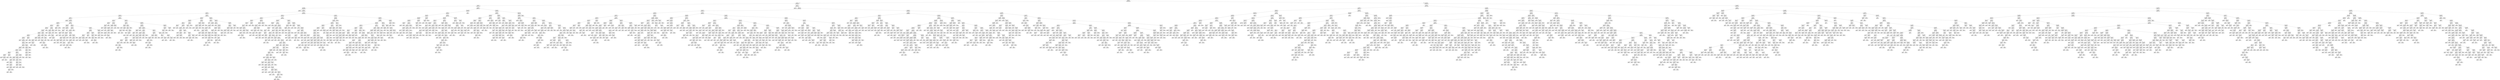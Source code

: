 digraph Tree {
node [shape=box] ;
0 [label="X[0] <= 262.5\ngini = 0.499\nsamples = 31916\nvalue = [15380, 16536]"] ;
1 [label="X[6] <= 78.5\ngini = 0.328\nsamples = 15676\nvalue = [12429, 3247]"] ;
0 -> 1 [labeldistance=2.5, labelangle=45, headlabel="True"] ;
2 [label="X[0] <= 66.5\ngini = 0.5\nsamples = 4243\nvalue = [2070, 2173]"] ;
1 -> 2 ;
3 [label="X[5] <= 455.5\ngini = 0.396\nsamples = 2526\nvalue = [1840, 686]"] ;
2 -> 3 ;
4 [label="gini = 0.0\nsamples = 112\nvalue = [0, 112]"] ;
3 -> 4 ;
5 [label="X[6] <= 12.5\ngini = 0.362\nsamples = 2414\nvalue = [1840, 574]"] ;
3 -> 5 ;
6 [label="X[0] <= 25.5\ngini = 0.471\nsamples = 931\nvalue = [577, 354]"] ;
5 -> 6 ;
7 [label="X[1] <= 1.5\ngini = 0.419\nsamples = 695\nvalue = [487, 208]"] ;
6 -> 7 ;
8 [label="X[0] <= 0.5\ngini = 0.477\nsamples = 407\nvalue = [247, 160]"] ;
7 -> 8 ;
9 [label="gini = 0.0\nsamples = 56\nvalue = [56, 0]"] ;
8 -> 9 ;
10 [label="X[5] <= 688.5\ngini = 0.496\nsamples = 351\nvalue = [191, 160]"] ;
8 -> 10 ;
11 [label="X[5] <= 463.5\ngini = 0.491\nsamples = 184\nvalue = [80, 104]"] ;
10 -> 11 ;
12 [label="X[2] <= 4.5\ngini = 0.491\nsamples = 136\nvalue = [77, 59]"] ;
11 -> 12 ;
13 [label="X[0] <= 11.0\ngini = 0.499\nsamples = 103\nvalue = [49, 54]"] ;
12 -> 13 ;
14 [label="X[3] <= 12.5\ngini = 0.496\nsamples = 99\nvalue = [45, 54]"] ;
13 -> 14 ;
15 [label="X[1] <= 0.5\ngini = 0.484\nsamples = 85\nvalue = [35, 50]"] ;
14 -> 15 ;
16 [label="X[0] <= 5.5\ngini = 0.455\nsamples = 63\nvalue = [22, 41]"] ;
15 -> 16 ;
17 [label="X[3] <= 5.0\ngini = 0.437\nsamples = 59\nvalue = [19, 40]"] ;
16 -> 17 ;
18 [label="gini = 0.0\nsamples = 1\nvalue = [1, 0]"] ;
17 -> 18 ;
19 [label="X[2] <= 3.5\ngini = 0.428\nsamples = 58\nvalue = [18, 40]"] ;
17 -> 19 ;
20 [label="X[3] <= 11.5\ngini = 0.444\nsamples = 54\nvalue = [18, 36]"] ;
19 -> 20 ;
21 [label="X[4] <= 73.0\ngini = 0.467\nsamples = 43\nvalue = [16, 27]"] ;
20 -> 21 ;
22 [label="X[4] <= 5.5\ngini = 0.459\nsamples = 42\nvalue = [15, 27]"] ;
21 -> 22 ;
23 [label="X[0] <= 1.5\ngini = 0.478\nsamples = 38\nvalue = [15, 23]"] ;
22 -> 23 ;
24 [label="X[6] <= 1.5\ngini = 0.375\nsamples = 12\nvalue = [3, 9]"] ;
23 -> 24 ;
25 [label="X[3] <= 9.5\ngini = 0.198\nsamples = 9\nvalue = [1, 8]"] ;
24 -> 25 ;
26 [label="gini = 0.0\nsamples = 5\nvalue = [0, 5]"] ;
25 -> 26 ;
27 [label="X[3] <= 10.5\ngini = 0.375\nsamples = 4\nvalue = [1, 3]"] ;
25 -> 27 ;
28 [label="gini = 0.444\nsamples = 3\nvalue = [1, 2]"] ;
27 -> 28 ;
29 [label="gini = 0.0\nsamples = 1\nvalue = [0, 1]"] ;
27 -> 29 ;
30 [label="X[3] <= 10.0\ngini = 0.444\nsamples = 3\nvalue = [2, 1]"] ;
24 -> 30 ;
31 [label="gini = 0.0\nsamples = 2\nvalue = [2, 0]"] ;
30 -> 31 ;
32 [label="gini = 0.0\nsamples = 1\nvalue = [0, 1]"] ;
30 -> 32 ;
33 [label="X[3] <= 10.5\ngini = 0.497\nsamples = 26\nvalue = [12, 14]"] ;
23 -> 33 ;
34 [label="X[0] <= 3.5\ngini = 0.472\nsamples = 21\nvalue = [8, 13]"] ;
33 -> 34 ;
35 [label="X[0] <= 2.5\ngini = 0.355\nsamples = 13\nvalue = [3, 10]"] ;
34 -> 35 ;
36 [label="X[3] <= 6.5\ngini = 0.397\nsamples = 11\nvalue = [3, 8]"] ;
35 -> 36 ;
37 [label="gini = 0.0\nsamples = 2\nvalue = [0, 2]"] ;
36 -> 37 ;
38 [label="X[3] <= 7.5\ngini = 0.444\nsamples = 9\nvalue = [3, 6]"] ;
36 -> 38 ;
39 [label="gini = 0.0\nsamples = 1\nvalue = [1, 0]"] ;
38 -> 39 ;
40 [label="X[3] <= 9.5\ngini = 0.375\nsamples = 8\nvalue = [2, 6]"] ;
38 -> 40 ;
41 [label="gini = 0.0\nsamples = 2\nvalue = [0, 2]"] ;
40 -> 41 ;
42 [label="X[6] <= 2.5\ngini = 0.444\nsamples = 6\nvalue = [2, 4]"] ;
40 -> 42 ;
43 [label="X[2] <= 1.5\ngini = 0.375\nsamples = 4\nvalue = [1, 3]"] ;
42 -> 43 ;
44 [label="gini = 0.5\nsamples = 2\nvalue = [1, 1]"] ;
43 -> 44 ;
45 [label="gini = 0.0\nsamples = 2\nvalue = [0, 2]"] ;
43 -> 45 ;
46 [label="gini = 0.5\nsamples = 2\nvalue = [1, 1]"] ;
42 -> 46 ;
47 [label="gini = 0.0\nsamples = 2\nvalue = [0, 2]"] ;
35 -> 47 ;
48 [label="X[6] <= 2.5\ngini = 0.469\nsamples = 8\nvalue = [5, 3]"] ;
34 -> 48 ;
49 [label="X[0] <= 4.5\ngini = 0.49\nsamples = 7\nvalue = [4, 3]"] ;
48 -> 49 ;
50 [label="X[6] <= 1.5\ngini = 0.444\nsamples = 6\nvalue = [4, 2]"] ;
49 -> 50 ;
51 [label="X[3] <= 8.0\ngini = 0.375\nsamples = 4\nvalue = [3, 1]"] ;
50 -> 51 ;
52 [label="gini = 0.5\nsamples = 2\nvalue = [1, 1]"] ;
51 -> 52 ;
53 [label="gini = 0.0\nsamples = 2\nvalue = [2, 0]"] ;
51 -> 53 ;
54 [label="X[3] <= 8.5\ngini = 0.5\nsamples = 2\nvalue = [1, 1]"] ;
50 -> 54 ;
55 [label="gini = 0.0\nsamples = 1\nvalue = [1, 0]"] ;
54 -> 55 ;
56 [label="gini = 0.0\nsamples = 1\nvalue = [0, 1]"] ;
54 -> 56 ;
57 [label="gini = 0.0\nsamples = 1\nvalue = [0, 1]"] ;
49 -> 57 ;
58 [label="gini = 0.0\nsamples = 1\nvalue = [1, 0]"] ;
48 -> 58 ;
59 [label="X[0] <= 3.5\ngini = 0.32\nsamples = 5\nvalue = [4, 1]"] ;
33 -> 59 ;
60 [label="gini = 0.0\nsamples = 4\nvalue = [4, 0]"] ;
59 -> 60 ;
61 [label="gini = 0.0\nsamples = 1\nvalue = [0, 1]"] ;
59 -> 61 ;
62 [label="gini = 0.0\nsamples = 4\nvalue = [0, 4]"] ;
22 -> 62 ;
63 [label="gini = 0.0\nsamples = 1\nvalue = [1, 0]"] ;
21 -> 63 ;
64 [label="X[0] <= 1.5\ngini = 0.298\nsamples = 11\nvalue = [2, 9]"] ;
20 -> 64 ;
65 [label="X[6] <= 2.5\ngini = 0.444\nsamples = 6\nvalue = [2, 4]"] ;
64 -> 65 ;
66 [label="X[6] <= 1.5\ngini = 0.48\nsamples = 5\nvalue = [2, 3]"] ;
65 -> 66 ;
67 [label="X[2] <= 1.5\ngini = 0.375\nsamples = 4\nvalue = [1, 3]"] ;
66 -> 67 ;
68 [label="X[4] <= 63.5\ngini = 0.444\nsamples = 3\nvalue = [1, 2]"] ;
67 -> 68 ;
69 [label="gini = 0.5\nsamples = 2\nvalue = [1, 1]"] ;
68 -> 69 ;
70 [label="gini = 0.0\nsamples = 1\nvalue = [0, 1]"] ;
68 -> 70 ;
71 [label="gini = 0.0\nsamples = 1\nvalue = [0, 1]"] ;
67 -> 71 ;
72 [label="gini = 0.0\nsamples = 1\nvalue = [1, 0]"] ;
66 -> 72 ;
73 [label="gini = 0.0\nsamples = 1\nvalue = [0, 1]"] ;
65 -> 73 ;
74 [label="gini = 0.0\nsamples = 5\nvalue = [0, 5]"] ;
64 -> 74 ;
75 [label="gini = 0.0\nsamples = 4\nvalue = [0, 4]"] ;
19 -> 75 ;
76 [label="X[3] <= 7.5\ngini = 0.375\nsamples = 4\nvalue = [3, 1]"] ;
16 -> 76 ;
77 [label="gini = 0.0\nsamples = 1\nvalue = [0, 1]"] ;
76 -> 77 ;
78 [label="gini = 0.0\nsamples = 3\nvalue = [3, 0]"] ;
76 -> 78 ;
79 [label="X[6] <= 1.5\ngini = 0.483\nsamples = 22\nvalue = [13, 9]"] ;
15 -> 79 ;
80 [label="X[0] <= 3.0\ngini = 0.496\nsamples = 11\nvalue = [5, 6]"] ;
79 -> 80 ;
81 [label="X[3] <= 9.0\ngini = 0.408\nsamples = 7\nvalue = [5, 2]"] ;
80 -> 81 ;
82 [label="gini = 0.0\nsamples = 1\nvalue = [0, 1]"] ;
81 -> 82 ;
83 [label="X[3] <= 10.5\ngini = 0.278\nsamples = 6\nvalue = [5, 1]"] ;
81 -> 83 ;
84 [label="gini = 0.444\nsamples = 3\nvalue = [2, 1]"] ;
83 -> 84 ;
85 [label="gini = 0.0\nsamples = 3\nvalue = [3, 0]"] ;
83 -> 85 ;
86 [label="gini = 0.0\nsamples = 4\nvalue = [0, 4]"] ;
80 -> 86 ;
87 [label="X[3] <= 6.5\ngini = 0.397\nsamples = 11\nvalue = [8, 3]"] ;
79 -> 87 ;
88 [label="gini = 0.0\nsamples = 1\nvalue = [0, 1]"] ;
87 -> 88 ;
89 [label="X[2] <= 2.5\ngini = 0.32\nsamples = 10\nvalue = [8, 2]"] ;
87 -> 89 ;
90 [label="gini = 0.0\nsamples = 5\nvalue = [5, 0]"] ;
89 -> 90 ;
91 [label="X[3] <= 9.5\ngini = 0.48\nsamples = 5\nvalue = [3, 2]"] ;
89 -> 91 ;
92 [label="gini = 0.0\nsamples = 2\nvalue = [2, 0]"] ;
91 -> 92 ;
93 [label="X[6] <= 3.5\ngini = 0.444\nsamples = 3\nvalue = [1, 2]"] ;
91 -> 93 ;
94 [label="gini = 0.0\nsamples = 2\nvalue = [0, 2]"] ;
93 -> 94 ;
95 [label="gini = 0.0\nsamples = 1\nvalue = [1, 0]"] ;
93 -> 95 ;
96 [label="X[0] <= 4.0\ngini = 0.408\nsamples = 14\nvalue = [10, 4]"] ;
14 -> 96 ;
97 [label="X[2] <= 3.5\ngini = 0.165\nsamples = 11\nvalue = [10, 1]"] ;
96 -> 97 ;
98 [label="gini = 0.0\nsamples = 9\nvalue = [9, 0]"] ;
97 -> 98 ;
99 [label="X[0] <= 1.5\ngini = 0.5\nsamples = 2\nvalue = [1, 1]"] ;
97 -> 99 ;
100 [label="gini = 0.0\nsamples = 1\nvalue = [1, 0]"] ;
99 -> 100 ;
101 [label="gini = 0.0\nsamples = 1\nvalue = [0, 1]"] ;
99 -> 101 ;
102 [label="gini = 0.0\nsamples = 3\nvalue = [0, 3]"] ;
96 -> 102 ;
103 [label="gini = 0.0\nsamples = 4\nvalue = [4, 0]"] ;
13 -> 103 ;
104 [label="X[4] <= 47.0\ngini = 0.257\nsamples = 33\nvalue = [28, 5]"] ;
12 -> 104 ;
105 [label="X[3] <= 6.0\ngini = 0.18\nsamples = 30\nvalue = [27, 3]"] ;
104 -> 105 ;
106 [label="gini = 0.0\nsamples = 1\nvalue = [0, 1]"] ;
105 -> 106 ;
107 [label="X[0] <= 5.5\ngini = 0.128\nsamples = 29\nvalue = [27, 2]"] ;
105 -> 107 ;
108 [label="gini = 0.0\nsamples = 24\nvalue = [24, 0]"] ;
107 -> 108 ;
109 [label="X[2] <= 9.0\ngini = 0.48\nsamples = 5\nvalue = [3, 2]"] ;
107 -> 109 ;
110 [label="gini = 0.0\nsamples = 2\nvalue = [2, 0]"] ;
109 -> 110 ;
111 [label="X[0] <= 8.0\ngini = 0.444\nsamples = 3\nvalue = [1, 2]"] ;
109 -> 111 ;
112 [label="gini = 0.0\nsamples = 2\nvalue = [0, 2]"] ;
111 -> 112 ;
113 [label="gini = 0.0\nsamples = 1\nvalue = [1, 0]"] ;
111 -> 113 ;
114 [label="X[6] <= 7.0\ngini = 0.444\nsamples = 3\nvalue = [1, 2]"] ;
104 -> 114 ;
115 [label="gini = 0.0\nsamples = 1\nvalue = [1, 0]"] ;
114 -> 115 ;
116 [label="gini = 0.0\nsamples = 2\nvalue = [0, 2]"] ;
114 -> 116 ;
117 [label="X[0] <= 2.0\ngini = 0.117\nsamples = 48\nvalue = [3, 45]"] ;
11 -> 117 ;
118 [label="X[2] <= 3.5\ngini = 0.375\nsamples = 4\nvalue = [3, 1]"] ;
117 -> 118 ;
119 [label="gini = 0.0\nsamples = 1\nvalue = [0, 1]"] ;
118 -> 119 ;
120 [label="gini = 0.0\nsamples = 3\nvalue = [3, 0]"] ;
118 -> 120 ;
121 [label="gini = 0.0\nsamples = 44\nvalue = [0, 44]"] ;
117 -> 121 ;
122 [label="X[0] <= 8.5\ngini = 0.446\nsamples = 167\nvalue = [111, 56]"] ;
10 -> 122 ;
123 [label="X[5] <= 691.0\ngini = 0.101\nsamples = 56\nvalue = [53, 3]"] ;
122 -> 123 ;
124 [label="gini = 0.0\nsamples = 43\nvalue = [43, 0]"] ;
123 -> 124 ;
125 [label="X[5] <= 912.5\ngini = 0.355\nsamples = 13\nvalue = [10, 3]"] ;
123 -> 125 ;
126 [label="X[5] <= 852.0\ngini = 0.5\nsamples = 6\nvalue = [3, 3]"] ;
125 -> 126 ;
127 [label="X[5] <= 739.0\ngini = 0.375\nsamples = 4\nvalue = [3, 1]"] ;
126 -> 127 ;
128 [label="gini = 0.0\nsamples = 1\nvalue = [0, 1]"] ;
127 -> 128 ;
129 [label="gini = 0.0\nsamples = 3\nvalue = [3, 0]"] ;
127 -> 129 ;
130 [label="gini = 0.0\nsamples = 2\nvalue = [0, 2]"] ;
126 -> 130 ;
131 [label="gini = 0.0\nsamples = 7\nvalue = [7, 0]"] ;
125 -> 131 ;
132 [label="X[0] <= 19.5\ngini = 0.499\nsamples = 111\nvalue = [58, 53]"] ;
122 -> 132 ;
133 [label="X[2] <= 10.5\ngini = 0.428\nsamples = 58\nvalue = [18, 40]"] ;
132 -> 133 ;
134 [label="X[2] <= 2.5\ngini = 0.408\nsamples = 56\nvalue = [16, 40]"] ;
133 -> 134 ;
135 [label="X[0] <= 10.5\ngini = 0.498\nsamples = 17\nvalue = [8, 9]"] ;
134 -> 135 ;
136 [label="gini = 0.0\nsamples = 4\nvalue = [0, 4]"] ;
135 -> 136 ;
137 [label="X[3] <= 10.5\ngini = 0.473\nsamples = 13\nvalue = [8, 5]"] ;
135 -> 137 ;
138 [label="X[0] <= 16.5\ngini = 0.49\nsamples = 7\nvalue = [3, 4]"] ;
137 -> 138 ;
139 [label="X[0] <= 12.5\ngini = 0.444\nsamples = 3\nvalue = [2, 1]"] ;
138 -> 139 ;
140 [label="gini = 0.0\nsamples = 1\nvalue = [0, 1]"] ;
139 -> 140 ;
141 [label="gini = 0.0\nsamples = 2\nvalue = [2, 0]"] ;
139 -> 141 ;
142 [label="X[3] <= 8.5\ngini = 0.375\nsamples = 4\nvalue = [1, 3]"] ;
138 -> 142 ;
143 [label="gini = 0.0\nsamples = 2\nvalue = [0, 2]"] ;
142 -> 143 ;
144 [label="X[2] <= 1.5\ngini = 0.5\nsamples = 2\nvalue = [1, 1]"] ;
142 -> 144 ;
145 [label="gini = 0.0\nsamples = 1\nvalue = [1, 0]"] ;
144 -> 145 ;
146 [label="gini = 0.0\nsamples = 1\nvalue = [0, 1]"] ;
144 -> 146 ;
147 [label="X[4] <= 64.0\ngini = 0.278\nsamples = 6\nvalue = [5, 1]"] ;
137 -> 147 ;
148 [label="gini = 0.0\nsamples = 5\nvalue = [5, 0]"] ;
147 -> 148 ;
149 [label="gini = 0.0\nsamples = 1\nvalue = [0, 1]"] ;
147 -> 149 ;
150 [label="X[0] <= 11.5\ngini = 0.326\nsamples = 39\nvalue = [8, 31]"] ;
134 -> 150 ;
151 [label="X[3] <= 9.0\ngini = 0.5\nsamples = 8\nvalue = [4, 4]"] ;
150 -> 151 ;
152 [label="gini = 0.0\nsamples = 4\nvalue = [4, 0]"] ;
151 -> 152 ;
153 [label="gini = 0.0\nsamples = 4\nvalue = [0, 4]"] ;
151 -> 153 ;
154 [label="X[6] <= 9.5\ngini = 0.225\nsamples = 31\nvalue = [4, 27]"] ;
150 -> 154 ;
155 [label="X[2] <= 4.5\ngini = 0.18\nsamples = 30\nvalue = [3, 27]"] ;
154 -> 155 ;
156 [label="X[6] <= 3.5\ngini = 0.355\nsamples = 13\nvalue = [3, 10]"] ;
155 -> 156 ;
157 [label="X[0] <= 13.5\ngini = 0.165\nsamples = 11\nvalue = [1, 10]"] ;
156 -> 157 ;
158 [label="X[3] <= 10.0\ngini = 0.5\nsamples = 2\nvalue = [1, 1]"] ;
157 -> 158 ;
159 [label="gini = 0.0\nsamples = 1\nvalue = [0, 1]"] ;
158 -> 159 ;
160 [label="gini = 0.0\nsamples = 1\nvalue = [1, 0]"] ;
158 -> 160 ;
161 [label="gini = 0.0\nsamples = 9\nvalue = [0, 9]"] ;
157 -> 161 ;
162 [label="gini = 0.0\nsamples = 2\nvalue = [2, 0]"] ;
156 -> 162 ;
163 [label="gini = 0.0\nsamples = 17\nvalue = [0, 17]"] ;
155 -> 163 ;
164 [label="gini = 0.0\nsamples = 1\nvalue = [1, 0]"] ;
154 -> 164 ;
165 [label="gini = 0.0\nsamples = 2\nvalue = [2, 0]"] ;
133 -> 165 ;
166 [label="X[4] <= 18.0\ngini = 0.37\nsamples = 53\nvalue = [40, 13]"] ;
132 -> 166 ;
167 [label="X[3] <= 12.5\ngini = 0.263\nsamples = 45\nvalue = [38, 7]"] ;
166 -> 167 ;
168 [label="X[0] <= 24.5\ngini = 0.161\nsamples = 34\nvalue = [31, 3]"] ;
167 -> 168 ;
169 [label="X[3] <= 5.5\ngini = 0.117\nsamples = 32\nvalue = [30, 2]"] ;
168 -> 169 ;
170 [label="X[2] <= 2.0\ngini = 0.444\nsamples = 3\nvalue = [2, 1]"] ;
169 -> 170 ;
171 [label="gini = 0.0\nsamples = 1\nvalue = [0, 1]"] ;
170 -> 171 ;
172 [label="gini = 0.0\nsamples = 2\nvalue = [2, 0]"] ;
170 -> 172 ;
173 [label="X[2] <= 3.5\ngini = 0.067\nsamples = 29\nvalue = [28, 1]"] ;
169 -> 173 ;
174 [label="gini = 0.0\nsamples = 22\nvalue = [22, 0]"] ;
173 -> 174 ;
175 [label="X[6] <= 3.5\ngini = 0.245\nsamples = 7\nvalue = [6, 1]"] ;
173 -> 175 ;
176 [label="gini = 0.0\nsamples = 1\nvalue = [0, 1]"] ;
175 -> 176 ;
177 [label="gini = 0.0\nsamples = 6\nvalue = [6, 0]"] ;
175 -> 177 ;
178 [label="X[6] <= 3.5\ngini = 0.5\nsamples = 2\nvalue = [1, 1]"] ;
168 -> 178 ;
179 [label="gini = 0.0\nsamples = 1\nvalue = [1, 0]"] ;
178 -> 179 ;
180 [label="gini = 0.0\nsamples = 1\nvalue = [0, 1]"] ;
178 -> 180 ;
181 [label="X[1] <= 0.5\ngini = 0.463\nsamples = 11\nvalue = [7, 4]"] ;
167 -> 181 ;
182 [label="X[5] <= 792.0\ngini = 0.49\nsamples = 7\nvalue = [3, 4]"] ;
181 -> 182 ;
183 [label="X[6] <= 2.5\ngini = 0.48\nsamples = 5\nvalue = [3, 2]"] ;
182 -> 183 ;
184 [label="gini = 0.0\nsamples = 2\nvalue = [2, 0]"] ;
183 -> 184 ;
185 [label="X[6] <= 5.5\ngini = 0.444\nsamples = 3\nvalue = [1, 2]"] ;
183 -> 185 ;
186 [label="gini = 0.0\nsamples = 2\nvalue = [0, 2]"] ;
185 -> 186 ;
187 [label="gini = 0.0\nsamples = 1\nvalue = [1, 0]"] ;
185 -> 187 ;
188 [label="gini = 0.0\nsamples = 2\nvalue = [0, 2]"] ;
182 -> 188 ;
189 [label="gini = 0.0\nsamples = 4\nvalue = [4, 0]"] ;
181 -> 189 ;
190 [label="X[4] <= 140.0\ngini = 0.375\nsamples = 8\nvalue = [2, 6]"] ;
166 -> 190 ;
191 [label="X[0] <= 20.5\ngini = 0.245\nsamples = 7\nvalue = [1, 6]"] ;
190 -> 191 ;
192 [label="X[1] <= 0.5\ngini = 0.5\nsamples = 2\nvalue = [1, 1]"] ;
191 -> 192 ;
193 [label="gini = 0.0\nsamples = 1\nvalue = [0, 1]"] ;
192 -> 193 ;
194 [label="gini = 0.0\nsamples = 1\nvalue = [1, 0]"] ;
192 -> 194 ;
195 [label="gini = 0.0\nsamples = 5\nvalue = [0, 5]"] ;
191 -> 195 ;
196 [label="gini = 0.0\nsamples = 1\nvalue = [1, 0]"] ;
190 -> 196 ;
197 [label="X[0] <= 8.5\ngini = 0.278\nsamples = 288\nvalue = [240, 48]"] ;
7 -> 197 ;
198 [label="X[2] <= 2.5\ngini = 0.126\nsamples = 118\nvalue = [110, 8]"] ;
197 -> 198 ;
199 [label="X[1] <= 4.5\ngini = 0.375\nsamples = 16\nvalue = [12, 4]"] ;
198 -> 199 ;
200 [label="X[0] <= 3.5\ngini = 0.494\nsamples = 9\nvalue = [5, 4]"] ;
199 -> 200 ;
201 [label="gini = 0.0\nsamples = 4\nvalue = [4, 0]"] ;
200 -> 201 ;
202 [label="X[5] <= 651.0\ngini = 0.32\nsamples = 5\nvalue = [1, 4]"] ;
200 -> 202 ;
203 [label="gini = 0.0\nsamples = 4\nvalue = [0, 4]"] ;
202 -> 203 ;
204 [label="gini = 0.0\nsamples = 1\nvalue = [1, 0]"] ;
202 -> 204 ;
205 [label="gini = 0.0\nsamples = 7\nvalue = [7, 0]"] ;
199 -> 205 ;
206 [label="X[3] <= 14.5\ngini = 0.075\nsamples = 102\nvalue = [98, 4]"] ;
198 -> 206 ;
207 [label="X[5] <= 647.0\ngini = 0.059\nsamples = 98\nvalue = [95, 3]"] ;
206 -> 207 ;
208 [label="X[5] <= 491.5\ngini = 0.113\nsamples = 50\nvalue = [47, 3]"] ;
207 -> 208 ;
209 [label="X[1] <= 2.5\ngini = 0.042\nsamples = 47\nvalue = [46, 1]"] ;
208 -> 209 ;
210 [label="X[3] <= 9.5\ngini = 0.165\nsamples = 11\nvalue = [10, 1]"] ;
209 -> 210 ;
211 [label="gini = 0.0\nsamples = 7\nvalue = [7, 0]"] ;
210 -> 211 ;
212 [label="X[3] <= 11.0\ngini = 0.375\nsamples = 4\nvalue = [3, 1]"] ;
210 -> 212 ;
213 [label="gini = 0.0\nsamples = 1\nvalue = [0, 1]"] ;
212 -> 213 ;
214 [label="gini = 0.0\nsamples = 3\nvalue = [3, 0]"] ;
212 -> 214 ;
215 [label="gini = 0.0\nsamples = 36\nvalue = [36, 0]"] ;
209 -> 215 ;
216 [label="X[6] <= 8.5\ngini = 0.444\nsamples = 3\nvalue = [1, 2]"] ;
208 -> 216 ;
217 [label="gini = 0.0\nsamples = 2\nvalue = [0, 2]"] ;
216 -> 217 ;
218 [label="gini = 0.0\nsamples = 1\nvalue = [1, 0]"] ;
216 -> 218 ;
219 [label="gini = 0.0\nsamples = 48\nvalue = [48, 0]"] ;
207 -> 219 ;
220 [label="X[0] <= 5.5\ngini = 0.375\nsamples = 4\nvalue = [3, 1]"] ;
206 -> 220 ;
221 [label="gini = 0.0\nsamples = 3\nvalue = [3, 0]"] ;
220 -> 221 ;
222 [label="gini = 0.0\nsamples = 1\nvalue = [0, 1]"] ;
220 -> 222 ;
223 [label="X[6] <= 2.5\ngini = 0.36\nsamples = 170\nvalue = [130, 40]"] ;
197 -> 223 ;
224 [label="X[1] <= 3.5\ngini = 0.495\nsamples = 20\nvalue = [11, 9]"] ;
223 -> 224 ;
225 [label="X[5] <= 681.0\ngini = 0.32\nsamples = 10\nvalue = [8, 2]"] ;
224 -> 225 ;
226 [label="gini = 0.0\nsamples = 1\nvalue = [0, 1]"] ;
225 -> 226 ;
227 [label="X[3] <= 8.5\ngini = 0.198\nsamples = 9\nvalue = [8, 1]"] ;
225 -> 227 ;
228 [label="X[3] <= 7.5\ngini = 0.444\nsamples = 3\nvalue = [2, 1]"] ;
227 -> 228 ;
229 [label="gini = 0.0\nsamples = 2\nvalue = [2, 0]"] ;
228 -> 229 ;
230 [label="gini = 0.0\nsamples = 1\nvalue = [0, 1]"] ;
228 -> 230 ;
231 [label="gini = 0.0\nsamples = 6\nvalue = [6, 0]"] ;
227 -> 231 ;
232 [label="X[2] <= 1.5\ngini = 0.42\nsamples = 10\nvalue = [3, 7]"] ;
224 -> 232 ;
233 [label="X[0] <= 9.5\ngini = 0.5\nsamples = 6\nvalue = [3, 3]"] ;
232 -> 233 ;
234 [label="gini = 0.0\nsamples = 1\nvalue = [1, 0]"] ;
233 -> 234 ;
235 [label="X[3] <= 7.5\ngini = 0.48\nsamples = 5\nvalue = [2, 3]"] ;
233 -> 235 ;
236 [label="gini = 0.0\nsamples = 1\nvalue = [1, 0]"] ;
235 -> 236 ;
237 [label="X[4] <= 13.0\ngini = 0.375\nsamples = 4\nvalue = [1, 3]"] ;
235 -> 237 ;
238 [label="gini = 0.0\nsamples = 3\nvalue = [0, 3]"] ;
237 -> 238 ;
239 [label="gini = 0.0\nsamples = 1\nvalue = [1, 0]"] ;
237 -> 239 ;
240 [label="gini = 0.0\nsamples = 4\nvalue = [0, 4]"] ;
232 -> 240 ;
241 [label="X[5] <= 692.0\ngini = 0.328\nsamples = 150\nvalue = [119, 31]"] ;
223 -> 241 ;
242 [label="X[5] <= 660.0\ngini = 0.288\nsamples = 132\nvalue = [109, 23]"] ;
241 -> 242 ;
243 [label="X[5] <= 481.5\ngini = 0.5\nsamples = 10\nvalue = [5, 5]"] ;
242 -> 243 ;
244 [label="X[6] <= 6.0\ngini = 0.278\nsamples = 6\nvalue = [5, 1]"] ;
243 -> 244 ;
245 [label="X[4] <= 5.0\ngini = 0.5\nsamples = 2\nvalue = [1, 1]"] ;
244 -> 245 ;
246 [label="gini = 0.0\nsamples = 1\nvalue = [1, 0]"] ;
245 -> 246 ;
247 [label="gini = 0.0\nsamples = 1\nvalue = [0, 1]"] ;
245 -> 247 ;
248 [label="gini = 0.0\nsamples = 4\nvalue = [4, 0]"] ;
244 -> 248 ;
249 [label="gini = 0.0\nsamples = 4\nvalue = [0, 4]"] ;
243 -> 249 ;
250 [label="X[3] <= 12.5\ngini = 0.252\nsamples = 122\nvalue = [104, 18]"] ;
242 -> 250 ;
251 [label="X[1] <= 7.5\ngini = 0.16\nsamples = 91\nvalue = [83, 8]"] ;
250 -> 251 ;
252 [label="X[1] <= 6.5\ngini = 0.233\nsamples = 52\nvalue = [45, 7]"] ;
251 -> 252 ;
253 [label="X[3] <= 10.5\ngini = 0.19\nsamples = 47\nvalue = [42, 5]"] ;
252 -> 253 ;
254 [label="X[0] <= 23.5\ngini = 0.114\nsamples = 33\nvalue = [31, 2]"] ;
253 -> 254 ;
255 [label="X[2] <= 7.5\ngini = 0.067\nsamples = 29\nvalue = [28, 1]"] ;
254 -> 255 ;
256 [label="X[6] <= 6.5\ngini = 0.142\nsamples = 13\nvalue = [12, 1]"] ;
255 -> 256 ;
257 [label="gini = 0.0\nsamples = 8\nvalue = [8, 0]"] ;
256 -> 257 ;
258 [label="X[0] <= 17.0\ngini = 0.32\nsamples = 5\nvalue = [4, 1]"] ;
256 -> 258 ;
259 [label="X[1] <= 5.0\ngini = 0.5\nsamples = 2\nvalue = [1, 1]"] ;
258 -> 259 ;
260 [label="gini = 0.0\nsamples = 1\nvalue = [0, 1]"] ;
259 -> 260 ;
261 [label="gini = 0.0\nsamples = 1\nvalue = [1, 0]"] ;
259 -> 261 ;
262 [label="gini = 0.0\nsamples = 3\nvalue = [3, 0]"] ;
258 -> 262 ;
263 [label="gini = 0.0\nsamples = 16\nvalue = [16, 0]"] ;
255 -> 263 ;
264 [label="X[4] <= 28.5\ngini = 0.375\nsamples = 4\nvalue = [3, 1]"] ;
254 -> 264 ;
265 [label="gini = 0.0\nsamples = 3\nvalue = [3, 0]"] ;
264 -> 265 ;
266 [label="gini = 0.0\nsamples = 1\nvalue = [0, 1]"] ;
264 -> 266 ;
267 [label="X[0] <= 17.0\ngini = 0.337\nsamples = 14\nvalue = [11, 3]"] ;
253 -> 267 ;
268 [label="X[2] <= 5.5\ngini = 0.469\nsamples = 8\nvalue = [5, 3]"] ;
267 -> 268 ;
269 [label="gini = 0.0\nsamples = 2\nvalue = [0, 2]"] ;
268 -> 269 ;
270 [label="X[6] <= 10.0\ngini = 0.278\nsamples = 6\nvalue = [5, 1]"] ;
268 -> 270 ;
271 [label="gini = 0.0\nsamples = 5\nvalue = [5, 0]"] ;
270 -> 271 ;
272 [label="gini = 0.0\nsamples = 1\nvalue = [0, 1]"] ;
270 -> 272 ;
273 [label="gini = 0.0\nsamples = 6\nvalue = [6, 0]"] ;
267 -> 273 ;
274 [label="X[0] <= 18.0\ngini = 0.48\nsamples = 5\nvalue = [3, 2]"] ;
252 -> 274 ;
275 [label="X[0] <= 12.5\ngini = 0.444\nsamples = 3\nvalue = [1, 2]"] ;
274 -> 275 ;
276 [label="gini = 0.0\nsamples = 1\nvalue = [1, 0]"] ;
275 -> 276 ;
277 [label="gini = 0.0\nsamples = 2\nvalue = [0, 2]"] ;
275 -> 277 ;
278 [label="gini = 0.0\nsamples = 2\nvalue = [2, 0]"] ;
274 -> 278 ;
279 [label="X[3] <= 5.5\ngini = 0.05\nsamples = 39\nvalue = [38, 1]"] ;
251 -> 279 ;
280 [label="X[6] <= 9.5\ngini = 0.5\nsamples = 2\nvalue = [1, 1]"] ;
279 -> 280 ;
281 [label="gini = 0.0\nsamples = 1\nvalue = [1, 0]"] ;
280 -> 281 ;
282 [label="gini = 0.0\nsamples = 1\nvalue = [0, 1]"] ;
280 -> 282 ;
283 [label="gini = 0.0\nsamples = 37\nvalue = [37, 0]"] ;
279 -> 283 ;
284 [label="X[6] <= 7.5\ngini = 0.437\nsamples = 31\nvalue = [21, 10]"] ;
250 -> 284 ;
285 [label="X[4] <= 50.5\ngini = 0.308\nsamples = 21\nvalue = [17, 4]"] ;
284 -> 285 ;
286 [label="X[0] <= 17.5\ngini = 0.198\nsamples = 18\nvalue = [16, 2]"] ;
285 -> 286 ;
287 [label="X[0] <= 16.5\ngini = 0.298\nsamples = 11\nvalue = [9, 2]"] ;
286 -> 287 ;
288 [label="X[1] <= 5.5\ngini = 0.18\nsamples = 10\nvalue = [9, 1]"] ;
287 -> 288 ;
289 [label="gini = 0.0\nsamples = 5\nvalue = [5, 0]"] ;
288 -> 289 ;
290 [label="X[1] <= 8.5\ngini = 0.32\nsamples = 5\nvalue = [4, 1]"] ;
288 -> 290 ;
291 [label="X[4] <= 5.5\ngini = 0.5\nsamples = 2\nvalue = [1, 1]"] ;
290 -> 291 ;
292 [label="gini = 0.0\nsamples = 1\nvalue = [0, 1]"] ;
291 -> 292 ;
293 [label="gini = 0.0\nsamples = 1\nvalue = [1, 0]"] ;
291 -> 293 ;
294 [label="gini = 0.0\nsamples = 3\nvalue = [3, 0]"] ;
290 -> 294 ;
295 [label="gini = 0.0\nsamples = 1\nvalue = [0, 1]"] ;
287 -> 295 ;
296 [label="gini = 0.0\nsamples = 7\nvalue = [7, 0]"] ;
286 -> 296 ;
297 [label="X[1] <= 8.5\ngini = 0.444\nsamples = 3\nvalue = [1, 2]"] ;
285 -> 297 ;
298 [label="gini = 0.0\nsamples = 2\nvalue = [0, 2]"] ;
297 -> 298 ;
299 [label="gini = 0.0\nsamples = 1\nvalue = [1, 0]"] ;
297 -> 299 ;
300 [label="X[1] <= 7.5\ngini = 0.48\nsamples = 10\nvalue = [4, 6]"] ;
284 -> 300 ;
301 [label="X[2] <= 11.5\ngini = 0.278\nsamples = 6\nvalue = [1, 5]"] ;
300 -> 301 ;
302 [label="gini = 0.0\nsamples = 4\nvalue = [0, 4]"] ;
301 -> 302 ;
303 [label="X[0] <= 12.5\ngini = 0.5\nsamples = 2\nvalue = [1, 1]"] ;
301 -> 303 ;
304 [label="gini = 0.0\nsamples = 1\nvalue = [0, 1]"] ;
303 -> 304 ;
305 [label="gini = 0.0\nsamples = 1\nvalue = [1, 0]"] ;
303 -> 305 ;
306 [label="X[3] <= 14.5\ngini = 0.375\nsamples = 4\nvalue = [3, 1]"] ;
300 -> 306 ;
307 [label="gini = 0.0\nsamples = 2\nvalue = [2, 0]"] ;
306 -> 307 ;
308 [label="X[0] <= 23.5\ngini = 0.5\nsamples = 2\nvalue = [1, 1]"] ;
306 -> 308 ;
309 [label="gini = 0.0\nsamples = 1\nvalue = [0, 1]"] ;
308 -> 309 ;
310 [label="gini = 0.0\nsamples = 1\nvalue = [1, 0]"] ;
308 -> 310 ;
311 [label="X[5] <= 917.5\ngini = 0.494\nsamples = 18\nvalue = [10, 8]"] ;
241 -> 311 ;
312 [label="X[5] <= 845.5\ngini = 0.42\nsamples = 10\nvalue = [3, 7]"] ;
311 -> 312 ;
313 [label="X[5] <= 737.5\ngini = 0.5\nsamples = 6\nvalue = [3, 3]"] ;
312 -> 313 ;
314 [label="gini = 0.0\nsamples = 3\nvalue = [0, 3]"] ;
313 -> 314 ;
315 [label="gini = 0.0\nsamples = 3\nvalue = [3, 0]"] ;
313 -> 315 ;
316 [label="gini = 0.0\nsamples = 4\nvalue = [0, 4]"] ;
312 -> 316 ;
317 [label="X[5] <= 970.5\ngini = 0.219\nsamples = 8\nvalue = [7, 1]"] ;
311 -> 317 ;
318 [label="gini = 0.0\nsamples = 7\nvalue = [7, 0]"] ;
317 -> 318 ;
319 [label="gini = 0.0\nsamples = 1\nvalue = [0, 1]"] ;
317 -> 319 ;
320 [label="X[1] <= 4.5\ngini = 0.472\nsamples = 236\nvalue = [90, 146]"] ;
6 -> 320 ;
321 [label="X[0] <= 42.5\ngini = 0.328\nsamples = 116\nvalue = [24, 92]"] ;
320 -> 321 ;
322 [label="X[5] <= 697.5\ngini = 0.433\nsamples = 63\nvalue = [20, 43]"] ;
321 -> 322 ;
323 [label="X[3] <= 7.5\ngini = 0.487\nsamples = 43\nvalue = [18, 25]"] ;
322 -> 323 ;
324 [label="X[2] <= 8.0\ngini = 0.278\nsamples = 6\nvalue = [5, 1]"] ;
323 -> 324 ;
325 [label="gini = 0.0\nsamples = 5\nvalue = [5, 0]"] ;
324 -> 325 ;
326 [label="gini = 0.0\nsamples = 1\nvalue = [0, 1]"] ;
324 -> 326 ;
327 [label="X[0] <= 39.5\ngini = 0.456\nsamples = 37\nvalue = [13, 24]"] ;
323 -> 327 ;
328 [label="X[2] <= 5.5\ngini = 0.482\nsamples = 32\nvalue = [13, 19]"] ;
327 -> 328 ;
329 [label="X[3] <= 9.5\ngini = 0.492\nsamples = 16\nvalue = [9, 7]"] ;
328 -> 329 ;
330 [label="gini = 0.0\nsamples = 3\nvalue = [0, 3]"] ;
329 -> 330 ;
331 [label="X[6] <= 1.5\ngini = 0.426\nsamples = 13\nvalue = [9, 4]"] ;
329 -> 331 ;
332 [label="X[0] <= 37.0\ngini = 0.375\nsamples = 4\nvalue = [1, 3]"] ;
331 -> 332 ;
333 [label="gini = 0.0\nsamples = 3\nvalue = [0, 3]"] ;
332 -> 333 ;
334 [label="gini = 0.0\nsamples = 1\nvalue = [1, 0]"] ;
332 -> 334 ;
335 [label="X[4] <= 69.0\ngini = 0.198\nsamples = 9\nvalue = [8, 1]"] ;
331 -> 335 ;
336 [label="gini = 0.0\nsamples = 8\nvalue = [8, 0]"] ;
335 -> 336 ;
337 [label="gini = 0.0\nsamples = 1\nvalue = [0, 1]"] ;
335 -> 337 ;
338 [label="X[0] <= 28.5\ngini = 0.375\nsamples = 16\nvalue = [4, 12]"] ;
328 -> 338 ;
339 [label="gini = 0.0\nsamples = 7\nvalue = [0, 7]"] ;
338 -> 339 ;
340 [label="X[2] <= 7.5\ngini = 0.494\nsamples = 9\nvalue = [4, 5]"] ;
338 -> 340 ;
341 [label="X[0] <= 34.5\ngini = 0.32\nsamples = 5\nvalue = [1, 4]"] ;
340 -> 341 ;
342 [label="gini = 0.0\nsamples = 3\nvalue = [0, 3]"] ;
341 -> 342 ;
343 [label="X[2] <= 6.5\ngini = 0.5\nsamples = 2\nvalue = [1, 1]"] ;
341 -> 343 ;
344 [label="gini = 0.0\nsamples = 1\nvalue = [0, 1]"] ;
343 -> 344 ;
345 [label="gini = 0.0\nsamples = 1\nvalue = [1, 0]"] ;
343 -> 345 ;
346 [label="X[1] <= 0.5\ngini = 0.375\nsamples = 4\nvalue = [3, 1]"] ;
340 -> 346 ;
347 [label="gini = 0.0\nsamples = 1\nvalue = [0, 1]"] ;
346 -> 347 ;
348 [label="gini = 0.0\nsamples = 3\nvalue = [3, 0]"] ;
346 -> 348 ;
349 [label="gini = 0.0\nsamples = 5\nvalue = [0, 5]"] ;
327 -> 349 ;
350 [label="X[0] <= 41.5\ngini = 0.18\nsamples = 20\nvalue = [2, 18]"] ;
322 -> 350 ;
351 [label="X[5] <= 1107.0\ngini = 0.1\nsamples = 19\nvalue = [1, 18]"] ;
350 -> 351 ;
352 [label="gini = 0.0\nsamples = 18\nvalue = [0, 18]"] ;
351 -> 352 ;
353 [label="gini = 0.0\nsamples = 1\nvalue = [1, 0]"] ;
351 -> 353 ;
354 [label="gini = 0.0\nsamples = 1\nvalue = [1, 0]"] ;
350 -> 354 ;
355 [label="X[0] <= 65.5\ngini = 0.14\nsamples = 53\nvalue = [4, 49]"] ;
321 -> 355 ;
356 [label="X[5] <= 918.5\ngini = 0.111\nsamples = 51\nvalue = [3, 48]"] ;
355 -> 356 ;
357 [label="X[1] <= 3.5\ngini = 0.044\nsamples = 44\nvalue = [1, 43]"] ;
356 -> 357 ;
358 [label="gini = 0.0\nsamples = 41\nvalue = [0, 41]"] ;
357 -> 358 ;
359 [label="X[2] <= 3.5\ngini = 0.444\nsamples = 3\nvalue = [1, 2]"] ;
357 -> 359 ;
360 [label="gini = 0.0\nsamples = 1\nvalue = [1, 0]"] ;
359 -> 360 ;
361 [label="gini = 0.0\nsamples = 2\nvalue = [0, 2]"] ;
359 -> 361 ;
362 [label="X[5] <= 953.5\ngini = 0.408\nsamples = 7\nvalue = [2, 5]"] ;
356 -> 362 ;
363 [label="gini = 0.0\nsamples = 2\nvalue = [2, 0]"] ;
362 -> 363 ;
364 [label="gini = 0.0\nsamples = 5\nvalue = [0, 5]"] ;
362 -> 364 ;
365 [label="X[3] <= 13.5\ngini = 0.5\nsamples = 2\nvalue = [1, 1]"] ;
355 -> 365 ;
366 [label="gini = 0.0\nsamples = 1\nvalue = [0, 1]"] ;
365 -> 366 ;
367 [label="gini = 0.0\nsamples = 1\nvalue = [1, 0]"] ;
365 -> 367 ;
368 [label="X[3] <= 10.5\ngini = 0.495\nsamples = 120\nvalue = [66, 54]"] ;
320 -> 368 ;
369 [label="X[6] <= 2.5\ngini = 0.38\nsamples = 55\nvalue = [41, 14]"] ;
368 -> 369 ;
370 [label="gini = 0.0\nsamples = 4\nvalue = [0, 4]"] ;
369 -> 370 ;
371 [label="X[4] <= 83.0\ngini = 0.315\nsamples = 51\nvalue = [41, 10]"] ;
369 -> 371 ;
372 [label="X[2] <= 12.5\ngini = 0.273\nsamples = 49\nvalue = [41, 8]"] ;
371 -> 372 ;
373 [label="X[3] <= 9.5\ngini = 0.249\nsamples = 48\nvalue = [41, 7]"] ;
372 -> 373 ;
374 [label="X[1] <= 6.0\ngini = 0.117\nsamples = 32\nvalue = [30, 2]"] ;
373 -> 374 ;
375 [label="X[0] <= 32.5\ngini = 0.5\nsamples = 2\nvalue = [1, 1]"] ;
374 -> 375 ;
376 [label="gini = 0.0\nsamples = 1\nvalue = [1, 0]"] ;
375 -> 376 ;
377 [label="gini = 0.0\nsamples = 1\nvalue = [0, 1]"] ;
375 -> 377 ;
378 [label="X[2] <= 10.5\ngini = 0.064\nsamples = 30\nvalue = [29, 1]"] ;
374 -> 378 ;
379 [label="gini = 0.0\nsamples = 26\nvalue = [26, 0]"] ;
378 -> 379 ;
380 [label="X[0] <= 51.0\ngini = 0.375\nsamples = 4\nvalue = [3, 1]"] ;
378 -> 380 ;
381 [label="gini = 0.0\nsamples = 3\nvalue = [3, 0]"] ;
380 -> 381 ;
382 [label="gini = 0.0\nsamples = 1\nvalue = [0, 1]"] ;
380 -> 382 ;
383 [label="X[0] <= 43.5\ngini = 0.43\nsamples = 16\nvalue = [11, 5]"] ;
373 -> 383 ;
384 [label="gini = 0.0\nsamples = 5\nvalue = [5, 0]"] ;
383 -> 384 ;
385 [label="X[5] <= 835.0\ngini = 0.496\nsamples = 11\nvalue = [6, 5]"] ;
383 -> 385 ;
386 [label="X[0] <= 58.0\ngini = 0.469\nsamples = 8\nvalue = [3, 5]"] ;
385 -> 386 ;
387 [label="X[4] <= 38.5\ngini = 0.408\nsamples = 7\nvalue = [2, 5]"] ;
386 -> 387 ;
388 [label="X[1] <= 7.5\ngini = 0.278\nsamples = 6\nvalue = [1, 5]"] ;
387 -> 388 ;
389 [label="X[1] <= 5.5\ngini = 0.5\nsamples = 2\nvalue = [1, 1]"] ;
388 -> 389 ;
390 [label="gini = 0.0\nsamples = 1\nvalue = [0, 1]"] ;
389 -> 390 ;
391 [label="gini = 0.0\nsamples = 1\nvalue = [1, 0]"] ;
389 -> 391 ;
392 [label="gini = 0.0\nsamples = 4\nvalue = [0, 4]"] ;
388 -> 392 ;
393 [label="gini = 0.0\nsamples = 1\nvalue = [1, 0]"] ;
387 -> 393 ;
394 [label="gini = 0.0\nsamples = 1\nvalue = [1, 0]"] ;
386 -> 394 ;
395 [label="gini = 0.0\nsamples = 3\nvalue = [3, 0]"] ;
385 -> 395 ;
396 [label="gini = 0.0\nsamples = 1\nvalue = [0, 1]"] ;
372 -> 396 ;
397 [label="gini = 0.0\nsamples = 2\nvalue = [0, 2]"] ;
371 -> 397 ;
398 [label="X[0] <= 42.5\ngini = 0.473\nsamples = 65\nvalue = [25, 40]"] ;
368 -> 398 ;
399 [label="X[6] <= 1.5\ngini = 0.482\nsamples = 32\nvalue = [19, 13]"] ;
398 -> 399 ;
400 [label="gini = 0.0\nsamples = 4\nvalue = [0, 4]"] ;
399 -> 400 ;
401 [label="X[4] <= 35.5\ngini = 0.436\nsamples = 28\nvalue = [19, 9]"] ;
399 -> 401 ;
402 [label="X[5] <= 817.5\ngini = 0.363\nsamples = 21\nvalue = [16, 5]"] ;
401 -> 402 ;
403 [label="X[2] <= 3.5\ngini = 0.459\nsamples = 14\nvalue = [9, 5]"] ;
402 -> 403 ;
404 [label="gini = 0.0\nsamples = 2\nvalue = [0, 2]"] ;
403 -> 404 ;
405 [label="X[6] <= 11.0\ngini = 0.375\nsamples = 12\nvalue = [9, 3]"] ;
403 -> 405 ;
406 [label="X[3] <= 13.0\ngini = 0.298\nsamples = 11\nvalue = [9, 2]"] ;
405 -> 406 ;
407 [label="gini = 0.0\nsamples = 7\nvalue = [7, 0]"] ;
406 -> 407 ;
408 [label="X[4] <= 5.5\ngini = 0.5\nsamples = 4\nvalue = [2, 2]"] ;
406 -> 408 ;
409 [label="X[0] <= 28.5\ngini = 0.444\nsamples = 3\nvalue = [1, 2]"] ;
408 -> 409 ;
410 [label="gini = 0.0\nsamples = 1\nvalue = [1, 0]"] ;
409 -> 410 ;
411 [label="gini = 0.0\nsamples = 2\nvalue = [0, 2]"] ;
409 -> 411 ;
412 [label="gini = 0.0\nsamples = 1\nvalue = [1, 0]"] ;
408 -> 412 ;
413 [label="gini = 0.0\nsamples = 1\nvalue = [0, 1]"] ;
405 -> 413 ;
414 [label="gini = 0.0\nsamples = 7\nvalue = [7, 0]"] ;
402 -> 414 ;
415 [label="X[4] <= 141.5\ngini = 0.49\nsamples = 7\nvalue = [3, 4]"] ;
401 -> 415 ;
416 [label="gini = 0.0\nsamples = 4\nvalue = [0, 4]"] ;
415 -> 416 ;
417 [label="gini = 0.0\nsamples = 3\nvalue = [3, 0]"] ;
415 -> 417 ;
418 [label="X[1] <= 26.0\ngini = 0.298\nsamples = 33\nvalue = [6, 27]"] ;
398 -> 418 ;
419 [label="X[6] <= 11.5\ngini = 0.191\nsamples = 28\nvalue = [3, 25]"] ;
418 -> 419 ;
420 [label="X[5] <= 918.5\ngini = 0.142\nsamples = 26\nvalue = [2, 24]"] ;
419 -> 420 ;
421 [label="X[1] <= 5.5\ngini = 0.08\nsamples = 24\nvalue = [1, 23]"] ;
420 -> 421 ;
422 [label="X[4] <= 23.0\ngini = 0.444\nsamples = 3\nvalue = [1, 2]"] ;
421 -> 422 ;
423 [label="gini = 0.0\nsamples = 2\nvalue = [0, 2]"] ;
422 -> 423 ;
424 [label="gini = 0.0\nsamples = 1\nvalue = [1, 0]"] ;
422 -> 424 ;
425 [label="gini = 0.0\nsamples = 21\nvalue = [0, 21]"] ;
421 -> 425 ;
426 [label="X[4] <= 24.0\ngini = 0.5\nsamples = 2\nvalue = [1, 1]"] ;
420 -> 426 ;
427 [label="gini = 0.0\nsamples = 1\nvalue = [1, 0]"] ;
426 -> 427 ;
428 [label="gini = 0.0\nsamples = 1\nvalue = [0, 1]"] ;
426 -> 428 ;
429 [label="X[0] <= 56.0\ngini = 0.5\nsamples = 2\nvalue = [1, 1]"] ;
419 -> 429 ;
430 [label="gini = 0.0\nsamples = 1\nvalue = [1, 0]"] ;
429 -> 430 ;
431 [label="gini = 0.0\nsamples = 1\nvalue = [0, 1]"] ;
429 -> 431 ;
432 [label="X[3] <= 13.0\ngini = 0.48\nsamples = 5\nvalue = [3, 2]"] ;
418 -> 432 ;
433 [label="gini = 0.0\nsamples = 2\nvalue = [0, 2]"] ;
432 -> 433 ;
434 [label="gini = 0.0\nsamples = 3\nvalue = [3, 0]"] ;
432 -> 434 ;
435 [label="X[0] <= 25.5\ngini = 0.253\nsamples = 1483\nvalue = [1263, 220]"] ;
5 -> 435 ;
436 [label="X[0] <= 9.5\ngini = 0.141\nsamples = 853\nvalue = [788, 65]"] ;
435 -> 436 ;
437 [label="X[1] <= 1.5\ngini = 0.053\nsamples = 367\nvalue = [357, 10]"] ;
436 -> 437 ;
438 [label="X[0] <= 6.5\ngini = 0.154\nsamples = 83\nvalue = [76, 7]"] ;
437 -> 438 ;
439 [label="X[5] <= 1034.0\ngini = 0.1\nsamples = 76\nvalue = [72, 4]"] ;
438 -> 439 ;
440 [label="X[6] <= 14.5\ngini = 0.077\nsamples = 75\nvalue = [72, 3]"] ;
439 -> 440 ;
441 [label="X[2] <= 13.5\ngini = 0.444\nsamples = 3\nvalue = [2, 1]"] ;
440 -> 441 ;
442 [label="gini = 0.0\nsamples = 2\nvalue = [2, 0]"] ;
441 -> 442 ;
443 [label="gini = 0.0\nsamples = 1\nvalue = [0, 1]"] ;
441 -> 443 ;
444 [label="X[0] <= 5.5\ngini = 0.054\nsamples = 72\nvalue = [70, 2]"] ;
440 -> 444 ;
445 [label="X[2] <= 21.0\ngini = 0.029\nsamples = 67\nvalue = [66, 1]"] ;
444 -> 445 ;
446 [label="X[6] <= 19.5\ngini = 0.105\nsamples = 18\nvalue = [17, 1]"] ;
445 -> 446 ;
447 [label="gini = 0.0\nsamples = 15\nvalue = [15, 0]"] ;
446 -> 447 ;
448 [label="X[5] <= 574.0\ngini = 0.444\nsamples = 3\nvalue = [2, 1]"] ;
446 -> 448 ;
449 [label="gini = 0.0\nsamples = 1\nvalue = [0, 1]"] ;
448 -> 449 ;
450 [label="gini = 0.0\nsamples = 2\nvalue = [2, 0]"] ;
448 -> 450 ;
451 [label="gini = 0.0\nsamples = 49\nvalue = [49, 0]"] ;
445 -> 451 ;
452 [label="X[3] <= 11.0\ngini = 0.32\nsamples = 5\nvalue = [4, 1]"] ;
444 -> 452 ;
453 [label="gini = 0.0\nsamples = 4\nvalue = [4, 0]"] ;
452 -> 453 ;
454 [label="gini = 0.0\nsamples = 1\nvalue = [0, 1]"] ;
452 -> 454 ;
455 [label="gini = 0.0\nsamples = 1\nvalue = [0, 1]"] ;
439 -> 455 ;
456 [label="X[5] <= 683.5\ngini = 0.49\nsamples = 7\nvalue = [4, 3]"] ;
438 -> 456 ;
457 [label="gini = 0.0\nsamples = 3\nvalue = [0, 3]"] ;
456 -> 457 ;
458 [label="gini = 0.0\nsamples = 4\nvalue = [4, 0]"] ;
456 -> 458 ;
459 [label="X[4] <= 113.0\ngini = 0.021\nsamples = 284\nvalue = [281, 3]"] ;
437 -> 459 ;
460 [label="X[6] <= 20.5\ngini = 0.015\nsamples = 270\nvalue = [268, 2]"] ;
459 -> 460 ;
461 [label="X[4] <= 50.0\ngini = 0.061\nsamples = 63\nvalue = [61, 2]"] ;
460 -> 461 ;
462 [label="X[3] <= 13.5\ngini = 0.034\nsamples = 57\nvalue = [56, 1]"] ;
461 -> 462 ;
463 [label="gini = 0.0\nsamples = 48\nvalue = [48, 0]"] ;
462 -> 463 ;
464 [label="X[0] <= 4.5\ngini = 0.198\nsamples = 9\nvalue = [8, 1]"] ;
462 -> 464 ;
465 [label="X[1] <= 10.0\ngini = 0.5\nsamples = 2\nvalue = [1, 1]"] ;
464 -> 465 ;
466 [label="gini = 0.0\nsamples = 1\nvalue = [0, 1]"] ;
465 -> 466 ;
467 [label="gini = 0.0\nsamples = 1\nvalue = [1, 0]"] ;
465 -> 467 ;
468 [label="gini = 0.0\nsamples = 7\nvalue = [7, 0]"] ;
464 -> 468 ;
469 [label="X[4] <= 55.5\ngini = 0.278\nsamples = 6\nvalue = [5, 1]"] ;
461 -> 469 ;
470 [label="gini = 0.0\nsamples = 1\nvalue = [0, 1]"] ;
469 -> 470 ;
471 [label="gini = 0.0\nsamples = 5\nvalue = [5, 0]"] ;
469 -> 471 ;
472 [label="gini = 0.0\nsamples = 207\nvalue = [207, 0]"] ;
460 -> 472 ;
473 [label="X[4] <= 118.5\ngini = 0.133\nsamples = 14\nvalue = [13, 1]"] ;
459 -> 473 ;
474 [label="gini = 0.0\nsamples = 1\nvalue = [0, 1]"] ;
473 -> 474 ;
475 [label="gini = 0.0\nsamples = 13\nvalue = [13, 0]"] ;
473 -> 475 ;
476 [label="X[1] <= 8.5\ngini = 0.201\nsamples = 486\nvalue = [431, 55]"] ;
436 -> 476 ;
477 [label="X[5] <= 687.5\ngini = 0.326\nsamples = 215\nvalue = [171, 44]"] ;
476 -> 477 ;
478 [label="X[5] <= 460.0\ngini = 0.444\nsamples = 9\nvalue = [3, 6]"] ;
477 -> 478 ;
479 [label="gini = 0.0\nsamples = 3\nvalue = [3, 0]"] ;
478 -> 479 ;
480 [label="gini = 0.0\nsamples = 6\nvalue = [0, 6]"] ;
478 -> 480 ;
481 [label="X[1] <= 1.5\ngini = 0.301\nsamples = 206\nvalue = [168, 38]"] ;
477 -> 481 ;
482 [label="X[3] <= 11.0\ngini = 0.5\nsamples = 16\nvalue = [8, 8]"] ;
481 -> 482 ;
483 [label="X[4] <= 12.5\ngini = 0.473\nsamples = 13\nvalue = [5, 8]"] ;
482 -> 483 ;
484 [label="X[1] <= 0.5\ngini = 0.5\nsamples = 10\nvalue = [5, 5]"] ;
483 -> 484 ;
485 [label="X[3] <= 9.0\ngini = 0.375\nsamples = 4\nvalue = [1, 3]"] ;
484 -> 485 ;
486 [label="gini = 0.0\nsamples = 2\nvalue = [0, 2]"] ;
485 -> 486 ;
487 [label="X[6] <= 24.0\ngini = 0.5\nsamples = 2\nvalue = [1, 1]"] ;
485 -> 487 ;
488 [label="gini = 0.0\nsamples = 1\nvalue = [1, 0]"] ;
487 -> 488 ;
489 [label="gini = 0.0\nsamples = 1\nvalue = [0, 1]"] ;
487 -> 489 ;
490 [label="X[6] <= 23.5\ngini = 0.444\nsamples = 6\nvalue = [4, 2]"] ;
484 -> 490 ;
491 [label="gini = 0.0\nsamples = 1\nvalue = [0, 1]"] ;
490 -> 491 ;
492 [label="X[6] <= 65.0\ngini = 0.32\nsamples = 5\nvalue = [4, 1]"] ;
490 -> 492 ;
493 [label="gini = 0.0\nsamples = 4\nvalue = [4, 0]"] ;
492 -> 493 ;
494 [label="gini = 0.0\nsamples = 1\nvalue = [0, 1]"] ;
492 -> 494 ;
495 [label="gini = 0.0\nsamples = 3\nvalue = [0, 3]"] ;
483 -> 495 ;
496 [label="gini = 0.0\nsamples = 3\nvalue = [3, 0]"] ;
482 -> 496 ;
497 [label="X[0] <= 24.5\ngini = 0.266\nsamples = 190\nvalue = [160, 30]"] ;
481 -> 497 ;
498 [label="X[4] <= 108.0\ngini = 0.25\nsamples = 184\nvalue = [157, 27]"] ;
497 -> 498 ;
499 [label="X[2] <= 77.5\ngini = 0.233\nsamples = 178\nvalue = [154, 24]"] ;
498 -> 499 ;
500 [label="X[6] <= 13.5\ngini = 0.226\nsamples = 177\nvalue = [154, 23]"] ;
499 -> 500 ;
501 [label="X[4] <= 5.0\ngini = 0.49\nsamples = 7\nvalue = [4, 3]"] ;
500 -> 501 ;
502 [label="X[0] <= 13.5\ngini = 0.32\nsamples = 5\nvalue = [4, 1]"] ;
501 -> 502 ;
503 [label="X[3] <= 10.5\ngini = 0.5\nsamples = 2\nvalue = [1, 1]"] ;
502 -> 503 ;
504 [label="gini = 0.0\nsamples = 1\nvalue = [0, 1]"] ;
503 -> 504 ;
505 [label="gini = 0.0\nsamples = 1\nvalue = [1, 0]"] ;
503 -> 505 ;
506 [label="gini = 0.0\nsamples = 3\nvalue = [3, 0]"] ;
502 -> 506 ;
507 [label="gini = 0.0\nsamples = 2\nvalue = [0, 2]"] ;
501 -> 507 ;
508 [label="X[3] <= 5.5\ngini = 0.208\nsamples = 170\nvalue = [150, 20]"] ;
500 -> 508 ;
509 [label="X[6] <= 25.5\ngini = 0.5\nsamples = 4\nvalue = [2, 2]"] ;
508 -> 509 ;
510 [label="gini = 0.0\nsamples = 2\nvalue = [0, 2]"] ;
509 -> 510 ;
511 [label="gini = 0.0\nsamples = 2\nvalue = [2, 0]"] ;
509 -> 511 ;
512 [label="X[3] <= 8.5\ngini = 0.193\nsamples = 166\nvalue = [148, 18]"] ;
508 -> 512 ;
513 [label="gini = 0.0\nsamples = 40\nvalue = [40, 0]"] ;
512 -> 513 ;
514 [label="X[4] <= 13.5\ngini = 0.245\nsamples = 126\nvalue = [108, 18]"] ;
512 -> 514 ;
515 [label="X[4] <= 12.5\ngini = 0.314\nsamples = 82\nvalue = [66, 16]"] ;
514 -> 515 ;
516 [label="X[6] <= 68.5\ngini = 0.302\nsamples = 81\nvalue = [66, 15]"] ;
515 -> 516 ;
517 [label="X[5] <= 849.0\ngini = 0.281\nsamples = 77\nvalue = [64, 13]"] ;
516 -> 517 ;
518 [label="X[5] <= 826.0\ngini = 0.309\nsamples = 68\nvalue = [55, 13]"] ;
517 -> 518 ;
519 [label="X[3] <= 14.5\ngini = 0.294\nsamples = 67\nvalue = [55, 12]"] ;
518 -> 519 ;
520 [label="X[6] <= 16.5\ngini = 0.271\nsamples = 62\nvalue = [52, 10]"] ;
519 -> 520 ;
521 [label="gini = 0.0\nsamples = 7\nvalue = [7, 0]"] ;
520 -> 521 ;
522 [label="X[0] <= 10.5\ngini = 0.298\nsamples = 55\nvalue = [45, 10]"] ;
520 -> 522 ;
523 [label="X[1] <= 5.0\ngini = 0.48\nsamples = 5\nvalue = [3, 2]"] ;
522 -> 523 ;
524 [label="X[3] <= 12.0\ngini = 0.444\nsamples = 3\nvalue = [1, 2]"] ;
523 -> 524 ;
525 [label="gini = 0.0\nsamples = 2\nvalue = [0, 2]"] ;
524 -> 525 ;
526 [label="gini = 0.0\nsamples = 1\nvalue = [1, 0]"] ;
524 -> 526 ;
527 [label="gini = 0.0\nsamples = 2\nvalue = [2, 0]"] ;
523 -> 527 ;
528 [label="X[5] <= 717.0\ngini = 0.269\nsamples = 50\nvalue = [42, 8]"] ;
522 -> 528 ;
529 [label="X[2] <= 17.5\ngini = 0.249\nsamples = 48\nvalue = [41, 7]"] ;
528 -> 529 ;
530 [label="X[1] <= 2.5\ngini = 0.444\nsamples = 6\nvalue = [4, 2]"] ;
529 -> 530 ;
531 [label="gini = 0.0\nsamples = 1\nvalue = [0, 1]"] ;
530 -> 531 ;
532 [label="X[3] <= 12.0\ngini = 0.32\nsamples = 5\nvalue = [4, 1]"] ;
530 -> 532 ;
533 [label="gini = 0.0\nsamples = 3\nvalue = [3, 0]"] ;
532 -> 533 ;
534 [label="X[0] <= 20.5\ngini = 0.5\nsamples = 2\nvalue = [1, 1]"] ;
532 -> 534 ;
535 [label="gini = 0.0\nsamples = 1\nvalue = [0, 1]"] ;
534 -> 535 ;
536 [label="gini = 0.0\nsamples = 1\nvalue = [1, 0]"] ;
534 -> 536 ;
537 [label="X[1] <= 3.5\ngini = 0.21\nsamples = 42\nvalue = [37, 5]"] ;
529 -> 537 ;
538 [label="gini = 0.0\nsamples = 12\nvalue = [12, 0]"] ;
537 -> 538 ;
539 [label="X[0] <= 16.5\ngini = 0.278\nsamples = 30\nvalue = [25, 5]"] ;
537 -> 539 ;
540 [label="X[6] <= 51.5\ngini = 0.133\nsamples = 14\nvalue = [13, 1]"] ;
539 -> 540 ;
541 [label="gini = 0.0\nsamples = 12\nvalue = [12, 0]"] ;
540 -> 541 ;
542 [label="X[3] <= 11.5\ngini = 0.5\nsamples = 2\nvalue = [1, 1]"] ;
540 -> 542 ;
543 [label="gini = 0.0\nsamples = 1\nvalue = [0, 1]"] ;
542 -> 543 ;
544 [label="gini = 0.0\nsamples = 1\nvalue = [1, 0]"] ;
542 -> 544 ;
545 [label="X[0] <= 17.5\ngini = 0.375\nsamples = 16\nvalue = [12, 4]"] ;
539 -> 545 ;
546 [label="gini = 0.0\nsamples = 2\nvalue = [0, 2]"] ;
545 -> 546 ;
547 [label="X[3] <= 13.0\ngini = 0.245\nsamples = 14\nvalue = [12, 2]"] ;
545 -> 547 ;
548 [label="X[3] <= 9.5\ngini = 0.142\nsamples = 13\nvalue = [12, 1]"] ;
547 -> 548 ;
549 [label="X[2] <= 42.0\ngini = 0.444\nsamples = 3\nvalue = [2, 1]"] ;
548 -> 549 ;
550 [label="gini = 0.0\nsamples = 1\nvalue = [0, 1]"] ;
549 -> 550 ;
551 [label="gini = 0.0\nsamples = 2\nvalue = [2, 0]"] ;
549 -> 551 ;
552 [label="gini = 0.0\nsamples = 10\nvalue = [10, 0]"] ;
548 -> 552 ;
553 [label="gini = 0.0\nsamples = 1\nvalue = [0, 1]"] ;
547 -> 553 ;
554 [label="X[5] <= 761.0\ngini = 0.5\nsamples = 2\nvalue = [1, 1]"] ;
528 -> 554 ;
555 [label="gini = 0.0\nsamples = 1\nvalue = [0, 1]"] ;
554 -> 555 ;
556 [label="gini = 0.0\nsamples = 1\nvalue = [1, 0]"] ;
554 -> 556 ;
557 [label="X[0] <= 12.5\ngini = 0.48\nsamples = 5\nvalue = [3, 2]"] ;
519 -> 557 ;
558 [label="gini = 0.0\nsamples = 2\nvalue = [2, 0]"] ;
557 -> 558 ;
559 [label="X[2] <= 54.0\ngini = 0.444\nsamples = 3\nvalue = [1, 2]"] ;
557 -> 559 ;
560 [label="gini = 0.0\nsamples = 2\nvalue = [0, 2]"] ;
559 -> 560 ;
561 [label="gini = 0.0\nsamples = 1\nvalue = [1, 0]"] ;
559 -> 561 ;
562 [label="gini = 0.0\nsamples = 1\nvalue = [0, 1]"] ;
518 -> 562 ;
563 [label="gini = 0.0\nsamples = 9\nvalue = [9, 0]"] ;
517 -> 563 ;
564 [label="X[6] <= 72.5\ngini = 0.5\nsamples = 4\nvalue = [2, 2]"] ;
516 -> 564 ;
565 [label="gini = 0.0\nsamples = 1\nvalue = [0, 1]"] ;
564 -> 565 ;
566 [label="X[1] <= 7.5\ngini = 0.444\nsamples = 3\nvalue = [2, 1]"] ;
564 -> 566 ;
567 [label="gini = 0.0\nsamples = 2\nvalue = [2, 0]"] ;
566 -> 567 ;
568 [label="gini = 0.0\nsamples = 1\nvalue = [0, 1]"] ;
566 -> 568 ;
569 [label="gini = 0.0\nsamples = 1\nvalue = [0, 1]"] ;
515 -> 569 ;
570 [label="X[1] <= 3.5\ngini = 0.087\nsamples = 44\nvalue = [42, 2]"] ;
514 -> 570 ;
571 [label="X[3] <= 9.5\ngini = 0.298\nsamples = 11\nvalue = [9, 2]"] ;
570 -> 571 ;
572 [label="X[0] <= 19.0\ngini = 0.5\nsamples = 4\nvalue = [2, 2]"] ;
571 -> 572 ;
573 [label="X[2] <= 34.0\ngini = 0.444\nsamples = 3\nvalue = [1, 2]"] ;
572 -> 573 ;
574 [label="X[4] <= 54.0\ngini = 0.5\nsamples = 2\nvalue = [1, 1]"] ;
573 -> 574 ;
575 [label="gini = 0.0\nsamples = 1\nvalue = [0, 1]"] ;
574 -> 575 ;
576 [label="gini = 0.0\nsamples = 1\nvalue = [1, 0]"] ;
574 -> 576 ;
577 [label="gini = 0.0\nsamples = 1\nvalue = [0, 1]"] ;
573 -> 577 ;
578 [label="gini = 0.0\nsamples = 1\nvalue = [1, 0]"] ;
572 -> 578 ;
579 [label="gini = 0.0\nsamples = 7\nvalue = [7, 0]"] ;
571 -> 579 ;
580 [label="gini = 0.0\nsamples = 33\nvalue = [33, 0]"] ;
570 -> 580 ;
581 [label="gini = 0.0\nsamples = 1\nvalue = [0, 1]"] ;
499 -> 581 ;
582 [label="X[0] <= 17.0\ngini = 0.5\nsamples = 6\nvalue = [3, 3]"] ;
498 -> 582 ;
583 [label="X[6] <= 19.0\ngini = 0.375\nsamples = 4\nvalue = [1, 3]"] ;
582 -> 583 ;
584 [label="gini = 0.0\nsamples = 1\nvalue = [1, 0]"] ;
583 -> 584 ;
585 [label="gini = 0.0\nsamples = 3\nvalue = [0, 3]"] ;
583 -> 585 ;
586 [label="gini = 0.0\nsamples = 2\nvalue = [2, 0]"] ;
582 -> 586 ;
587 [label="X[1] <= 4.0\ngini = 0.5\nsamples = 6\nvalue = [3, 3]"] ;
497 -> 587 ;
588 [label="gini = 0.0\nsamples = 2\nvalue = [2, 0]"] ;
587 -> 588 ;
589 [label="X[3] <= 7.5\ngini = 0.375\nsamples = 4\nvalue = [1, 3]"] ;
587 -> 589 ;
590 [label="gini = 0.0\nsamples = 1\nvalue = [1, 0]"] ;
589 -> 590 ;
591 [label="gini = 0.0\nsamples = 3\nvalue = [0, 3]"] ;
589 -> 591 ;
592 [label="X[6] <= 19.5\ngini = 0.078\nsamples = 271\nvalue = [260, 11]"] ;
476 -> 592 ;
593 [label="X[2] <= 20.0\ngini = 0.285\nsamples = 29\nvalue = [24, 5]"] ;
592 -> 593 ;
594 [label="X[1] <= 12.5\ngini = 0.245\nsamples = 28\nvalue = [24, 4]"] ;
593 -> 594 ;
595 [label="X[3] <= 8.5\ngini = 0.426\nsamples = 13\nvalue = [9, 4]"] ;
594 -> 595 ;
596 [label="gini = 0.0\nsamples = 5\nvalue = [5, 0]"] ;
595 -> 596 ;
597 [label="X[0] <= 22.0\ngini = 0.5\nsamples = 8\nvalue = [4, 4]"] ;
595 -> 597 ;
598 [label="X[1] <= 9.5\ngini = 0.444\nsamples = 6\nvalue = [2, 4]"] ;
597 -> 598 ;
599 [label="gini = 0.0\nsamples = 1\nvalue = [1, 0]"] ;
598 -> 599 ;
600 [label="X[3] <= 13.0\ngini = 0.32\nsamples = 5\nvalue = [1, 4]"] ;
598 -> 600 ;
601 [label="gini = 0.0\nsamples = 3\nvalue = [0, 3]"] ;
600 -> 601 ;
602 [label="X[6] <= 16.5\ngini = 0.5\nsamples = 2\nvalue = [1, 1]"] ;
600 -> 602 ;
603 [label="gini = 0.0\nsamples = 1\nvalue = [1, 0]"] ;
602 -> 603 ;
604 [label="gini = 0.0\nsamples = 1\nvalue = [0, 1]"] ;
602 -> 604 ;
605 [label="gini = 0.0\nsamples = 2\nvalue = [2, 0]"] ;
597 -> 605 ;
606 [label="gini = 0.0\nsamples = 15\nvalue = [15, 0]"] ;
594 -> 606 ;
607 [label="gini = 0.0\nsamples = 1\nvalue = [0, 1]"] ;
593 -> 607 ;
608 [label="X[5] <= 576.0\ngini = 0.048\nsamples = 242\nvalue = [236, 6]"] ;
592 -> 608 ;
609 [label="X[6] <= 66.5\ngini = 0.32\nsamples = 5\nvalue = [4, 1]"] ;
608 -> 609 ;
610 [label="gini = 0.0\nsamples = 4\nvalue = [4, 0]"] ;
609 -> 610 ;
611 [label="gini = 0.0\nsamples = 1\nvalue = [0, 1]"] ;
609 -> 611 ;
612 [label="X[0] <= 19.5\ngini = 0.041\nsamples = 237\nvalue = [232, 5]"] ;
608 -> 612 ;
613 [label="gini = 0.0\nsamples = 144\nvalue = [144, 0]"] ;
612 -> 613 ;
614 [label="X[2] <= 23.5\ngini = 0.102\nsamples = 93\nvalue = [88, 5]"] ;
612 -> 614 ;
615 [label="X[2] <= 15.5\ngini = 0.5\nsamples = 2\nvalue = [1, 1]"] ;
614 -> 615 ;
616 [label="gini = 0.0\nsamples = 1\nvalue = [1, 0]"] ;
615 -> 616 ;
617 [label="gini = 0.0\nsamples = 1\nvalue = [0, 1]"] ;
615 -> 617 ;
618 [label="X[6] <= 36.5\ngini = 0.084\nsamples = 91\nvalue = [87, 4]"] ;
614 -> 618 ;
619 [label="X[1] <= 23.0\ngini = 0.204\nsamples = 26\nvalue = [23, 3]"] ;
618 -> 619 ;
620 [label="X[2] <= 35.0\ngini = 0.091\nsamples = 21\nvalue = [20, 1]"] ;
619 -> 620 ;
621 [label="gini = 0.0\nsamples = 19\nvalue = [19, 0]"] ;
620 -> 621 ;
622 [label="X[0] <= 23.0\ngini = 0.5\nsamples = 2\nvalue = [1, 1]"] ;
620 -> 622 ;
623 [label="gini = 0.0\nsamples = 1\nvalue = [0, 1]"] ;
622 -> 623 ;
624 [label="gini = 0.0\nsamples = 1\nvalue = [1, 0]"] ;
622 -> 624 ;
625 [label="X[3] <= 11.0\ngini = 0.48\nsamples = 5\nvalue = [3, 2]"] ;
619 -> 625 ;
626 [label="gini = 0.0\nsamples = 2\nvalue = [0, 2]"] ;
625 -> 626 ;
627 [label="gini = 0.0\nsamples = 3\nvalue = [3, 0]"] ;
625 -> 627 ;
628 [label="X[3] <= 13.5\ngini = 0.03\nsamples = 65\nvalue = [64, 1]"] ;
618 -> 628 ;
629 [label="gini = 0.0\nsamples = 53\nvalue = [53, 0]"] ;
628 -> 629 ;
630 [label="X[1] <= 13.5\ngini = 0.153\nsamples = 12\nvalue = [11, 1]"] ;
628 -> 630 ;
631 [label="X[1] <= 12.5\ngini = 0.375\nsamples = 4\nvalue = [3, 1]"] ;
630 -> 631 ;
632 [label="gini = 0.0\nsamples = 3\nvalue = [3, 0]"] ;
631 -> 632 ;
633 [label="gini = 0.0\nsamples = 1\nvalue = [0, 1]"] ;
631 -> 633 ;
634 [label="gini = 0.0\nsamples = 8\nvalue = [8, 0]"] ;
630 -> 634 ;
635 [label="X[1] <= 8.5\ngini = 0.371\nsamples = 630\nvalue = [475, 155]"] ;
435 -> 635 ;
636 [label="X[5] <= 918.5\ngini = 0.496\nsamples = 152\nvalue = [69, 83]"] ;
635 -> 636 ;
637 [label="X[4] <= 81.5\ngini = 0.481\nsamples = 139\nvalue = [56, 83]"] ;
636 -> 637 ;
638 [label="X[5] <= 691.0\ngini = 0.496\nsamples = 119\nvalue = [54, 65]"] ;
637 -> 638 ;
639 [label="X[6] <= 53.5\ngini = 0.497\nsamples = 89\nvalue = [48, 41]"] ;
638 -> 639 ;
640 [label="X[2] <= 50.5\ngini = 0.481\nsamples = 72\nvalue = [43, 29]"] ;
639 -> 640 ;
641 [label="X[2] <= 46.0\ngini = 0.494\nsamples = 65\nvalue = [36, 29]"] ;
640 -> 641 ;
642 [label="X[3] <= 8.5\ngini = 0.484\nsamples = 61\nvalue = [36, 25]"] ;
641 -> 642 ;
643 [label="X[2] <= 14.5\ngini = 0.397\nsamples = 22\nvalue = [16, 6]"] ;
642 -> 643 ;
644 [label="gini = 0.0\nsamples = 1\nvalue = [0, 1]"] ;
643 -> 644 ;
645 [label="X[4] <= 21.5\ngini = 0.363\nsamples = 21\nvalue = [16, 5]"] ;
643 -> 645 ;
646 [label="X[1] <= 4.5\ngini = 0.231\nsamples = 15\nvalue = [13, 2]"] ;
645 -> 646 ;
647 [label="X[2] <= 24.5\ngini = 0.375\nsamples = 8\nvalue = [6, 2]"] ;
646 -> 647 ;
648 [label="X[3] <= 7.5\ngini = 0.5\nsamples = 4\nvalue = [2, 2]"] ;
647 -> 648 ;
649 [label="gini = 0.0\nsamples = 2\nvalue = [2, 0]"] ;
648 -> 649 ;
650 [label="gini = 0.0\nsamples = 2\nvalue = [0, 2]"] ;
648 -> 650 ;
651 [label="gini = 0.0\nsamples = 4\nvalue = [4, 0]"] ;
647 -> 651 ;
652 [label="gini = 0.0\nsamples = 7\nvalue = [7, 0]"] ;
646 -> 652 ;
653 [label="X[4] <= 29.0\ngini = 0.5\nsamples = 6\nvalue = [3, 3]"] ;
645 -> 653 ;
654 [label="gini = 0.0\nsamples = 1\nvalue = [0, 1]"] ;
653 -> 654 ;
655 [label="X[2] <= 28.5\ngini = 0.48\nsamples = 5\nvalue = [3, 2]"] ;
653 -> 655 ;
656 [label="X[2] <= 19.0\ngini = 0.5\nsamples = 4\nvalue = [2, 2]"] ;
655 -> 656 ;
657 [label="X[4] <= 59.0\ngini = 0.444\nsamples = 3\nvalue = [2, 1]"] ;
656 -> 657 ;
658 [label="gini = 0.0\nsamples = 1\nvalue = [0, 1]"] ;
657 -> 658 ;
659 [label="gini = 0.0\nsamples = 2\nvalue = [2, 0]"] ;
657 -> 659 ;
660 [label="gini = 0.0\nsamples = 1\nvalue = [0, 1]"] ;
656 -> 660 ;
661 [label="gini = 0.0\nsamples = 1\nvalue = [1, 0]"] ;
655 -> 661 ;
662 [label="X[0] <= 45.0\ngini = 0.5\nsamples = 39\nvalue = [20, 19]"] ;
642 -> 662 ;
663 [label="X[0] <= 35.5\ngini = 0.464\nsamples = 30\nvalue = [19, 11]"] ;
662 -> 663 ;
664 [label="X[6] <= 19.5\ngini = 0.499\nsamples = 21\nvalue = [11, 10]"] ;
663 -> 664 ;
665 [label="X[6] <= 13.5\ngini = 0.346\nsamples = 9\nvalue = [2, 7]"] ;
664 -> 665 ;
666 [label="gini = 0.0\nsamples = 2\nvalue = [2, 0]"] ;
665 -> 666 ;
667 [label="gini = 0.0\nsamples = 7\nvalue = [0, 7]"] ;
665 -> 667 ;
668 [label="X[2] <= 33.0\ngini = 0.375\nsamples = 12\nvalue = [9, 3]"] ;
664 -> 668 ;
669 [label="gini = 0.0\nsamples = 6\nvalue = [6, 0]"] ;
668 -> 669 ;
670 [label="X[2] <= 36.0\ngini = 0.5\nsamples = 6\nvalue = [3, 3]"] ;
668 -> 670 ;
671 [label="gini = 0.0\nsamples = 2\nvalue = [0, 2]"] ;
670 -> 671 ;
672 [label="X[1] <= 4.0\ngini = 0.375\nsamples = 4\nvalue = [3, 1]"] ;
670 -> 672 ;
673 [label="gini = 0.0\nsamples = 1\nvalue = [0, 1]"] ;
672 -> 673 ;
674 [label="gini = 0.0\nsamples = 3\nvalue = [3, 0]"] ;
672 -> 674 ;
675 [label="X[2] <= 25.0\ngini = 0.198\nsamples = 9\nvalue = [8, 1]"] ;
663 -> 675 ;
676 [label="gini = 0.0\nsamples = 7\nvalue = [7, 0]"] ;
675 -> 676 ;
677 [label="X[4] <= 26.0\ngini = 0.5\nsamples = 2\nvalue = [1, 1]"] ;
675 -> 677 ;
678 [label="gini = 0.0\nsamples = 1\nvalue = [1, 0]"] ;
677 -> 678 ;
679 [label="gini = 0.0\nsamples = 1\nvalue = [0, 1]"] ;
677 -> 679 ;
680 [label="X[4] <= 25.5\ngini = 0.198\nsamples = 9\nvalue = [1, 8]"] ;
662 -> 680 ;
681 [label="gini = 0.0\nsamples = 8\nvalue = [0, 8]"] ;
680 -> 681 ;
682 [label="gini = 0.0\nsamples = 1\nvalue = [1, 0]"] ;
680 -> 682 ;
683 [label="gini = 0.0\nsamples = 4\nvalue = [0, 4]"] ;
641 -> 683 ;
684 [label="gini = 0.0\nsamples = 7\nvalue = [7, 0]"] ;
640 -> 684 ;
685 [label="X[6] <= 58.0\ngini = 0.415\nsamples = 17\nvalue = [5, 12]"] ;
639 -> 685 ;
686 [label="gini = 0.0\nsamples = 4\nvalue = [0, 4]"] ;
685 -> 686 ;
687 [label="X[2] <= 59.5\ngini = 0.473\nsamples = 13\nvalue = [5, 8]"] ;
685 -> 687 ;
688 [label="gini = 0.0\nsamples = 1\nvalue = [1, 0]"] ;
687 -> 688 ;
689 [label="X[0] <= 50.0\ngini = 0.444\nsamples = 12\nvalue = [4, 8]"] ;
687 -> 689 ;
690 [label="X[1] <= 5.5\ngini = 0.397\nsamples = 11\nvalue = [3, 8]"] ;
689 -> 690 ;
691 [label="X[1] <= 3.5\ngini = 0.5\nsamples = 6\nvalue = [3, 3]"] ;
690 -> 691 ;
692 [label="gini = 0.0\nsamples = 2\nvalue = [0, 2]"] ;
691 -> 692 ;
693 [label="X[6] <= 64.0\ngini = 0.375\nsamples = 4\nvalue = [3, 1]"] ;
691 -> 693 ;
694 [label="gini = 0.0\nsamples = 1\nvalue = [0, 1]"] ;
693 -> 694 ;
695 [label="gini = 0.0\nsamples = 3\nvalue = [3, 0]"] ;
693 -> 695 ;
696 [label="gini = 0.0\nsamples = 5\nvalue = [0, 5]"] ;
690 -> 696 ;
697 [label="gini = 0.0\nsamples = 1\nvalue = [1, 0]"] ;
689 -> 697 ;
698 [label="X[0] <= 31.5\ngini = 0.32\nsamples = 30\nvalue = [6, 24]"] ;
638 -> 698 ;
699 [label="X[6] <= 28.0\ngini = 0.5\nsamples = 6\nvalue = [3, 3]"] ;
698 -> 699 ;
700 [label="gini = 0.0\nsamples = 3\nvalue = [0, 3]"] ;
699 -> 700 ;
701 [label="gini = 0.0\nsamples = 3\nvalue = [3, 0]"] ;
699 -> 701 ;
702 [label="X[6] <= 23.0\ngini = 0.219\nsamples = 24\nvalue = [3, 21]"] ;
698 -> 702 ;
703 [label="X[5] <= 838.5\ngini = 0.5\nsamples = 4\nvalue = [2, 2]"] ;
702 -> 703 ;
704 [label="gini = 0.0\nsamples = 2\nvalue = [2, 0]"] ;
703 -> 704 ;
705 [label="gini = 0.0\nsamples = 2\nvalue = [0, 2]"] ;
703 -> 705 ;
706 [label="X[0] <= 54.5\ngini = 0.095\nsamples = 20\nvalue = [1, 19]"] ;
702 -> 706 ;
707 [label="gini = 0.0\nsamples = 15\nvalue = [0, 15]"] ;
706 -> 707 ;
708 [label="X[0] <= 56.5\ngini = 0.32\nsamples = 5\nvalue = [1, 4]"] ;
706 -> 708 ;
709 [label="gini = 0.0\nsamples = 1\nvalue = [1, 0]"] ;
708 -> 709 ;
710 [label="gini = 0.0\nsamples = 4\nvalue = [0, 4]"] ;
708 -> 710 ;
711 [label="X[3] <= 14.5\ngini = 0.18\nsamples = 20\nvalue = [2, 18]"] ;
637 -> 711 ;
712 [label="X[5] <= 786.0\ngini = 0.1\nsamples = 19\nvalue = [1, 18]"] ;
711 -> 712 ;
713 [label="gini = 0.0\nsamples = 16\nvalue = [0, 16]"] ;
712 -> 713 ;
714 [label="X[6] <= 22.5\ngini = 0.444\nsamples = 3\nvalue = [1, 2]"] ;
712 -> 714 ;
715 [label="gini = 0.0\nsamples = 1\nvalue = [1, 0]"] ;
714 -> 715 ;
716 [label="gini = 0.0\nsamples = 2\nvalue = [0, 2]"] ;
714 -> 716 ;
717 [label="gini = 0.0\nsamples = 1\nvalue = [1, 0]"] ;
711 -> 717 ;
718 [label="gini = 0.0\nsamples = 13\nvalue = [13, 0]"] ;
636 -> 718 ;
719 [label="X[5] <= 918.0\ngini = 0.256\nsamples = 478\nvalue = [406, 72]"] ;
635 -> 719 ;
720 [label="X[5] <= 690.5\ngini = 0.295\nsamples = 394\nvalue = [323, 71]"] ;
719 -> 720 ;
721 [label="X[6] <= 40.5\ngini = 0.225\nsamples = 356\nvalue = [310, 46]"] ;
720 -> 721 ;
722 [label="X[3] <= 11.5\ngini = 0.327\nsamples = 165\nvalue = [131, 34]"] ;
721 -> 722 ;
723 [label="X[2] <= 38.5\ngini = 0.201\nsamples = 97\nvalue = [86, 11]"] ;
722 -> 723 ;
724 [label="X[2] <= 21.5\ngini = 0.13\nsamples = 86\nvalue = [80, 6]"] ;
723 -> 724 ;
725 [label="X[2] <= 19.5\ngini = 0.302\nsamples = 27\nvalue = [22, 5]"] ;
724 -> 725 ;
726 [label="X[0] <= 27.0\ngini = 0.165\nsamples = 22\nvalue = [20, 2]"] ;
725 -> 726 ;
727 [label="gini = 0.0\nsamples = 1\nvalue = [0, 1]"] ;
726 -> 727 ;
728 [label="X[0] <= 55.5\ngini = 0.091\nsamples = 21\nvalue = [20, 1]"] ;
726 -> 728 ;
729 [label="gini = 0.0\nsamples = 19\nvalue = [19, 0]"] ;
728 -> 729 ;
730 [label="X[1] <= 17.0\ngini = 0.5\nsamples = 2\nvalue = [1, 1]"] ;
728 -> 730 ;
731 [label="gini = 0.0\nsamples = 1\nvalue = [0, 1]"] ;
730 -> 731 ;
732 [label="gini = 0.0\nsamples = 1\nvalue = [1, 0]"] ;
730 -> 732 ;
733 [label="X[0] <= 43.5\ngini = 0.48\nsamples = 5\nvalue = [2, 3]"] ;
725 -> 733 ;
734 [label="X[3] <= 7.0\ngini = 0.444\nsamples = 3\nvalue = [2, 1]"] ;
733 -> 734 ;
735 [label="gini = 0.0\nsamples = 1\nvalue = [0, 1]"] ;
734 -> 735 ;
736 [label="gini = 0.0\nsamples = 2\nvalue = [2, 0]"] ;
734 -> 736 ;
737 [label="gini = 0.0\nsamples = 2\nvalue = [0, 2]"] ;
733 -> 737 ;
738 [label="X[0] <= 63.5\ngini = 0.033\nsamples = 59\nvalue = [58, 1]"] ;
724 -> 738 ;
739 [label="gini = 0.0\nsamples = 53\nvalue = [53, 0]"] ;
738 -> 739 ;
740 [label="X[1] <= 19.5\ngini = 0.278\nsamples = 6\nvalue = [5, 1]"] ;
738 -> 740 ;
741 [label="gini = 0.0\nsamples = 1\nvalue = [0, 1]"] ;
740 -> 741 ;
742 [label="gini = 0.0\nsamples = 5\nvalue = [5, 0]"] ;
740 -> 742 ;
743 [label="X[1] <= 11.0\ngini = 0.496\nsamples = 11\nvalue = [6, 5]"] ;
723 -> 743 ;
744 [label="gini = 0.0\nsamples = 4\nvalue = [4, 0]"] ;
743 -> 744 ;
745 [label="X[3] <= 8.0\ngini = 0.408\nsamples = 7\nvalue = [2, 5]"] ;
743 -> 745 ;
746 [label="X[4] <= 56.5\ngini = 0.444\nsamples = 3\nvalue = [2, 1]"] ;
745 -> 746 ;
747 [label="gini = 0.0\nsamples = 2\nvalue = [2, 0]"] ;
746 -> 747 ;
748 [label="gini = 0.0\nsamples = 1\nvalue = [0, 1]"] ;
746 -> 748 ;
749 [label="gini = 0.0\nsamples = 4\nvalue = [0, 4]"] ;
745 -> 749 ;
750 [label="X[1] <= 38.5\ngini = 0.448\nsamples = 68\nvalue = [45, 23]"] ;
722 -> 750 ;
751 [label="X[0] <= 27.5\ngini = 0.481\nsamples = 57\nvalue = [34, 23]"] ;
750 -> 751 ;
752 [label="gini = 0.0\nsamples = 7\nvalue = [7, 0]"] ;
751 -> 752 ;
753 [label="X[4] <= 98.5\ngini = 0.497\nsamples = 50\nvalue = [27, 23]"] ;
751 -> 753 ;
754 [label="X[1] <= 31.5\ngini = 0.483\nsamples = 44\nvalue = [26, 18]"] ;
753 -> 754 ;
755 [label="X[6] <= 30.5\ngini = 0.493\nsamples = 41\nvalue = [23, 18]"] ;
754 -> 755 ;
756 [label="X[6] <= 26.5\ngini = 0.453\nsamples = 26\nvalue = [17, 9]"] ;
755 -> 756 ;
757 [label="X[1] <= 13.5\ngini = 0.49\nsamples = 21\nvalue = [12, 9]"] ;
756 -> 757 ;
758 [label="gini = 0.0\nsamples = 3\nvalue = [0, 3]"] ;
757 -> 758 ;
759 [label="X[2] <= 17.5\ngini = 0.444\nsamples = 18\nvalue = [12, 6]"] ;
757 -> 759 ;
760 [label="X[1] <= 18.5\ngini = 0.494\nsamples = 9\nvalue = [4, 5]"] ;
759 -> 760 ;
761 [label="gini = 0.0\nsamples = 3\nvalue = [0, 3]"] ;
760 -> 761 ;
762 [label="X[1] <= 22.0\ngini = 0.444\nsamples = 6\nvalue = [4, 2]"] ;
760 -> 762 ;
763 [label="gini = 0.0\nsamples = 3\nvalue = [3, 0]"] ;
762 -> 763 ;
764 [label="X[0] <= 64.0\ngini = 0.444\nsamples = 3\nvalue = [1, 2]"] ;
762 -> 764 ;
765 [label="gini = 0.0\nsamples = 2\nvalue = [0, 2]"] ;
764 -> 765 ;
766 [label="gini = 0.0\nsamples = 1\nvalue = [1, 0]"] ;
764 -> 766 ;
767 [label="X[3] <= 14.5\ngini = 0.198\nsamples = 9\nvalue = [8, 1]"] ;
759 -> 767 ;
768 [label="gini = 0.0\nsamples = 6\nvalue = [6, 0]"] ;
767 -> 768 ;
769 [label="X[0] <= 37.0\ngini = 0.444\nsamples = 3\nvalue = [2, 1]"] ;
767 -> 769 ;
770 [label="gini = 0.0\nsamples = 2\nvalue = [2, 0]"] ;
769 -> 770 ;
771 [label="gini = 0.0\nsamples = 1\nvalue = [0, 1]"] ;
769 -> 771 ;
772 [label="gini = 0.0\nsamples = 5\nvalue = [5, 0]"] ;
756 -> 772 ;
773 [label="X[6] <= 34.5\ngini = 0.48\nsamples = 15\nvalue = [6, 9]"] ;
755 -> 773 ;
774 [label="X[4] <= 3.5\ngini = 0.346\nsamples = 9\nvalue = [2, 7]"] ;
773 -> 774 ;
775 [label="gini = 0.0\nsamples = 5\nvalue = [0, 5]"] ;
774 -> 775 ;
776 [label="X[4] <= 36.5\ngini = 0.5\nsamples = 4\nvalue = [2, 2]"] ;
774 -> 776 ;
777 [label="gini = 0.0\nsamples = 2\nvalue = [2, 0]"] ;
776 -> 777 ;
778 [label="gini = 0.0\nsamples = 2\nvalue = [0, 2]"] ;
776 -> 778 ;
779 [label="X[3] <= 12.5\ngini = 0.444\nsamples = 6\nvalue = [4, 2]"] ;
773 -> 779 ;
780 [label="gini = 0.0\nsamples = 1\nvalue = [0, 1]"] ;
779 -> 780 ;
781 [label="X[1] <= 13.0\ngini = 0.32\nsamples = 5\nvalue = [4, 1]"] ;
779 -> 781 ;
782 [label="X[3] <= 14.0\ngini = 0.5\nsamples = 2\nvalue = [1, 1]"] ;
781 -> 782 ;
783 [label="gini = 0.0\nsamples = 1\nvalue = [1, 0]"] ;
782 -> 783 ;
784 [label="gini = 0.0\nsamples = 1\nvalue = [0, 1]"] ;
782 -> 784 ;
785 [label="gini = 0.0\nsamples = 3\nvalue = [3, 0]"] ;
781 -> 785 ;
786 [label="gini = 0.0\nsamples = 3\nvalue = [3, 0]"] ;
754 -> 786 ;
787 [label="X[3] <= 12.5\ngini = 0.278\nsamples = 6\nvalue = [1, 5]"] ;
753 -> 787 ;
788 [label="gini = 0.0\nsamples = 1\nvalue = [1, 0]"] ;
787 -> 788 ;
789 [label="gini = 0.0\nsamples = 5\nvalue = [0, 5]"] ;
787 -> 789 ;
790 [label="gini = 0.0\nsamples = 11\nvalue = [11, 0]"] ;
750 -> 790 ;
791 [label="X[4] <= 6.0\ngini = 0.118\nsamples = 191\nvalue = [179, 12]"] ;
721 -> 791 ;
792 [label="X[2] <= 82.0\ngini = 0.18\nsamples = 110\nvalue = [99, 11]"] ;
791 -> 792 ;
793 [label="X[6] <= 65.5\ngini = 0.168\nsamples = 108\nvalue = [98, 10]"] ;
792 -> 793 ;
794 [label="X[0] <= 49.0\ngini = 0.231\nsamples = 75\nvalue = [65, 10]"] ;
793 -> 794 ;
795 [label="X[6] <= 62.5\ngini = 0.172\nsamples = 63\nvalue = [57, 6]"] ;
794 -> 795 ;
796 [label="X[1] <= 13.5\ngini = 0.124\nsamples = 60\nvalue = [56, 4]"] ;
795 -> 796 ;
797 [label="X[3] <= 11.5\ngini = 0.291\nsamples = 17\nvalue = [14, 3]"] ;
796 -> 797 ;
798 [label="X[0] <= 32.0\ngini = 0.42\nsamples = 10\nvalue = [7, 3]"] ;
797 -> 798 ;
799 [label="gini = 0.0\nsamples = 3\nvalue = [3, 0]"] ;
798 -> 799 ;
800 [label="X[0] <= 42.0\ngini = 0.49\nsamples = 7\nvalue = [4, 3]"] ;
798 -> 800 ;
801 [label="X[1] <= 11.5\ngini = 0.48\nsamples = 5\nvalue = [2, 3]"] ;
800 -> 801 ;
802 [label="X[6] <= 44.5\ngini = 0.444\nsamples = 3\nvalue = [2, 1]"] ;
801 -> 802 ;
803 [label="gini = 0.0\nsamples = 1\nvalue = [0, 1]"] ;
802 -> 803 ;
804 [label="gini = 0.0\nsamples = 2\nvalue = [2, 0]"] ;
802 -> 804 ;
805 [label="gini = 0.0\nsamples = 2\nvalue = [0, 2]"] ;
801 -> 805 ;
806 [label="gini = 0.0\nsamples = 2\nvalue = [2, 0]"] ;
800 -> 806 ;
807 [label="gini = 0.0\nsamples = 7\nvalue = [7, 0]"] ;
797 -> 807 ;
808 [label="X[0] <= 40.5\ngini = 0.045\nsamples = 43\nvalue = [42, 1]"] ;
796 -> 808 ;
809 [label="gini = 0.0\nsamples = 33\nvalue = [33, 0]"] ;
808 -> 809 ;
810 [label="X[1] <= 22.0\ngini = 0.18\nsamples = 10\nvalue = [9, 1]"] ;
808 -> 810 ;
811 [label="X[3] <= 10.5\ngini = 0.444\nsamples = 3\nvalue = [2, 1]"] ;
810 -> 811 ;
812 [label="X[6] <= 46.5\ngini = 0.5\nsamples = 2\nvalue = [1, 1]"] ;
811 -> 812 ;
813 [label="gini = 0.0\nsamples = 1\nvalue = [1, 0]"] ;
812 -> 813 ;
814 [label="gini = 0.0\nsamples = 1\nvalue = [0, 1]"] ;
812 -> 814 ;
815 [label="gini = 0.0\nsamples = 1\nvalue = [1, 0]"] ;
811 -> 815 ;
816 [label="gini = 0.0\nsamples = 7\nvalue = [7, 0]"] ;
810 -> 816 ;
817 [label="X[1] <= 23.0\ngini = 0.444\nsamples = 3\nvalue = [1, 2]"] ;
795 -> 817 ;
818 [label="gini = 0.0\nsamples = 1\nvalue = [1, 0]"] ;
817 -> 818 ;
819 [label="gini = 0.0\nsamples = 2\nvalue = [0, 2]"] ;
817 -> 819 ;
820 [label="X[3] <= 11.0\ngini = 0.444\nsamples = 12\nvalue = [8, 4]"] ;
794 -> 820 ;
821 [label="gini = 0.0\nsamples = 7\nvalue = [7, 0]"] ;
820 -> 821 ;
822 [label="X[6] <= 43.0\ngini = 0.32\nsamples = 5\nvalue = [1, 4]"] ;
820 -> 822 ;
823 [label="gini = 0.0\nsamples = 1\nvalue = [1, 0]"] ;
822 -> 823 ;
824 [label="gini = 0.0\nsamples = 4\nvalue = [0, 4]"] ;
822 -> 824 ;
825 [label="gini = 0.0\nsamples = 33\nvalue = [33, 0]"] ;
793 -> 825 ;
826 [label="X[2] <= 84.5\ngini = 0.5\nsamples = 2\nvalue = [1, 1]"] ;
792 -> 826 ;
827 [label="gini = 0.0\nsamples = 1\nvalue = [0, 1]"] ;
826 -> 827 ;
828 [label="gini = 0.0\nsamples = 1\nvalue = [1, 0]"] ;
826 -> 828 ;
829 [label="X[3] <= 8.5\ngini = 0.024\nsamples = 81\nvalue = [80, 1]"] ;
791 -> 829 ;
830 [label="X[1] <= 16.5\ngini = 0.1\nsamples = 19\nvalue = [18, 1]"] ;
829 -> 830 ;
831 [label="X[4] <= 63.5\ngini = 0.375\nsamples = 4\nvalue = [3, 1]"] ;
830 -> 831 ;
832 [label="gini = 0.0\nsamples = 1\nvalue = [0, 1]"] ;
831 -> 832 ;
833 [label="gini = 0.0\nsamples = 3\nvalue = [3, 0]"] ;
831 -> 833 ;
834 [label="gini = 0.0\nsamples = 15\nvalue = [15, 0]"] ;
830 -> 834 ;
835 [label="gini = 0.0\nsamples = 62\nvalue = [62, 0]"] ;
829 -> 835 ;
836 [label="X[0] <= 37.5\ngini = 0.45\nsamples = 38\nvalue = [13, 25]"] ;
720 -> 836 ;
837 [label="X[6] <= 47.0\ngini = 0.397\nsamples = 11\nvalue = [8, 3]"] ;
836 -> 837 ;
838 [label="gini = 0.0\nsamples = 2\nvalue = [0, 2]"] ;
837 -> 838 ;
839 [label="X[1] <= 69.0\ngini = 0.198\nsamples = 9\nvalue = [8, 1]"] ;
837 -> 839 ;
840 [label="gini = 0.0\nsamples = 8\nvalue = [8, 0]"] ;
839 -> 840 ;
841 [label="gini = 0.0\nsamples = 1\nvalue = [0, 1]"] ;
839 -> 841 ;
842 [label="X[3] <= 6.5\ngini = 0.302\nsamples = 27\nvalue = [5, 22]"] ;
836 -> 842 ;
843 [label="gini = 0.0\nsamples = 1\nvalue = [1, 0]"] ;
842 -> 843 ;
844 [label="X[0] <= 50.5\ngini = 0.26\nsamples = 26\nvalue = [4, 22]"] ;
842 -> 844 ;
845 [label="X[1] <= 17.5\ngini = 0.397\nsamples = 11\nvalue = [3, 8]"] ;
844 -> 845 ;
846 [label="X[6] <= 51.0\ngini = 0.48\nsamples = 5\nvalue = [3, 2]"] ;
845 -> 846 ;
847 [label="gini = 0.0\nsamples = 2\nvalue = [2, 0]"] ;
846 -> 847 ;
848 [label="X[2] <= 74.5\ngini = 0.444\nsamples = 3\nvalue = [1, 2]"] ;
846 -> 848 ;
849 [label="gini = 0.0\nsamples = 2\nvalue = [0, 2]"] ;
848 -> 849 ;
850 [label="gini = 0.0\nsamples = 1\nvalue = [1, 0]"] ;
848 -> 850 ;
851 [label="gini = 0.0\nsamples = 6\nvalue = [0, 6]"] ;
845 -> 851 ;
852 [label="X[1] <= 31.0\ngini = 0.124\nsamples = 15\nvalue = [1, 14]"] ;
844 -> 852 ;
853 [label="gini = 0.0\nsamples = 14\nvalue = [0, 14]"] ;
852 -> 853 ;
854 [label="gini = 0.0\nsamples = 1\nvalue = [1, 0]"] ;
852 -> 854 ;
855 [label="X[1] <= 9.5\ngini = 0.024\nsamples = 84\nvalue = [83, 1]"] ;
719 -> 855 ;
856 [label="X[0] <= 34.5\ngini = 0.32\nsamples = 5\nvalue = [4, 1]"] ;
855 -> 856 ;
857 [label="gini = 0.0\nsamples = 4\nvalue = [4, 0]"] ;
856 -> 857 ;
858 [label="gini = 0.0\nsamples = 1\nvalue = [0, 1]"] ;
856 -> 858 ;
859 [label="gini = 0.0\nsamples = 79\nvalue = [79, 0]"] ;
855 -> 859 ;
860 [label="X[6] <= 19.5\ngini = 0.232\nsamples = 1717\nvalue = [230, 1487]"] ;
2 -> 860 ;
861 [label="X[5] <= 1143.5\ngini = 0.094\nsamples = 949\nvalue = [47, 902]"] ;
860 -> 861 ;
862 [label="X[2] <= 6.5\ngini = 0.087\nsamples = 945\nvalue = [43, 902]"] ;
861 -> 862 ;
863 [label="X[1] <= 138.0\ngini = 0.03\nsamples = 517\nvalue = [8, 509]"] ;
862 -> 863 ;
864 [label="X[4] <= 149.5\ngini = 0.023\nsamples = 508\nvalue = [6, 502]"] ;
863 -> 864 ;
865 [label="X[0] <= 69.5\ngini = 0.016\nsamples = 497\nvalue = [4, 493]"] ;
864 -> 865 ;
866 [label="X[1] <= 23.0\ngini = 0.278\nsamples = 6\nvalue = [1, 5]"] ;
865 -> 866 ;
867 [label="gini = 0.0\nsamples = 5\nvalue = [0, 5]"] ;
866 -> 867 ;
868 [label="gini = 0.0\nsamples = 1\nvalue = [1, 0]"] ;
866 -> 868 ;
869 [label="X[1] <= 75.5\ngini = 0.012\nsamples = 491\nvalue = [3, 488]"] ;
865 -> 869 ;
870 [label="X[3] <= 7.5\ngini = 0.009\nsamples = 465\nvalue = [2, 463]"] ;
869 -> 870 ;
871 [label="X[2] <= 3.5\ngini = 0.061\nsamples = 32\nvalue = [1, 31]"] ;
870 -> 871 ;
872 [label="gini = 0.0\nsamples = 24\nvalue = [0, 24]"] ;
871 -> 872 ;
873 [label="X[0] <= 122.0\ngini = 0.219\nsamples = 8\nvalue = [1, 7]"] ;
871 -> 873 ;
874 [label="X[2] <= 4.5\ngini = 0.5\nsamples = 2\nvalue = [1, 1]"] ;
873 -> 874 ;
875 [label="gini = 0.0\nsamples = 1\nvalue = [1, 0]"] ;
874 -> 875 ;
876 [label="gini = 0.0\nsamples = 1\nvalue = [0, 1]"] ;
874 -> 876 ;
877 [label="gini = 0.0\nsamples = 6\nvalue = [0, 6]"] ;
873 -> 877 ;
878 [label="X[1] <= 3.5\ngini = 0.005\nsamples = 433\nvalue = [1, 432]"] ;
870 -> 878 ;
879 [label="X[1] <= 2.5\ngini = 0.014\nsamples = 146\nvalue = [1, 145]"] ;
878 -> 879 ;
880 [label="gini = 0.0\nsamples = 116\nvalue = [0, 116]"] ;
879 -> 880 ;
881 [label="X[0] <= 170.0\ngini = 0.064\nsamples = 30\nvalue = [1, 29]"] ;
879 -> 881 ;
882 [label="gini = 0.0\nsamples = 18\nvalue = [0, 18]"] ;
881 -> 882 ;
883 [label="X[0] <= 172.5\ngini = 0.153\nsamples = 12\nvalue = [1, 11]"] ;
881 -> 883 ;
884 [label="gini = 0.0\nsamples = 1\nvalue = [1, 0]"] ;
883 -> 884 ;
885 [label="gini = 0.0\nsamples = 11\nvalue = [0, 11]"] ;
883 -> 885 ;
886 [label="gini = 0.0\nsamples = 287\nvalue = [0, 287]"] ;
878 -> 886 ;
887 [label="X[1] <= 77.5\ngini = 0.074\nsamples = 26\nvalue = [1, 25]"] ;
869 -> 887 ;
888 [label="gini = 0.0\nsamples = 1\nvalue = [1, 0]"] ;
887 -> 888 ;
889 [label="gini = 0.0\nsamples = 25\nvalue = [0, 25]"] ;
887 -> 889 ;
890 [label="X[0] <= 209.5\ngini = 0.298\nsamples = 11\nvalue = [2, 9]"] ;
864 -> 890 ;
891 [label="X[4] <= 150.5\ngini = 0.18\nsamples = 10\nvalue = [1, 9]"] ;
890 -> 891 ;
892 [label="X[5] <= 947.0\ngini = 0.5\nsamples = 2\nvalue = [1, 1]"] ;
891 -> 892 ;
893 [label="gini = 0.0\nsamples = 1\nvalue = [1, 0]"] ;
892 -> 893 ;
894 [label="gini = 0.0\nsamples = 1\nvalue = [0, 1]"] ;
892 -> 894 ;
895 [label="gini = 0.0\nsamples = 8\nvalue = [0, 8]"] ;
891 -> 895 ;
896 [label="gini = 0.0\nsamples = 1\nvalue = [1, 0]"] ;
890 -> 896 ;
897 [label="X[1] <= 183.5\ngini = 0.346\nsamples = 9\nvalue = [2, 7]"] ;
863 -> 897 ;
898 [label="X[5] <= 764.0\ngini = 0.444\nsamples = 3\nvalue = [2, 1]"] ;
897 -> 898 ;
899 [label="gini = 0.0\nsamples = 1\nvalue = [0, 1]"] ;
898 -> 899 ;
900 [label="gini = 0.0\nsamples = 2\nvalue = [2, 0]"] ;
898 -> 900 ;
901 [label="gini = 0.0\nsamples = 6\nvalue = [0, 6]"] ;
897 -> 901 ;
902 [label="X[0] <= 164.5\ngini = 0.15\nsamples = 428\nvalue = [35, 393]"] ;
862 -> 902 ;
903 [label="X[5] <= 918.5\ngini = 0.211\nsamples = 250\nvalue = [30, 220]"] ;
902 -> 903 ;
904 [label="X[0] <= 77.5\ngini = 0.113\nsamples = 150\nvalue = [9, 141]"] ;
903 -> 904 ;
905 [label="X[5] <= 727.5\ngini = 0.305\nsamples = 32\nvalue = [6, 26]"] ;
904 -> 905 ;
906 [label="X[3] <= 8.0\ngini = 0.432\nsamples = 19\nvalue = [6, 13]"] ;
905 -> 906 ;
907 [label="gini = 0.0\nsamples = 2\nvalue = [2, 0]"] ;
906 -> 907 ;
908 [label="X[1] <= 19.0\ngini = 0.36\nsamples = 17\nvalue = [4, 13]"] ;
906 -> 908 ;
909 [label="X[1] <= 12.0\ngini = 0.444\nsamples = 12\nvalue = [4, 8]"] ;
908 -> 909 ;
910 [label="X[1] <= 7.5\ngini = 0.219\nsamples = 8\nvalue = [1, 7]"] ;
909 -> 910 ;
911 [label="X[0] <= 71.5\ngini = 0.444\nsamples = 3\nvalue = [1, 2]"] ;
910 -> 911 ;
912 [label="gini = 0.0\nsamples = 2\nvalue = [0, 2]"] ;
911 -> 912 ;
913 [label="gini = 0.0\nsamples = 1\nvalue = [1, 0]"] ;
911 -> 913 ;
914 [label="gini = 0.0\nsamples = 5\nvalue = [0, 5]"] ;
910 -> 914 ;
915 [label="X[4] <= 70.0\ngini = 0.375\nsamples = 4\nvalue = [3, 1]"] ;
909 -> 915 ;
916 [label="gini = 0.0\nsamples = 3\nvalue = [3, 0]"] ;
915 -> 916 ;
917 [label="gini = 0.0\nsamples = 1\nvalue = [0, 1]"] ;
915 -> 917 ;
918 [label="gini = 0.0\nsamples = 5\nvalue = [0, 5]"] ;
908 -> 918 ;
919 [label="gini = 0.0\nsamples = 13\nvalue = [0, 13]"] ;
905 -> 919 ;
920 [label="X[0] <= 161.5\ngini = 0.05\nsamples = 118\nvalue = [3, 115]"] ;
904 -> 920 ;
921 [label="X[6] <= 18.5\ngini = 0.035\nsamples = 113\nvalue = [2, 111]"] ;
920 -> 921 ;
922 [label="X[0] <= 84.5\ngini = 0.019\nsamples = 103\nvalue = [1, 102]"] ;
921 -> 922 ;
923 [label="X[5] <= 703.5\ngini = 0.153\nsamples = 12\nvalue = [1, 11]"] ;
922 -> 923 ;
924 [label="X[3] <= 12.0\ngini = 0.444\nsamples = 3\nvalue = [1, 2]"] ;
923 -> 924 ;
925 [label="gini = 0.0\nsamples = 1\nvalue = [1, 0]"] ;
924 -> 925 ;
926 [label="gini = 0.0\nsamples = 2\nvalue = [0, 2]"] ;
924 -> 926 ;
927 [label="gini = 0.0\nsamples = 9\nvalue = [0, 9]"] ;
923 -> 927 ;
928 [label="gini = 0.0\nsamples = 91\nvalue = [0, 91]"] ;
922 -> 928 ;
929 [label="X[0] <= 93.5\ngini = 0.18\nsamples = 10\nvalue = [1, 9]"] ;
921 -> 929 ;
930 [label="X[1] <= 17.5\ngini = 0.5\nsamples = 2\nvalue = [1, 1]"] ;
929 -> 930 ;
931 [label="gini = 0.0\nsamples = 1\nvalue = [1, 0]"] ;
930 -> 931 ;
932 [label="gini = 0.0\nsamples = 1\nvalue = [0, 1]"] ;
930 -> 932 ;
933 [label="gini = 0.0\nsamples = 8\nvalue = [0, 8]"] ;
929 -> 933 ;
934 [label="X[4] <= 9.0\ngini = 0.32\nsamples = 5\nvalue = [1, 4]"] ;
920 -> 934 ;
935 [label="gini = 0.0\nsamples = 1\nvalue = [1, 0]"] ;
934 -> 935 ;
936 [label="gini = 0.0\nsamples = 4\nvalue = [0, 4]"] ;
934 -> 936 ;
937 [label="X[0] <= 97.0\ngini = 0.332\nsamples = 100\nvalue = [21, 79]"] ;
903 -> 937 ;
938 [label="X[5] <= 990.0\ngini = 0.48\nsamples = 10\nvalue = [6, 4]"] ;
937 -> 938 ;
939 [label="gini = 0.0\nsamples = 6\nvalue = [6, 0]"] ;
938 -> 939 ;
940 [label="gini = 0.0\nsamples = 4\nvalue = [0, 4]"] ;
938 -> 940 ;
941 [label="X[1] <= 68.5\ngini = 0.278\nsamples = 90\nvalue = [15, 75]"] ;
937 -> 941 ;
942 [label="X[0] <= 163.5\ngini = 0.221\nsamples = 79\nvalue = [10, 69]"] ;
941 -> 942 ;
943 [label="X[4] <= 142.0\ngini = 0.204\nsamples = 78\nvalue = [9, 69]"] ;
942 -> 943 ;
944 [label="X[3] <= 12.5\ngini = 0.171\nsamples = 74\nvalue = [7, 67]"] ;
943 -> 944 ;
945 [label="X[6] <= 16.5\ngini = 0.045\nsamples = 43\nvalue = [1, 42]"] ;
944 -> 945 ;
946 [label="gini = 0.0\nsamples = 40\nvalue = [0, 40]"] ;
945 -> 946 ;
947 [label="X[0] <= 118.5\ngini = 0.444\nsamples = 3\nvalue = [1, 2]"] ;
945 -> 947 ;
948 [label="gini = 0.0\nsamples = 2\nvalue = [0, 2]"] ;
947 -> 948 ;
949 [label="gini = 0.0\nsamples = 1\nvalue = [1, 0]"] ;
947 -> 949 ;
950 [label="X[1] <= 2.5\ngini = 0.312\nsamples = 31\nvalue = [6, 25]"] ;
944 -> 950 ;
951 [label="gini = 0.0\nsamples = 1\nvalue = [1, 0]"] ;
950 -> 951 ;
952 [label="X[2] <= 79.0\ngini = 0.278\nsamples = 30\nvalue = [5, 25]"] ;
950 -> 952 ;
953 [label="X[2] <= 13.5\ngini = 0.238\nsamples = 29\nvalue = [4, 25]"] ;
952 -> 953 ;
954 [label="X[6] <= 12.5\ngini = 0.346\nsamples = 18\nvalue = [4, 14]"] ;
953 -> 954 ;
955 [label="X[6] <= 8.5\ngini = 0.231\nsamples = 15\nvalue = [2, 13]"] ;
954 -> 955 ;
956 [label="X[0] <= 119.0\ngini = 0.444\nsamples = 6\nvalue = [2, 4]"] ;
955 -> 956 ;
957 [label="gini = 0.0\nsamples = 3\nvalue = [0, 3]"] ;
956 -> 957 ;
958 [label="X[4] <= 58.0\ngini = 0.444\nsamples = 3\nvalue = [2, 1]"] ;
956 -> 958 ;
959 [label="X[0] <= 124.0\ngini = 0.5\nsamples = 2\nvalue = [1, 1]"] ;
958 -> 959 ;
960 [label="gini = 0.0\nsamples = 1\nvalue = [1, 0]"] ;
959 -> 960 ;
961 [label="gini = 0.0\nsamples = 1\nvalue = [0, 1]"] ;
959 -> 961 ;
962 [label="gini = 0.0\nsamples = 1\nvalue = [1, 0]"] ;
958 -> 962 ;
963 [label="gini = 0.0\nsamples = 9\nvalue = [0, 9]"] ;
955 -> 963 ;
964 [label="X[1] <= 34.0\ngini = 0.444\nsamples = 3\nvalue = [2, 1]"] ;
954 -> 964 ;
965 [label="gini = 0.0\nsamples = 2\nvalue = [2, 0]"] ;
964 -> 965 ;
966 [label="gini = 0.0\nsamples = 1\nvalue = [0, 1]"] ;
964 -> 966 ;
967 [label="gini = 0.0\nsamples = 11\nvalue = [0, 11]"] ;
953 -> 967 ;
968 [label="gini = 0.0\nsamples = 1\nvalue = [1, 0]"] ;
952 -> 968 ;
969 [label="X[1] <= 33.5\ngini = 0.5\nsamples = 4\nvalue = [2, 2]"] ;
943 -> 969 ;
970 [label="gini = 0.0\nsamples = 2\nvalue = [0, 2]"] ;
969 -> 970 ;
971 [label="gini = 0.0\nsamples = 2\nvalue = [2, 0]"] ;
969 -> 971 ;
972 [label="gini = 0.0\nsamples = 1\nvalue = [1, 0]"] ;
942 -> 972 ;
973 [label="X[3] <= 13.5\ngini = 0.496\nsamples = 11\nvalue = [5, 6]"] ;
941 -> 973 ;
974 [label="gini = 0.0\nsamples = 5\nvalue = [5, 0]"] ;
973 -> 974 ;
975 [label="gini = 0.0\nsamples = 6\nvalue = [0, 6]"] ;
973 -> 975 ;
976 [label="X[4] <= 159.5\ngini = 0.055\nsamples = 178\nvalue = [5, 173]"] ;
902 -> 976 ;
977 [label="X[6] <= 11.5\ngini = 0.045\nsamples = 175\nvalue = [4, 171]"] ;
976 -> 977 ;
978 [label="gini = 0.0\nsamples = 81\nvalue = [0, 81]"] ;
977 -> 978 ;
979 [label="X[4] <= 143.0\ngini = 0.081\nsamples = 94\nvalue = [4, 90]"] ;
977 -> 979 ;
980 [label="X[1] <= 94.0\ngini = 0.065\nsamples = 89\nvalue = [3, 86]"] ;
979 -> 980 ;
981 [label="X[2] <= 12.5\ngini = 0.028\nsamples = 71\nvalue = [1, 70]"] ;
980 -> 981 ;
982 [label="X[4] <= 26.0\ngini = 0.245\nsamples = 7\nvalue = [1, 6]"] ;
981 -> 982 ;
983 [label="X[0] <= 191.0\ngini = 0.5\nsamples = 2\nvalue = [1, 1]"] ;
982 -> 983 ;
984 [label="gini = 0.0\nsamples = 1\nvalue = [0, 1]"] ;
983 -> 984 ;
985 [label="gini = 0.0\nsamples = 1\nvalue = [1, 0]"] ;
983 -> 985 ;
986 [label="gini = 0.0\nsamples = 5\nvalue = [0, 5]"] ;
982 -> 986 ;
987 [label="gini = 0.0\nsamples = 64\nvalue = [0, 64]"] ;
981 -> 987 ;
988 [label="X[1] <= 96.5\ngini = 0.198\nsamples = 18\nvalue = [2, 16]"] ;
980 -> 988 ;
989 [label="gini = 0.0\nsamples = 1\nvalue = [1, 0]"] ;
988 -> 989 ;
990 [label="X[3] <= 14.5\ngini = 0.111\nsamples = 17\nvalue = [1, 16]"] ;
988 -> 990 ;
991 [label="gini = 0.0\nsamples = 15\nvalue = [0, 15]"] ;
990 -> 991 ;
992 [label="X[6] <= 17.5\ngini = 0.5\nsamples = 2\nvalue = [1, 1]"] ;
990 -> 992 ;
993 [label="gini = 0.0\nsamples = 1\nvalue = [1, 0]"] ;
992 -> 993 ;
994 [label="gini = 0.0\nsamples = 1\nvalue = [0, 1]"] ;
992 -> 994 ;
995 [label="X[0] <= 206.0\ngini = 0.32\nsamples = 5\nvalue = [1, 4]"] ;
979 -> 995 ;
996 [label="gini = 0.0\nsamples = 1\nvalue = [1, 0]"] ;
995 -> 996 ;
997 [label="gini = 0.0\nsamples = 4\nvalue = [0, 4]"] ;
995 -> 997 ;
998 [label="X[1] <= 34.0\ngini = 0.444\nsamples = 3\nvalue = [1, 2]"] ;
976 -> 998 ;
999 [label="gini = 0.0\nsamples = 1\nvalue = [1, 0]"] ;
998 -> 999 ;
1000 [label="gini = 0.0\nsamples = 2\nvalue = [0, 2]"] ;
998 -> 1000 ;
1001 [label="gini = 0.0\nsamples = 4\nvalue = [4, 0]"] ;
861 -> 1001 ;
1002 [label="X[0] <= 127.5\ngini = 0.363\nsamples = 768\nvalue = [183, 585]"] ;
860 -> 1002 ;
1003 [label="X[5] <= 918.5\ngini = 0.492\nsamples = 302\nvalue = [132, 170]"] ;
1002 -> 1003 ;
1004 [label="X[0] <= 88.5\ngini = 0.375\nsamples = 168\nvalue = [42, 126]"] ;
1003 -> 1004 ;
1005 [label="X[1] <= 17.5\ngini = 0.494\nsamples = 79\nvalue = [35, 44]"] ;
1004 -> 1005 ;
1006 [label="X[6] <= 71.5\ngini = 0.305\nsamples = 32\nvalue = [6, 26]"] ;
1005 -> 1006 ;
1007 [label="X[3] <= 5.5\ngini = 0.185\nsamples = 29\nvalue = [3, 26]"] ;
1006 -> 1007 ;
1008 [label="gini = 0.0\nsamples = 1\nvalue = [1, 0]"] ;
1007 -> 1008 ;
1009 [label="X[1] <= 7.5\ngini = 0.133\nsamples = 28\nvalue = [2, 26]"] ;
1007 -> 1009 ;
1010 [label="X[3] <= 14.5\ngini = 0.5\nsamples = 4\nvalue = [2, 2]"] ;
1009 -> 1010 ;
1011 [label="X[2] <= 27.5\ngini = 0.444\nsamples = 3\nvalue = [1, 2]"] ;
1010 -> 1011 ;
1012 [label="gini = 0.0\nsamples = 1\nvalue = [1, 0]"] ;
1011 -> 1012 ;
1013 [label="gini = 0.0\nsamples = 2\nvalue = [0, 2]"] ;
1011 -> 1013 ;
1014 [label="gini = 0.0\nsamples = 1\nvalue = [1, 0]"] ;
1010 -> 1014 ;
1015 [label="gini = 0.0\nsamples = 24\nvalue = [0, 24]"] ;
1009 -> 1015 ;
1016 [label="gini = 0.0\nsamples = 3\nvalue = [3, 0]"] ;
1006 -> 1016 ;
1017 [label="X[5] <= 712.0\ngini = 0.473\nsamples = 47\nvalue = [29, 18]"] ;
1005 -> 1017 ;
1018 [label="X[5] <= 687.0\ngini = 0.334\nsamples = 33\nvalue = [26, 7]"] ;
1017 -> 1018 ;
1019 [label="gini = 0.0\nsamples = 2\nvalue = [0, 2]"] ;
1018 -> 1019 ;
1020 [label="X[2] <= 94.5\ngini = 0.271\nsamples = 31\nvalue = [26, 5]"] ;
1018 -> 1020 ;
1021 [label="X[0] <= 69.5\ngini = 0.231\nsamples = 30\nvalue = [26, 4]"] ;
1020 -> 1021 ;
1022 [label="X[0] <= 68.5\ngini = 0.5\nsamples = 4\nvalue = [2, 2]"] ;
1021 -> 1022 ;
1023 [label="gini = 0.0\nsamples = 2\nvalue = [2, 0]"] ;
1022 -> 1023 ;
1024 [label="gini = 0.0\nsamples = 2\nvalue = [0, 2]"] ;
1022 -> 1024 ;
1025 [label="X[3] <= 9.5\ngini = 0.142\nsamples = 26\nvalue = [24, 2]"] ;
1021 -> 1025 ;
1026 [label="X[4] <= 67.0\ngini = 0.408\nsamples = 7\nvalue = [5, 2]"] ;
1025 -> 1026 ;
1027 [label="X[3] <= 8.5\ngini = 0.278\nsamples = 6\nvalue = [5, 1]"] ;
1026 -> 1027 ;
1028 [label="gini = 0.0\nsamples = 5\nvalue = [5, 0]"] ;
1027 -> 1028 ;
1029 [label="gini = 0.0\nsamples = 1\nvalue = [0, 1]"] ;
1027 -> 1029 ;
1030 [label="gini = 0.0\nsamples = 1\nvalue = [0, 1]"] ;
1026 -> 1030 ;
1031 [label="gini = 0.0\nsamples = 19\nvalue = [19, 0]"] ;
1025 -> 1031 ;
1032 [label="gini = 0.0\nsamples = 1\nvalue = [0, 1]"] ;
1020 -> 1032 ;
1033 [label="X[0] <= 74.5\ngini = 0.337\nsamples = 14\nvalue = [3, 11]"] ;
1017 -> 1033 ;
1034 [label="X[4] <= 56.5\ngini = 0.5\nsamples = 6\nvalue = [3, 3]"] ;
1033 -> 1034 ;
1035 [label="gini = 0.0\nsamples = 2\nvalue = [2, 0]"] ;
1034 -> 1035 ;
1036 [label="X[6] <= 42.0\ngini = 0.375\nsamples = 4\nvalue = [1, 3]"] ;
1034 -> 1036 ;
1037 [label="gini = 0.0\nsamples = 1\nvalue = [1, 0]"] ;
1036 -> 1037 ;
1038 [label="gini = 0.0\nsamples = 3\nvalue = [0, 3]"] ;
1036 -> 1038 ;
1039 [label="gini = 0.0\nsamples = 8\nvalue = [0, 8]"] ;
1033 -> 1039 ;
1040 [label="X[1] <= 28.0\ngini = 0.145\nsamples = 89\nvalue = [7, 82]"] ;
1004 -> 1040 ;
1041 [label="gini = 0.0\nsamples = 64\nvalue = [0, 64]"] ;
1040 -> 1041 ;
1042 [label="X[3] <= 10.5\ngini = 0.403\nsamples = 25\nvalue = [7, 18]"] ;
1040 -> 1042 ;
1043 [label="X[0] <= 91.5\ngini = 0.142\nsamples = 13\nvalue = [1, 12]"] ;
1042 -> 1043 ;
1044 [label="X[1] <= 43.5\ngini = 0.5\nsamples = 2\nvalue = [1, 1]"] ;
1043 -> 1044 ;
1045 [label="gini = 0.0\nsamples = 1\nvalue = [1, 0]"] ;
1044 -> 1045 ;
1046 [label="gini = 0.0\nsamples = 1\nvalue = [0, 1]"] ;
1044 -> 1046 ;
1047 [label="gini = 0.0\nsamples = 11\nvalue = [0, 11]"] ;
1043 -> 1047 ;
1048 [label="X[5] <= 861.0\ngini = 0.5\nsamples = 12\nvalue = [6, 6]"] ;
1042 -> 1048 ;
1049 [label="X[5] <= 602.0\ngini = 0.444\nsamples = 9\nvalue = [6, 3]"] ;
1048 -> 1049 ;
1050 [label="gini = 0.0\nsamples = 2\nvalue = [0, 2]"] ;
1049 -> 1050 ;
1051 [label="X[1] <= 47.5\ngini = 0.245\nsamples = 7\nvalue = [6, 1]"] ;
1049 -> 1051 ;
1052 [label="X[0] <= 105.5\ngini = 0.5\nsamples = 2\nvalue = [1, 1]"] ;
1051 -> 1052 ;
1053 [label="gini = 0.0\nsamples = 1\nvalue = [0, 1]"] ;
1052 -> 1053 ;
1054 [label="gini = 0.0\nsamples = 1\nvalue = [1, 0]"] ;
1052 -> 1054 ;
1055 [label="gini = 0.0\nsamples = 5\nvalue = [5, 0]"] ;
1051 -> 1055 ;
1056 [label="gini = 0.0\nsamples = 3\nvalue = [0, 3]"] ;
1048 -> 1056 ;
1057 [label="X[0] <= 99.5\ngini = 0.441\nsamples = 134\nvalue = [90, 44]"] ;
1003 -> 1057 ;
1058 [label="X[5] <= 951.5\ngini = 0.04\nsamples = 49\nvalue = [48, 1]"] ;
1057 -> 1058 ;
1059 [label="gini = 0.0\nsamples = 47\nvalue = [47, 0]"] ;
1058 -> 1059 ;
1060 [label="X[2] <= 44.0\ngini = 0.5\nsamples = 2\nvalue = [1, 1]"] ;
1058 -> 1060 ;
1061 [label="gini = 0.0\nsamples = 1\nvalue = [1, 0]"] ;
1060 -> 1061 ;
1062 [label="gini = 0.0\nsamples = 1\nvalue = [0, 1]"] ;
1060 -> 1062 ;
1063 [label="X[1] <= 34.5\ngini = 0.5\nsamples = 85\nvalue = [42, 43]"] ;
1057 -> 1063 ;
1064 [label="X[3] <= 7.5\ngini = 0.435\nsamples = 47\nvalue = [15, 32]"] ;
1063 -> 1064 ;
1065 [label="gini = 0.0\nsamples = 3\nvalue = [3, 0]"] ;
1064 -> 1065 ;
1066 [label="X[2] <= 60.5\ngini = 0.397\nsamples = 44\nvalue = [12, 32]"] ;
1064 -> 1066 ;
1067 [label="X[6] <= 54.5\ngini = 0.457\nsamples = 34\nvalue = [12, 22]"] ;
1066 -> 1067 ;
1068 [label="X[0] <= 120.5\ngini = 0.412\nsamples = 31\nvalue = [9, 22]"] ;
1067 -> 1068 ;
1069 [label="X[3] <= 14.5\ngini = 0.355\nsamples = 26\nvalue = [6, 20]"] ;
1068 -> 1069 ;
1070 [label="X[6] <= 31.0\ngini = 0.245\nsamples = 21\nvalue = [3, 18]"] ;
1069 -> 1070 ;
1071 [label="gini = 0.0\nsamples = 12\nvalue = [0, 12]"] ;
1070 -> 1071 ;
1072 [label="X[6] <= 47.0\ngini = 0.444\nsamples = 9\nvalue = [3, 6]"] ;
1070 -> 1072 ;
1073 [label="X[4] <= 15.5\ngini = 0.375\nsamples = 4\nvalue = [3, 1]"] ;
1072 -> 1073 ;
1074 [label="gini = 0.0\nsamples = 3\nvalue = [3, 0]"] ;
1073 -> 1074 ;
1075 [label="gini = 0.0\nsamples = 1\nvalue = [0, 1]"] ;
1073 -> 1075 ;
1076 [label="gini = 0.0\nsamples = 5\nvalue = [0, 5]"] ;
1072 -> 1076 ;
1077 [label="X[5] <= 986.5\ngini = 0.48\nsamples = 5\nvalue = [3, 2]"] ;
1069 -> 1077 ;
1078 [label="X[4] <= 114.0\ngini = 0.375\nsamples = 4\nvalue = [3, 1]"] ;
1077 -> 1078 ;
1079 [label="gini = 0.0\nsamples = 2\nvalue = [2, 0]"] ;
1078 -> 1079 ;
1080 [label="X[4] <= 158.5\ngini = 0.5\nsamples = 2\nvalue = [1, 1]"] ;
1078 -> 1080 ;
1081 [label="gini = 0.0\nsamples = 1\nvalue = [0, 1]"] ;
1080 -> 1081 ;
1082 [label="gini = 0.0\nsamples = 1\nvalue = [1, 0]"] ;
1080 -> 1082 ;
1083 [label="gini = 0.0\nsamples = 1\nvalue = [0, 1]"] ;
1077 -> 1083 ;
1084 [label="X[3] <= 13.5\ngini = 0.48\nsamples = 5\nvalue = [3, 2]"] ;
1068 -> 1084 ;
1085 [label="gini = 0.0\nsamples = 3\nvalue = [3, 0]"] ;
1084 -> 1085 ;
1086 [label="gini = 0.0\nsamples = 2\nvalue = [0, 2]"] ;
1084 -> 1086 ;
1087 [label="gini = 0.0\nsamples = 3\nvalue = [3, 0]"] ;
1067 -> 1087 ;
1088 [label="gini = 0.0\nsamples = 10\nvalue = [0, 10]"] ;
1066 -> 1088 ;
1089 [label="X[1] <= 123.0\ngini = 0.411\nsamples = 38\nvalue = [27, 11]"] ;
1063 -> 1089 ;
1090 [label="X[2] <= 54.5\ngini = 0.444\nsamples = 33\nvalue = [22, 11]"] ;
1089 -> 1090 ;
1091 [label="X[2] <= 44.5\ngini = 0.332\nsamples = 19\nvalue = [15, 4]"] ;
1090 -> 1091 ;
1092 [label="X[2] <= 27.5\ngini = 0.426\nsamples = 13\nvalue = [9, 4]"] ;
1091 -> 1092 ;
1093 [label="gini = 0.0\nsamples = 4\nvalue = [4, 0]"] ;
1092 -> 1093 ;
1094 [label="X[2] <= 43.5\ngini = 0.494\nsamples = 9\nvalue = [5, 4]"] ;
1092 -> 1094 ;
1095 [label="X[0] <= 113.5\ngini = 0.469\nsamples = 8\nvalue = [5, 3]"] ;
1094 -> 1095 ;
1096 [label="gini = 0.0\nsamples = 3\nvalue = [3, 0]"] ;
1095 -> 1096 ;
1097 [label="X[1] <= 43.5\ngini = 0.48\nsamples = 5\nvalue = [2, 3]"] ;
1095 -> 1097 ;
1098 [label="gini = 0.0\nsamples = 2\nvalue = [2, 0]"] ;
1097 -> 1098 ;
1099 [label="gini = 0.0\nsamples = 3\nvalue = [0, 3]"] ;
1097 -> 1099 ;
1100 [label="gini = 0.0\nsamples = 1\nvalue = [0, 1]"] ;
1094 -> 1100 ;
1101 [label="gini = 0.0\nsamples = 6\nvalue = [6, 0]"] ;
1091 -> 1101 ;
1102 [label="X[3] <= 9.5\ngini = 0.5\nsamples = 14\nvalue = [7, 7]"] ;
1090 -> 1102 ;
1103 [label="X[1] <= 41.0\ngini = 0.245\nsamples = 7\nvalue = [6, 1]"] ;
1102 -> 1103 ;
1104 [label="gini = 0.0\nsamples = 1\nvalue = [0, 1]"] ;
1103 -> 1104 ;
1105 [label="gini = 0.0\nsamples = 6\nvalue = [6, 0]"] ;
1103 -> 1105 ;
1106 [label="X[1] <= 36.5\ngini = 0.245\nsamples = 7\nvalue = [1, 6]"] ;
1102 -> 1106 ;
1107 [label="gini = 0.0\nsamples = 1\nvalue = [1, 0]"] ;
1106 -> 1107 ;
1108 [label="gini = 0.0\nsamples = 6\nvalue = [0, 6]"] ;
1106 -> 1108 ;
1109 [label="gini = 0.0\nsamples = 5\nvalue = [5, 0]"] ;
1089 -> 1109 ;
1110 [label="X[5] <= 1141.5\ngini = 0.195\nsamples = 466\nvalue = [51, 415]"] ;
1002 -> 1110 ;
1111 [label="X[5] <= 918.5\ngini = 0.183\nsamples = 462\nvalue = [47, 415]"] ;
1110 -> 1111 ;
1112 [label="X[6] <= 59.5\ngini = 0.043\nsamples = 135\nvalue = [3, 132]"] ;
1111 -> 1112 ;
1113 [label="gini = 0.0\nsamples = 104\nvalue = [0, 104]"] ;
1112 -> 1113 ;
1114 [label="X[6] <= 60.5\ngini = 0.175\nsamples = 31\nvalue = [3, 28]"] ;
1112 -> 1114 ;
1115 [label="X[4] <= 33.0\ngini = 0.444\nsamples = 3\nvalue = [2, 1]"] ;
1114 -> 1115 ;
1116 [label="gini = 0.0\nsamples = 2\nvalue = [2, 0]"] ;
1115 -> 1116 ;
1117 [label="gini = 0.0\nsamples = 1\nvalue = [0, 1]"] ;
1115 -> 1117 ;
1118 [label="X[0] <= 139.5\ngini = 0.069\nsamples = 28\nvalue = [1, 27]"] ;
1114 -> 1118 ;
1119 [label="X[0] <= 136.0\ngini = 0.32\nsamples = 5\nvalue = [1, 4]"] ;
1118 -> 1119 ;
1120 [label="gini = 0.0\nsamples = 4\nvalue = [0, 4]"] ;
1119 -> 1120 ;
1121 [label="gini = 0.0\nsamples = 1\nvalue = [1, 0]"] ;
1119 -> 1121 ;
1122 [label="gini = 0.0\nsamples = 23\nvalue = [0, 23]"] ;
1118 -> 1122 ;
1123 [label="X[3] <= 8.5\ngini = 0.233\nsamples = 327\nvalue = [44, 283]"] ;
1111 -> 1123 ;
1124 [label="X[1] <= 171.0\ngini = 0.391\nsamples = 60\nvalue = [16, 44]"] ;
1123 -> 1124 ;
1125 [label="X[0] <= 139.5\ngini = 0.341\nsamples = 55\nvalue = [12, 43]"] ;
1124 -> 1125 ;
1126 [label="gini = 0.0\nsamples = 2\nvalue = [2, 0]"] ;
1125 -> 1126 ;
1127 [label="X[2] <= 47.0\ngini = 0.306\nsamples = 53\nvalue = [10, 43]"] ;
1125 -> 1127 ;
1128 [label="X[6] <= 29.0\ngini = 0.428\nsamples = 29\nvalue = [9, 20]"] ;
1127 -> 1128 ;
1129 [label="gini = 0.0\nsamples = 9\nvalue = [0, 9]"] ;
1128 -> 1129 ;
1130 [label="X[0] <= 201.0\ngini = 0.495\nsamples = 20\nvalue = [9, 11]"] ;
1128 -> 1130 ;
1131 [label="X[0] <= 177.5\ngini = 0.444\nsamples = 12\nvalue = [8, 4]"] ;
1130 -> 1131 ;
1132 [label="X[4] <= 21.0\ngini = 0.444\nsamples = 6\nvalue = [2, 4]"] ;
1131 -> 1132 ;
1133 [label="X[2] <= 41.0\ngini = 0.444\nsamples = 3\nvalue = [2, 1]"] ;
1132 -> 1133 ;
1134 [label="gini = 0.0\nsamples = 2\nvalue = [2, 0]"] ;
1133 -> 1134 ;
1135 [label="gini = 0.0\nsamples = 1\nvalue = [0, 1]"] ;
1133 -> 1135 ;
1136 [label="gini = 0.0\nsamples = 3\nvalue = [0, 3]"] ;
1132 -> 1136 ;
1137 [label="gini = 0.0\nsamples = 6\nvalue = [6, 0]"] ;
1131 -> 1137 ;
1138 [label="X[0] <= 251.5\ngini = 0.219\nsamples = 8\nvalue = [1, 7]"] ;
1130 -> 1138 ;
1139 [label="gini = 0.0\nsamples = 7\nvalue = [0, 7]"] ;
1138 -> 1139 ;
1140 [label="gini = 0.0\nsamples = 1\nvalue = [1, 0]"] ;
1138 -> 1140 ;
1141 [label="X[1] <= 95.0\ngini = 0.08\nsamples = 24\nvalue = [1, 23]"] ;
1127 -> 1141 ;
1142 [label="gini = 0.0\nsamples = 19\nvalue = [0, 19]"] ;
1141 -> 1142 ;
1143 [label="X[4] <= 110.5\ngini = 0.32\nsamples = 5\nvalue = [1, 4]"] ;
1141 -> 1143 ;
1144 [label="gini = 0.0\nsamples = 4\nvalue = [0, 4]"] ;
1143 -> 1144 ;
1145 [label="gini = 0.0\nsamples = 1\nvalue = [1, 0]"] ;
1143 -> 1145 ;
1146 [label="X[4] <= 36.5\ngini = 0.32\nsamples = 5\nvalue = [4, 1]"] ;
1124 -> 1146 ;
1147 [label="gini = 0.0\nsamples = 1\nvalue = [0, 1]"] ;
1146 -> 1147 ;
1148 [label="gini = 0.0\nsamples = 4\nvalue = [4, 0]"] ;
1146 -> 1148 ;
1149 [label="X[6] <= 43.5\ngini = 0.188\nsamples = 267\nvalue = [28, 239]"] ;
1123 -> 1149 ;
1150 [label="X[1] <= 51.0\ngini = 0.094\nsamples = 141\nvalue = [7, 134]"] ;
1149 -> 1150 ;
1151 [label="gini = 0.0\nsamples = 75\nvalue = [0, 75]"] ;
1150 -> 1151 ;
1152 [label="X[3] <= 12.5\ngini = 0.19\nsamples = 66\nvalue = [7, 59]"] ;
1150 -> 1152 ;
1153 [label="X[6] <= 22.0\ngini = 0.289\nsamples = 40\nvalue = [7, 33]"] ;
1152 -> 1153 ;
1154 [label="gini = 0.0\nsamples = 2\nvalue = [2, 0]"] ;
1153 -> 1154 ;
1155 [label="X[4] <= 34.5\ngini = 0.229\nsamples = 38\nvalue = [5, 33]"] ;
1153 -> 1155 ;
1156 [label="X[2] <= 41.0\ngini = 0.444\nsamples = 15\nvalue = [5, 10]"] ;
1155 -> 1156 ;
1157 [label="X[2] <= 24.5\ngini = 0.5\nsamples = 10\nvalue = [5, 5]"] ;
1156 -> 1157 ;
1158 [label="gini = 0.0\nsamples = 2\nvalue = [0, 2]"] ;
1157 -> 1158 ;
1159 [label="X[0] <= 254.0\ngini = 0.469\nsamples = 8\nvalue = [5, 3]"] ;
1157 -> 1159 ;
1160 [label="X[1] <= 106.5\ngini = 0.408\nsamples = 7\nvalue = [5, 2]"] ;
1159 -> 1160 ;
1161 [label="X[6] <= 32.0\ngini = 0.278\nsamples = 6\nvalue = [5, 1]"] ;
1160 -> 1161 ;
1162 [label="gini = 0.0\nsamples = 3\nvalue = [3, 0]"] ;
1161 -> 1162 ;
1163 [label="X[6] <= 35.0\ngini = 0.444\nsamples = 3\nvalue = [2, 1]"] ;
1161 -> 1163 ;
1164 [label="gini = 0.0\nsamples = 1\nvalue = [0, 1]"] ;
1163 -> 1164 ;
1165 [label="gini = 0.0\nsamples = 2\nvalue = [2, 0]"] ;
1163 -> 1165 ;
1166 [label="gini = 0.0\nsamples = 1\nvalue = [0, 1]"] ;
1160 -> 1166 ;
1167 [label="gini = 0.0\nsamples = 1\nvalue = [0, 1]"] ;
1159 -> 1167 ;
1168 [label="gini = 0.0\nsamples = 5\nvalue = [0, 5]"] ;
1156 -> 1168 ;
1169 [label="gini = 0.0\nsamples = 23\nvalue = [0, 23]"] ;
1155 -> 1169 ;
1170 [label="gini = 0.0\nsamples = 26\nvalue = [0, 26]"] ;
1152 -> 1170 ;
1171 [label="X[0] <= 140.5\ngini = 0.278\nsamples = 126\nvalue = [21, 105]"] ;
1149 -> 1171 ;
1172 [label="X[3] <= 12.0\ngini = 0.492\nsamples = 16\nvalue = [7, 9]"] ;
1171 -> 1172 ;
1173 [label="X[6] <= 50.0\ngini = 0.278\nsamples = 6\nvalue = [5, 1]"] ;
1172 -> 1173 ;
1174 [label="gini = 0.0\nsamples = 1\nvalue = [0, 1]"] ;
1173 -> 1174 ;
1175 [label="gini = 0.0\nsamples = 5\nvalue = [5, 0]"] ;
1173 -> 1175 ;
1176 [label="X[0] <= 139.0\ngini = 0.32\nsamples = 10\nvalue = [2, 8]"] ;
1172 -> 1176 ;
1177 [label="gini = 0.0\nsamples = 8\nvalue = [0, 8]"] ;
1176 -> 1177 ;
1178 [label="gini = 0.0\nsamples = 2\nvalue = [2, 0]"] ;
1176 -> 1178 ;
1179 [label="X[2] <= 44.5\ngini = 0.222\nsamples = 110\nvalue = [14, 96]"] ;
1171 -> 1179 ;
1180 [label="X[0] <= 203.0\ngini = 0.5\nsamples = 4\nvalue = [2, 2]"] ;
1179 -> 1180 ;
1181 [label="gini = 0.0\nsamples = 2\nvalue = [2, 0]"] ;
1180 -> 1181 ;
1182 [label="gini = 0.0\nsamples = 2\nvalue = [0, 2]"] ;
1180 -> 1182 ;
1183 [label="X[6] <= 76.5\ngini = 0.201\nsamples = 106\nvalue = [12, 94]"] ;
1179 -> 1183 ;
1184 [label="X[4] <= 78.5\ngini = 0.18\nsamples = 100\nvalue = [10, 90]"] ;
1183 -> 1184 ;
1185 [label="X[4] <= 72.0\ngini = 0.234\nsamples = 74\nvalue = [10, 64]"] ;
1184 -> 1185 ;
1186 [label="X[3] <= 9.5\ngini = 0.2\nsamples = 71\nvalue = [8, 63]"] ;
1185 -> 1186 ;
1187 [label="X[0] <= 193.0\ngini = 0.49\nsamples = 7\nvalue = [3, 4]"] ;
1186 -> 1187 ;
1188 [label="gini = 0.0\nsamples = 2\nvalue = [0, 2]"] ;
1187 -> 1188 ;
1189 [label="X[1] <= 143.0\ngini = 0.48\nsamples = 5\nvalue = [3, 2]"] ;
1187 -> 1189 ;
1190 [label="X[1] <= 99.0\ngini = 0.375\nsamples = 4\nvalue = [3, 1]"] ;
1189 -> 1190 ;
1191 [label="X[0] <= 225.0\ngini = 0.5\nsamples = 2\nvalue = [1, 1]"] ;
1190 -> 1191 ;
1192 [label="gini = 0.0\nsamples = 1\nvalue = [0, 1]"] ;
1191 -> 1192 ;
1193 [label="gini = 0.0\nsamples = 1\nvalue = [1, 0]"] ;
1191 -> 1193 ;
1194 [label="gini = 0.0\nsamples = 2\nvalue = [2, 0]"] ;
1190 -> 1194 ;
1195 [label="gini = 0.0\nsamples = 1\nvalue = [0, 1]"] ;
1189 -> 1195 ;
1196 [label="X[0] <= 181.5\ngini = 0.144\nsamples = 64\nvalue = [5, 59]"] ;
1186 -> 1196 ;
1197 [label="X[0] <= 176.5\ngini = 0.278\nsamples = 24\nvalue = [4, 20]"] ;
1196 -> 1197 ;
1198 [label="X[0] <= 146.5\ngini = 0.1\nsamples = 19\nvalue = [1, 18]"] ;
1197 -> 1198 ;
1199 [label="X[0] <= 144.5\ngini = 0.375\nsamples = 4\nvalue = [1, 3]"] ;
1198 -> 1199 ;
1200 [label="gini = 0.0\nsamples = 3\nvalue = [0, 3]"] ;
1199 -> 1200 ;
1201 [label="gini = 0.0\nsamples = 1\nvalue = [1, 0]"] ;
1199 -> 1201 ;
1202 [label="gini = 0.0\nsamples = 15\nvalue = [0, 15]"] ;
1198 -> 1202 ;
1203 [label="X[0] <= 178.5\ngini = 0.48\nsamples = 5\nvalue = [3, 2]"] ;
1197 -> 1203 ;
1204 [label="gini = 0.0\nsamples = 2\nvalue = [2, 0]"] ;
1203 -> 1204 ;
1205 [label="X[2] <= 58.5\ngini = 0.444\nsamples = 3\nvalue = [1, 2]"] ;
1203 -> 1205 ;
1206 [label="gini = 0.0\nsamples = 1\nvalue = [0, 1]"] ;
1205 -> 1206 ;
1207 [label="X[0] <= 180.0\ngini = 0.5\nsamples = 2\nvalue = [1, 1]"] ;
1205 -> 1207 ;
1208 [label="gini = 0.0\nsamples = 1\nvalue = [0, 1]"] ;
1207 -> 1208 ;
1209 [label="gini = 0.0\nsamples = 1\nvalue = [1, 0]"] ;
1207 -> 1209 ;
1210 [label="X[2] <= 49.5\ngini = 0.049\nsamples = 40\nvalue = [1, 39]"] ;
1196 -> 1210 ;
1211 [label="X[2] <= 48.5\ngini = 0.245\nsamples = 7\nvalue = [1, 6]"] ;
1210 -> 1211 ;
1212 [label="gini = 0.0\nsamples = 6\nvalue = [0, 6]"] ;
1211 -> 1212 ;
1213 [label="gini = 0.0\nsamples = 1\nvalue = [1, 0]"] ;
1211 -> 1213 ;
1214 [label="gini = 0.0\nsamples = 33\nvalue = [0, 33]"] ;
1210 -> 1214 ;
1215 [label="X[6] <= 50.0\ngini = 0.444\nsamples = 3\nvalue = [2, 1]"] ;
1185 -> 1215 ;
1216 [label="gini = 0.0\nsamples = 1\nvalue = [0, 1]"] ;
1215 -> 1216 ;
1217 [label="gini = 0.0\nsamples = 2\nvalue = [2, 0]"] ;
1215 -> 1217 ;
1218 [label="gini = 0.0\nsamples = 26\nvalue = [0, 26]"] ;
1184 -> 1218 ;
1219 [label="X[4] <= 80.0\ngini = 0.444\nsamples = 6\nvalue = [2, 4]"] ;
1183 -> 1219 ;
1220 [label="gini = 0.0\nsamples = 3\nvalue = [0, 3]"] ;
1219 -> 1220 ;
1221 [label="X[3] <= 11.0\ngini = 0.444\nsamples = 3\nvalue = [2, 1]"] ;
1219 -> 1221 ;
1222 [label="gini = 0.0\nsamples = 1\nvalue = [0, 1]"] ;
1221 -> 1222 ;
1223 [label="gini = 0.0\nsamples = 2\nvalue = [2, 0]"] ;
1221 -> 1223 ;
1224 [label="gini = 0.0\nsamples = 4\nvalue = [4, 0]"] ;
1110 -> 1224 ;
1225 [label="X[5] <= 457.5\ngini = 0.17\nsamples = 11433\nvalue = [10359, 1074]"] ;
1 -> 1225 ;
1226 [label="gini = 0.0\nsamples = 180\nvalue = [0, 180]"] ;
1225 -> 1226 ;
1227 [label="X[6] <= 196.5\ngini = 0.146\nsamples = 11253\nvalue = [10359, 894]"] ;
1225 -> 1227 ;
1228 [label="X[0] <= 87.5\ngini = 0.34\nsamples = 2670\nvalue = [2091, 579]"] ;
1227 -> 1228 ;
1229 [label="X[0] <= 57.5\ngini = 0.095\nsamples = 1543\nvalue = [1466, 77]"] ;
1228 -> 1229 ;
1230 [label="X[1] <= 6.5\ngini = 0.05\nsamples = 1170\nvalue = [1140, 30]"] ;
1229 -> 1230 ;
1231 [label="X[0] <= 32.0\ngini = 0.189\nsamples = 123\nvalue = [110, 13]"] ;
1230 -> 1231 ;
1232 [label="X[2] <= 89.5\ngini = 0.129\nsamples = 115\nvalue = [107, 8]"] ;
1231 -> 1232 ;
1233 [label="X[4] <= 64.5\ngini = 0.33\nsamples = 24\nvalue = [19, 5]"] ;
1232 -> 1233 ;
1234 [label="X[2] <= 88.0\ngini = 0.188\nsamples = 19\nvalue = [17, 2]"] ;
1233 -> 1234 ;
1235 [label="X[6] <= 85.5\ngini = 0.105\nsamples = 18\nvalue = [17, 1]"] ;
1234 -> 1235 ;
1236 [label="gini = 0.0\nsamples = 13\nvalue = [13, 0]"] ;
1235 -> 1236 ;
1237 [label="X[1] <= 2.5\ngini = 0.32\nsamples = 5\nvalue = [4, 1]"] ;
1235 -> 1237 ;
1238 [label="gini = 0.0\nsamples = 1\nvalue = [0, 1]"] ;
1237 -> 1238 ;
1239 [label="gini = 0.0\nsamples = 4\nvalue = [4, 0]"] ;
1237 -> 1239 ;
1240 [label="gini = 0.0\nsamples = 1\nvalue = [0, 1]"] ;
1234 -> 1240 ;
1241 [label="X[3] <= 9.5\ngini = 0.48\nsamples = 5\nvalue = [2, 3]"] ;
1233 -> 1241 ;
1242 [label="gini = 0.0\nsamples = 3\nvalue = [0, 3]"] ;
1241 -> 1242 ;
1243 [label="gini = 0.0\nsamples = 2\nvalue = [2, 0]"] ;
1241 -> 1243 ;
1244 [label="X[6] <= 181.0\ngini = 0.064\nsamples = 91\nvalue = [88, 3]"] ;
1232 -> 1244 ;
1245 [label="X[3] <= 6.5\ngini = 0.023\nsamples = 86\nvalue = [85, 1]"] ;
1244 -> 1245 ;
1246 [label="X[1] <= 1.5\ngini = 0.165\nsamples = 11\nvalue = [10, 1]"] ;
1245 -> 1246 ;
1247 [label="X[3] <= 5.0\ngini = 0.444\nsamples = 3\nvalue = [2, 1]"] ;
1246 -> 1247 ;
1248 [label="gini = 0.0\nsamples = 1\nvalue = [1, 0]"] ;
1247 -> 1248 ;
1249 [label="X[2] <= 109.0\ngini = 0.5\nsamples = 2\nvalue = [1, 1]"] ;
1247 -> 1249 ;
1250 [label="gini = 0.0\nsamples = 1\nvalue = [1, 0]"] ;
1249 -> 1250 ;
1251 [label="gini = 0.0\nsamples = 1\nvalue = [0, 1]"] ;
1249 -> 1251 ;
1252 [label="gini = 0.0\nsamples = 8\nvalue = [8, 0]"] ;
1246 -> 1252 ;
1253 [label="gini = 0.0\nsamples = 75\nvalue = [75, 0]"] ;
1245 -> 1253 ;
1254 [label="X[2] <= 193.5\ngini = 0.48\nsamples = 5\nvalue = [3, 2]"] ;
1244 -> 1254 ;
1255 [label="X[3] <= 7.5\ngini = 0.444\nsamples = 3\nvalue = [1, 2]"] ;
1254 -> 1255 ;
1256 [label="gini = 0.0\nsamples = 1\nvalue = [1, 0]"] ;
1255 -> 1256 ;
1257 [label="gini = 0.0\nsamples = 2\nvalue = [0, 2]"] ;
1255 -> 1257 ;
1258 [label="gini = 0.0\nsamples = 2\nvalue = [2, 0]"] ;
1254 -> 1258 ;
1259 [label="X[3] <= 12.5\ngini = 0.469\nsamples = 8\nvalue = [3, 5]"] ;
1231 -> 1259 ;
1260 [label="X[0] <= 37.0\ngini = 0.375\nsamples = 4\nvalue = [3, 1]"] ;
1259 -> 1260 ;
1261 [label="gini = 0.0\nsamples = 1\nvalue = [0, 1]"] ;
1260 -> 1261 ;
1262 [label="gini = 0.0\nsamples = 3\nvalue = [3, 0]"] ;
1260 -> 1262 ;
1263 [label="gini = 0.0\nsamples = 4\nvalue = [0, 4]"] ;
1259 -> 1263 ;
1264 [label="X[4] <= 86.5\ngini = 0.032\nsamples = 1047\nvalue = [1030, 17]"] ;
1230 -> 1264 ;
1265 [label="X[2] <= 132.5\ngini = 0.02\nsamples = 909\nvalue = [900, 9]"] ;
1264 -> 1265 ;
1266 [label="X[2] <= 131.5\ngini = 0.038\nsamples = 409\nvalue = [401, 8]"] ;
1265 -> 1266 ;
1267 [label="X[0] <= 30.5\ngini = 0.034\nsamples = 401\nvalue = [394, 7]"] ;
1266 -> 1267 ;
1268 [label="X[4] <= 54.5\ngini = 0.008\nsamples = 244\nvalue = [243, 1]"] ;
1267 -> 1268 ;
1269 [label="gini = 0.0\nsamples = 216\nvalue = [216, 0]"] ;
1268 -> 1269 ;
1270 [label="X[4] <= 56.5\ngini = 0.069\nsamples = 28\nvalue = [27, 1]"] ;
1268 -> 1270 ;
1271 [label="X[6] <= 106.0\ngini = 0.5\nsamples = 2\nvalue = [1, 1]"] ;
1270 -> 1271 ;
1272 [label="gini = 0.0\nsamples = 1\nvalue = [0, 1]"] ;
1271 -> 1272 ;
1273 [label="gini = 0.0\nsamples = 1\nvalue = [1, 0]"] ;
1271 -> 1273 ;
1274 [label="gini = 0.0\nsamples = 26\nvalue = [26, 0]"] ;
1270 -> 1274 ;
1275 [label="X[1] <= 19.5\ngini = 0.074\nsamples = 157\nvalue = [151, 6]"] ;
1267 -> 1275 ;
1276 [label="X[3] <= 9.5\ngini = 0.187\nsamples = 48\nvalue = [43, 5]"] ;
1275 -> 1276 ;
1277 [label="X[5] <= 784.5\ngini = 0.36\nsamples = 17\nvalue = [13, 4]"] ;
1276 -> 1277 ;
1278 [label="X[0] <= 31.5\ngini = 0.245\nsamples = 14\nvalue = [12, 2]"] ;
1277 -> 1278 ;
1279 [label="gini = 0.0\nsamples = 1\nvalue = [0, 1]"] ;
1278 -> 1279 ;
1280 [label="X[4] <= 66.5\ngini = 0.142\nsamples = 13\nvalue = [12, 1]"] ;
1278 -> 1280 ;
1281 [label="gini = 0.0\nsamples = 11\nvalue = [11, 0]"] ;
1280 -> 1281 ;
1282 [label="X[6] <= 99.5\ngini = 0.5\nsamples = 2\nvalue = [1, 1]"] ;
1280 -> 1282 ;
1283 [label="gini = 0.0\nsamples = 1\nvalue = [1, 0]"] ;
1282 -> 1283 ;
1284 [label="gini = 0.0\nsamples = 1\nvalue = [0, 1]"] ;
1282 -> 1284 ;
1285 [label="X[3] <= 7.5\ngini = 0.444\nsamples = 3\nvalue = [1, 2]"] ;
1277 -> 1285 ;
1286 [label="gini = 0.0\nsamples = 1\nvalue = [1, 0]"] ;
1285 -> 1286 ;
1287 [label="gini = 0.0\nsamples = 2\nvalue = [0, 2]"] ;
1285 -> 1287 ;
1288 [label="X[1] <= 8.5\ngini = 0.062\nsamples = 31\nvalue = [30, 1]"] ;
1276 -> 1288 ;
1289 [label="X[3] <= 13.5\ngini = 0.32\nsamples = 5\nvalue = [4, 1]"] ;
1288 -> 1289 ;
1290 [label="gini = 0.0\nsamples = 3\nvalue = [3, 0]"] ;
1289 -> 1290 ;
1291 [label="X[2] <= 95.5\ngini = 0.5\nsamples = 2\nvalue = [1, 1]"] ;
1289 -> 1291 ;
1292 [label="gini = 0.0\nsamples = 1\nvalue = [1, 0]"] ;
1291 -> 1292 ;
1293 [label="gini = 0.0\nsamples = 1\nvalue = [0, 1]"] ;
1291 -> 1293 ;
1294 [label="gini = 0.0\nsamples = 26\nvalue = [26, 0]"] ;
1288 -> 1294 ;
1295 [label="X[3] <= 7.5\ngini = 0.018\nsamples = 109\nvalue = [108, 1]"] ;
1275 -> 1295 ;
1296 [label="X[6] <= 119.5\ngini = 0.133\nsamples = 14\nvalue = [13, 1]"] ;
1295 -> 1296 ;
1297 [label="gini = 0.0\nsamples = 10\nvalue = [10, 0]"] ;
1296 -> 1297 ;
1298 [label="X[2] <= 125.0\ngini = 0.375\nsamples = 4\nvalue = [3, 1]"] ;
1296 -> 1298 ;
1299 [label="gini = 0.0\nsamples = 1\nvalue = [0, 1]"] ;
1298 -> 1299 ;
1300 [label="gini = 0.0\nsamples = 3\nvalue = [3, 0]"] ;
1298 -> 1300 ;
1301 [label="gini = 0.0\nsamples = 95\nvalue = [95, 0]"] ;
1295 -> 1301 ;
1302 [label="X[6] <= 131.0\ngini = 0.219\nsamples = 8\nvalue = [7, 1]"] ;
1266 -> 1302 ;
1303 [label="gini = 0.0\nsamples = 1\nvalue = [0, 1]"] ;
1302 -> 1303 ;
1304 [label="gini = 0.0\nsamples = 7\nvalue = [7, 0]"] ;
1302 -> 1304 ;
1305 [label="X[6] <= 195.5\ngini = 0.004\nsamples = 500\nvalue = [499, 1]"] ;
1265 -> 1305 ;
1306 [label="gini = 0.0\nsamples = 477\nvalue = [477, 0]"] ;
1305 -> 1306 ;
1307 [label="X[1] <= 118.5\ngini = 0.083\nsamples = 23\nvalue = [22, 1]"] ;
1305 -> 1307 ;
1308 [label="gini = 0.0\nsamples = 22\nvalue = [22, 0]"] ;
1307 -> 1308 ;
1309 [label="gini = 0.0\nsamples = 1\nvalue = [0, 1]"] ;
1307 -> 1309 ;
1310 [label="X[6] <= 103.0\ngini = 0.109\nsamples = 138\nvalue = [130, 8]"] ;
1264 -> 1310 ;
1311 [label="X[0] <= 30.5\ngini = 0.293\nsamples = 28\nvalue = [23, 5]"] ;
1310 -> 1311 ;
1312 [label="X[3] <= 7.0\ngini = 0.1\nsamples = 19\nvalue = [18, 1]"] ;
1311 -> 1312 ;
1313 [label="X[0] <= 11.0\ngini = 0.5\nsamples = 2\nvalue = [1, 1]"] ;
1312 -> 1313 ;
1314 [label="gini = 0.0\nsamples = 1\nvalue = [1, 0]"] ;
1313 -> 1314 ;
1315 [label="gini = 0.0\nsamples = 1\nvalue = [0, 1]"] ;
1313 -> 1315 ;
1316 [label="gini = 0.0\nsamples = 17\nvalue = [17, 0]"] ;
1312 -> 1316 ;
1317 [label="X[0] <= 47.5\ngini = 0.494\nsamples = 9\nvalue = [5, 4]"] ;
1311 -> 1317 ;
1318 [label="X[3] <= 9.5\ngini = 0.32\nsamples = 5\nvalue = [1, 4]"] ;
1317 -> 1318 ;
1319 [label="gini = 0.0\nsamples = 1\nvalue = [1, 0]"] ;
1318 -> 1319 ;
1320 [label="gini = 0.0\nsamples = 4\nvalue = [0, 4]"] ;
1318 -> 1320 ;
1321 [label="gini = 0.0\nsamples = 4\nvalue = [4, 0]"] ;
1317 -> 1321 ;
1322 [label="X[1] <= 768.0\ngini = 0.053\nsamples = 110\nvalue = [107, 3]"] ;
1310 -> 1322 ;
1323 [label="X[4] <= 88.5\ngini = 0.037\nsamples = 106\nvalue = [104, 2]"] ;
1322 -> 1323 ;
1324 [label="X[5] <= 699.0\ngini = 0.375\nsamples = 4\nvalue = [3, 1]"] ;
1323 -> 1324 ;
1325 [label="gini = 0.0\nsamples = 3\nvalue = [3, 0]"] ;
1324 -> 1325 ;
1326 [label="gini = 0.0\nsamples = 1\nvalue = [0, 1]"] ;
1324 -> 1326 ;
1327 [label="X[4] <= 98.0\ngini = 0.019\nsamples = 102\nvalue = [101, 1]"] ;
1323 -> 1327 ;
1328 [label="X[1] <= 17.0\ngini = 0.117\nsamples = 16\nvalue = [15, 1]"] ;
1327 -> 1328 ;
1329 [label="X[6] <= 144.5\ngini = 0.375\nsamples = 4\nvalue = [3, 1]"] ;
1328 -> 1329 ;
1330 [label="gini = 0.0\nsamples = 3\nvalue = [3, 0]"] ;
1329 -> 1330 ;
1331 [label="gini = 0.0\nsamples = 1\nvalue = [0, 1]"] ;
1329 -> 1331 ;
1332 [label="gini = 0.0\nsamples = 12\nvalue = [12, 0]"] ;
1328 -> 1332 ;
1333 [label="gini = 0.0\nsamples = 86\nvalue = [86, 0]"] ;
1327 -> 1333 ;
1334 [label="X[0] <= 38.0\ngini = 0.375\nsamples = 4\nvalue = [3, 1]"] ;
1322 -> 1334 ;
1335 [label="gini = 0.0\nsamples = 3\nvalue = [3, 0]"] ;
1334 -> 1335 ;
1336 [label="gini = 0.0\nsamples = 1\nvalue = [0, 1]"] ;
1334 -> 1336 ;
1337 [label="X[5] <= 916.5\ngini = 0.22\nsamples = 373\nvalue = [326, 47]"] ;
1229 -> 1337 ;
1338 [label="X[5] <= 785.5\ngini = 0.343\nsamples = 209\nvalue = [163, 46]"] ;
1337 -> 1338 ;
1339 [label="X[5] <= 681.5\ngini = 0.244\nsamples = 176\nvalue = [151, 25]"] ;
1338 -> 1339 ;
1340 [label="X[5] <= 549.5\ngini = 0.32\nsamples = 5\nvalue = [1, 4]"] ;
1339 -> 1340 ;
1341 [label="gini = 0.0\nsamples = 1\nvalue = [1, 0]"] ;
1340 -> 1341 ;
1342 [label="gini = 0.0\nsamples = 4\nvalue = [0, 4]"] ;
1340 -> 1342 ;
1343 [label="X[1] <= 23.5\ngini = 0.215\nsamples = 171\nvalue = [150, 21]"] ;
1339 -> 1343 ;
1344 [label="X[4] <= 84.5\ngini = 0.422\nsamples = 43\nvalue = [30, 13]"] ;
1343 -> 1344 ;
1345 [label="X[0] <= 58.5\ngini = 0.313\nsamples = 36\nvalue = [29, 7]"] ;
1344 -> 1345 ;
1346 [label="gini = 0.0\nsamples = 2\nvalue = [0, 2]"] ;
1345 -> 1346 ;
1347 [label="X[0] <= 79.5\ngini = 0.251\nsamples = 34\nvalue = [29, 5]"] ;
1345 -> 1347 ;
1348 [label="X[3] <= 5.5\ngini = 0.17\nsamples = 32\nvalue = [29, 3]"] ;
1347 -> 1348 ;
1349 [label="gini = 0.0\nsamples = 1\nvalue = [0, 1]"] ;
1348 -> 1349 ;
1350 [label="X[1] <= 19.5\ngini = 0.121\nsamples = 31\nvalue = [29, 2]"] ;
1348 -> 1350 ;
1351 [label="gini = 0.0\nsamples = 21\nvalue = [21, 0]"] ;
1350 -> 1351 ;
1352 [label="X[6] <= 140.5\ngini = 0.32\nsamples = 10\nvalue = [8, 2]"] ;
1350 -> 1352 ;
1353 [label="gini = 0.0\nsamples = 5\nvalue = [5, 0]"] ;
1352 -> 1353 ;
1354 [label="X[0] <= 59.5\ngini = 0.48\nsamples = 5\nvalue = [3, 2]"] ;
1352 -> 1354 ;
1355 [label="gini = 0.0\nsamples = 1\nvalue = [0, 1]"] ;
1354 -> 1355 ;
1356 [label="X[0] <= 66.0\ngini = 0.375\nsamples = 4\nvalue = [3, 1]"] ;
1354 -> 1356 ;
1357 [label="gini = 0.0\nsamples = 3\nvalue = [3, 0]"] ;
1356 -> 1357 ;
1358 [label="gini = 0.0\nsamples = 1\nvalue = [0, 1]"] ;
1356 -> 1358 ;
1359 [label="gini = 0.0\nsamples = 2\nvalue = [0, 2]"] ;
1347 -> 1359 ;
1360 [label="X[4] <= 155.5\ngini = 0.245\nsamples = 7\nvalue = [1, 6]"] ;
1344 -> 1360 ;
1361 [label="gini = 0.0\nsamples = 6\nvalue = [0, 6]"] ;
1360 -> 1361 ;
1362 [label="gini = 0.0\nsamples = 1\nvalue = [1, 0]"] ;
1360 -> 1362 ;
1363 [label="X[6] <= 186.5\ngini = 0.117\nsamples = 128\nvalue = [120, 8]"] ;
1343 -> 1363 ;
1364 [label="X[3] <= 11.5\ngini = 0.169\nsamples = 86\nvalue = [78, 8]"] ;
1363 -> 1364 ;
1365 [label="X[4] <= 151.0\ngini = 0.233\nsamples = 52\nvalue = [45, 7]"] ;
1364 -> 1365 ;
1366 [label="X[0] <= 80.5\ngini = 0.208\nsamples = 51\nvalue = [45, 6]"] ;
1365 -> 1366 ;
1367 [label="X[2] <= 2860.5\ngini = 0.136\nsamples = 41\nvalue = [38, 3]"] ;
1366 -> 1367 ;
1368 [label="X[2] <= 108.5\ngini = 0.1\nsamples = 38\nvalue = [36, 2]"] ;
1367 -> 1368 ;
1369 [label="X[2] <= 100.0\ngini = 0.298\nsamples = 11\nvalue = [9, 2]"] ;
1368 -> 1369 ;
1370 [label="gini = 0.0\nsamples = 7\nvalue = [7, 0]"] ;
1369 -> 1370 ;
1371 [label="X[4] <= 15.0\ngini = 0.5\nsamples = 4\nvalue = [2, 2]"] ;
1369 -> 1371 ;
1372 [label="gini = 0.0\nsamples = 1\nvalue = [0, 1]"] ;
1371 -> 1372 ;
1373 [label="X[6] <= 95.5\ngini = 0.444\nsamples = 3\nvalue = [2, 1]"] ;
1371 -> 1373 ;
1374 [label="gini = 0.0\nsamples = 1\nvalue = [0, 1]"] ;
1373 -> 1374 ;
1375 [label="gini = 0.0\nsamples = 2\nvalue = [2, 0]"] ;
1373 -> 1375 ;
1376 [label="gini = 0.0\nsamples = 27\nvalue = [27, 0]"] ;
1368 -> 1376 ;
1377 [label="X[2] <= 3241.5\ngini = 0.444\nsamples = 3\nvalue = [2, 1]"] ;
1367 -> 1377 ;
1378 [label="gini = 0.0\nsamples = 1\nvalue = [0, 1]"] ;
1377 -> 1378 ;
1379 [label="gini = 0.0\nsamples = 2\nvalue = [2, 0]"] ;
1377 -> 1379 ;
1380 [label="X[2] <= 127.5\ngini = 0.42\nsamples = 10\nvalue = [7, 3]"] ;
1366 -> 1380 ;
1381 [label="gini = 0.0\nsamples = 4\nvalue = [4, 0]"] ;
1380 -> 1381 ;
1382 [label="X[1] <= 53.0\ngini = 0.5\nsamples = 6\nvalue = [3, 3]"] ;
1380 -> 1382 ;
1383 [label="gini = 0.0\nsamples = 2\nvalue = [0, 2]"] ;
1382 -> 1383 ;
1384 [label="X[2] <= 1246.5\ngini = 0.375\nsamples = 4\nvalue = [3, 1]"] ;
1382 -> 1384 ;
1385 [label="gini = 0.0\nsamples = 2\nvalue = [2, 0]"] ;
1384 -> 1385 ;
1386 [label="X[2] <= 4851.0\ngini = 0.5\nsamples = 2\nvalue = [1, 1]"] ;
1384 -> 1386 ;
1387 [label="gini = 0.0\nsamples = 1\nvalue = [0, 1]"] ;
1386 -> 1387 ;
1388 [label="gini = 0.0\nsamples = 1\nvalue = [1, 0]"] ;
1386 -> 1388 ;
1389 [label="gini = 0.0\nsamples = 1\nvalue = [0, 1]"] ;
1365 -> 1389 ;
1390 [label="X[6] <= 185.5\ngini = 0.057\nsamples = 34\nvalue = [33, 1]"] ;
1364 -> 1390 ;
1391 [label="gini = 0.0\nsamples = 33\nvalue = [33, 0]"] ;
1390 -> 1391 ;
1392 [label="gini = 0.0\nsamples = 1\nvalue = [0, 1]"] ;
1390 -> 1392 ;
1393 [label="gini = 0.0\nsamples = 42\nvalue = [42, 0]"] ;
1363 -> 1393 ;
1394 [label="X[3] <= 7.5\ngini = 0.463\nsamples = 33\nvalue = [12, 21]"] ;
1338 -> 1394 ;
1395 [label="gini = 0.0\nsamples = 3\nvalue = [3, 0]"] ;
1394 -> 1395 ;
1396 [label="X[6] <= 121.0\ngini = 0.42\nsamples = 30\nvalue = [9, 21]"] ;
1394 -> 1396 ;
1397 [label="X[4] <= 36.0\ngini = 0.142\nsamples = 13\nvalue = [1, 12]"] ;
1396 -> 1397 ;
1398 [label="gini = 0.0\nsamples = 12\nvalue = [0, 12]"] ;
1397 -> 1398 ;
1399 [label="gini = 0.0\nsamples = 1\nvalue = [1, 0]"] ;
1397 -> 1399 ;
1400 [label="X[2] <= 139.0\ngini = 0.498\nsamples = 17\nvalue = [8, 9]"] ;
1396 -> 1400 ;
1401 [label="gini = 0.0\nsamples = 3\nvalue = [3, 0]"] ;
1400 -> 1401 ;
1402 [label="X[1] <= 35.0\ngini = 0.459\nsamples = 14\nvalue = [5, 9]"] ;
1400 -> 1402 ;
1403 [label="gini = 0.0\nsamples = 6\nvalue = [0, 6]"] ;
1402 -> 1403 ;
1404 [label="X[4] <= 143.5\ngini = 0.469\nsamples = 8\nvalue = [5, 3]"] ;
1402 -> 1404 ;
1405 [label="X[0] <= 73.0\ngini = 0.408\nsamples = 7\nvalue = [5, 2]"] ;
1404 -> 1405 ;
1406 [label="gini = 0.0\nsamples = 4\nvalue = [4, 0]"] ;
1405 -> 1406 ;
1407 [label="X[4] <= 62.0\ngini = 0.444\nsamples = 3\nvalue = [1, 2]"] ;
1405 -> 1407 ;
1408 [label="gini = 0.0\nsamples = 2\nvalue = [0, 2]"] ;
1407 -> 1408 ;
1409 [label="gini = 0.0\nsamples = 1\nvalue = [1, 0]"] ;
1407 -> 1409 ;
1410 [label="gini = 0.0\nsamples = 1\nvalue = [0, 1]"] ;
1404 -> 1410 ;
1411 [label="X[1] <= 577.5\ngini = 0.012\nsamples = 164\nvalue = [163, 1]"] ;
1337 -> 1411 ;
1412 [label="gini = 0.0\nsamples = 160\nvalue = [160, 0]"] ;
1411 -> 1412 ;
1413 [label="X[3] <= 12.0\ngini = 0.375\nsamples = 4\nvalue = [3, 1]"] ;
1411 -> 1413 ;
1414 [label="gini = 0.0\nsamples = 3\nvalue = [3, 0]"] ;
1413 -> 1414 ;
1415 [label="gini = 0.0\nsamples = 1\nvalue = [0, 1]"] ;
1413 -> 1415 ;
1416 [label="X[5] <= 918.5\ngini = 0.494\nsamples = 1127\nvalue = [625, 502]"] ;
1228 -> 1416 ;
1417 [label="X[5] <= 689.5\ngini = 0.348\nsamples = 268\nvalue = [60, 208]"] ;
1416 -> 1417 ;
1418 [label="X[5] <= 688.5\ngini = 0.5\nsamples = 95\nvalue = [46, 49]"] ;
1417 -> 1418 ;
1419 [label="gini = 0.0\nsamples = 45\nvalue = [0, 45]"] ;
1418 -> 1419 ;
1420 [label="X[6] <= 85.5\ngini = 0.147\nsamples = 50\nvalue = [46, 4]"] ;
1418 -> 1420 ;
1421 [label="gini = 0.0\nsamples = 1\nvalue = [0, 1]"] ;
1420 -> 1421 ;
1422 [label="X[4] <= 67.5\ngini = 0.115\nsamples = 49\nvalue = [46, 3]"] ;
1420 -> 1422 ;
1423 [label="gini = 0.0\nsamples = 36\nvalue = [36, 0]"] ;
1422 -> 1423 ;
1424 [label="X[4] <= 88.0\ngini = 0.355\nsamples = 13\nvalue = [10, 3]"] ;
1422 -> 1424 ;
1425 [label="X[2] <= 909.5\ngini = 0.375\nsamples = 4\nvalue = [1, 3]"] ;
1424 -> 1425 ;
1426 [label="gini = 0.0\nsamples = 2\nvalue = [0, 2]"] ;
1425 -> 1426 ;
1427 [label="X[6] <= 153.0\ngini = 0.5\nsamples = 2\nvalue = [1, 1]"] ;
1425 -> 1427 ;
1428 [label="gini = 0.0\nsamples = 1\nvalue = [1, 0]"] ;
1427 -> 1428 ;
1429 [label="gini = 0.0\nsamples = 1\nvalue = [0, 1]"] ;
1427 -> 1429 ;
1430 [label="gini = 0.0\nsamples = 9\nvalue = [9, 0]"] ;
1424 -> 1430 ;
1431 [label="X[2] <= 8979.0\ngini = 0.149\nsamples = 173\nvalue = [14, 159]"] ;
1417 -> 1431 ;
1432 [label="X[0] <= 95.5\ngini = 0.131\nsamples = 171\nvalue = [12, 159]"] ;
1431 -> 1432 ;
1433 [label="X[1] <= 59.0\ngini = 0.365\nsamples = 25\nvalue = [6, 19]"] ;
1432 -> 1433 ;
1434 [label="X[2] <= 434.5\ngini = 0.111\nsamples = 17\nvalue = [1, 16]"] ;
1433 -> 1434 ;
1435 [label="gini = 0.0\nsamples = 16\nvalue = [0, 16]"] ;
1434 -> 1435 ;
1436 [label="gini = 0.0\nsamples = 1\nvalue = [1, 0]"] ;
1434 -> 1436 ;
1437 [label="X[0] <= 89.5\ngini = 0.469\nsamples = 8\nvalue = [5, 3]"] ;
1433 -> 1437 ;
1438 [label="gini = 0.0\nsamples = 2\nvalue = [0, 2]"] ;
1437 -> 1438 ;
1439 [label="X[3] <= 13.0\ngini = 0.278\nsamples = 6\nvalue = [5, 1]"] ;
1437 -> 1439 ;
1440 [label="gini = 0.0\nsamples = 5\nvalue = [5, 0]"] ;
1439 -> 1440 ;
1441 [label="gini = 0.0\nsamples = 1\nvalue = [0, 1]"] ;
1439 -> 1441 ;
1442 [label="X[4] <= 13.5\ngini = 0.079\nsamples = 146\nvalue = [6, 140]"] ;
1432 -> 1442 ;
1443 [label="X[1] <= 50.0\ngini = 0.194\nsamples = 46\nvalue = [5, 41]"] ;
1442 -> 1443 ;
1444 [label="gini = 0.0\nsamples = 19\nvalue = [0, 19]"] ;
1443 -> 1444 ;
1445 [label="X[3] <= 10.5\ngini = 0.302\nsamples = 27\nvalue = [5, 22]"] ;
1443 -> 1445 ;
1446 [label="gini = 0.0\nsamples = 10\nvalue = [0, 10]"] ;
1445 -> 1446 ;
1447 [label="X[1] <= 91.5\ngini = 0.415\nsamples = 17\nvalue = [5, 12]"] ;
1445 -> 1447 ;
1448 [label="X[5] <= 714.0\ngini = 0.49\nsamples = 7\nvalue = [4, 3]"] ;
1447 -> 1448 ;
1449 [label="X[1] <= 86.0\ngini = 0.375\nsamples = 4\nvalue = [1, 3]"] ;
1448 -> 1449 ;
1450 [label="gini = 0.0\nsamples = 3\nvalue = [0, 3]"] ;
1449 -> 1450 ;
1451 [label="gini = 0.0\nsamples = 1\nvalue = [1, 0]"] ;
1449 -> 1451 ;
1452 [label="gini = 0.0\nsamples = 3\nvalue = [3, 0]"] ;
1448 -> 1452 ;
1453 [label="X[2] <= 1162.0\ngini = 0.18\nsamples = 10\nvalue = [1, 9]"] ;
1447 -> 1453 ;
1454 [label="gini = 0.0\nsamples = 9\nvalue = [0, 9]"] ;
1453 -> 1454 ;
1455 [label="gini = 0.0\nsamples = 1\nvalue = [1, 0]"] ;
1453 -> 1455 ;
1456 [label="X[0] <= 97.5\ngini = 0.02\nsamples = 100\nvalue = [1, 99]"] ;
1442 -> 1456 ;
1457 [label="X[4] <= 69.5\ngini = 0.278\nsamples = 6\nvalue = [1, 5]"] ;
1456 -> 1457 ;
1458 [label="gini = 0.0\nsamples = 1\nvalue = [1, 0]"] ;
1457 -> 1458 ;
1459 [label="gini = 0.0\nsamples = 5\nvalue = [0, 5]"] ;
1457 -> 1459 ;
1460 [label="gini = 0.0\nsamples = 94\nvalue = [0, 94]"] ;
1456 -> 1460 ;
1461 [label="gini = 0.0\nsamples = 2\nvalue = [2, 0]"] ;
1431 -> 1461 ;
1462 [label="X[2] <= 432.5\ngini = 0.45\nsamples = 859\nvalue = [565, 294]"] ;
1416 -> 1462 ;
1463 [label="X[0] <= 130.5\ngini = 0.496\nsamples = 509\nvalue = [277, 232]"] ;
1462 -> 1463 ;
1464 [label="X[1] <= 17.5\ngini = 0.346\nsamples = 171\nvalue = [133, 38]"] ;
1463 -> 1464 ;
1465 [label="X[2] <= 93.5\ngini = 0.375\nsamples = 16\nvalue = [4, 12]"] ;
1464 -> 1465 ;
1466 [label="X[3] <= 11.5\ngini = 0.444\nsamples = 3\nvalue = [2, 1]"] ;
1465 -> 1466 ;
1467 [label="gini = 0.0\nsamples = 1\nvalue = [0, 1]"] ;
1466 -> 1467 ;
1468 [label="gini = 0.0\nsamples = 2\nvalue = [2, 0]"] ;
1466 -> 1468 ;
1469 [label="X[2] <= 193.0\ngini = 0.26\nsamples = 13\nvalue = [2, 11]"] ;
1465 -> 1469 ;
1470 [label="X[1] <= 6.0\ngini = 0.165\nsamples = 11\nvalue = [1, 10]"] ;
1469 -> 1470 ;
1471 [label="X[1] <= 3.5\ngini = 0.444\nsamples = 3\nvalue = [1, 2]"] ;
1470 -> 1471 ;
1472 [label="gini = 0.0\nsamples = 2\nvalue = [0, 2]"] ;
1471 -> 1472 ;
1473 [label="gini = 0.0\nsamples = 1\nvalue = [1, 0]"] ;
1471 -> 1473 ;
1474 [label="gini = 0.0\nsamples = 8\nvalue = [0, 8]"] ;
1470 -> 1474 ;
1475 [label="X[0] <= 115.5\ngini = 0.5\nsamples = 2\nvalue = [1, 1]"] ;
1469 -> 1475 ;
1476 [label="gini = 0.0\nsamples = 1\nvalue = [1, 0]"] ;
1475 -> 1476 ;
1477 [label="gini = 0.0\nsamples = 1\nvalue = [0, 1]"] ;
1475 -> 1477 ;
1478 [label="X[0] <= 102.5\ngini = 0.279\nsamples = 155\nvalue = [129, 26]"] ;
1464 -> 1478 ;
1479 [label="gini = 0.0\nsamples = 51\nvalue = [51, 0]"] ;
1478 -> 1479 ;
1480 [label="X[1] <= 55.5\ngini = 0.375\nsamples = 104\nvalue = [78, 26]"] ;
1478 -> 1480 ;
1481 [label="X[2] <= 183.5\ngini = 0.477\nsamples = 56\nvalue = [34, 22]"] ;
1480 -> 1481 ;
1482 [label="X[3] <= 11.5\ngini = 0.444\nsamples = 48\nvalue = [32, 16]"] ;
1481 -> 1482 ;
1483 [label="X[2] <= 138.0\ngini = 0.497\nsamples = 28\nvalue = [15, 13]"] ;
1482 -> 1483 ;
1484 [label="X[6] <= 121.0\ngini = 0.48\nsamples = 20\nvalue = [8, 12]"] ;
1483 -> 1484 ;
1485 [label="X[1] <= 24.0\ngini = 0.486\nsamples = 12\nvalue = [7, 5]"] ;
1484 -> 1485 ;
1486 [label="gini = 0.0\nsamples = 2\nvalue = [0, 2]"] ;
1485 -> 1486 ;
1487 [label="X[6] <= 87.0\ngini = 0.42\nsamples = 10\nvalue = [7, 3]"] ;
1485 -> 1487 ;
1488 [label="X[1] <= 33.5\ngini = 0.444\nsamples = 3\nvalue = [1, 2]"] ;
1487 -> 1488 ;
1489 [label="gini = 0.0\nsamples = 1\nvalue = [1, 0]"] ;
1488 -> 1489 ;
1490 [label="gini = 0.0\nsamples = 2\nvalue = [0, 2]"] ;
1488 -> 1490 ;
1491 [label="X[6] <= 112.0\ngini = 0.245\nsamples = 7\nvalue = [6, 1]"] ;
1487 -> 1491 ;
1492 [label="gini = 0.0\nsamples = 4\nvalue = [4, 0]"] ;
1491 -> 1492 ;
1493 [label="X[6] <= 116.5\ngini = 0.444\nsamples = 3\nvalue = [2, 1]"] ;
1491 -> 1493 ;
1494 [label="gini = 0.0\nsamples = 1\nvalue = [0, 1]"] ;
1493 -> 1494 ;
1495 [label="gini = 0.0\nsamples = 2\nvalue = [2, 0]"] ;
1493 -> 1495 ;
1496 [label="X[1] <= 37.5\ngini = 0.219\nsamples = 8\nvalue = [1, 7]"] ;
1484 -> 1496 ;
1497 [label="gini = 0.0\nsamples = 7\nvalue = [0, 7]"] ;
1496 -> 1497 ;
1498 [label="gini = 0.0\nsamples = 1\nvalue = [1, 0]"] ;
1496 -> 1498 ;
1499 [label="X[3] <= 10.0\ngini = 0.219\nsamples = 8\nvalue = [7, 1]"] ;
1483 -> 1499 ;
1500 [label="gini = 0.0\nsamples = 7\nvalue = [7, 0]"] ;
1499 -> 1500 ;
1501 [label="gini = 0.0\nsamples = 1\nvalue = [0, 1]"] ;
1499 -> 1501 ;
1502 [label="X[0] <= 113.5\ngini = 0.255\nsamples = 20\nvalue = [17, 3]"] ;
1482 -> 1502 ;
1503 [label="X[0] <= 105.0\ngini = 0.49\nsamples = 7\nvalue = [4, 3]"] ;
1502 -> 1503 ;
1504 [label="gini = 0.0\nsamples = 3\nvalue = [3, 0]"] ;
1503 -> 1504 ;
1505 [label="X[3] <= 12.5\ngini = 0.375\nsamples = 4\nvalue = [1, 3]"] ;
1503 -> 1505 ;
1506 [label="gini = 0.0\nsamples = 1\nvalue = [1, 0]"] ;
1505 -> 1506 ;
1507 [label="gini = 0.0\nsamples = 3\nvalue = [0, 3]"] ;
1505 -> 1507 ;
1508 [label="gini = 0.0\nsamples = 13\nvalue = [13, 0]"] ;
1502 -> 1508 ;
1509 [label="X[6] <= 194.5\ngini = 0.375\nsamples = 8\nvalue = [2, 6]"] ;
1481 -> 1509 ;
1510 [label="X[0] <= 104.5\ngini = 0.245\nsamples = 7\nvalue = [1, 6]"] ;
1509 -> 1510 ;
1511 [label="gini = 0.0\nsamples = 1\nvalue = [1, 0]"] ;
1510 -> 1511 ;
1512 [label="gini = 0.0\nsamples = 6\nvalue = [0, 6]"] ;
1510 -> 1512 ;
1513 [label="gini = 0.0\nsamples = 1\nvalue = [1, 0]"] ;
1509 -> 1513 ;
1514 [label="X[3] <= 14.5\ngini = 0.153\nsamples = 48\nvalue = [44, 4]"] ;
1480 -> 1514 ;
1515 [label="X[1] <= 89.5\ngini = 0.12\nsamples = 47\nvalue = [44, 3]"] ;
1514 -> 1515 ;
1516 [label="X[1] <= 87.5\ngini = 0.219\nsamples = 24\nvalue = [21, 3]"] ;
1515 -> 1516 ;
1517 [label="X[6] <= 91.0\ngini = 0.159\nsamples = 23\nvalue = [21, 2]"] ;
1516 -> 1517 ;
1518 [label="X[2] <= 84.0\ngini = 0.5\nsamples = 2\nvalue = [1, 1]"] ;
1517 -> 1518 ;
1519 [label="gini = 0.0\nsamples = 1\nvalue = [1, 0]"] ;
1518 -> 1519 ;
1520 [label="gini = 0.0\nsamples = 1\nvalue = [0, 1]"] ;
1518 -> 1520 ;
1521 [label="X[6] <= 183.0\ngini = 0.091\nsamples = 21\nvalue = [20, 1]"] ;
1517 -> 1521 ;
1522 [label="gini = 0.0\nsamples = 17\nvalue = [17, 0]"] ;
1521 -> 1522 ;
1523 [label="X[6] <= 185.0\ngini = 0.375\nsamples = 4\nvalue = [3, 1]"] ;
1521 -> 1523 ;
1524 [label="X[4] <= 62.5\ngini = 0.5\nsamples = 2\nvalue = [1, 1]"] ;
1523 -> 1524 ;
1525 [label="gini = 0.0\nsamples = 1\nvalue = [0, 1]"] ;
1524 -> 1525 ;
1526 [label="gini = 0.0\nsamples = 1\nvalue = [1, 0]"] ;
1524 -> 1526 ;
1527 [label="gini = 0.0\nsamples = 2\nvalue = [2, 0]"] ;
1523 -> 1527 ;
1528 [label="gini = 0.0\nsamples = 1\nvalue = [0, 1]"] ;
1516 -> 1528 ;
1529 [label="gini = 0.0\nsamples = 23\nvalue = [23, 0]"] ;
1515 -> 1529 ;
1530 [label="gini = 0.0\nsamples = 1\nvalue = [0, 1]"] ;
1514 -> 1530 ;
1531 [label="X[6] <= 127.5\ngini = 0.489\nsamples = 338\nvalue = [144, 194]"] ;
1463 -> 1531 ;
1532 [label="X[4] <= 104.0\ngini = 0.418\nsamples = 148\nvalue = [44, 104]"] ;
1531 -> 1532 ;
1533 [label="X[2] <= 96.5\ngini = 0.458\nsamples = 118\nvalue = [42, 76]"] ;
1532 -> 1533 ;
1534 [label="X[3] <= 7.5\ngini = 0.5\nsamples = 47\nvalue = [23, 24]"] ;
1533 -> 1534 ;
1535 [label="X[3] <= 5.5\ngini = 0.219\nsamples = 8\nvalue = [7, 1]"] ;
1534 -> 1535 ;
1536 [label="gini = 0.0\nsamples = 1\nvalue = [0, 1]"] ;
1535 -> 1536 ;
1537 [label="gini = 0.0\nsamples = 7\nvalue = [7, 0]"] ;
1535 -> 1537 ;
1538 [label="X[6] <= 95.5\ngini = 0.484\nsamples = 39\nvalue = [16, 23]"] ;
1534 -> 1538 ;
1539 [label="X[1] <= 64.5\ngini = 0.461\nsamples = 36\nvalue = [13, 23]"] ;
1538 -> 1539 ;
1540 [label="X[4] <= 89.5\ngini = 0.499\nsamples = 19\nvalue = [10, 9]"] ;
1539 -> 1540 ;
1541 [label="X[1] <= 57.5\ngini = 0.469\nsamples = 16\nvalue = [10, 6]"] ;
1540 -> 1541 ;
1542 [label="X[0] <= 245.0\ngini = 0.497\nsamples = 13\nvalue = [7, 6]"] ;
1541 -> 1542 ;
1543 [label="X[0] <= 186.0\ngini = 0.463\nsamples = 11\nvalue = [7, 4]"] ;
1542 -> 1543 ;
1544 [label="X[0] <= 158.0\ngini = 0.5\nsamples = 8\nvalue = [4, 4]"] ;
1543 -> 1544 ;
1545 [label="X[1] <= 27.0\ngini = 0.444\nsamples = 6\nvalue = [4, 2]"] ;
1544 -> 1545 ;
1546 [label="gini = 0.0\nsamples = 3\nvalue = [3, 0]"] ;
1545 -> 1546 ;
1547 [label="X[2] <= 92.0\ngini = 0.444\nsamples = 3\nvalue = [1, 2]"] ;
1545 -> 1547 ;
1548 [label="gini = 0.0\nsamples = 2\nvalue = [0, 2]"] ;
1547 -> 1548 ;
1549 [label="gini = 0.0\nsamples = 1\nvalue = [1, 0]"] ;
1547 -> 1549 ;
1550 [label="gini = 0.0\nsamples = 2\nvalue = [0, 2]"] ;
1544 -> 1550 ;
1551 [label="gini = 0.0\nsamples = 3\nvalue = [3, 0]"] ;
1543 -> 1551 ;
1552 [label="gini = 0.0\nsamples = 2\nvalue = [0, 2]"] ;
1542 -> 1552 ;
1553 [label="gini = 0.0\nsamples = 3\nvalue = [3, 0]"] ;
1541 -> 1553 ;
1554 [label="gini = 0.0\nsamples = 3\nvalue = [0, 3]"] ;
1540 -> 1554 ;
1555 [label="X[4] <= 96.5\ngini = 0.291\nsamples = 17\nvalue = [3, 14]"] ;
1539 -> 1555 ;
1556 [label="X[2] <= 80.5\ngini = 0.219\nsamples = 16\nvalue = [2, 14]"] ;
1555 -> 1556 ;
1557 [label="X[1] <= 81.5\ngini = 0.5\nsamples = 2\nvalue = [1, 1]"] ;
1556 -> 1557 ;
1558 [label="gini = 0.0\nsamples = 1\nvalue = [0, 1]"] ;
1557 -> 1558 ;
1559 [label="gini = 0.0\nsamples = 1\nvalue = [1, 0]"] ;
1557 -> 1559 ;
1560 [label="X[1] <= 185.0\ngini = 0.133\nsamples = 14\nvalue = [1, 13]"] ;
1556 -> 1560 ;
1561 [label="gini = 0.0\nsamples = 11\nvalue = [0, 11]"] ;
1560 -> 1561 ;
1562 [label="X[3] <= 10.5\ngini = 0.444\nsamples = 3\nvalue = [1, 2]"] ;
1560 -> 1562 ;
1563 [label="gini = 0.0\nsamples = 2\nvalue = [0, 2]"] ;
1562 -> 1563 ;
1564 [label="gini = 0.0\nsamples = 1\nvalue = [1, 0]"] ;
1562 -> 1564 ;
1565 [label="gini = 0.0\nsamples = 1\nvalue = [1, 0]"] ;
1555 -> 1565 ;
1566 [label="gini = 0.0\nsamples = 3\nvalue = [3, 0]"] ;
1538 -> 1566 ;
1567 [label="X[5] <= 1141.0\ngini = 0.392\nsamples = 71\nvalue = [19, 52]"] ;
1533 -> 1567 ;
1568 [label="X[6] <= 121.5\ngini = 0.371\nsamples = 69\nvalue = [17, 52]"] ;
1567 -> 1568 ;
1569 [label="X[6] <= 99.5\ngini = 0.406\nsamples = 60\nvalue = [17, 43]"] ;
1568 -> 1569 ;
1570 [label="X[6] <= 85.0\ngini = 0.124\nsamples = 15\nvalue = [1, 14]"] ;
1569 -> 1570 ;
1571 [label="gini = 0.0\nsamples = 1\nvalue = [1, 0]"] ;
1570 -> 1571 ;
1572 [label="gini = 0.0\nsamples = 14\nvalue = [0, 14]"] ;
1570 -> 1572 ;
1573 [label="X[0] <= 137.5\ngini = 0.458\nsamples = 45\nvalue = [16, 29]"] ;
1569 -> 1573 ;
1574 [label="gini = 0.0\nsamples = 2\nvalue = [2, 0]"] ;
1573 -> 1574 ;
1575 [label="X[4] <= 76.0\ngini = 0.439\nsamples = 43\nvalue = [14, 29]"] ;
1573 -> 1575 ;
1576 [label="X[4] <= 41.5\ngini = 0.382\nsamples = 35\nvalue = [9, 26]"] ;
1575 -> 1576 ;
1577 [label="X[1] <= 19.5\ngini = 0.428\nsamples = 29\nvalue = [9, 20]"] ;
1576 -> 1577 ;
1578 [label="gini = 0.0\nsamples = 2\nvalue = [2, 0]"] ;
1577 -> 1578 ;
1579 [label="X[0] <= 168.5\ngini = 0.384\nsamples = 27\nvalue = [7, 20]"] ;
1577 -> 1579 ;
1580 [label="X[1] <= 87.5\ngini = 0.5\nsamples = 8\nvalue = [4, 4]"] ;
1579 -> 1580 ;
1581 [label="X[0] <= 164.0\ngini = 0.32\nsamples = 5\nvalue = [1, 4]"] ;
1580 -> 1581 ;
1582 [label="gini = 0.0\nsamples = 3\nvalue = [0, 3]"] ;
1581 -> 1582 ;
1583 [label="X[6] <= 116.0\ngini = 0.5\nsamples = 2\nvalue = [1, 1]"] ;
1581 -> 1583 ;
1584 [label="gini = 0.0\nsamples = 1\nvalue = [0, 1]"] ;
1583 -> 1584 ;
1585 [label="gini = 0.0\nsamples = 1\nvalue = [1, 0]"] ;
1583 -> 1585 ;
1586 [label="gini = 0.0\nsamples = 3\nvalue = [3, 0]"] ;
1580 -> 1586 ;
1587 [label="X[4] <= 35.5\ngini = 0.266\nsamples = 19\nvalue = [3, 16]"] ;
1579 -> 1587 ;
1588 [label="X[0] <= 206.0\ngini = 0.198\nsamples = 18\nvalue = [2, 16]"] ;
1587 -> 1588 ;
1589 [label="gini = 0.0\nsamples = 10\nvalue = [0, 10]"] ;
1588 -> 1589 ;
1590 [label="X[0] <= 231.0\ngini = 0.375\nsamples = 8\nvalue = [2, 6]"] ;
1588 -> 1590 ;
1591 [label="X[6] <= 104.0\ngini = 0.5\nsamples = 4\nvalue = [2, 2]"] ;
1590 -> 1591 ;
1592 [label="gini = 0.0\nsamples = 2\nvalue = [0, 2]"] ;
1591 -> 1592 ;
1593 [label="gini = 0.0\nsamples = 2\nvalue = [2, 0]"] ;
1591 -> 1593 ;
1594 [label="gini = 0.0\nsamples = 4\nvalue = [0, 4]"] ;
1590 -> 1594 ;
1595 [label="gini = 0.0\nsamples = 1\nvalue = [1, 0]"] ;
1587 -> 1595 ;
1596 [label="gini = 0.0\nsamples = 6\nvalue = [0, 6]"] ;
1576 -> 1596 ;
1597 [label="X[1] <= 99.5\ngini = 0.469\nsamples = 8\nvalue = [5, 3]"] ;
1575 -> 1597 ;
1598 [label="X[1] <= 46.5\ngini = 0.48\nsamples = 5\nvalue = [2, 3]"] ;
1597 -> 1598 ;
1599 [label="X[2] <= 104.0\ngini = 0.444\nsamples = 3\nvalue = [2, 1]"] ;
1598 -> 1599 ;
1600 [label="gini = 0.0\nsamples = 1\nvalue = [0, 1]"] ;
1599 -> 1600 ;
1601 [label="gini = 0.0\nsamples = 2\nvalue = [2, 0]"] ;
1599 -> 1601 ;
1602 [label="gini = 0.0\nsamples = 2\nvalue = [0, 2]"] ;
1598 -> 1602 ;
1603 [label="gini = 0.0\nsamples = 3\nvalue = [3, 0]"] ;
1597 -> 1603 ;
1604 [label="gini = 0.0\nsamples = 9\nvalue = [0, 9]"] ;
1568 -> 1604 ;
1605 [label="gini = 0.0\nsamples = 2\nvalue = [2, 0]"] ;
1567 -> 1605 ;
1606 [label="X[1] <= 80.0\ngini = 0.124\nsamples = 30\nvalue = [2, 28]"] ;
1532 -> 1606 ;
1607 [label="gini = 0.0\nsamples = 19\nvalue = [0, 19]"] ;
1606 -> 1607 ;
1608 [label="X[1] <= 85.0\ngini = 0.298\nsamples = 11\nvalue = [2, 9]"] ;
1606 -> 1608 ;
1609 [label="gini = 0.0\nsamples = 2\nvalue = [2, 0]"] ;
1608 -> 1609 ;
1610 [label="gini = 0.0\nsamples = 9\nvalue = [0, 9]"] ;
1608 -> 1610 ;
1611 [label="X[0] <= 174.0\ngini = 0.499\nsamples = 190\nvalue = [100, 90]"] ;
1531 -> 1611 ;
1612 [label="X[1] <= 93.0\ngini = 0.424\nsamples = 72\nvalue = [50, 22]"] ;
1611 -> 1612 ;
1613 [label="X[3] <= 12.5\ngini = 0.491\nsamples = 51\nvalue = [29, 22]"] ;
1612 -> 1613 ;
1614 [label="X[0] <= 133.5\ngini = 0.47\nsamples = 45\nvalue = [28, 17]"] ;
1613 -> 1614 ;
1615 [label="gini = 0.0\nsamples = 3\nvalue = [0, 3]"] ;
1614 -> 1615 ;
1616 [label="X[1] <= 84.5\ngini = 0.444\nsamples = 42\nvalue = [28, 14]"] ;
1614 -> 1616 ;
1617 [label="X[1] <= 4.5\ngini = 0.42\nsamples = 40\nvalue = [28, 12]"] ;
1616 -> 1617 ;
1618 [label="gini = 0.0\nsamples = 1\nvalue = [0, 1]"] ;
1617 -> 1618 ;
1619 [label="X[3] <= 7.5\ngini = 0.405\nsamples = 39\nvalue = [28, 11]"] ;
1617 -> 1619 ;
1620 [label="gini = 0.0\nsamples = 7\nvalue = [7, 0]"] ;
1619 -> 1620 ;
1621 [label="X[2] <= 191.5\ngini = 0.451\nsamples = 32\nvalue = [21, 11]"] ;
1619 -> 1621 ;
1622 [label="X[4] <= 82.0\ngini = 0.386\nsamples = 23\nvalue = [17, 6]"] ;
1621 -> 1622 ;
1623 [label="X[0] <= 154.5\ngini = 0.255\nsamples = 20\nvalue = [17, 3]"] ;
1622 -> 1623 ;
1624 [label="gini = 0.0\nsamples = 10\nvalue = [10, 0]"] ;
1623 -> 1624 ;
1625 [label="X[0] <= 163.5\ngini = 0.42\nsamples = 10\nvalue = [7, 3]"] ;
1623 -> 1625 ;
1626 [label="X[6] <= 187.0\ngini = 0.5\nsamples = 6\nvalue = [3, 3]"] ;
1625 -> 1626 ;
1627 [label="X[1] <= 52.0\ngini = 0.375\nsamples = 4\nvalue = [1, 3]"] ;
1626 -> 1627 ;
1628 [label="gini = 0.0\nsamples = 3\nvalue = [0, 3]"] ;
1627 -> 1628 ;
1629 [label="gini = 0.0\nsamples = 1\nvalue = [1, 0]"] ;
1627 -> 1629 ;
1630 [label="gini = 0.0\nsamples = 2\nvalue = [2, 0]"] ;
1626 -> 1630 ;
1631 [label="gini = 0.0\nsamples = 4\nvalue = [4, 0]"] ;
1625 -> 1631 ;
1632 [label="gini = 0.0\nsamples = 3\nvalue = [0, 3]"] ;
1622 -> 1632 ;
1633 [label="X[4] <= 23.0\ngini = 0.494\nsamples = 9\nvalue = [4, 5]"] ;
1621 -> 1633 ;
1634 [label="gini = 0.0\nsamples = 4\nvalue = [0, 4]"] ;
1633 -> 1634 ;
1635 [label="X[0] <= 163.0\ngini = 0.32\nsamples = 5\nvalue = [4, 1]"] ;
1633 -> 1635 ;
1636 [label="gini = 0.0\nsamples = 4\nvalue = [4, 0]"] ;
1635 -> 1636 ;
1637 [label="gini = 0.0\nsamples = 1\nvalue = [0, 1]"] ;
1635 -> 1637 ;
1638 [label="gini = 0.0\nsamples = 2\nvalue = [0, 2]"] ;
1616 -> 1638 ;
1639 [label="X[0] <= 137.0\ngini = 0.278\nsamples = 6\nvalue = [1, 5]"] ;
1613 -> 1639 ;
1640 [label="gini = 0.0\nsamples = 1\nvalue = [1, 0]"] ;
1639 -> 1640 ;
1641 [label="gini = 0.0\nsamples = 5\nvalue = [0, 5]"] ;
1639 -> 1641 ;
1642 [label="gini = 0.0\nsamples = 21\nvalue = [21, 0]"] ;
1612 -> 1642 ;
1643 [label="X[4] <= 6.0\ngini = 0.488\nsamples = 118\nvalue = [50, 68]"] ;
1611 -> 1643 ;
1644 [label="X[1] <= 116.0\ngini = 0.478\nsamples = 43\nvalue = [26, 17]"] ;
1643 -> 1644 ;
1645 [label="X[6] <= 191.0\ngini = 0.408\nsamples = 28\nvalue = [20, 8]"] ;
1644 -> 1645 ;
1646 [label="X[2] <= 162.5\ngini = 0.33\nsamples = 24\nvalue = [19, 5]"] ;
1645 -> 1646 ;
1647 [label="X[3] <= 9.5\ngini = 0.459\nsamples = 14\nvalue = [9, 5]"] ;
1646 -> 1647 ;
1648 [label="gini = 0.0\nsamples = 2\nvalue = [0, 2]"] ;
1647 -> 1648 ;
1649 [label="X[3] <= 12.5\ngini = 0.375\nsamples = 12\nvalue = [9, 3]"] ;
1647 -> 1649 ;
1650 [label="gini = 0.0\nsamples = 7\nvalue = [7, 0]"] ;
1649 -> 1650 ;
1651 [label="X[3] <= 13.5\ngini = 0.48\nsamples = 5\nvalue = [2, 3]"] ;
1649 -> 1651 ;
1652 [label="gini = 0.0\nsamples = 2\nvalue = [0, 2]"] ;
1651 -> 1652 ;
1653 [label="X[1] <= 40.0\ngini = 0.444\nsamples = 3\nvalue = [2, 1]"] ;
1651 -> 1653 ;
1654 [label="gini = 0.0\nsamples = 1\nvalue = [0, 1]"] ;
1653 -> 1654 ;
1655 [label="gini = 0.0\nsamples = 2\nvalue = [2, 0]"] ;
1653 -> 1655 ;
1656 [label="gini = 0.0\nsamples = 10\nvalue = [10, 0]"] ;
1646 -> 1656 ;
1657 [label="X[0] <= 191.5\ngini = 0.375\nsamples = 4\nvalue = [1, 3]"] ;
1645 -> 1657 ;
1658 [label="gini = 0.0\nsamples = 3\nvalue = [0, 3]"] ;
1657 -> 1658 ;
1659 [label="gini = 0.0\nsamples = 1\nvalue = [1, 0]"] ;
1657 -> 1659 ;
1660 [label="X[0] <= 255.5\ngini = 0.48\nsamples = 15\nvalue = [6, 9]"] ;
1644 -> 1660 ;
1661 [label="X[6] <= 178.0\ngini = 0.375\nsamples = 12\nvalue = [3, 9]"] ;
1660 -> 1661 ;
1662 [label="X[1] <= 183.0\ngini = 0.198\nsamples = 9\nvalue = [1, 8]"] ;
1661 -> 1662 ;
1663 [label="gini = 0.0\nsamples = 6\nvalue = [0, 6]"] ;
1662 -> 1663 ;
1664 [label="X[1] <= 194.0\ngini = 0.444\nsamples = 3\nvalue = [1, 2]"] ;
1662 -> 1664 ;
1665 [label="gini = 0.0\nsamples = 1\nvalue = [1, 0]"] ;
1664 -> 1665 ;
1666 [label="gini = 0.0\nsamples = 2\nvalue = [0, 2]"] ;
1664 -> 1666 ;
1667 [label="X[2] <= 220.0\ngini = 0.444\nsamples = 3\nvalue = [2, 1]"] ;
1661 -> 1667 ;
1668 [label="gini = 0.0\nsamples = 2\nvalue = [2, 0]"] ;
1667 -> 1668 ;
1669 [label="gini = 0.0\nsamples = 1\nvalue = [0, 1]"] ;
1667 -> 1669 ;
1670 [label="gini = 0.0\nsamples = 3\nvalue = [3, 0]"] ;
1660 -> 1670 ;
1671 [label="X[0] <= 230.0\ngini = 0.435\nsamples = 75\nvalue = [24, 51]"] ;
1643 -> 1671 ;
1672 [label="X[0] <= 226.5\ngini = 0.482\nsamples = 52\nvalue = [21, 31]"] ;
1671 -> 1672 ;
1673 [label="X[6] <= 154.5\ngini = 0.457\nsamples = 48\nvalue = [17, 31]"] ;
1672 -> 1673 ;
1674 [label="X[0] <= 187.0\ngini = 0.444\nsamples = 9\nvalue = [6, 3]"] ;
1673 -> 1674 ;
1675 [label="gini = 0.0\nsamples = 2\nvalue = [0, 2]"] ;
1674 -> 1675 ;
1676 [label="X[0] <= 221.5\ngini = 0.245\nsamples = 7\nvalue = [6, 1]"] ;
1674 -> 1676 ;
1677 [label="gini = 0.0\nsamples = 6\nvalue = [6, 0]"] ;
1676 -> 1677 ;
1678 [label="gini = 0.0\nsamples = 1\nvalue = [0, 1]"] ;
1676 -> 1678 ;
1679 [label="X[2] <= 345.5\ngini = 0.405\nsamples = 39\nvalue = [11, 28]"] ;
1673 -> 1679 ;
1680 [label="X[5] <= 979.0\ngini = 0.305\nsamples = 32\nvalue = [6, 26]"] ;
1679 -> 1680 ;
1681 [label="X[6] <= 166.0\ngini = 0.231\nsamples = 30\nvalue = [4, 26]"] ;
1680 -> 1681 ;
1682 [label="gini = 0.0\nsamples = 11\nvalue = [0, 11]"] ;
1681 -> 1682 ;
1683 [label="X[2] <= 183.0\ngini = 0.332\nsamples = 19\nvalue = [4, 15]"] ;
1681 -> 1683 ;
1684 [label="X[1] <= 67.5\ngini = 0.48\nsamples = 5\nvalue = [3, 2]"] ;
1683 -> 1684 ;
1685 [label="X[3] <= 10.5\ngini = 0.444\nsamples = 3\nvalue = [1, 2]"] ;
1684 -> 1685 ;
1686 [label="gini = 0.0\nsamples = 1\nvalue = [1, 0]"] ;
1685 -> 1686 ;
1687 [label="gini = 0.0\nsamples = 2\nvalue = [0, 2]"] ;
1685 -> 1687 ;
1688 [label="gini = 0.0\nsamples = 2\nvalue = [2, 0]"] ;
1684 -> 1688 ;
1689 [label="X[4] <= 91.5\ngini = 0.133\nsamples = 14\nvalue = [1, 13]"] ;
1683 -> 1689 ;
1690 [label="gini = 0.0\nsamples = 12\nvalue = [0, 12]"] ;
1689 -> 1690 ;
1691 [label="X[4] <= 125.5\ngini = 0.5\nsamples = 2\nvalue = [1, 1]"] ;
1689 -> 1691 ;
1692 [label="gini = 0.0\nsamples = 1\nvalue = [1, 0]"] ;
1691 -> 1692 ;
1693 [label="gini = 0.0\nsamples = 1\nvalue = [0, 1]"] ;
1691 -> 1693 ;
1694 [label="gini = 0.0\nsamples = 2\nvalue = [2, 0]"] ;
1680 -> 1694 ;
1695 [label="X[0] <= 178.5\ngini = 0.408\nsamples = 7\nvalue = [5, 2]"] ;
1679 -> 1695 ;
1696 [label="gini = 0.0\nsamples = 1\nvalue = [0, 1]"] ;
1695 -> 1696 ;
1697 [label="X[4] <= 113.5\ngini = 0.278\nsamples = 6\nvalue = [5, 1]"] ;
1695 -> 1697 ;
1698 [label="gini = 0.0\nsamples = 5\nvalue = [5, 0]"] ;
1697 -> 1698 ;
1699 [label="gini = 0.0\nsamples = 1\nvalue = [0, 1]"] ;
1697 -> 1699 ;
1700 [label="gini = 0.0\nsamples = 4\nvalue = [4, 0]"] ;
1672 -> 1700 ;
1701 [label="X[0] <= 260.5\ngini = 0.227\nsamples = 23\nvalue = [3, 20]"] ;
1671 -> 1701 ;
1702 [label="X[2] <= 141.0\ngini = 0.165\nsamples = 22\nvalue = [2, 20]"] ;
1701 -> 1702 ;
1703 [label="gini = 0.0\nsamples = 1\nvalue = [1, 0]"] ;
1702 -> 1703 ;
1704 [label="X[3] <= 13.5\ngini = 0.091\nsamples = 21\nvalue = [1, 20]"] ;
1702 -> 1704 ;
1705 [label="gini = 0.0\nsamples = 18\nvalue = [0, 18]"] ;
1704 -> 1705 ;
1706 [label="X[2] <= 195.0\ngini = 0.444\nsamples = 3\nvalue = [1, 2]"] ;
1704 -> 1706 ;
1707 [label="gini = 0.0\nsamples = 1\nvalue = [1, 0]"] ;
1706 -> 1707 ;
1708 [label="gini = 0.0\nsamples = 2\nvalue = [0, 2]"] ;
1706 -> 1708 ;
1709 [label="gini = 0.0\nsamples = 1\nvalue = [1, 0]"] ;
1701 -> 1709 ;
1710 [label="X[0] <= 159.5\ngini = 0.292\nsamples = 350\nvalue = [288, 62]"] ;
1462 -> 1710 ;
1711 [label="X[6] <= 112.0\ngini = 0.062\nsamples = 156\nvalue = [151, 5]"] ;
1710 -> 1711 ;
1712 [label="gini = 0.0\nsamples = 1\nvalue = [0, 1]"] ;
1711 -> 1712 ;
1713 [label="X[1] <= 31.5\ngini = 0.05\nsamples = 155\nvalue = [151, 4]"] ;
1711 -> 1713 ;
1714 [label="X[4] <= 12.0\ngini = 0.444\nsamples = 3\nvalue = [2, 1]"] ;
1713 -> 1714 ;
1715 [label="gini = 0.0\nsamples = 1\nvalue = [0, 1]"] ;
1714 -> 1715 ;
1716 [label="gini = 0.0\nsamples = 2\nvalue = [2, 0]"] ;
1714 -> 1716 ;
1717 [label="X[4] <= 145.0\ngini = 0.039\nsamples = 152\nvalue = [149, 3]"] ;
1713 -> 1717 ;
1718 [label="X[1] <= 66.0\ngini = 0.014\nsamples = 138\nvalue = [137, 1]"] ;
1717 -> 1718 ;
1719 [label="X[0] <= 135.5\ngini = 0.124\nsamples = 15\nvalue = [14, 1]"] ;
1718 -> 1719 ;
1720 [label="gini = 0.0\nsamples = 13\nvalue = [13, 0]"] ;
1719 -> 1720 ;
1721 [label="X[6] <= 187.0\ngini = 0.5\nsamples = 2\nvalue = [1, 1]"] ;
1719 -> 1721 ;
1722 [label="gini = 0.0\nsamples = 1\nvalue = [1, 0]"] ;
1721 -> 1722 ;
1723 [label="gini = 0.0\nsamples = 1\nvalue = [0, 1]"] ;
1721 -> 1723 ;
1724 [label="gini = 0.0\nsamples = 123\nvalue = [123, 0]"] ;
1718 -> 1724 ;
1725 [label="X[6] <= 174.5\ngini = 0.245\nsamples = 14\nvalue = [12, 2]"] ;
1717 -> 1725 ;
1726 [label="gini = 0.0\nsamples = 2\nvalue = [0, 2]"] ;
1725 -> 1726 ;
1727 [label="gini = 0.0\nsamples = 12\nvalue = [12, 0]"] ;
1725 -> 1727 ;
1728 [label="X[1] <= 145.5\ngini = 0.415\nsamples = 194\nvalue = [137, 57]"] ;
1710 -> 1728 ;
1729 [label="X[4] <= 27.5\ngini = 0.5\nsamples = 74\nvalue = [36, 38]"] ;
1728 -> 1729 ;
1730 [label="X[1] <= 50.5\ngini = 0.375\nsamples = 20\nvalue = [15, 5]"] ;
1729 -> 1730 ;
1731 [label="gini = 0.0\nsamples = 2\nvalue = [0, 2]"] ;
1730 -> 1731 ;
1732 [label="X[6] <= 149.5\ngini = 0.278\nsamples = 18\nvalue = [15, 3]"] ;
1730 -> 1732 ;
1733 [label="gini = 0.0\nsamples = 1\nvalue = [0, 1]"] ;
1732 -> 1733 ;
1734 [label="X[2] <= 1397.0\ngini = 0.208\nsamples = 17\nvalue = [15, 2]"] ;
1732 -> 1734 ;
1735 [label="gini = 0.0\nsamples = 10\nvalue = [10, 0]"] ;
1734 -> 1735 ;
1736 [label="X[1] <= 87.5\ngini = 0.408\nsamples = 7\nvalue = [5, 2]"] ;
1734 -> 1736 ;
1737 [label="gini = 0.0\nsamples = 1\nvalue = [0, 1]"] ;
1736 -> 1737 ;
1738 [label="X[2] <= 1760.5\ngini = 0.278\nsamples = 6\nvalue = [5, 1]"] ;
1736 -> 1738 ;
1739 [label="gini = 0.0\nsamples = 1\nvalue = [0, 1]"] ;
1738 -> 1739 ;
1740 [label="gini = 0.0\nsamples = 5\nvalue = [5, 0]"] ;
1738 -> 1740 ;
1741 [label="X[3] <= 9.5\ngini = 0.475\nsamples = 54\nvalue = [21, 33]"] ;
1729 -> 1741 ;
1742 [label="X[6] <= 160.5\ngini = 0.291\nsamples = 17\nvalue = [3, 14]"] ;
1741 -> 1742 ;
1743 [label="gini = 0.0\nsamples = 2\nvalue = [2, 0]"] ;
1742 -> 1743 ;
1744 [label="X[2] <= 506.5\ngini = 0.124\nsamples = 15\nvalue = [1, 14]"] ;
1742 -> 1744 ;
1745 [label="gini = 0.0\nsamples = 1\nvalue = [1, 0]"] ;
1744 -> 1745 ;
1746 [label="gini = 0.0\nsamples = 14\nvalue = [0, 14]"] ;
1744 -> 1746 ;
1747 [label="X[6] <= 192.5\ngini = 0.5\nsamples = 37\nvalue = [18, 19]"] ;
1741 -> 1747 ;
1748 [label="X[1] <= 107.0\ngini = 0.444\nsamples = 24\nvalue = [8, 16]"] ;
1747 -> 1748 ;
1749 [label="X[1] <= 49.0\ngini = 0.305\nsamples = 16\nvalue = [3, 13]"] ;
1748 -> 1749 ;
1750 [label="gini = 0.0\nsamples = 1\nvalue = [1, 0]"] ;
1749 -> 1750 ;
1751 [label="X[6] <= 150.5\ngini = 0.231\nsamples = 15\nvalue = [2, 13]"] ;
1749 -> 1751 ;
1752 [label="X[4] <= 74.5\ngini = 0.5\nsamples = 2\nvalue = [1, 1]"] ;
1751 -> 1752 ;
1753 [label="gini = 0.0\nsamples = 1\nvalue = [1, 0]"] ;
1752 -> 1753 ;
1754 [label="gini = 0.0\nsamples = 1\nvalue = [0, 1]"] ;
1752 -> 1754 ;
1755 [label="X[6] <= 191.5\ngini = 0.142\nsamples = 13\nvalue = [1, 12]"] ;
1751 -> 1755 ;
1756 [label="gini = 0.0\nsamples = 10\nvalue = [0, 10]"] ;
1755 -> 1756 ;
1757 [label="X[2] <= 1031.0\ngini = 0.444\nsamples = 3\nvalue = [1, 2]"] ;
1755 -> 1757 ;
1758 [label="gini = 0.0\nsamples = 2\nvalue = [0, 2]"] ;
1757 -> 1758 ;
1759 [label="gini = 0.0\nsamples = 1\nvalue = [1, 0]"] ;
1757 -> 1759 ;
1760 [label="X[4] <= 68.5\ngini = 0.469\nsamples = 8\nvalue = [5, 3]"] ;
1748 -> 1760 ;
1761 [label="gini = 0.0\nsamples = 3\nvalue = [0, 3]"] ;
1760 -> 1761 ;
1762 [label="gini = 0.0\nsamples = 5\nvalue = [5, 0]"] ;
1760 -> 1762 ;
1763 [label="X[2] <= 1036.0\ngini = 0.355\nsamples = 13\nvalue = [10, 3]"] ;
1747 -> 1763 ;
1764 [label="X[2] <= 772.5\ngini = 0.5\nsamples = 6\nvalue = [3, 3]"] ;
1763 -> 1764 ;
1765 [label="X[3] <= 13.5\ngini = 0.375\nsamples = 4\nvalue = [3, 1]"] ;
1764 -> 1765 ;
1766 [label="gini = 0.0\nsamples = 3\nvalue = [3, 0]"] ;
1765 -> 1766 ;
1767 [label="gini = 0.0\nsamples = 1\nvalue = [0, 1]"] ;
1765 -> 1767 ;
1768 [label="gini = 0.0\nsamples = 2\nvalue = [0, 2]"] ;
1764 -> 1768 ;
1769 [label="gini = 0.0\nsamples = 7\nvalue = [7, 0]"] ;
1763 -> 1769 ;
1770 [label="X[6] <= 189.5\ngini = 0.267\nsamples = 120\nvalue = [101, 19]"] ;
1728 -> 1770 ;
1771 [label="X[4] <= 133.0\ngini = 0.404\nsamples = 57\nvalue = [41, 16]"] ;
1770 -> 1771 ;
1772 [label="X[4] <= 111.5\ngini = 0.454\nsamples = 46\nvalue = [30, 16]"] ;
1771 -> 1772 ;
1773 [label="X[4] <= 89.0\ngini = 0.418\nsamples = 37\nvalue = [26, 11]"] ;
1772 -> 1773 ;
1774 [label="X[4] <= 75.5\ngini = 0.466\nsamples = 27\nvalue = [17, 10]"] ;
1773 -> 1774 ;
1775 [label="X[3] <= 10.5\ngini = 0.435\nsamples = 25\nvalue = [17, 8]"] ;
1774 -> 1775 ;
1776 [label="X[1] <= 197.0\ngini = 0.492\nsamples = 16\nvalue = [9, 7]"] ;
1775 -> 1776 ;
1777 [label="X[1] <= 159.0\ngini = 0.245\nsamples = 7\nvalue = [6, 1]"] ;
1776 -> 1777 ;
1778 [label="X[6] <= 181.0\ngini = 0.5\nsamples = 2\nvalue = [1, 1]"] ;
1777 -> 1778 ;
1779 [label="gini = 0.0\nsamples = 1\nvalue = [1, 0]"] ;
1778 -> 1779 ;
1780 [label="gini = 0.0\nsamples = 1\nvalue = [0, 1]"] ;
1778 -> 1780 ;
1781 [label="gini = 0.0\nsamples = 5\nvalue = [5, 0]"] ;
1777 -> 1781 ;
1782 [label="X[2] <= 7607.0\ngini = 0.444\nsamples = 9\nvalue = [3, 6]"] ;
1776 -> 1782 ;
1783 [label="X[0] <= 241.5\ngini = 0.245\nsamples = 7\nvalue = [1, 6]"] ;
1782 -> 1783 ;
1784 [label="gini = 0.0\nsamples = 6\nvalue = [0, 6]"] ;
1783 -> 1784 ;
1785 [label="gini = 0.0\nsamples = 1\nvalue = [1, 0]"] ;
1783 -> 1785 ;
1786 [label="gini = 0.0\nsamples = 2\nvalue = [2, 0]"] ;
1782 -> 1786 ;
1787 [label="X[1] <= 184.5\ngini = 0.198\nsamples = 9\nvalue = [8, 1]"] ;
1775 -> 1787 ;
1788 [label="X[4] <= 12.0\ngini = 0.5\nsamples = 2\nvalue = [1, 1]"] ;
1787 -> 1788 ;
1789 [label="gini = 0.0\nsamples = 1\nvalue = [1, 0]"] ;
1788 -> 1789 ;
1790 [label="gini = 0.0\nsamples = 1\nvalue = [0, 1]"] ;
1788 -> 1790 ;
1791 [label="gini = 0.0\nsamples = 7\nvalue = [7, 0]"] ;
1787 -> 1791 ;
1792 [label="gini = 0.0\nsamples = 2\nvalue = [0, 2]"] ;
1774 -> 1792 ;
1793 [label="X[3] <= 13.5\ngini = 0.18\nsamples = 10\nvalue = [9, 1]"] ;
1773 -> 1793 ;
1794 [label="gini = 0.0\nsamples = 8\nvalue = [8, 0]"] ;
1793 -> 1794 ;
1795 [label="X[4] <= 98.5\ngini = 0.5\nsamples = 2\nvalue = [1, 1]"] ;
1793 -> 1795 ;
1796 [label="gini = 0.0\nsamples = 1\nvalue = [0, 1]"] ;
1795 -> 1796 ;
1797 [label="gini = 0.0\nsamples = 1\nvalue = [1, 0]"] ;
1795 -> 1797 ;
1798 [label="X[3] <= 10.0\ngini = 0.494\nsamples = 9\nvalue = [4, 5]"] ;
1772 -> 1798 ;
1799 [label="gini = 0.0\nsamples = 3\nvalue = [3, 0]"] ;
1798 -> 1799 ;
1800 [label="X[2] <= 7364.0\ngini = 0.278\nsamples = 6\nvalue = [1, 5]"] ;
1798 -> 1800 ;
1801 [label="gini = 0.0\nsamples = 5\nvalue = [0, 5]"] ;
1800 -> 1801 ;
1802 [label="gini = 0.0\nsamples = 1\nvalue = [1, 0]"] ;
1800 -> 1802 ;
1803 [label="gini = 0.0\nsamples = 11\nvalue = [11, 0]"] ;
1771 -> 1803 ;
1804 [label="X[2] <= 2168.0\ngini = 0.091\nsamples = 63\nvalue = [60, 3]"] ;
1770 -> 1804 ;
1805 [label="X[2] <= 2070.0\ngini = 0.198\nsamples = 27\nvalue = [24, 3]"] ;
1804 -> 1805 ;
1806 [label="X[1] <= 185.5\ngini = 0.142\nsamples = 26\nvalue = [24, 2]"] ;
1805 -> 1806 ;
1807 [label="X[4] <= 93.5\ngini = 0.32\nsamples = 10\nvalue = [8, 2]"] ;
1806 -> 1807 ;
1808 [label="gini = 0.0\nsamples = 8\nvalue = [8, 0]"] ;
1807 -> 1808 ;
1809 [label="gini = 0.0\nsamples = 2\nvalue = [0, 2]"] ;
1807 -> 1809 ;
1810 [label="gini = 0.0\nsamples = 16\nvalue = [16, 0]"] ;
1806 -> 1810 ;
1811 [label="gini = 0.0\nsamples = 1\nvalue = [0, 1]"] ;
1805 -> 1811 ;
1812 [label="gini = 0.0\nsamples = 36\nvalue = [36, 0]"] ;
1804 -> 1812 ;
1813 [label="X[0] <= 158.5\ngini = 0.071\nsamples = 8583\nvalue = [8268, 315]"] ;
1227 -> 1813 ;
1814 [label="X[2] <= 286.5\ngini = 0.035\nsamples = 6962\nvalue = [6838, 124]"] ;
1813 -> 1814 ;
1815 [label="X[0] <= 91.5\ngini = 0.13\nsamples = 702\nvalue = [653, 49]"] ;
1814 -> 1815 ;
1816 [label="X[1] <= 2.5\ngini = 0.051\nsamples = 572\nvalue = [557, 15]"] ;
1815 -> 1816 ;
1817 [label="X[0] <= 6.5\ngini = 0.48\nsamples = 10\nvalue = [6, 4]"] ;
1816 -> 1817 ;
1818 [label="gini = 0.0\nsamples = 6\nvalue = [6, 0]"] ;
1817 -> 1818 ;
1819 [label="gini = 0.0\nsamples = 4\nvalue = [0, 4]"] ;
1817 -> 1819 ;
1820 [label="X[1] <= 114.5\ngini = 0.038\nsamples = 562\nvalue = [551, 11]"] ;
1816 -> 1820 ;
1821 [label="X[6] <= 198.5\ngini = 0.029\nsamples = 541\nvalue = [533, 8]"] ;
1820 -> 1821 ;
1822 [label="X[4] <= 30.5\ngini = 0.124\nsamples = 45\nvalue = [42, 3]"] ;
1821 -> 1822 ;
1823 [label="gini = 0.0\nsamples = 26\nvalue = [26, 0]"] ;
1822 -> 1823 ;
1824 [label="X[4] <= 40.0\ngini = 0.266\nsamples = 19\nvalue = [16, 3]"] ;
1822 -> 1824 ;
1825 [label="gini = 0.0\nsamples = 1\nvalue = [0, 1]"] ;
1824 -> 1825 ;
1826 [label="X[3] <= 11.0\ngini = 0.198\nsamples = 18\nvalue = [16, 2]"] ;
1824 -> 1826 ;
1827 [label="X[3] <= 9.0\ngini = 0.346\nsamples = 9\nvalue = [7, 2]"] ;
1826 -> 1827 ;
1828 [label="gini = 0.0\nsamples = 6\nvalue = [6, 0]"] ;
1827 -> 1828 ;
1829 [label="X[4] <= 46.5\ngini = 0.444\nsamples = 3\nvalue = [1, 2]"] ;
1827 -> 1829 ;
1830 [label="gini = 0.0\nsamples = 1\nvalue = [1, 0]"] ;
1829 -> 1830 ;
1831 [label="gini = 0.0\nsamples = 2\nvalue = [0, 2]"] ;
1829 -> 1831 ;
1832 [label="gini = 0.0\nsamples = 9\nvalue = [9, 0]"] ;
1826 -> 1832 ;
1833 [label="X[0] <= 43.5\ngini = 0.02\nsamples = 496\nvalue = [491, 5]"] ;
1821 -> 1833 ;
1834 [label="gini = 0.0\nsamples = 297\nvalue = [297, 0]"] ;
1833 -> 1834 ;
1835 [label="X[5] <= 576.5\ngini = 0.049\nsamples = 199\nvalue = [194, 5]"] ;
1833 -> 1835 ;
1836 [label="gini = 0.0\nsamples = 1\nvalue = [0, 1]"] ;
1835 -> 1836 ;
1837 [label="X[1] <= 25.5\ngini = 0.04\nsamples = 198\nvalue = [194, 4]"] ;
1835 -> 1837 ;
1838 [label="X[3] <= 14.5\ngini = 0.198\nsamples = 36\nvalue = [32, 4]"] ;
1837 -> 1838 ;
1839 [label="X[1] <= 24.5\ngini = 0.157\nsamples = 35\nvalue = [32, 3]"] ;
1838 -> 1839 ;
1840 [label="X[0] <= 44.5\ngini = 0.114\nsamples = 33\nvalue = [31, 2]"] ;
1839 -> 1840 ;
1841 [label="X[5] <= 918.5\ngini = 0.444\nsamples = 3\nvalue = [2, 1]"] ;
1840 -> 1841 ;
1842 [label="gini = 0.0\nsamples = 1\nvalue = [0, 1]"] ;
1841 -> 1842 ;
1843 [label="gini = 0.0\nsamples = 2\nvalue = [2, 0]"] ;
1841 -> 1843 ;
1844 [label="X[0] <= 73.0\ngini = 0.064\nsamples = 30\nvalue = [29, 1]"] ;
1840 -> 1844 ;
1845 [label="gini = 0.0\nsamples = 26\nvalue = [26, 0]"] ;
1844 -> 1845 ;
1846 [label="X[0] <= 75.5\ngini = 0.375\nsamples = 4\nvalue = [3, 1]"] ;
1844 -> 1846 ;
1847 [label="gini = 0.0\nsamples = 1\nvalue = [0, 1]"] ;
1846 -> 1847 ;
1848 [label="gini = 0.0\nsamples = 3\nvalue = [3, 0]"] ;
1846 -> 1848 ;
1849 [label="X[3] <= 10.5\ngini = 0.5\nsamples = 2\nvalue = [1, 1]"] ;
1839 -> 1849 ;
1850 [label="gini = 0.0\nsamples = 1\nvalue = [1, 0]"] ;
1849 -> 1850 ;
1851 [label="gini = 0.0\nsamples = 1\nvalue = [0, 1]"] ;
1849 -> 1851 ;
1852 [label="gini = 0.0\nsamples = 1\nvalue = [0, 1]"] ;
1838 -> 1852 ;
1853 [label="gini = 0.0\nsamples = 162\nvalue = [162, 0]"] ;
1837 -> 1853 ;
1854 [label="X[1] <= 118.5\ngini = 0.245\nsamples = 21\nvalue = [18, 3]"] ;
1820 -> 1854 ;
1855 [label="gini = 0.0\nsamples = 2\nvalue = [0, 2]"] ;
1854 -> 1855 ;
1856 [label="X[0] <= 70.5\ngini = 0.1\nsamples = 19\nvalue = [18, 1]"] ;
1854 -> 1856 ;
1857 [label="gini = 0.0\nsamples = 14\nvalue = [14, 0]"] ;
1856 -> 1857 ;
1858 [label="X[1] <= 176.5\ngini = 0.32\nsamples = 5\nvalue = [4, 1]"] ;
1856 -> 1858 ;
1859 [label="gini = 0.0\nsamples = 1\nvalue = [0, 1]"] ;
1858 -> 1859 ;
1860 [label="gini = 0.0\nsamples = 4\nvalue = [4, 0]"] ;
1858 -> 1860 ;
1861 [label="X[5] <= 918.0\ngini = 0.386\nsamples = 130\nvalue = [96, 34]"] ;
1815 -> 1861 ;
1862 [label="X[5] <= 834.5\ngini = 0.435\nsamples = 25\nvalue = [8, 17]"] ;
1861 -> 1862 ;
1863 [label="X[2] <= 227.0\ngini = 0.498\nsamples = 17\nvalue = [8, 9]"] ;
1862 -> 1863 ;
1864 [label="X[5] <= 730.5\ngini = 0.278\nsamples = 6\nvalue = [1, 5]"] ;
1863 -> 1864 ;
1865 [label="gini = 0.0\nsamples = 5\nvalue = [0, 5]"] ;
1864 -> 1865 ;
1866 [label="gini = 0.0\nsamples = 1\nvalue = [1, 0]"] ;
1864 -> 1866 ;
1867 [label="X[3] <= 12.0\ngini = 0.463\nsamples = 11\nvalue = [7, 4]"] ;
1863 -> 1867 ;
1868 [label="X[3] <= 8.0\ngini = 0.245\nsamples = 7\nvalue = [6, 1]"] ;
1867 -> 1868 ;
1869 [label="gini = 0.0\nsamples = 1\nvalue = [0, 1]"] ;
1868 -> 1869 ;
1870 [label="gini = 0.0\nsamples = 6\nvalue = [6, 0]"] ;
1868 -> 1870 ;
1871 [label="X[6] <= 199.0\ngini = 0.375\nsamples = 4\nvalue = [1, 3]"] ;
1867 -> 1871 ;
1872 [label="gini = 0.0\nsamples = 1\nvalue = [1, 0]"] ;
1871 -> 1872 ;
1873 [label="gini = 0.0\nsamples = 3\nvalue = [0, 3]"] ;
1871 -> 1873 ;
1874 [label="gini = 0.0\nsamples = 8\nvalue = [0, 8]"] ;
1862 -> 1874 ;
1875 [label="X[1] <= 30.5\ngini = 0.271\nsamples = 105\nvalue = [88, 17]"] ;
1861 -> 1875 ;
1876 [label="X[3] <= 7.0\ngini = 0.459\nsamples = 14\nvalue = [5, 9]"] ;
1875 -> 1876 ;
1877 [label="gini = 0.0\nsamples = 2\nvalue = [2, 0]"] ;
1876 -> 1877 ;
1878 [label="X[1] <= 6.5\ngini = 0.375\nsamples = 12\nvalue = [3, 9]"] ;
1876 -> 1878 ;
1879 [label="gini = 0.0\nsamples = 1\nvalue = [1, 0]"] ;
1878 -> 1879 ;
1880 [label="X[4] <= 52.0\ngini = 0.298\nsamples = 11\nvalue = [2, 9]"] ;
1878 -> 1880 ;
1881 [label="X[2] <= 225.5\ngini = 0.48\nsamples = 5\nvalue = [2, 3]"] ;
1880 -> 1881 ;
1882 [label="X[2] <= 221.5\ngini = 0.444\nsamples = 3\nvalue = [2, 1]"] ;
1881 -> 1882 ;
1883 [label="gini = 0.0\nsamples = 1\nvalue = [0, 1]"] ;
1882 -> 1883 ;
1884 [label="gini = 0.0\nsamples = 2\nvalue = [2, 0]"] ;
1882 -> 1884 ;
1885 [label="gini = 0.0\nsamples = 2\nvalue = [0, 2]"] ;
1881 -> 1885 ;
1886 [label="gini = 0.0\nsamples = 6\nvalue = [0, 6]"] ;
1880 -> 1886 ;
1887 [label="X[3] <= 12.5\ngini = 0.16\nsamples = 91\nvalue = [83, 8]"] ;
1875 -> 1887 ;
1888 [label="X[4] <= 75.5\ngini = 0.06\nsamples = 65\nvalue = [63, 2]"] ;
1887 -> 1888 ;
1889 [label="gini = 0.0\nsamples = 51\nvalue = [51, 0]"] ;
1888 -> 1889 ;
1890 [label="X[0] <= 138.5\ngini = 0.245\nsamples = 14\nvalue = [12, 2]"] ;
1888 -> 1890 ;
1891 [label="gini = 0.0\nsamples = 11\nvalue = [11, 0]"] ;
1890 -> 1891 ;
1892 [label="X[2] <= 209.0\ngini = 0.444\nsamples = 3\nvalue = [1, 2]"] ;
1890 -> 1892 ;
1893 [label="gini = 0.0\nsamples = 1\nvalue = [1, 0]"] ;
1892 -> 1893 ;
1894 [label="gini = 0.0\nsamples = 2\nvalue = [0, 2]"] ;
1892 -> 1894 ;
1895 [label="X[2] <= 211.0\ngini = 0.355\nsamples = 26\nvalue = [20, 6]"] ;
1887 -> 1895 ;
1896 [label="X[0] <= 114.0\ngini = 0.444\nsamples = 6\nvalue = [2, 4]"] ;
1895 -> 1896 ;
1897 [label="gini = 0.0\nsamples = 2\nvalue = [2, 0]"] ;
1896 -> 1897 ;
1898 [label="gini = 0.0\nsamples = 4\nvalue = [0, 4]"] ;
1896 -> 1898 ;
1899 [label="X[0] <= 153.5\ngini = 0.18\nsamples = 20\nvalue = [18, 2]"] ;
1895 -> 1899 ;
1900 [label="X[2] <= 240.0\ngini = 0.105\nsamples = 18\nvalue = [17, 1]"] ;
1899 -> 1900 ;
1901 [label="X[2] <= 225.5\ngini = 0.444\nsamples = 3\nvalue = [2, 1]"] ;
1900 -> 1901 ;
1902 [label="gini = 0.0\nsamples = 2\nvalue = [2, 0]"] ;
1901 -> 1902 ;
1903 [label="gini = 0.0\nsamples = 1\nvalue = [0, 1]"] ;
1901 -> 1903 ;
1904 [label="gini = 0.0\nsamples = 15\nvalue = [15, 0]"] ;
1900 -> 1904 ;
1905 [label="X[5] <= 1034.0\ngini = 0.5\nsamples = 2\nvalue = [1, 1]"] ;
1899 -> 1905 ;
1906 [label="gini = 0.0\nsamples = 1\nvalue = [0, 1]"] ;
1905 -> 1906 ;
1907 [label="gini = 0.0\nsamples = 1\nvalue = [1, 0]"] ;
1905 -> 1907 ;
1908 [label="X[0] <= 119.5\ngini = 0.024\nsamples = 6260\nvalue = [6185, 75]"] ;
1814 -> 1908 ;
1909 [label="X[5] <= 911.5\ngini = 0.014\nsamples = 5252\nvalue = [5214, 38]"] ;
1908 -> 1909 ;
1910 [label="X[5] <= 898.5\ngini = 0.022\nsamples = 3264\nvalue = [3228, 36]"] ;
1909 -> 1910 ;
1911 [label="X[5] <= 738.0\ngini = 0.018\nsamples = 3248\nvalue = [3218, 30]"] ;
1910 -> 1911 ;
1912 [label="X[0] <= 112.5\ngini = 0.009\nsamples = 3025\nvalue = [3011, 14]"] ;
1911 -> 1912 ;
1913 [label="X[6] <= 197.5\ngini = 0.009\nsamples = 3017\nvalue = [3004, 13]"] ;
1912 -> 1913 ;
1914 [label="X[5] <= 686.0\ngini = 0.081\nsamples = 47\nvalue = [45, 2]"] ;
1913 -> 1914 ;
1915 [label="gini = 0.0\nsamples = 1\nvalue = [0, 1]"] ;
1914 -> 1915 ;
1916 [label="X[2] <= 396.0\ngini = 0.043\nsamples = 46\nvalue = [45, 1]"] ;
1914 -> 1916 ;
1917 [label="X[1] <= 23.5\ngini = 0.5\nsamples = 2\nvalue = [1, 1]"] ;
1916 -> 1917 ;
1918 [label="gini = 0.0\nsamples = 1\nvalue = [1, 0]"] ;
1917 -> 1918 ;
1919 [label="gini = 0.0\nsamples = 1\nvalue = [0, 1]"] ;
1917 -> 1919 ;
1920 [label="gini = 0.0\nsamples = 44\nvalue = [44, 0]"] ;
1916 -> 1920 ;
1921 [label="X[1] <= 11.5\ngini = 0.007\nsamples = 2970\nvalue = [2959, 11]"] ;
1913 -> 1921 ;
1922 [label="X[0] <= 38.5\ngini = 0.038\nsamples = 154\nvalue = [151, 3]"] ;
1921 -> 1922 ;
1923 [label="X[0] <= 31.5\ngini = 0.013\nsamples = 149\nvalue = [148, 1]"] ;
1922 -> 1923 ;
1924 [label="gini = 0.0\nsamples = 142\nvalue = [142, 0]"] ;
1923 -> 1924 ;
1925 [label="X[0] <= 33.0\ngini = 0.245\nsamples = 7\nvalue = [6, 1]"] ;
1923 -> 1925 ;
1926 [label="gini = 0.0\nsamples = 1\nvalue = [0, 1]"] ;
1925 -> 1926 ;
1927 [label="gini = 0.0\nsamples = 6\nvalue = [6, 0]"] ;
1925 -> 1927 ;
1928 [label="X[1] <= 9.0\ngini = 0.48\nsamples = 5\nvalue = [3, 2]"] ;
1922 -> 1928 ;
1929 [label="gini = 0.0\nsamples = 2\nvalue = [2, 0]"] ;
1928 -> 1929 ;
1930 [label="X[2] <= 575.5\ngini = 0.444\nsamples = 3\nvalue = [1, 2]"] ;
1928 -> 1930 ;
1931 [label="gini = 0.0\nsamples = 2\nvalue = [0, 2]"] ;
1930 -> 1931 ;
1932 [label="gini = 0.0\nsamples = 1\nvalue = [1, 0]"] ;
1930 -> 1932 ;
1933 [label="X[0] <= 76.5\ngini = 0.006\nsamples = 2816\nvalue = [2808, 8]"] ;
1921 -> 1933 ;
1934 [label="X[5] <= 692.5\ngini = 0.004\nsamples = 2563\nvalue = [2558, 5]"] ;
1933 -> 1934 ;
1935 [label="X[2] <= 310.5\ngini = 0.003\nsamples = 2528\nvalue = [2524, 4]"] ;
1934 -> 1935 ;
1936 [label="X[2] <= 309.5\ngini = 0.025\nsamples = 80\nvalue = [79, 1]"] ;
1935 -> 1936 ;
1937 [label="gini = 0.0\nsamples = 78\nvalue = [78, 0]"] ;
1936 -> 1937 ;
1938 [label="X[4] <= 44.0\ngini = 0.5\nsamples = 2\nvalue = [1, 1]"] ;
1936 -> 1938 ;
1939 [label="gini = 0.0\nsamples = 1\nvalue = [1, 0]"] ;
1938 -> 1939 ;
1940 [label="gini = 0.0\nsamples = 1\nvalue = [0, 1]"] ;
1938 -> 1940 ;
1941 [label="X[4] <= 38.5\ngini = 0.002\nsamples = 2448\nvalue = [2445, 3]"] ;
1935 -> 1941 ;
1942 [label="X[4] <= 37.5\ngini = 0.004\nsamples = 1479\nvalue = [1476, 3]"] ;
1941 -> 1942 ;
1943 [label="X[1] <= 164.5\ngini = 0.003\nsamples = 1447\nvalue = [1445, 2]"] ;
1942 -> 1943 ;
1944 [label="X[2] <= 433.5\ngini = 0.002\nsamples = 1275\nvalue = [1274, 1]"] ;
1943 -> 1944 ;
1945 [label="X[2] <= 432.5\ngini = 0.01\nsamples = 209\nvalue = [208, 1]"] ;
1944 -> 1945 ;
1946 [label="gini = 0.0\nsamples = 207\nvalue = [207, 0]"] ;
1945 -> 1946 ;
1947 [label="X[3] <= 11.5\ngini = 0.5\nsamples = 2\nvalue = [1, 1]"] ;
1945 -> 1947 ;
1948 [label="gini = 0.0\nsamples = 1\nvalue = [1, 0]"] ;
1947 -> 1948 ;
1949 [label="gini = 0.0\nsamples = 1\nvalue = [0, 1]"] ;
1947 -> 1949 ;
1950 [label="gini = 0.0\nsamples = 1066\nvalue = [1066, 0]"] ;
1944 -> 1950 ;
1951 [label="X[1] <= 165.5\ngini = 0.012\nsamples = 172\nvalue = [171, 1]"] ;
1943 -> 1951 ;
1952 [label="gini = 0.0\nsamples = 1\nvalue = [0, 1]"] ;
1951 -> 1952 ;
1953 [label="gini = 0.0\nsamples = 171\nvalue = [171, 0]"] ;
1951 -> 1953 ;
1954 [label="X[6] <= 199.5\ngini = 0.061\nsamples = 32\nvalue = [31, 1]"] ;
1942 -> 1954 ;
1955 [label="X[2] <= 1104.0\ngini = 0.375\nsamples = 4\nvalue = [3, 1]"] ;
1954 -> 1955 ;
1956 [label="X[3] <= 11.5\ngini = 0.5\nsamples = 2\nvalue = [1, 1]"] ;
1955 -> 1956 ;
1957 [label="gini = 0.0\nsamples = 1\nvalue = [0, 1]"] ;
1956 -> 1957 ;
1958 [label="gini = 0.0\nsamples = 1\nvalue = [1, 0]"] ;
1956 -> 1958 ;
1959 [label="gini = 0.0\nsamples = 2\nvalue = [2, 0]"] ;
1955 -> 1959 ;
1960 [label="gini = 0.0\nsamples = 28\nvalue = [28, 0]"] ;
1954 -> 1960 ;
1961 [label="gini = 0.0\nsamples = 969\nvalue = [969, 0]"] ;
1941 -> 1961 ;
1962 [label="X[5] <= 693.5\ngini = 0.056\nsamples = 35\nvalue = [34, 1]"] ;
1934 -> 1962 ;
1963 [label="gini = 0.0\nsamples = 1\nvalue = [0, 1]"] ;
1962 -> 1963 ;
1964 [label="gini = 0.0\nsamples = 34\nvalue = [34, 0]"] ;
1962 -> 1964 ;
1965 [label="X[5] <= 592.0\ngini = 0.023\nsamples = 253\nvalue = [250, 3]"] ;
1933 -> 1965 ;
1966 [label="X[5] <= 482.5\ngini = 0.5\nsamples = 2\nvalue = [1, 1]"] ;
1965 -> 1966 ;
1967 [label="gini = 0.0\nsamples = 1\nvalue = [1, 0]"] ;
1966 -> 1967 ;
1968 [label="gini = 0.0\nsamples = 1\nvalue = [0, 1]"] ;
1966 -> 1968 ;
1969 [label="X[0] <= 77.5\ngini = 0.016\nsamples = 251\nvalue = [249, 2]"] ;
1965 -> 1969 ;
1970 [label="X[4] <= 122.0\ngini = 0.153\nsamples = 12\nvalue = [11, 1]"] ;
1969 -> 1970 ;
1971 [label="gini = 0.0\nsamples = 11\nvalue = [11, 0]"] ;
1970 -> 1971 ;
1972 [label="gini = 0.0\nsamples = 1\nvalue = [0, 1]"] ;
1970 -> 1972 ;
1973 [label="X[3] <= 14.5\ngini = 0.008\nsamples = 239\nvalue = [238, 1]"] ;
1969 -> 1973 ;
1974 [label="gini = 0.0\nsamples = 223\nvalue = [223, 0]"] ;
1973 -> 1974 ;
1975 [label="X[1] <= 500.0\ngini = 0.117\nsamples = 16\nvalue = [15, 1]"] ;
1973 -> 1975 ;
1976 [label="gini = 0.0\nsamples = 14\nvalue = [14, 0]"] ;
1975 -> 1976 ;
1977 [label="X[4] <= 46.5\ngini = 0.5\nsamples = 2\nvalue = [1, 1]"] ;
1975 -> 1977 ;
1978 [label="gini = 0.0\nsamples = 1\nvalue = [0, 1]"] ;
1977 -> 1978 ;
1979 [label="gini = 0.0\nsamples = 1\nvalue = [1, 0]"] ;
1977 -> 1979 ;
1980 [label="X[5] <= 682.0\ngini = 0.219\nsamples = 8\nvalue = [7, 1]"] ;
1912 -> 1980 ;
1981 [label="gini = 0.0\nsamples = 1\nvalue = [0, 1]"] ;
1980 -> 1981 ;
1982 [label="gini = 0.0\nsamples = 7\nvalue = [7, 0]"] ;
1980 -> 1982 ;
1983 [label="X[2] <= 303.5\ngini = 0.133\nsamples = 223\nvalue = [207, 16]"] ;
1911 -> 1983 ;
1984 [label="X[0] <= 72.5\ngini = 0.48\nsamples = 5\nvalue = [2, 3]"] ;
1983 -> 1984 ;
1985 [label="gini = 0.0\nsamples = 3\nvalue = [0, 3]"] ;
1984 -> 1985 ;
1986 [label="gini = 0.0\nsamples = 2\nvalue = [2, 0]"] ;
1984 -> 1986 ;
1987 [label="X[0] <= 110.5\ngini = 0.112\nsamples = 218\nvalue = [205, 13]"] ;
1983 -> 1987 ;
1988 [label="X[5] <= 740.5\ngini = 0.091\nsamples = 209\nvalue = [199, 10]"] ;
1987 -> 1988 ;
1989 [label="X[0] <= 89.0\ngini = 0.5\nsamples = 2\nvalue = [1, 1]"] ;
1988 -> 1989 ;
1990 [label="gini = 0.0\nsamples = 1\nvalue = [0, 1]"] ;
1989 -> 1990 ;
1991 [label="gini = 0.0\nsamples = 1\nvalue = [1, 0]"] ;
1989 -> 1991 ;
1992 [label="X[4] <= 104.5\ngini = 0.083\nsamples = 207\nvalue = [198, 9]"] ;
1988 -> 1992 ;
1993 [label="X[2] <= 425.5\ngini = 0.053\nsamples = 183\nvalue = [178, 5]"] ;
1992 -> 1993 ;
1994 [label="X[1] <= 192.5\ngini = 0.227\nsamples = 23\nvalue = [20, 3]"] ;
1993 -> 1994 ;
1995 [label="X[3] <= 11.5\ngini = 0.165\nsamples = 22\nvalue = [20, 2]"] ;
1994 -> 1995 ;
1996 [label="gini = 0.0\nsamples = 15\nvalue = [15, 0]"] ;
1995 -> 1996 ;
1997 [label="X[3] <= 13.5\ngini = 0.408\nsamples = 7\nvalue = [5, 2]"] ;
1995 -> 1997 ;
1998 [label="X[2] <= 314.5\ngini = 0.444\nsamples = 3\nvalue = [1, 2]"] ;
1997 -> 1998 ;
1999 [label="gini = 0.0\nsamples = 1\nvalue = [1, 0]"] ;
1998 -> 1999 ;
2000 [label="gini = 0.0\nsamples = 2\nvalue = [0, 2]"] ;
1998 -> 2000 ;
2001 [label="gini = 0.0\nsamples = 4\nvalue = [4, 0]"] ;
1997 -> 2001 ;
2002 [label="gini = 0.0\nsamples = 1\nvalue = [0, 1]"] ;
1994 -> 2002 ;
2003 [label="X[2] <= 3936.5\ngini = 0.025\nsamples = 160\nvalue = [158, 2]"] ;
1993 -> 2003 ;
2004 [label="gini = 0.0\nsamples = 137\nvalue = [137, 0]"] ;
2003 -> 2004 ;
2005 [label="X[2] <= 4023.0\ngini = 0.159\nsamples = 23\nvalue = [21, 2]"] ;
2003 -> 2005 ;
2006 [label="gini = 0.0\nsamples = 1\nvalue = [0, 1]"] ;
2005 -> 2006 ;
2007 [label="X[1] <= 471.5\ngini = 0.087\nsamples = 22\nvalue = [21, 1]"] ;
2005 -> 2007 ;
2008 [label="gini = 0.0\nsamples = 19\nvalue = [19, 0]"] ;
2007 -> 2008 ;
2009 [label="X[2] <= 7799.0\ngini = 0.444\nsamples = 3\nvalue = [2, 1]"] ;
2007 -> 2009 ;
2010 [label="gini = 0.0\nsamples = 2\nvalue = [2, 0]"] ;
2009 -> 2010 ;
2011 [label="gini = 0.0\nsamples = 1\nvalue = [0, 1]"] ;
2009 -> 2011 ;
2012 [label="X[0] <= 88.5\ngini = 0.278\nsamples = 24\nvalue = [20, 4]"] ;
1992 -> 2012 ;
2013 [label="X[0] <= 44.0\ngini = 0.105\nsamples = 18\nvalue = [17, 1]"] ;
2012 -> 2013 ;
2014 [label="gini = 0.0\nsamples = 1\nvalue = [0, 1]"] ;
2013 -> 2014 ;
2015 [label="gini = 0.0\nsamples = 17\nvalue = [17, 0]"] ;
2013 -> 2015 ;
2016 [label="X[5] <= 848.5\ngini = 0.5\nsamples = 6\nvalue = [3, 3]"] ;
2012 -> 2016 ;
2017 [label="X[1] <= 802.0\ngini = 0.375\nsamples = 4\nvalue = [3, 1]"] ;
2016 -> 2017 ;
2018 [label="gini = 0.0\nsamples = 3\nvalue = [3, 0]"] ;
2017 -> 2018 ;
2019 [label="gini = 0.0\nsamples = 1\nvalue = [0, 1]"] ;
2017 -> 2019 ;
2020 [label="gini = 0.0\nsamples = 2\nvalue = [0, 2]"] ;
2016 -> 2020 ;
2021 [label="X[2] <= 881.5\ngini = 0.444\nsamples = 9\nvalue = [6, 3]"] ;
1987 -> 2021 ;
2022 [label="gini = 0.0\nsamples = 3\nvalue = [0, 3]"] ;
2021 -> 2022 ;
2023 [label="gini = 0.0\nsamples = 6\nvalue = [6, 0]"] ;
2021 -> 2023 ;
2024 [label="X[2] <= 5737.0\ngini = 0.469\nsamples = 16\nvalue = [10, 6]"] ;
1910 -> 2024 ;
2025 [label="X[3] <= 11.5\ngini = 0.408\nsamples = 14\nvalue = [10, 4]"] ;
2024 -> 2025 ;
2026 [label="gini = 0.0\nsamples = 5\nvalue = [5, 0]"] ;
2025 -> 2026 ;
2027 [label="X[0] <= 66.5\ngini = 0.494\nsamples = 9\nvalue = [5, 4]"] ;
2025 -> 2027 ;
2028 [label="gini = 0.0\nsamples = 3\nvalue = [0, 3]"] ;
2027 -> 2028 ;
2029 [label="X[1] <= 67.5\ngini = 0.278\nsamples = 6\nvalue = [5, 1]"] ;
2027 -> 2029 ;
2030 [label="X[2] <= 647.0\ngini = 0.5\nsamples = 2\nvalue = [1, 1]"] ;
2029 -> 2030 ;
2031 [label="gini = 0.0\nsamples = 1\nvalue = [1, 0]"] ;
2030 -> 2031 ;
2032 [label="gini = 0.0\nsamples = 1\nvalue = [0, 1]"] ;
2030 -> 2032 ;
2033 [label="gini = 0.0\nsamples = 4\nvalue = [4, 0]"] ;
2029 -> 2033 ;
2034 [label="gini = 0.0\nsamples = 2\nvalue = [0, 2]"] ;
2024 -> 2034 ;
2035 [label="X[1] <= 23.5\ngini = 0.002\nsamples = 1988\nvalue = [1986, 2]"] ;
1909 -> 2035 ;
2036 [label="X[2] <= 4351.0\ngini = 0.061\nsamples = 63\nvalue = [61, 2]"] ;
2035 -> 2036 ;
2037 [label="gini = 0.0\nsamples = 61\nvalue = [61, 0]"] ;
2036 -> 2037 ;
2038 [label="gini = 0.0\nsamples = 2\nvalue = [0, 2]"] ;
2036 -> 2038 ;
2039 [label="gini = 0.0\nsamples = 1925\nvalue = [1925, 0]"] ;
2035 -> 2039 ;
2040 [label="X[5] <= 916.5\ngini = 0.071\nsamples = 1008\nvalue = [971, 37]"] ;
1908 -> 2040 ;
2041 [label="X[5] <= 808.0\ngini = 0.437\nsamples = 59\nvalue = [40, 19]"] ;
2040 -> 2041 ;
2042 [label="X[1] <= 46.5\ngini = 0.263\nsamples = 45\nvalue = [38, 7]"] ;
2041 -> 2042 ;
2043 [label="X[4] <= 80.5\ngini = 0.245\nsamples = 7\nvalue = [1, 6]"] ;
2042 -> 2043 ;
2044 [label="gini = 0.0\nsamples = 6\nvalue = [0, 6]"] ;
2043 -> 2044 ;
2045 [label="gini = 0.0\nsamples = 1\nvalue = [1, 0]"] ;
2043 -> 2045 ;
2046 [label="X[6] <= 199.5\ngini = 0.051\nsamples = 38\nvalue = [37, 1]"] ;
2042 -> 2046 ;
2047 [label="X[0] <= 128.0\ngini = 0.245\nsamples = 7\nvalue = [6, 1]"] ;
2046 -> 2047 ;
2048 [label="X[3] <= 10.0\ngini = 0.5\nsamples = 2\nvalue = [1, 1]"] ;
2047 -> 2048 ;
2049 [label="gini = 0.0\nsamples = 1\nvalue = [1, 0]"] ;
2048 -> 2049 ;
2050 [label="gini = 0.0\nsamples = 1\nvalue = [0, 1]"] ;
2048 -> 2050 ;
2051 [label="gini = 0.0\nsamples = 5\nvalue = [5, 0]"] ;
2047 -> 2051 ;
2052 [label="gini = 0.0\nsamples = 31\nvalue = [31, 0]"] ;
2046 -> 2052 ;
2053 [label="X[2] <= 2562.0\ngini = 0.245\nsamples = 14\nvalue = [2, 12]"] ;
2041 -> 2053 ;
2054 [label="gini = 0.0\nsamples = 12\nvalue = [0, 12]"] ;
2053 -> 2054 ;
2055 [label="gini = 0.0\nsamples = 2\nvalue = [2, 0]"] ;
2053 -> 2055 ;
2056 [label="X[1] <= 16.5\ngini = 0.037\nsamples = 949\nvalue = [931, 18]"] ;
2040 -> 2056 ;
2057 [label="gini = 0.0\nsamples = 2\nvalue = [0, 2]"] ;
2056 -> 2057 ;
2058 [label="X[1] <= 50.5\ngini = 0.033\nsamples = 947\nvalue = [931, 16]"] ;
2056 -> 2058 ;
2059 [label="X[4] <= 6.0\ngini = 0.245\nsamples = 42\nvalue = [36, 6]"] ;
2058 -> 2059 ;
2060 [label="X[1] <= 28.5\ngini = 0.444\nsamples = 12\nvalue = [8, 4]"] ;
2059 -> 2060 ;
2061 [label="gini = 0.0\nsamples = 4\nvalue = [4, 0]"] ;
2060 -> 2061 ;
2062 [label="X[1] <= 38.0\ngini = 0.5\nsamples = 8\nvalue = [4, 4]"] ;
2060 -> 2062 ;
2063 [label="gini = 0.0\nsamples = 3\nvalue = [0, 3]"] ;
2062 -> 2063 ;
2064 [label="X[0] <= 141.0\ngini = 0.32\nsamples = 5\nvalue = [4, 1]"] ;
2062 -> 2064 ;
2065 [label="gini = 0.0\nsamples = 3\nvalue = [3, 0]"] ;
2064 -> 2065 ;
2066 [label="X[3] <= 11.5\ngini = 0.5\nsamples = 2\nvalue = [1, 1]"] ;
2064 -> 2066 ;
2067 [label="gini = 0.0\nsamples = 1\nvalue = [1, 0]"] ;
2066 -> 2067 ;
2068 [label="gini = 0.0\nsamples = 1\nvalue = [0, 1]"] ;
2066 -> 2068 ;
2069 [label="X[0] <= 151.0\ngini = 0.124\nsamples = 30\nvalue = [28, 2]"] ;
2059 -> 2069 ;
2070 [label="X[2] <= 395.5\ngini = 0.071\nsamples = 27\nvalue = [26, 1]"] ;
2069 -> 2070 ;
2071 [label="X[2] <= 373.0\ngini = 0.245\nsamples = 7\nvalue = [6, 1]"] ;
2070 -> 2071 ;
2072 [label="gini = 0.0\nsamples = 5\nvalue = [5, 0]"] ;
2071 -> 2072 ;
2073 [label="X[4] <= 55.5\ngini = 0.5\nsamples = 2\nvalue = [1, 1]"] ;
2071 -> 2073 ;
2074 [label="gini = 0.0\nsamples = 1\nvalue = [0, 1]"] ;
2073 -> 2074 ;
2075 [label="gini = 0.0\nsamples = 1\nvalue = [1, 0]"] ;
2073 -> 2075 ;
2076 [label="gini = 0.0\nsamples = 20\nvalue = [20, 0]"] ;
2070 -> 2076 ;
2077 [label="X[0] <= 153.5\ngini = 0.444\nsamples = 3\nvalue = [2, 1]"] ;
2069 -> 2077 ;
2078 [label="gini = 0.0\nsamples = 1\nvalue = [0, 1]"] ;
2077 -> 2078 ;
2079 [label="gini = 0.0\nsamples = 2\nvalue = [2, 0]"] ;
2077 -> 2079 ;
2080 [label="X[2] <= 370.0\ngini = 0.022\nsamples = 905\nvalue = [895, 10]"] ;
2058 -> 2080 ;
2081 [label="X[2] <= 365.0\ngini = 0.172\nsamples = 21\nvalue = [19, 2]"] ;
2080 -> 2081 ;
2082 [label="X[1] <= 170.5\ngini = 0.095\nsamples = 20\nvalue = [19, 1]"] ;
2081 -> 2082 ;
2083 [label="gini = 0.0\nsamples = 17\nvalue = [17, 0]"] ;
2082 -> 2083 ;
2084 [label="X[1] <= 178.5\ngini = 0.444\nsamples = 3\nvalue = [2, 1]"] ;
2082 -> 2084 ;
2085 [label="gini = 0.0\nsamples = 1\nvalue = [0, 1]"] ;
2084 -> 2085 ;
2086 [label="gini = 0.0\nsamples = 2\nvalue = [2, 0]"] ;
2084 -> 2086 ;
2087 [label="gini = 0.0\nsamples = 1\nvalue = [0, 1]"] ;
2081 -> 2087 ;
2088 [label="X[4] <= 0.5\ngini = 0.018\nsamples = 884\nvalue = [876, 8]"] ;
2080 -> 2088 ;
2089 [label="X[1] <= 148.5\ngini = 0.055\nsamples = 176\nvalue = [171, 5]"] ;
2088 -> 2089 ;
2090 [label="gini = 0.0\nsamples = 103\nvalue = [103, 0]"] ;
2089 -> 2090 ;
2091 [label="X[1] <= 149.5\ngini = 0.128\nsamples = 73\nvalue = [68, 5]"] ;
2089 -> 2091 ;
2092 [label="gini = 0.0\nsamples = 1\nvalue = [0, 1]"] ;
2091 -> 2092 ;
2093 [label="X[0] <= 137.0\ngini = 0.105\nsamples = 72\nvalue = [68, 4]"] ;
2091 -> 2093 ;
2094 [label="X[2] <= 5131.0\ngini = 0.211\nsamples = 25\nvalue = [22, 3]"] ;
2093 -> 2094 ;
2095 [label="X[2] <= 912.0\ngini = 0.111\nsamples = 17\nvalue = [16, 1]"] ;
2094 -> 2095 ;
2096 [label="X[3] <= 10.5\ngini = 0.444\nsamples = 3\nvalue = [2, 1]"] ;
2095 -> 2096 ;
2097 [label="gini = 0.0\nsamples = 2\nvalue = [2, 0]"] ;
2096 -> 2097 ;
2098 [label="gini = 0.0\nsamples = 1\nvalue = [0, 1]"] ;
2096 -> 2098 ;
2099 [label="gini = 0.0\nsamples = 14\nvalue = [14, 0]"] ;
2095 -> 2099 ;
2100 [label="X[2] <= 7191.5\ngini = 0.375\nsamples = 8\nvalue = [6, 2]"] ;
2094 -> 2100 ;
2101 [label="X[0] <= 122.5\ngini = 0.444\nsamples = 3\nvalue = [1, 2]"] ;
2100 -> 2101 ;
2102 [label="gini = 0.0\nsamples = 1\nvalue = [1, 0]"] ;
2101 -> 2102 ;
2103 [label="gini = 0.0\nsamples = 2\nvalue = [0, 2]"] ;
2101 -> 2103 ;
2104 [label="gini = 0.0\nsamples = 5\nvalue = [5, 0]"] ;
2100 -> 2104 ;
2105 [label="X[2] <= 967.0\ngini = 0.042\nsamples = 47\nvalue = [46, 1]"] ;
2093 -> 2105 ;
2106 [label="X[2] <= 921.5\ngini = 0.165\nsamples = 11\nvalue = [10, 1]"] ;
2105 -> 2106 ;
2107 [label="gini = 0.0\nsamples = 10\nvalue = [10, 0]"] ;
2106 -> 2107 ;
2108 [label="gini = 0.0\nsamples = 1\nvalue = [0, 1]"] ;
2106 -> 2108 ;
2109 [label="gini = 0.0\nsamples = 36\nvalue = [36, 0]"] ;
2105 -> 2109 ;
2110 [label="X[4] <= 87.5\ngini = 0.008\nsamples = 708\nvalue = [705, 3]"] ;
2088 -> 2110 ;
2111 [label="gini = 0.0\nsamples = 492\nvalue = [492, 0]"] ;
2110 -> 2111 ;
2112 [label="X[4] <= 88.5\ngini = 0.027\nsamples = 216\nvalue = [213, 3]"] ;
2110 -> 2112 ;
2113 [label="X[0] <= 139.0\ngini = 0.375\nsamples = 4\nvalue = [3, 1]"] ;
2112 -> 2113 ;
2114 [label="gini = 0.0\nsamples = 3\nvalue = [3, 0]"] ;
2113 -> 2114 ;
2115 [label="gini = 0.0\nsamples = 1\nvalue = [0, 1]"] ;
2113 -> 2115 ;
2116 [label="X[3] <= 7.5\ngini = 0.019\nsamples = 212\nvalue = [210, 2]"] ;
2112 -> 2116 ;
2117 [label="X[1] <= 639.5\ngini = 0.095\nsamples = 40\nvalue = [38, 2]"] ;
2116 -> 2117 ;
2118 [label="X[4] <= 92.5\ngini = 0.05\nsamples = 39\nvalue = [38, 1]"] ;
2117 -> 2118 ;
2119 [label="X[1] <= 130.0\ngini = 0.444\nsamples = 3\nvalue = [2, 1]"] ;
2118 -> 2119 ;
2120 [label="gini = 0.0\nsamples = 1\nvalue = [0, 1]"] ;
2119 -> 2120 ;
2121 [label="gini = 0.0\nsamples = 2\nvalue = [2, 0]"] ;
2119 -> 2121 ;
2122 [label="gini = 0.0\nsamples = 36\nvalue = [36, 0]"] ;
2118 -> 2122 ;
2123 [label="gini = 0.0\nsamples = 1\nvalue = [0, 1]"] ;
2117 -> 2123 ;
2124 [label="gini = 0.0\nsamples = 172\nvalue = [172, 0]"] ;
2116 -> 2124 ;
2125 [label="X[2] <= 369.5\ngini = 0.208\nsamples = 1621\nvalue = [1430, 191]"] ;
1813 -> 2125 ;
2126 [label="X[1] <= 65.5\ngini = 0.483\nsamples = 147\nvalue = [60, 87]"] ;
2125 -> 2126 ;
2127 [label="X[4] <= 66.0\ngini = 0.294\nsamples = 67\nvalue = [12, 55]"] ;
2126 -> 2127 ;
2128 [label="X[2] <= 344.0\ngini = 0.341\nsamples = 55\nvalue = [12, 43]"] ;
2127 -> 2128 ;
2129 [label="X[5] <= 897.0\ngini = 0.306\nsamples = 53\nvalue = [10, 43]"] ;
2128 -> 2129 ;
2130 [label="gini = 0.0\nsamples = 10\nvalue = [0, 10]"] ;
2129 -> 2130 ;
2131 [label="X[4] <= 58.5\ngini = 0.357\nsamples = 43\nvalue = [10, 33]"] ;
2129 -> 2131 ;
2132 [label="X[1] <= 26.5\ngini = 0.337\nsamples = 42\nvalue = [9, 33]"] ;
2131 -> 2132 ;
2133 [label="gini = 0.0\nsamples = 8\nvalue = [0, 8]"] ;
2132 -> 2133 ;
2134 [label="X[1] <= 27.5\ngini = 0.389\nsamples = 34\nvalue = [9, 25]"] ;
2132 -> 2134 ;
2135 [label="gini = 0.0\nsamples = 1\nvalue = [1, 0]"] ;
2134 -> 2135 ;
2136 [label="X[2] <= 207.0\ngini = 0.367\nsamples = 33\nvalue = [8, 25]"] ;
2134 -> 2136 ;
2137 [label="X[6] <= 198.0\ngini = 0.444\nsamples = 3\nvalue = [2, 1]"] ;
2136 -> 2137 ;
2138 [label="gini = 0.0\nsamples = 1\nvalue = [0, 1]"] ;
2137 -> 2138 ;
2139 [label="gini = 0.0\nsamples = 2\nvalue = [2, 0]"] ;
2137 -> 2139 ;
2140 [label="X[0] <= 165.0\ngini = 0.32\nsamples = 30\nvalue = [6, 24]"] ;
2136 -> 2140 ;
2141 [label="X[3] <= 11.0\ngini = 0.5\nsamples = 4\nvalue = [2, 2]"] ;
2140 -> 2141 ;
2142 [label="gini = 0.0\nsamples = 2\nvalue = [2, 0]"] ;
2141 -> 2142 ;
2143 [label="gini = 0.0\nsamples = 2\nvalue = [0, 2]"] ;
2141 -> 2143 ;
2144 [label="X[2] <= 282.5\ngini = 0.26\nsamples = 26\nvalue = [4, 22]"] ;
2140 -> 2144 ;
2145 [label="X[0] <= 255.0\ngini = 0.111\nsamples = 17\nvalue = [1, 16]"] ;
2144 -> 2145 ;
2146 [label="gini = 0.0\nsamples = 15\nvalue = [0, 15]"] ;
2145 -> 2146 ;
2147 [label="X[3] <= 11.0\ngini = 0.5\nsamples = 2\nvalue = [1, 1]"] ;
2145 -> 2147 ;
2148 [label="gini = 0.0\nsamples = 1\nvalue = [1, 0]"] ;
2147 -> 2148 ;
2149 [label="gini = 0.0\nsamples = 1\nvalue = [0, 1]"] ;
2147 -> 2149 ;
2150 [label="X[2] <= 293.0\ngini = 0.444\nsamples = 9\nvalue = [3, 6]"] ;
2144 -> 2150 ;
2151 [label="gini = 0.0\nsamples = 2\nvalue = [2, 0]"] ;
2150 -> 2151 ;
2152 [label="X[0] <= 212.0\ngini = 0.245\nsamples = 7\nvalue = [1, 6]"] ;
2150 -> 2152 ;
2153 [label="X[2] <= 312.5\ngini = 0.5\nsamples = 2\nvalue = [1, 1]"] ;
2152 -> 2153 ;
2154 [label="gini = 0.0\nsamples = 1\nvalue = [0, 1]"] ;
2153 -> 2154 ;
2155 [label="gini = 0.0\nsamples = 1\nvalue = [1, 0]"] ;
2153 -> 2155 ;
2156 [label="gini = 0.0\nsamples = 5\nvalue = [0, 5]"] ;
2152 -> 2156 ;
2157 [label="gini = 0.0\nsamples = 1\nvalue = [1, 0]"] ;
2131 -> 2157 ;
2158 [label="gini = 0.0\nsamples = 2\nvalue = [2, 0]"] ;
2128 -> 2158 ;
2159 [label="gini = 0.0\nsamples = 12\nvalue = [0, 12]"] ;
2127 -> 2159 ;
2160 [label="X[5] <= 914.0\ngini = 0.48\nsamples = 80\nvalue = [48, 32]"] ;
2126 -> 2160 ;
2161 [label="gini = 0.0\nsamples = 10\nvalue = [0, 10]"] ;
2160 -> 2161 ;
2162 [label="X[0] <= 224.0\ngini = 0.431\nsamples = 70\nvalue = [48, 22]"] ;
2160 -> 2162 ;
2163 [label="X[0] <= 169.5\ngini = 0.361\nsamples = 55\nvalue = [42, 13]"] ;
2162 -> 2163 ;
2164 [label="X[2] <= 280.0\ngini = 0.48\nsamples = 10\nvalue = [4, 6]"] ;
2163 -> 2164 ;
2165 [label="gini = 0.0\nsamples = 5\nvalue = [0, 5]"] ;
2164 -> 2165 ;
2166 [label="X[0] <= 161.5\ngini = 0.32\nsamples = 5\nvalue = [4, 1]"] ;
2164 -> 2166 ;
2167 [label="gini = 0.0\nsamples = 1\nvalue = [0, 1]"] ;
2166 -> 2167 ;
2168 [label="gini = 0.0\nsamples = 4\nvalue = [4, 0]"] ;
2166 -> 2168 ;
2169 [label="X[0] <= 200.5\ngini = 0.263\nsamples = 45\nvalue = [38, 7]"] ;
2163 -> 2169 ;
2170 [label="X[2] <= 212.0\ngini = 0.074\nsamples = 26\nvalue = [25, 1]"] ;
2169 -> 2170 ;
2171 [label="gini = 0.0\nsamples = 1\nvalue = [0, 1]"] ;
2170 -> 2171 ;
2172 [label="gini = 0.0\nsamples = 25\nvalue = [25, 0]"] ;
2170 -> 2172 ;
2173 [label="X[0] <= 202.5\ngini = 0.432\nsamples = 19\nvalue = [13, 6]"] ;
2169 -> 2173 ;
2174 [label="gini = 0.0\nsamples = 4\nvalue = [0, 4]"] ;
2173 -> 2174 ;
2175 [label="X[1] <= 330.5\ngini = 0.231\nsamples = 15\nvalue = [13, 2]"] ;
2173 -> 2175 ;
2176 [label="X[1] <= 78.5\ngini = 0.133\nsamples = 14\nvalue = [13, 1]"] ;
2175 -> 2176 ;
2177 [label="X[1] <= 75.5\ngini = 0.5\nsamples = 2\nvalue = [1, 1]"] ;
2176 -> 2177 ;
2178 [label="gini = 0.0\nsamples = 1\nvalue = [1, 0]"] ;
2177 -> 2178 ;
2179 [label="gini = 0.0\nsamples = 1\nvalue = [0, 1]"] ;
2177 -> 2179 ;
2180 [label="gini = 0.0\nsamples = 12\nvalue = [12, 0]"] ;
2176 -> 2180 ;
2181 [label="gini = 0.0\nsamples = 1\nvalue = [0, 1]"] ;
2175 -> 2181 ;
2182 [label="X[1] <= 98.5\ngini = 0.48\nsamples = 15\nvalue = [6, 9]"] ;
2162 -> 2182 ;
2183 [label="gini = 0.0\nsamples = 4\nvalue = [0, 4]"] ;
2182 -> 2183 ;
2184 [label="X[1] <= 142.5\ngini = 0.496\nsamples = 11\nvalue = [6, 5]"] ;
2182 -> 2184 ;
2185 [label="gini = 0.0\nsamples = 3\nvalue = [3, 0]"] ;
2184 -> 2185 ;
2186 [label="X[2] <= 264.5\ngini = 0.469\nsamples = 8\nvalue = [3, 5]"] ;
2184 -> 2186 ;
2187 [label="X[1] <= 191.5\ngini = 0.48\nsamples = 5\nvalue = [3, 2]"] ;
2186 -> 2187 ;
2188 [label="X[1] <= 170.5\ngini = 0.444\nsamples = 3\nvalue = [1, 2]"] ;
2187 -> 2188 ;
2189 [label="gini = 0.0\nsamples = 1\nvalue = [1, 0]"] ;
2188 -> 2189 ;
2190 [label="gini = 0.0\nsamples = 2\nvalue = [0, 2]"] ;
2188 -> 2190 ;
2191 [label="gini = 0.0\nsamples = 2\nvalue = [2, 0]"] ;
2187 -> 2191 ;
2192 [label="gini = 0.0\nsamples = 3\nvalue = [0, 3]"] ;
2186 -> 2192 ;
2193 [label="X[1] <= 49.5\ngini = 0.131\nsamples = 1474\nvalue = [1370, 104]"] ;
2125 -> 2193 ;
2194 [label="X[0] <= 227.0\ngini = 0.48\nsamples = 30\nvalue = [12, 18]"] ;
2193 -> 2194 ;
2195 [label="X[1] <= 21.0\ngini = 0.496\nsamples = 22\nvalue = [12, 10]"] ;
2194 -> 2195 ;
2196 [label="gini = 0.0\nsamples = 3\nvalue = [0, 3]"] ;
2195 -> 2196 ;
2197 [label="X[3] <= 10.5\ngini = 0.465\nsamples = 19\nvalue = [12, 7]"] ;
2195 -> 2197 ;
2198 [label="gini = 0.0\nsamples = 5\nvalue = [5, 0]"] ;
2197 -> 2198 ;
2199 [label="X[1] <= 37.5\ngini = 0.5\nsamples = 14\nvalue = [7, 7]"] ;
2197 -> 2199 ;
2200 [label="X[3] <= 14.5\ngini = 0.278\nsamples = 6\nvalue = [5, 1]"] ;
2199 -> 2200 ;
2201 [label="gini = 0.0\nsamples = 5\nvalue = [5, 0]"] ;
2200 -> 2201 ;
2202 [label="gini = 0.0\nsamples = 1\nvalue = [0, 1]"] ;
2200 -> 2202 ;
2203 [label="X[0] <= 163.5\ngini = 0.375\nsamples = 8\nvalue = [2, 6]"] ;
2199 -> 2203 ;
2204 [label="X[2] <= 556.5\ngini = 0.444\nsamples = 3\nvalue = [2, 1]"] ;
2203 -> 2204 ;
2205 [label="gini = 0.0\nsamples = 1\nvalue = [0, 1]"] ;
2204 -> 2205 ;
2206 [label="gini = 0.0\nsamples = 2\nvalue = [2, 0]"] ;
2204 -> 2206 ;
2207 [label="gini = 0.0\nsamples = 5\nvalue = [0, 5]"] ;
2203 -> 2207 ;
2208 [label="gini = 0.0\nsamples = 8\nvalue = [0, 8]"] ;
2194 -> 2208 ;
2209 [label="X[5] <= 918.5\ngini = 0.112\nsamples = 1444\nvalue = [1358, 86]"] ;
2193 -> 2209 ;
2210 [label="X[5] <= 703.5\ngini = 0.497\nsamples = 48\nvalue = [26, 22]"] ;
2209 -> 2210 ;
2211 [label="X[4] <= 84.5\ngini = 0.255\nsamples = 20\nvalue = [17, 3]"] ;
2210 -> 2211 ;
2212 [label="gini = 0.0\nsamples = 14\nvalue = [14, 0]"] ;
2211 -> 2212 ;
2213 [label="X[5] <= 680.0\ngini = 0.5\nsamples = 6\nvalue = [3, 3]"] ;
2211 -> 2213 ;
2214 [label="X[5] <= 467.0\ngini = 0.375\nsamples = 4\nvalue = [1, 3]"] ;
2213 -> 2214 ;
2215 [label="gini = 0.0\nsamples = 1\nvalue = [1, 0]"] ;
2214 -> 2215 ;
2216 [label="gini = 0.0\nsamples = 3\nvalue = [0, 3]"] ;
2214 -> 2216 ;
2217 [label="gini = 0.0\nsamples = 2\nvalue = [2, 0]"] ;
2213 -> 2217 ;
2218 [label="X[5] <= 755.5\ngini = 0.436\nsamples = 28\nvalue = [9, 19]"] ;
2210 -> 2218 ;
2219 [label="gini = 0.0\nsamples = 8\nvalue = [0, 8]"] ;
2218 -> 2219 ;
2220 [label="X[4] <= 141.0\ngini = 0.495\nsamples = 20\nvalue = [9, 11]"] ;
2218 -> 2220 ;
2221 [label="X[1] <= 400.5\ngini = 0.498\nsamples = 17\nvalue = [9, 8]"] ;
2220 -> 2221 ;
2222 [label="X[4] <= 16.5\ngini = 0.459\nsamples = 14\nvalue = [9, 5]"] ;
2221 -> 2222 ;
2223 [label="X[6] <= 199.5\ngini = 0.444\nsamples = 6\nvalue = [2, 4]"] ;
2222 -> 2223 ;
2224 [label="gini = 0.0\nsamples = 2\nvalue = [2, 0]"] ;
2223 -> 2224 ;
2225 [label="gini = 0.0\nsamples = 4\nvalue = [0, 4]"] ;
2223 -> 2225 ;
2226 [label="X[3] <= 11.5\ngini = 0.219\nsamples = 8\nvalue = [7, 1]"] ;
2222 -> 2226 ;
2227 [label="gini = 0.0\nsamples = 7\nvalue = [7, 0]"] ;
2226 -> 2227 ;
2228 [label="gini = 0.0\nsamples = 1\nvalue = [0, 1]"] ;
2226 -> 2228 ;
2229 [label="gini = 0.0\nsamples = 3\nvalue = [0, 3]"] ;
2221 -> 2229 ;
2230 [label="gini = 0.0\nsamples = 3\nvalue = [0, 3]"] ;
2220 -> 2230 ;
2231 [label="X[1] <= 144.5\ngini = 0.087\nsamples = 1396\nvalue = [1332, 64]"] ;
2209 -> 2231 ;
2232 [label="X[0] <= 214.5\ngini = 0.182\nsamples = 376\nvalue = [338, 38]"] ;
2231 -> 2232 ;
2233 [label="X[3] <= 9.5\ngini = 0.108\nsamples = 262\nvalue = [247, 15]"] ;
2232 -> 2233 ;
2234 [label="X[0] <= 170.5\ngini = 0.019\nsamples = 102\nvalue = [101, 1]"] ;
2233 -> 2234 ;
2235 [label="X[0] <= 169.5\ngini = 0.059\nsamples = 33\nvalue = [32, 1]"] ;
2234 -> 2235 ;
2236 [label="gini = 0.0\nsamples = 30\nvalue = [30, 0]"] ;
2235 -> 2236 ;
2237 [label="X[4] <= 46.5\ngini = 0.444\nsamples = 3\nvalue = [2, 1]"] ;
2235 -> 2237 ;
2238 [label="gini = 0.0\nsamples = 2\nvalue = [2, 0]"] ;
2237 -> 2238 ;
2239 [label="gini = 0.0\nsamples = 1\nvalue = [0, 1]"] ;
2237 -> 2239 ;
2240 [label="gini = 0.0\nsamples = 69\nvalue = [69, 0]"] ;
2234 -> 2240 ;
2241 [label="X[6] <= 197.5\ngini = 0.16\nsamples = 160\nvalue = [146, 14]"] ;
2233 -> 2241 ;
2242 [label="X[0] <= 187.5\ngini = 0.444\nsamples = 6\nvalue = [4, 2]"] ;
2241 -> 2242 ;
2243 [label="X[1] <= 115.5\ngini = 0.444\nsamples = 3\nvalue = [1, 2]"] ;
2242 -> 2243 ;
2244 [label="gini = 0.0\nsamples = 2\nvalue = [0, 2]"] ;
2243 -> 2244 ;
2245 [label="gini = 0.0\nsamples = 1\nvalue = [1, 0]"] ;
2243 -> 2245 ;
2246 [label="gini = 0.0\nsamples = 3\nvalue = [3, 0]"] ;
2242 -> 2246 ;
2247 [label="X[2] <= 670.5\ngini = 0.144\nsamples = 154\nvalue = [142, 12]"] ;
2241 -> 2247 ;
2248 [label="X[2] <= 639.0\ngini = 0.25\nsamples = 41\nvalue = [35, 6]"] ;
2247 -> 2248 ;
2249 [label="X[0] <= 179.5\ngini = 0.188\nsamples = 38\nvalue = [34, 4]"] ;
2248 -> 2249 ;
2250 [label="gini = 0.0\nsamples = 18\nvalue = [18, 0]"] ;
2249 -> 2250 ;
2251 [label="X[3] <= 12.5\ngini = 0.32\nsamples = 20\nvalue = [16, 4]"] ;
2249 -> 2251 ;
2252 [label="X[2] <= 547.5\ngini = 0.408\nsamples = 14\nvalue = [10, 4]"] ;
2251 -> 2252 ;
2253 [label="X[2] <= 416.0\ngini = 0.278\nsamples = 12\nvalue = [10, 2]"] ;
2252 -> 2253 ;
2254 [label="X[2] <= 396.0\ngini = 0.5\nsamples = 2\nvalue = [1, 1]"] ;
2253 -> 2254 ;
2255 [label="gini = 0.0\nsamples = 1\nvalue = [1, 0]"] ;
2254 -> 2255 ;
2256 [label="gini = 0.0\nsamples = 1\nvalue = [0, 1]"] ;
2254 -> 2256 ;
2257 [label="X[2] <= 491.5\ngini = 0.18\nsamples = 10\nvalue = [9, 1]"] ;
2253 -> 2257 ;
2258 [label="gini = 0.0\nsamples = 6\nvalue = [6, 0]"] ;
2257 -> 2258 ;
2259 [label="X[2] <= 505.5\ngini = 0.375\nsamples = 4\nvalue = [3, 1]"] ;
2257 -> 2259 ;
2260 [label="gini = 0.0\nsamples = 1\nvalue = [0, 1]"] ;
2259 -> 2260 ;
2261 [label="gini = 0.0\nsamples = 3\nvalue = [3, 0]"] ;
2259 -> 2261 ;
2262 [label="gini = 0.0\nsamples = 2\nvalue = [0, 2]"] ;
2252 -> 2262 ;
2263 [label="gini = 0.0\nsamples = 6\nvalue = [6, 0]"] ;
2251 -> 2263 ;
2264 [label="X[1] <= 107.0\ngini = 0.444\nsamples = 3\nvalue = [1, 2]"] ;
2248 -> 2264 ;
2265 [label="gini = 0.0\nsamples = 2\nvalue = [0, 2]"] ;
2264 -> 2265 ;
2266 [label="gini = 0.0\nsamples = 1\nvalue = [1, 0]"] ;
2264 -> 2266 ;
2267 [label="X[4] <= 155.5\ngini = 0.101\nsamples = 113\nvalue = [107, 6]"] ;
2247 -> 2267 ;
2268 [label="X[1] <= 118.5\ngini = 0.087\nsamples = 110\nvalue = [105, 5]"] ;
2267 -> 2268 ;
2269 [label="X[1] <= 117.5\ngini = 0.144\nsamples = 64\nvalue = [59, 5]"] ;
2268 -> 2269 ;
2270 [label="X[0] <= 209.5\ngini = 0.121\nsamples = 62\nvalue = [58, 4]"] ;
2269 -> 2270 ;
2271 [label="X[6] <= 198.5\ngini = 0.097\nsamples = 59\nvalue = [56, 3]"] ;
2270 -> 2271 ;
2272 [label="X[3] <= 13.5\ngini = 0.375\nsamples = 4\nvalue = [3, 1]"] ;
2271 -> 2272 ;
2273 [label="gini = 0.0\nsamples = 3\nvalue = [3, 0]"] ;
2272 -> 2273 ;
2274 [label="gini = 0.0\nsamples = 1\nvalue = [0, 1]"] ;
2272 -> 2274 ;
2275 [label="X[0] <= 159.5\ngini = 0.07\nsamples = 55\nvalue = [53, 2]"] ;
2271 -> 2275 ;
2276 [label="X[3] <= 11.5\ngini = 0.444\nsamples = 3\nvalue = [2, 1]"] ;
2275 -> 2276 ;
2277 [label="gini = 0.0\nsamples = 1\nvalue = [0, 1]"] ;
2276 -> 2277 ;
2278 [label="gini = 0.0\nsamples = 2\nvalue = [2, 0]"] ;
2276 -> 2278 ;
2279 [label="X[4] <= 2.5\ngini = 0.038\nsamples = 52\nvalue = [51, 1]"] ;
2275 -> 2279 ;
2280 [label="X[2] <= 1934.0\ngini = 0.105\nsamples = 18\nvalue = [17, 1]"] ;
2279 -> 2280 ;
2281 [label="gini = 0.0\nsamples = 11\nvalue = [11, 0]"] ;
2280 -> 2281 ;
2282 [label="X[2] <= 2180.5\ngini = 0.245\nsamples = 7\nvalue = [6, 1]"] ;
2280 -> 2282 ;
2283 [label="gini = 0.0\nsamples = 1\nvalue = [0, 1]"] ;
2282 -> 2283 ;
2284 [label="gini = 0.0\nsamples = 6\nvalue = [6, 0]"] ;
2282 -> 2284 ;
2285 [label="gini = 0.0\nsamples = 34\nvalue = [34, 0]"] ;
2279 -> 2285 ;
2286 [label="X[0] <= 210.5\ngini = 0.444\nsamples = 3\nvalue = [2, 1]"] ;
2270 -> 2286 ;
2287 [label="gini = 0.0\nsamples = 1\nvalue = [0, 1]"] ;
2286 -> 2287 ;
2288 [label="gini = 0.0\nsamples = 2\nvalue = [2, 0]"] ;
2286 -> 2288 ;
2289 [label="X[2] <= 2764.0\ngini = 0.5\nsamples = 2\nvalue = [1, 1]"] ;
2269 -> 2289 ;
2290 [label="gini = 0.0\nsamples = 1\nvalue = [1, 0]"] ;
2289 -> 2290 ;
2291 [label="gini = 0.0\nsamples = 1\nvalue = [0, 1]"] ;
2289 -> 2291 ;
2292 [label="gini = 0.0\nsamples = 46\nvalue = [46, 0]"] ;
2268 -> 2292 ;
2293 [label="X[1] <= 122.0\ngini = 0.444\nsamples = 3\nvalue = [2, 1]"] ;
2267 -> 2293 ;
2294 [label="gini = 0.0\nsamples = 2\nvalue = [2, 0]"] ;
2293 -> 2294 ;
2295 [label="gini = 0.0\nsamples = 1\nvalue = [0, 1]"] ;
2293 -> 2295 ;
2296 [label="X[4] <= 11.5\ngini = 0.322\nsamples = 114\nvalue = [91, 23]"] ;
2232 -> 2296 ;
2297 [label="X[4] <= 2.0\ngini = 0.48\nsamples = 25\nvalue = [15, 10]"] ;
2296 -> 2297 ;
2298 [label="X[0] <= 256.5\ngini = 0.434\nsamples = 22\nvalue = [15, 7]"] ;
2297 -> 2298 ;
2299 [label="X[0] <= 223.5\ngini = 0.305\nsamples = 16\nvalue = [13, 3]"] ;
2298 -> 2299 ;
2300 [label="X[3] <= 8.5\ngini = 0.444\nsamples = 3\nvalue = [1, 2]"] ;
2299 -> 2300 ;
2301 [label="gini = 0.0\nsamples = 1\nvalue = [1, 0]"] ;
2300 -> 2301 ;
2302 [label="gini = 0.0\nsamples = 2\nvalue = [0, 2]"] ;
2300 -> 2302 ;
2303 [label="X[1] <= 143.0\ngini = 0.142\nsamples = 13\nvalue = [12, 1]"] ;
2299 -> 2303 ;
2304 [label="gini = 0.0\nsamples = 12\nvalue = [12, 0]"] ;
2303 -> 2304 ;
2305 [label="gini = 0.0\nsamples = 1\nvalue = [0, 1]"] ;
2303 -> 2305 ;
2306 [label="X[2] <= 1910.0\ngini = 0.444\nsamples = 6\nvalue = [2, 4]"] ;
2298 -> 2306 ;
2307 [label="X[3] <= 8.5\ngini = 0.32\nsamples = 5\nvalue = [1, 4]"] ;
2306 -> 2307 ;
2308 [label="gini = 0.0\nsamples = 1\nvalue = [1, 0]"] ;
2307 -> 2308 ;
2309 [label="gini = 0.0\nsamples = 4\nvalue = [0, 4]"] ;
2307 -> 2309 ;
2310 [label="gini = 0.0\nsamples = 1\nvalue = [1, 0]"] ;
2306 -> 2310 ;
2311 [label="gini = 0.0\nsamples = 3\nvalue = [0, 3]"] ;
2297 -> 2311 ;
2312 [label="X[1] <= 105.5\ngini = 0.249\nsamples = 89\nvalue = [76, 13]"] ;
2296 -> 2312 ;
2313 [label="X[6] <= 198.0\ngini = 0.057\nsamples = 34\nvalue = [33, 1]"] ;
2312 -> 2313 ;
2314 [label="X[4] <= 125.0\ngini = 0.375\nsamples = 4\nvalue = [3, 1]"] ;
2313 -> 2314 ;
2315 [label="gini = 0.0\nsamples = 2\nvalue = [2, 0]"] ;
2314 -> 2315 ;
2316 [label="X[1] <= 97.5\ngini = 0.5\nsamples = 2\nvalue = [1, 1]"] ;
2314 -> 2316 ;
2317 [label="gini = 0.0\nsamples = 1\nvalue = [0, 1]"] ;
2316 -> 2317 ;
2318 [label="gini = 0.0\nsamples = 1\nvalue = [1, 0]"] ;
2316 -> 2318 ;
2319 [label="gini = 0.0\nsamples = 30\nvalue = [30, 0]"] ;
2313 -> 2319 ;
2320 [label="X[4] <= 92.0\ngini = 0.341\nsamples = 55\nvalue = [43, 12]"] ;
2312 -> 2320 ;
2321 [label="X[4] <= 71.0\ngini = 0.408\nsamples = 42\nvalue = [30, 12]"] ;
2320 -> 2321 ;
2322 [label="X[1] <= 112.5\ngini = 0.291\nsamples = 34\nvalue = [28, 6]"] ;
2321 -> 2322 ;
2323 [label="X[4] <= 45.0\ngini = 0.5\nsamples = 6\nvalue = [3, 3]"] ;
2322 -> 2323 ;
2324 [label="gini = 0.0\nsamples = 3\nvalue = [3, 0]"] ;
2323 -> 2324 ;
2325 [label="gini = 0.0\nsamples = 3\nvalue = [0, 3]"] ;
2323 -> 2325 ;
2326 [label="X[0] <= 259.5\ngini = 0.191\nsamples = 28\nvalue = [25, 3]"] ;
2322 -> 2326 ;
2327 [label="X[0] <= 216.5\ngini = 0.137\nsamples = 27\nvalue = [25, 2]"] ;
2326 -> 2327 ;
2328 [label="X[3] <= 7.5\ngini = 0.5\nsamples = 2\nvalue = [1, 1]"] ;
2327 -> 2328 ;
2329 [label="gini = 0.0\nsamples = 1\nvalue = [1, 0]"] ;
2328 -> 2329 ;
2330 [label="gini = 0.0\nsamples = 1\nvalue = [0, 1]"] ;
2328 -> 2330 ;
2331 [label="X[3] <= 7.5\ngini = 0.077\nsamples = 25\nvalue = [24, 1]"] ;
2327 -> 2331 ;
2332 [label="X[1] <= 119.5\ngini = 0.444\nsamples = 3\nvalue = [2, 1]"] ;
2331 -> 2332 ;
2333 [label="gini = 0.0\nsamples = 1\nvalue = [0, 1]"] ;
2332 -> 2333 ;
2334 [label="gini = 0.0\nsamples = 2\nvalue = [2, 0]"] ;
2332 -> 2334 ;
2335 [label="gini = 0.0\nsamples = 22\nvalue = [22, 0]"] ;
2331 -> 2335 ;
2336 [label="gini = 0.0\nsamples = 1\nvalue = [0, 1]"] ;
2326 -> 2336 ;
2337 [label="X[3] <= 7.5\ngini = 0.375\nsamples = 8\nvalue = [2, 6]"] ;
2321 -> 2337 ;
2338 [label="gini = 0.0\nsamples = 2\nvalue = [2, 0]"] ;
2337 -> 2338 ;
2339 [label="gini = 0.0\nsamples = 6\nvalue = [0, 6]"] ;
2337 -> 2339 ;
2340 [label="gini = 0.0\nsamples = 13\nvalue = [13, 0]"] ;
2320 -> 2340 ;
2341 [label="X[5] <= 926.0\ngini = 0.05\nsamples = 1020\nvalue = [994, 26]"] ;
2231 -> 2341 ;
2342 [label="X[6] <= 198.5\ngini = 0.043\nsamples = 996\nvalue = [974, 22]"] ;
2341 -> 2342 ;
2343 [label="X[2] <= 491.5\ngini = 0.124\nsamples = 75\nvalue = [70, 5]"] ;
2342 -> 2343 ;
2344 [label="gini = 0.0\nsamples = 1\nvalue = [0, 1]"] ;
2343 -> 2344 ;
2345 [label="X[1] <= 178.0\ngini = 0.102\nsamples = 74\nvalue = [70, 4]"] ;
2343 -> 2345 ;
2346 [label="X[2] <= 2506.0\ngini = 0.346\nsamples = 9\nvalue = [7, 2]"] ;
2345 -> 2346 ;
2347 [label="X[1] <= 176.0\ngini = 0.219\nsamples = 8\nvalue = [7, 1]"] ;
2346 -> 2347 ;
2348 [label="gini = 0.0\nsamples = 6\nvalue = [6, 0]"] ;
2347 -> 2348 ;
2349 [label="X[4] <= 22.5\ngini = 0.5\nsamples = 2\nvalue = [1, 1]"] ;
2347 -> 2349 ;
2350 [label="gini = 0.0\nsamples = 1\nvalue = [0, 1]"] ;
2349 -> 2350 ;
2351 [label="gini = 0.0\nsamples = 1\nvalue = [1, 0]"] ;
2349 -> 2351 ;
2352 [label="gini = 0.0\nsamples = 1\nvalue = [0, 1]"] ;
2346 -> 2352 ;
2353 [label="X[2] <= 2315.0\ngini = 0.06\nsamples = 65\nvalue = [63, 2]"] ;
2345 -> 2353 ;
2354 [label="X[2] <= 2272.0\ngini = 0.142\nsamples = 26\nvalue = [24, 2]"] ;
2353 -> 2354 ;
2355 [label="X[3] <= 13.5\ngini = 0.077\nsamples = 25\nvalue = [24, 1]"] ;
2354 -> 2355 ;
2356 [label="gini = 0.0\nsamples = 19\nvalue = [19, 0]"] ;
2355 -> 2356 ;
2357 [label="X[0] <= 212.0\ngini = 0.278\nsamples = 6\nvalue = [5, 1]"] ;
2355 -> 2357 ;
2358 [label="X[1] <= 5863.5\ngini = 0.5\nsamples = 2\nvalue = [1, 1]"] ;
2357 -> 2358 ;
2359 [label="gini = 0.0\nsamples = 1\nvalue = [0, 1]"] ;
2358 -> 2359 ;
2360 [label="gini = 0.0\nsamples = 1\nvalue = [1, 0]"] ;
2358 -> 2360 ;
2361 [label="gini = 0.0\nsamples = 4\nvalue = [4, 0]"] ;
2357 -> 2361 ;
2362 [label="gini = 0.0\nsamples = 1\nvalue = [0, 1]"] ;
2354 -> 2362 ;
2363 [label="gini = 0.0\nsamples = 39\nvalue = [39, 0]"] ;
2353 -> 2363 ;
2364 [label="X[0] <= 255.5\ngini = 0.036\nsamples = 921\nvalue = [904, 17]"] ;
2342 -> 2364 ;
2365 [label="X[4] <= 14.5\ngini = 0.031\nsamples = 880\nvalue = [866, 14]"] ;
2364 -> 2365 ;
2366 [label="X[2] <= 15244.0\ngini = 0.074\nsamples = 155\nvalue = [149, 6]"] ;
2365 -> 2366 ;
2367 [label="X[2] <= 2408.5\ngini = 0.064\nsamples = 152\nvalue = [147, 5]"] ;
2366 -> 2367 ;
2368 [label="X[2] <= 2400.0\ngini = 0.128\nsamples = 73\nvalue = [68, 5]"] ;
2367 -> 2368 ;
2369 [label="X[4] <= 13.5\ngini = 0.105\nsamples = 72\nvalue = [68, 4]"] ;
2368 -> 2369 ;
2370 [label="X[2] <= 2054.5\ngini = 0.082\nsamples = 70\nvalue = [67, 3]"] ;
2369 -> 2370 ;
2371 [label="X[3] <= 14.5\ngini = 0.034\nsamples = 57\nvalue = [56, 1]"] ;
2370 -> 2371 ;
2372 [label="gini = 0.0\nsamples = 52\nvalue = [52, 0]"] ;
2371 -> 2372 ;
2373 [label="X[2] <= 742.5\ngini = 0.32\nsamples = 5\nvalue = [4, 1]"] ;
2371 -> 2373 ;
2374 [label="X[2] <= 627.5\ngini = 0.5\nsamples = 2\nvalue = [1, 1]"] ;
2373 -> 2374 ;
2375 [label="gini = 0.0\nsamples = 1\nvalue = [1, 0]"] ;
2374 -> 2375 ;
2376 [label="gini = 0.0\nsamples = 1\nvalue = [0, 1]"] ;
2374 -> 2376 ;
2377 [label="gini = 0.0\nsamples = 3\nvalue = [3, 0]"] ;
2373 -> 2377 ;
2378 [label="X[2] <= 2063.5\ngini = 0.26\nsamples = 13\nvalue = [11, 2]"] ;
2370 -> 2378 ;
2379 [label="gini = 0.0\nsamples = 1\nvalue = [0, 1]"] ;
2378 -> 2379 ;
2380 [label="X[0] <= 200.5\ngini = 0.153\nsamples = 12\nvalue = [11, 1]"] ;
2378 -> 2380 ;
2381 [label="gini = 0.0\nsamples = 10\nvalue = [10, 0]"] ;
2380 -> 2381 ;
2382 [label="X[3] <= 7.0\ngini = 0.5\nsamples = 2\nvalue = [1, 1]"] ;
2380 -> 2382 ;
2383 [label="gini = 0.0\nsamples = 1\nvalue = [1, 0]"] ;
2382 -> 2383 ;
2384 [label="gini = 0.0\nsamples = 1\nvalue = [0, 1]"] ;
2382 -> 2384 ;
2385 [label="X[1] <= 311.5\ngini = 0.5\nsamples = 2\nvalue = [1, 1]"] ;
2369 -> 2385 ;
2386 [label="gini = 0.0\nsamples = 1\nvalue = [1, 0]"] ;
2385 -> 2386 ;
2387 [label="gini = 0.0\nsamples = 1\nvalue = [0, 1]"] ;
2385 -> 2387 ;
2388 [label="gini = 0.0\nsamples = 1\nvalue = [0, 1]"] ;
2368 -> 2388 ;
2389 [label="gini = 0.0\nsamples = 79\nvalue = [79, 0]"] ;
2367 -> 2389 ;
2390 [label="X[2] <= 16423.5\ngini = 0.444\nsamples = 3\nvalue = [2, 1]"] ;
2366 -> 2390 ;
2391 [label="gini = 0.0\nsamples = 1\nvalue = [0, 1]"] ;
2390 -> 2391 ;
2392 [label="gini = 0.0\nsamples = 2\nvalue = [2, 0]"] ;
2390 -> 2392 ;
2393 [label="X[1] <= 207.5\ngini = 0.022\nsamples = 725\nvalue = [717, 8]"] ;
2365 -> 2393 ;
2394 [label="X[1] <= 206.5\ngini = 0.043\nsamples = 228\nvalue = [223, 5]"] ;
2393 -> 2394 ;
2395 [label="X[4] <= 49.5\ngini = 0.035\nsamples = 224\nvalue = [220, 4]"] ;
2394 -> 2395 ;
2396 [label="gini = 0.0\nsamples = 87\nvalue = [87, 0]"] ;
2395 -> 2396 ;
2397 [label="X[4] <= 51.0\ngini = 0.057\nsamples = 137\nvalue = [133, 4]"] ;
2395 -> 2397 ;
2398 [label="X[1] <= 175.0\ngini = 0.444\nsamples = 3\nvalue = [2, 1]"] ;
2397 -> 2398 ;
2399 [label="gini = 0.0\nsamples = 1\nvalue = [0, 1]"] ;
2398 -> 2399 ;
2400 [label="gini = 0.0\nsamples = 2\nvalue = [2, 0]"] ;
2398 -> 2400 ;
2401 [label="X[2] <= 4298.0\ngini = 0.044\nsamples = 134\nvalue = [131, 3]"] ;
2397 -> 2401 ;
2402 [label="X[3] <= 13.5\ngini = 0.018\nsamples = 111\nvalue = [110, 1]"] ;
2401 -> 2402 ;
2403 [label="gini = 0.0\nsamples = 103\nvalue = [103, 0]"] ;
2402 -> 2403 ;
2404 [label="X[1] <= 179.0\ngini = 0.219\nsamples = 8\nvalue = [7, 1]"] ;
2402 -> 2404 ;
2405 [label="gini = 0.0\nsamples = 7\nvalue = [7, 0]"] ;
2404 -> 2405 ;
2406 [label="gini = 0.0\nsamples = 1\nvalue = [0, 1]"] ;
2404 -> 2406 ;
2407 [label="X[2] <= 4428.5\ngini = 0.159\nsamples = 23\nvalue = [21, 2]"] ;
2401 -> 2407 ;
2408 [label="gini = 0.0\nsamples = 1\nvalue = [0, 1]"] ;
2407 -> 2408 ;
2409 [label="X[0] <= 164.5\ngini = 0.087\nsamples = 22\nvalue = [21, 1]"] ;
2407 -> 2409 ;
2410 [label="X[4] <= 90.0\ngini = 0.444\nsamples = 3\nvalue = [2, 1]"] ;
2409 -> 2410 ;
2411 [label="gini = 0.0\nsamples = 1\nvalue = [0, 1]"] ;
2410 -> 2411 ;
2412 [label="gini = 0.0\nsamples = 2\nvalue = [2, 0]"] ;
2410 -> 2412 ;
2413 [label="gini = 0.0\nsamples = 19\nvalue = [19, 0]"] ;
2409 -> 2413 ;
2414 [label="X[4] <= 44.0\ngini = 0.375\nsamples = 4\nvalue = [3, 1]"] ;
2394 -> 2414 ;
2415 [label="gini = 0.0\nsamples = 1\nvalue = [0, 1]"] ;
2414 -> 2415 ;
2416 [label="gini = 0.0\nsamples = 3\nvalue = [3, 0]"] ;
2414 -> 2416 ;
2417 [label="X[2] <= 19974.5\ngini = 0.012\nsamples = 497\nvalue = [494, 3]"] ;
2393 -> 2417 ;
2418 [label="X[2] <= 779.5\ngini = 0.008\nsamples = 483\nvalue = [481, 2]"] ;
2417 -> 2418 ;
2419 [label="X[2] <= 738.0\ngini = 0.074\nsamples = 26\nvalue = [25, 1]"] ;
2418 -> 2419 ;
2420 [label="gini = 0.0\nsamples = 24\nvalue = [24, 0]"] ;
2419 -> 2420 ;
2421 [label="X[1] <= 335.5\ngini = 0.5\nsamples = 2\nvalue = [1, 1]"] ;
2419 -> 2421 ;
2422 [label="gini = 0.0\nsamples = 1\nvalue = [1, 0]"] ;
2421 -> 2422 ;
2423 [label="gini = 0.0\nsamples = 1\nvalue = [0, 1]"] ;
2421 -> 2423 ;
2424 [label="X[0] <= 165.5\ngini = 0.004\nsamples = 457\nvalue = [456, 1]"] ;
2418 -> 2424 ;
2425 [label="X[0] <= 164.5\ngini = 0.048\nsamples = 41\nvalue = [40, 1]"] ;
2424 -> 2425 ;
2426 [label="gini = 0.0\nsamples = 32\nvalue = [32, 0]"] ;
2425 -> 2426 ;
2427 [label="X[2] <= 6180.5\ngini = 0.198\nsamples = 9\nvalue = [8, 1]"] ;
2425 -> 2427 ;
2428 [label="gini = 0.0\nsamples = 6\nvalue = [6, 0]"] ;
2427 -> 2428 ;
2429 [label="X[1] <= 255.0\ngini = 0.444\nsamples = 3\nvalue = [2, 1]"] ;
2427 -> 2429 ;
2430 [label="gini = 0.0\nsamples = 2\nvalue = [2, 0]"] ;
2429 -> 2430 ;
2431 [label="gini = 0.0\nsamples = 1\nvalue = [0, 1]"] ;
2429 -> 2431 ;
2432 [label="gini = 0.0\nsamples = 416\nvalue = [416, 0]"] ;
2424 -> 2432 ;
2433 [label="X[2] <= 20276.5\ngini = 0.133\nsamples = 14\nvalue = [13, 1]"] ;
2417 -> 2433 ;
2434 [label="gini = 0.0\nsamples = 1\nvalue = [0, 1]"] ;
2433 -> 2434 ;
2435 [label="gini = 0.0\nsamples = 13\nvalue = [13, 0]"] ;
2433 -> 2435 ;
2436 [label="X[4] <= 134.5\ngini = 0.136\nsamples = 41\nvalue = [38, 3]"] ;
2364 -> 2436 ;
2437 [label="X[2] <= 1256.5\ngini = 0.059\nsamples = 33\nvalue = [32, 1]"] ;
2436 -> 2437 ;
2438 [label="X[2] <= 1204.5\ngini = 0.278\nsamples = 6\nvalue = [5, 1]"] ;
2437 -> 2438 ;
2439 [label="gini = 0.0\nsamples = 5\nvalue = [5, 0]"] ;
2438 -> 2439 ;
2440 [label="gini = 0.0\nsamples = 1\nvalue = [0, 1]"] ;
2438 -> 2440 ;
2441 [label="gini = 0.0\nsamples = 27\nvalue = [27, 0]"] ;
2437 -> 2441 ;
2442 [label="X[4] <= 140.5\ngini = 0.375\nsamples = 8\nvalue = [6, 2]"] ;
2436 -> 2442 ;
2443 [label="X[0] <= 257.0\ngini = 0.444\nsamples = 3\nvalue = [1, 2]"] ;
2442 -> 2443 ;
2444 [label="gini = 0.0\nsamples = 1\nvalue = [1, 0]"] ;
2443 -> 2444 ;
2445 [label="gini = 0.0\nsamples = 2\nvalue = [0, 2]"] ;
2443 -> 2445 ;
2446 [label="gini = 0.0\nsamples = 5\nvalue = [5, 0]"] ;
2442 -> 2446 ;
2447 [label="X[5] <= 1012.5\ngini = 0.278\nsamples = 24\nvalue = [20, 4]"] ;
2341 -> 2447 ;
2448 [label="X[0] <= 226.0\ngini = 0.444\nsamples = 6\nvalue = [2, 4]"] ;
2447 -> 2448 ;
2449 [label="X[2] <= 1341.0\ngini = 0.444\nsamples = 3\nvalue = [2, 1]"] ;
2448 -> 2449 ;
2450 [label="gini = 0.0\nsamples = 1\nvalue = [0, 1]"] ;
2449 -> 2450 ;
2451 [label="gini = 0.0\nsamples = 2\nvalue = [2, 0]"] ;
2449 -> 2451 ;
2452 [label="gini = 0.0\nsamples = 3\nvalue = [0, 3]"] ;
2448 -> 2452 ;
2453 [label="gini = 0.0\nsamples = 18\nvalue = [18, 0]"] ;
2447 -> 2453 ;
2454 [label="X[2] <= 1087.5\ngini = 0.297\nsamples = 16240\nvalue = [2951, 13289]"] ;
0 -> 2454 [labeldistance=2.5, labelangle=-45, headlabel="False"] ;
2455 [label="X[6] <= 193.5\ngini = 0.125\nsamples = 10894\nvalue = [729, 10165]"] ;
2454 -> 2455 ;
2456 [label="X[2] <= 93.5\ngini = 0.047\nsamples = 7321\nvalue = [178, 7143]"] ;
2455 -> 2456 ;
2457 [label="X[0] <= 577.5\ngini = 0.022\nsamples = 5022\nvalue = [55, 4967]"] ;
2456 -> 2457 ;
2458 [label="X[5] <= 1148.5\ngini = 0.047\nsamples = 1675\nvalue = [40, 1635]"] ;
2457 -> 2458 ;
2459 [label="X[1] <= 560.5\ngini = 0.034\nsamples = 1664\nvalue = [29, 1635]"] ;
2458 -> 2459 ;
2460 [label="X[6] <= 44.5\ngini = 0.031\nsamples = 1647\nvalue = [26, 1621]"] ;
2459 -> 2460 ;
2461 [label="X[0] <= 576.5\ngini = 0.019\nsamples = 1285\nvalue = [12, 1273]"] ;
2460 -> 2461 ;
2462 [label="X[6] <= 9.5\ngini = 0.017\nsamples = 1279\nvalue = [11, 1268]"] ;
2461 -> 2462 ;
2463 [label="X[0] <= 280.5\ngini = 0.006\nsamples = 684\nvalue = [2, 682]"] ;
2462 -> 2463 ;
2464 [label="X[0] <= 279.5\ngini = 0.038\nsamples = 51\nvalue = [1, 50]"] ;
2463 -> 2464 ;
2465 [label="gini = 0.0\nsamples = 46\nvalue = [0, 46]"] ;
2464 -> 2465 ;
2466 [label="X[1] <= 31.0\ngini = 0.32\nsamples = 5\nvalue = [1, 4]"] ;
2464 -> 2466 ;
2467 [label="gini = 0.0\nsamples = 3\nvalue = [0, 3]"] ;
2466 -> 2467 ;
2468 [label="X[6] <= 6.5\ngini = 0.5\nsamples = 2\nvalue = [1, 1]"] ;
2466 -> 2468 ;
2469 [label="gini = 0.0\nsamples = 1\nvalue = [1, 0]"] ;
2468 -> 2469 ;
2470 [label="gini = 0.0\nsamples = 1\nvalue = [0, 1]"] ;
2468 -> 2470 ;
2471 [label="X[3] <= 9.5\ngini = 0.003\nsamples = 633\nvalue = [1, 632]"] ;
2463 -> 2471 ;
2472 [label="X[1] <= 14.5\ngini = 0.013\nsamples = 152\nvalue = [1, 151]"] ;
2471 -> 2472 ;
2473 [label="X[1] <= 13.5\ngini = 0.062\nsamples = 31\nvalue = [1, 30]"] ;
2472 -> 2473 ;
2474 [label="gini = 0.0\nsamples = 28\nvalue = [0, 28]"] ;
2473 -> 2474 ;
2475 [label="X[3] <= 8.5\ngini = 0.444\nsamples = 3\nvalue = [1, 2]"] ;
2473 -> 2475 ;
2476 [label="gini = 0.0\nsamples = 2\nvalue = [0, 2]"] ;
2475 -> 2476 ;
2477 [label="gini = 0.0\nsamples = 1\nvalue = [1, 0]"] ;
2475 -> 2477 ;
2478 [label="gini = 0.0\nsamples = 121\nvalue = [0, 121]"] ;
2472 -> 2478 ;
2479 [label="gini = 0.0\nsamples = 481\nvalue = [0, 481]"] ;
2471 -> 2479 ;
2480 [label="X[2] <= 12.5\ngini = 0.03\nsamples = 595\nvalue = [9, 586]"] ;
2462 -> 2480 ;
2481 [label="X[4] <= 155.5\ngini = 0.108\nsamples = 87\nvalue = [5, 82]"] ;
2480 -> 2481 ;
2482 [label="X[1] <= 353.0\ngini = 0.089\nsamples = 86\nvalue = [4, 82]"] ;
2481 -> 2482 ;
2483 [label="X[0] <= 289.5\ngini = 0.069\nsamples = 84\nvalue = [3, 81]"] ;
2482 -> 2483 ;
2484 [label="X[6] <= 10.5\ngini = 0.444\nsamples = 3\nvalue = [1, 2]"] ;
2483 -> 2484 ;
2485 [label="gini = 0.0\nsamples = 2\nvalue = [0, 2]"] ;
2484 -> 2485 ;
2486 [label="gini = 0.0\nsamples = 1\nvalue = [1, 0]"] ;
2484 -> 2486 ;
2487 [label="X[0] <= 381.5\ngini = 0.048\nsamples = 81\nvalue = [2, 79]"] ;
2483 -> 2487 ;
2488 [label="X[0] <= 379.5\ngini = 0.133\nsamples = 28\nvalue = [2, 26]"] ;
2487 -> 2488 ;
2489 [label="X[1] <= 135.5\ngini = 0.071\nsamples = 27\nvalue = [1, 26]"] ;
2488 -> 2489 ;
2490 [label="gini = 0.0\nsamples = 22\nvalue = [0, 22]"] ;
2489 -> 2490 ;
2491 [label="X[1] <= 144.0\ngini = 0.32\nsamples = 5\nvalue = [1, 4]"] ;
2489 -> 2491 ;
2492 [label="gini = 0.0\nsamples = 1\nvalue = [1, 0]"] ;
2491 -> 2492 ;
2493 [label="gini = 0.0\nsamples = 4\nvalue = [0, 4]"] ;
2491 -> 2493 ;
2494 [label="gini = 0.0\nsamples = 1\nvalue = [1, 0]"] ;
2488 -> 2494 ;
2495 [label="gini = 0.0\nsamples = 53\nvalue = [0, 53]"] ;
2487 -> 2495 ;
2496 [label="X[2] <= 11.5\ngini = 0.5\nsamples = 2\nvalue = [1, 1]"] ;
2482 -> 2496 ;
2497 [label="gini = 0.0\nsamples = 1\nvalue = [0, 1]"] ;
2496 -> 2497 ;
2498 [label="gini = 0.0\nsamples = 1\nvalue = [1, 0]"] ;
2496 -> 2498 ;
2499 [label="gini = 0.0\nsamples = 1\nvalue = [1, 0]"] ;
2481 -> 2499 ;
2500 [label="X[1] <= 17.5\ngini = 0.016\nsamples = 508\nvalue = [4, 504]"] ;
2480 -> 2500 ;
2501 [label="X[1] <= 15.5\ngini = 0.108\nsamples = 35\nvalue = [2, 33]"] ;
2500 -> 2501 ;
2502 [label="gini = 0.0\nsamples = 30\nvalue = [0, 30]"] ;
2501 -> 2502 ;
2503 [label="X[5] <= 1008.5\ngini = 0.48\nsamples = 5\nvalue = [2, 3]"] ;
2501 -> 2503 ;
2504 [label="X[0] <= 309.0\ngini = 0.444\nsamples = 3\nvalue = [2, 1]"] ;
2503 -> 2504 ;
2505 [label="gini = 0.0\nsamples = 1\nvalue = [0, 1]"] ;
2504 -> 2505 ;
2506 [label="gini = 0.0\nsamples = 2\nvalue = [2, 0]"] ;
2504 -> 2506 ;
2507 [label="gini = 0.0\nsamples = 2\nvalue = [0, 2]"] ;
2503 -> 2507 ;
2508 [label="X[0] <= 301.5\ngini = 0.008\nsamples = 473\nvalue = [2, 471]"] ;
2500 -> 2508 ;
2509 [label="X[0] <= 300.0\ngini = 0.058\nsamples = 67\nvalue = [2, 65]"] ;
2508 -> 2509 ;
2510 [label="X[0] <= 292.5\ngini = 0.03\nsamples = 66\nvalue = [1, 65]"] ;
2509 -> 2510 ;
2511 [label="gini = 0.0\nsamples = 52\nvalue = [0, 52]"] ;
2510 -> 2511 ;
2512 [label="X[0] <= 293.5\ngini = 0.133\nsamples = 14\nvalue = [1, 13]"] ;
2510 -> 2512 ;
2513 [label="X[2] <= 31.5\ngini = 0.444\nsamples = 3\nvalue = [1, 2]"] ;
2512 -> 2513 ;
2514 [label="gini = 0.0\nsamples = 1\nvalue = [1, 0]"] ;
2513 -> 2514 ;
2515 [label="gini = 0.0\nsamples = 2\nvalue = [0, 2]"] ;
2513 -> 2515 ;
2516 [label="gini = 0.0\nsamples = 11\nvalue = [0, 11]"] ;
2512 -> 2516 ;
2517 [label="gini = 0.0\nsamples = 1\nvalue = [1, 0]"] ;
2509 -> 2517 ;
2518 [label="gini = 0.0\nsamples = 406\nvalue = [0, 406]"] ;
2508 -> 2518 ;
2519 [label="X[4] <= 146.0\ngini = 0.278\nsamples = 6\nvalue = [1, 5]"] ;
2461 -> 2519 ;
2520 [label="gini = 0.0\nsamples = 5\nvalue = [0, 5]"] ;
2519 -> 2520 ;
2521 [label="gini = 0.0\nsamples = 1\nvalue = [1, 0]"] ;
2519 -> 2521 ;
2522 [label="X[2] <= 47.5\ngini = 0.074\nsamples = 362\nvalue = [14, 348]"] ;
2460 -> 2522 ;
2523 [label="X[1] <= 53.5\ngini = 0.293\nsamples = 28\nvalue = [5, 23]"] ;
2522 -> 2523 ;
2524 [label="X[5] <= 430.0\ngini = 0.49\nsamples = 7\nvalue = [4, 3]"] ;
2523 -> 2524 ;
2525 [label="gini = 0.0\nsamples = 2\nvalue = [0, 2]"] ;
2524 -> 2525 ;
2526 [label="X[1] <= 16.0\ngini = 0.32\nsamples = 5\nvalue = [4, 1]"] ;
2524 -> 2526 ;
2527 [label="gini = 0.0\nsamples = 1\nvalue = [0, 1]"] ;
2526 -> 2527 ;
2528 [label="gini = 0.0\nsamples = 4\nvalue = [4, 0]"] ;
2526 -> 2528 ;
2529 [label="X[1] <= 111.0\ngini = 0.091\nsamples = 21\nvalue = [1, 20]"] ;
2523 -> 2529 ;
2530 [label="X[6] <= 45.5\ngini = 0.32\nsamples = 5\nvalue = [1, 4]"] ;
2529 -> 2530 ;
2531 [label="gini = 0.0\nsamples = 1\nvalue = [1, 0]"] ;
2530 -> 2531 ;
2532 [label="gini = 0.0\nsamples = 4\nvalue = [0, 4]"] ;
2530 -> 2532 ;
2533 [label="gini = 0.0\nsamples = 16\nvalue = [0, 16]"] ;
2529 -> 2533 ;
2534 [label="X[1] <= 326.5\ngini = 0.052\nsamples = 334\nvalue = [9, 325]"] ;
2522 -> 2534 ;
2535 [label="X[0] <= 333.5\ngini = 0.038\nsamples = 310\nvalue = [6, 304]"] ;
2534 -> 2535 ;
2536 [label="X[3] <= 14.5\ngini = 0.105\nsamples = 72\nvalue = [4, 68]"] ;
2535 -> 2536 ;
2537 [label="X[6] <= 90.5\ngini = 0.058\nsamples = 67\nvalue = [2, 65]"] ;
2536 -> 2537 ;
2538 [label="X[0] <= 332.0\ngini = 0.031\nsamples = 64\nvalue = [1, 63]"] ;
2537 -> 2538 ;
2539 [label="gini = 0.0\nsamples = 61\nvalue = [0, 61]"] ;
2538 -> 2539 ;
2540 [label="X[6] <= 61.0\ngini = 0.444\nsamples = 3\nvalue = [1, 2]"] ;
2538 -> 2540 ;
2541 [label="gini = 0.0\nsamples = 2\nvalue = [0, 2]"] ;
2540 -> 2541 ;
2542 [label="gini = 0.0\nsamples = 1\nvalue = [1, 0]"] ;
2540 -> 2542 ;
2543 [label="X[4] <= 81.5\ngini = 0.444\nsamples = 3\nvalue = [1, 2]"] ;
2537 -> 2543 ;
2544 [label="gini = 0.0\nsamples = 2\nvalue = [0, 2]"] ;
2543 -> 2544 ;
2545 [label="gini = 0.0\nsamples = 1\nvalue = [1, 0]"] ;
2543 -> 2545 ;
2546 [label="X[0] <= 309.0\ngini = 0.48\nsamples = 5\nvalue = [2, 3]"] ;
2536 -> 2546 ;
2547 [label="gini = 0.0\nsamples = 2\nvalue = [2, 0]"] ;
2546 -> 2547 ;
2548 [label="gini = 0.0\nsamples = 3\nvalue = [0, 3]"] ;
2546 -> 2548 ;
2549 [label="X[2] <= 57.5\ngini = 0.017\nsamples = 238\nvalue = [2, 236]"] ;
2535 -> 2549 ;
2550 [label="X[6] <= 56.5\ngini = 0.056\nsamples = 69\nvalue = [2, 67]"] ;
2549 -> 2550 ;
2551 [label="X[1] <= 208.0\ngini = 0.031\nsamples = 64\nvalue = [1, 63]"] ;
2550 -> 2551 ;
2552 [label="gini = 0.0\nsamples = 51\nvalue = [0, 51]"] ;
2551 -> 2552 ;
2553 [label="X[1] <= 210.5\ngini = 0.142\nsamples = 13\nvalue = [1, 12]"] ;
2551 -> 2553 ;
2554 [label="gini = 0.0\nsamples = 1\nvalue = [1, 0]"] ;
2553 -> 2554 ;
2555 [label="gini = 0.0\nsamples = 12\nvalue = [0, 12]"] ;
2553 -> 2555 ;
2556 [label="X[1] <= 37.0\ngini = 0.32\nsamples = 5\nvalue = [1, 4]"] ;
2550 -> 2556 ;
2557 [label="gini = 0.0\nsamples = 1\nvalue = [1, 0]"] ;
2556 -> 2557 ;
2558 [label="gini = 0.0\nsamples = 4\nvalue = [0, 4]"] ;
2556 -> 2558 ;
2559 [label="gini = 0.0\nsamples = 169\nvalue = [0, 169]"] ;
2549 -> 2559 ;
2560 [label="X[1] <= 329.5\ngini = 0.219\nsamples = 24\nvalue = [3, 21]"] ;
2534 -> 2560 ;
2561 [label="gini = 0.0\nsamples = 1\nvalue = [1, 0]"] ;
2560 -> 2561 ;
2562 [label="X[4] <= 35.0\ngini = 0.159\nsamples = 23\nvalue = [2, 21]"] ;
2560 -> 2562 ;
2563 [label="gini = 0.0\nsamples = 12\nvalue = [0, 12]"] ;
2562 -> 2563 ;
2564 [label="X[6] <= 69.0\ngini = 0.298\nsamples = 11\nvalue = [2, 9]"] ;
2562 -> 2564 ;
2565 [label="X[4] <= 99.5\ngini = 0.18\nsamples = 10\nvalue = [1, 9]"] ;
2564 -> 2565 ;
2566 [label="X[1] <= 403.5\ngini = 0.375\nsamples = 4\nvalue = [1, 3]"] ;
2565 -> 2566 ;
2567 [label="gini = 0.0\nsamples = 1\nvalue = [1, 0]"] ;
2566 -> 2567 ;
2568 [label="gini = 0.0\nsamples = 3\nvalue = [0, 3]"] ;
2566 -> 2568 ;
2569 [label="gini = 0.0\nsamples = 6\nvalue = [0, 6]"] ;
2565 -> 2569 ;
2570 [label="gini = 0.0\nsamples = 1\nvalue = [1, 0]"] ;
2564 -> 2570 ;
2571 [label="X[1] <= 583.0\ngini = 0.291\nsamples = 17\nvalue = [3, 14]"] ;
2459 -> 2571 ;
2572 [label="gini = 0.0\nsamples = 1\nvalue = [1, 0]"] ;
2571 -> 2572 ;
2573 [label="X[4] <= 141.5\ngini = 0.219\nsamples = 16\nvalue = [2, 14]"] ;
2571 -> 2573 ;
2574 [label="X[0] <= 553.5\ngini = 0.133\nsamples = 14\nvalue = [1, 13]"] ;
2573 -> 2574 ;
2575 [label="gini = 0.0\nsamples = 12\nvalue = [0, 12]"] ;
2574 -> 2575 ;
2576 [label="X[0] <= 565.5\ngini = 0.5\nsamples = 2\nvalue = [1, 1]"] ;
2574 -> 2576 ;
2577 [label="gini = 0.0\nsamples = 1\nvalue = [1, 0]"] ;
2576 -> 2577 ;
2578 [label="gini = 0.0\nsamples = 1\nvalue = [0, 1]"] ;
2576 -> 2578 ;
2579 [label="X[2] <= 45.0\ngini = 0.5\nsamples = 2\nvalue = [1, 1]"] ;
2573 -> 2579 ;
2580 [label="gini = 0.0\nsamples = 1\nvalue = [1, 0]"] ;
2579 -> 2580 ;
2581 [label="gini = 0.0\nsamples = 1\nvalue = [0, 1]"] ;
2579 -> 2581 ;
2582 [label="gini = 0.0\nsamples = 11\nvalue = [11, 0]"] ;
2458 -> 2582 ;
2583 [label="X[4] <= 159.5\ngini = 0.009\nsamples = 3347\nvalue = [15, 3332]"] ;
2457 -> 2583 ;
2584 [label="X[6] <= 70.5\ngini = 0.007\nsamples = 3302\nvalue = [12, 3290]"] ;
2583 -> 2584 ;
2585 [label="X[5] <= 1148.5\ngini = 0.005\nsamples = 2922\nvalue = [7, 2915]"] ;
2584 -> 2585 ;
2586 [label="X[0] <= 1876.5\ngini = 0.001\nsamples = 1611\nvalue = [1, 1610]"] ;
2585 -> 2586 ;
2587 [label="gini = 0.0\nsamples = 1532\nvalue = [0, 1532]"] ;
2586 -> 2587 ;
2588 [label="X[0] <= 1878.0\ngini = 0.025\nsamples = 79\nvalue = [1, 78]"] ;
2586 -> 2588 ;
2589 [label="gini = 0.0\nsamples = 1\nvalue = [1, 0]"] ;
2588 -> 2589 ;
2590 [label="gini = 0.0\nsamples = 78\nvalue = [0, 78]"] ;
2588 -> 2590 ;
2591 [label="X[0] <= 895.5\ngini = 0.009\nsamples = 1311\nvalue = [6, 1305]"] ;
2585 -> 2591 ;
2592 [label="X[6] <= 22.5\ngini = 0.444\nsamples = 3\nvalue = [2, 1]"] ;
2591 -> 2592 ;
2593 [label="gini = 0.0\nsamples = 1\nvalue = [0, 1]"] ;
2592 -> 2593 ;
2594 [label="gini = 0.0\nsamples = 2\nvalue = [2, 0]"] ;
2592 -> 2594 ;
2595 [label="X[1] <= 119.5\ngini = 0.006\nsamples = 1308\nvalue = [4, 1304]"] ;
2591 -> 2595 ;
2596 [label="X[1] <= 118.5\ngini = 0.038\nsamples = 52\nvalue = [1, 51]"] ;
2595 -> 2596 ;
2597 [label="gini = 0.0\nsamples = 49\nvalue = [0, 49]"] ;
2596 -> 2597 ;
2598 [label="X[4] <= 22.5\ngini = 0.444\nsamples = 3\nvalue = [1, 2]"] ;
2596 -> 2598 ;
2599 [label="gini = 0.0\nsamples = 1\nvalue = [1, 0]"] ;
2598 -> 2599 ;
2600 [label="gini = 0.0\nsamples = 2\nvalue = [0, 2]"] ;
2598 -> 2600 ;
2601 [label="X[2] <= 11.5\ngini = 0.005\nsamples = 1256\nvalue = [3, 1253]"] ;
2595 -> 2601 ;
2602 [label="X[6] <= 10.5\ngini = 0.016\nsamples = 361\nvalue = [3, 358]"] ;
2601 -> 2602 ;
2603 [label="X[0] <= 1103.0\ngini = 0.006\nsamples = 326\nvalue = [1, 325]"] ;
2602 -> 2603 ;
2604 [label="X[0] <= 1098.5\ngini = 0.069\nsamples = 28\nvalue = [1, 27]"] ;
2603 -> 2604 ;
2605 [label="gini = 0.0\nsamples = 26\nvalue = [0, 26]"] ;
2604 -> 2605 ;
2606 [label="X[1] <= 269.5\ngini = 0.5\nsamples = 2\nvalue = [1, 1]"] ;
2604 -> 2606 ;
2607 [label="gini = 0.0\nsamples = 1\nvalue = [1, 0]"] ;
2606 -> 2607 ;
2608 [label="gini = 0.0\nsamples = 1\nvalue = [0, 1]"] ;
2606 -> 2608 ;
2609 [label="gini = 0.0\nsamples = 298\nvalue = [0, 298]"] ;
2603 -> 2609 ;
2610 [label="X[3] <= 13.5\ngini = 0.108\nsamples = 35\nvalue = [2, 33]"] ;
2602 -> 2610 ;
2611 [label="gini = 0.0\nsamples = 23\nvalue = [0, 23]"] ;
2610 -> 2611 ;
2612 [label="X[1] <= 1719.0\ngini = 0.278\nsamples = 12\nvalue = [2, 10]"] ;
2610 -> 2612 ;
2613 [label="X[4] <= 77.5\ngini = 0.165\nsamples = 11\nvalue = [1, 10]"] ;
2612 -> 2613 ;
2614 [label="gini = 0.0\nsamples = 7\nvalue = [0, 7]"] ;
2613 -> 2614 ;
2615 [label="X[4] <= 82.5\ngini = 0.375\nsamples = 4\nvalue = [1, 3]"] ;
2613 -> 2615 ;
2616 [label="gini = 0.0\nsamples = 1\nvalue = [1, 0]"] ;
2615 -> 2616 ;
2617 [label="gini = 0.0\nsamples = 3\nvalue = [0, 3]"] ;
2615 -> 2617 ;
2618 [label="gini = 0.0\nsamples = 1\nvalue = [1, 0]"] ;
2612 -> 2618 ;
2619 [label="gini = 0.0\nsamples = 895\nvalue = [0, 895]"] ;
2601 -> 2619 ;
2620 [label="X[4] <= 148.5\ngini = 0.026\nsamples = 380\nvalue = [5, 375]"] ;
2584 -> 2620 ;
2621 [label="X[6] <= 71.5\ngini = 0.017\nsamples = 358\nvalue = [3, 355]"] ;
2620 -> 2621 ;
2622 [label="X[4] <= 49.5\ngini = 0.117\nsamples = 16\nvalue = [1, 15]"] ;
2621 -> 2622 ;
2623 [label="X[2] <= 71.5\ngini = 0.375\nsamples = 4\nvalue = [1, 3]"] ;
2622 -> 2623 ;
2624 [label="gini = 0.0\nsamples = 3\nvalue = [0, 3]"] ;
2623 -> 2624 ;
2625 [label="gini = 0.0\nsamples = 1\nvalue = [1, 0]"] ;
2623 -> 2625 ;
2626 [label="gini = 0.0\nsamples = 12\nvalue = [0, 12]"] ;
2622 -> 2626 ;
2627 [label="X[1] <= 1008.5\ngini = 0.012\nsamples = 342\nvalue = [2, 340]"] ;
2621 -> 2627 ;
2628 [label="gini = 0.0\nsamples = 246\nvalue = [0, 246]"] ;
2627 -> 2628 ;
2629 [label="X[1] <= 1017.0\ngini = 0.041\nsamples = 96\nvalue = [2, 94]"] ;
2627 -> 2629 ;
2630 [label="gini = 0.0\nsamples = 1\nvalue = [1, 0]"] ;
2629 -> 2630 ;
2631 [label="X[1] <= 1262.5\ngini = 0.021\nsamples = 95\nvalue = [1, 94]"] ;
2629 -> 2631 ;
2632 [label="X[1] <= 1253.0\ngini = 0.095\nsamples = 20\nvalue = [1, 19]"] ;
2631 -> 2632 ;
2633 [label="gini = 0.0\nsamples = 19\nvalue = [0, 19]"] ;
2632 -> 2633 ;
2634 [label="gini = 0.0\nsamples = 1\nvalue = [1, 0]"] ;
2632 -> 2634 ;
2635 [label="gini = 0.0\nsamples = 75\nvalue = [0, 75]"] ;
2631 -> 2635 ;
2636 [label="X[4] <= 150.0\ngini = 0.165\nsamples = 22\nvalue = [2, 20]"] ;
2620 -> 2636 ;
2637 [label="X[6] <= 83.0\ngini = 0.5\nsamples = 2\nvalue = [1, 1]"] ;
2636 -> 2637 ;
2638 [label="gini = 0.0\nsamples = 1\nvalue = [1, 0]"] ;
2637 -> 2638 ;
2639 [label="gini = 0.0\nsamples = 1\nvalue = [0, 1]"] ;
2637 -> 2639 ;
2640 [label="X[6] <= 90.5\ngini = 0.095\nsamples = 20\nvalue = [1, 19]"] ;
2636 -> 2640 ;
2641 [label="gini = 0.0\nsamples = 17\nvalue = [0, 17]"] ;
2640 -> 2641 ;
2642 [label="X[6] <= 91.5\ngini = 0.444\nsamples = 3\nvalue = [1, 2]"] ;
2640 -> 2642 ;
2643 [label="gini = 0.0\nsamples = 1\nvalue = [1, 0]"] ;
2642 -> 2643 ;
2644 [label="gini = 0.0\nsamples = 2\nvalue = [0, 2]"] ;
2642 -> 2644 ;
2645 [label="X[5] <= 1264.0\ngini = 0.124\nsamples = 45\nvalue = [3, 42]"] ;
2583 -> 2645 ;
2646 [label="X[1] <= 4318.5\ngini = 0.045\nsamples = 43\nvalue = [1, 42]"] ;
2645 -> 2646 ;
2647 [label="gini = 0.0\nsamples = 41\nvalue = [0, 41]"] ;
2646 -> 2647 ;
2648 [label="X[6] <= 70.5\ngini = 0.5\nsamples = 2\nvalue = [1, 1]"] ;
2646 -> 2648 ;
2649 [label="gini = 0.0\nsamples = 1\nvalue = [0, 1]"] ;
2648 -> 2649 ;
2650 [label="gini = 0.0\nsamples = 1\nvalue = [1, 0]"] ;
2648 -> 2650 ;
2651 [label="gini = 0.0\nsamples = 2\nvalue = [2, 0]"] ;
2645 -> 2651 ;
2652 [label="X[0] <= 617.5\ngini = 0.101\nsamples = 2299\nvalue = [123, 2176]"] ;
2456 -> 2652 ;
2653 [label="X[5] <= 1145.5\ngini = 0.226\nsamples = 653\nvalue = [85, 568]"] ;
2652 -> 2653 ;
2654 [label="X[5] <= 918.5\ngini = 0.2\nsamples = 640\nvalue = [72, 568]"] ;
2653 -> 2654 ;
2655 [label="X[2] <= 855.0\ngini = 0.026\nsamples = 153\nvalue = [2, 151]"] ;
2654 -> 2655 ;
2656 [label="X[1] <= 63.5\ngini = 0.014\nsamples = 144\nvalue = [1, 143]"] ;
2655 -> 2656 ;
2657 [label="X[1] <= 61.5\ngini = 0.069\nsamples = 28\nvalue = [1, 27]"] ;
2656 -> 2657 ;
2658 [label="gini = 0.0\nsamples = 27\nvalue = [0, 27]"] ;
2657 -> 2658 ;
2659 [label="gini = 0.0\nsamples = 1\nvalue = [1, 0]"] ;
2657 -> 2659 ;
2660 [label="gini = 0.0\nsamples = 116\nvalue = [0, 116]"] ;
2656 -> 2660 ;
2661 [label="X[4] <= 4.5\ngini = 0.198\nsamples = 9\nvalue = [1, 8]"] ;
2655 -> 2661 ;
2662 [label="gini = 0.0\nsamples = 1\nvalue = [1, 0]"] ;
2661 -> 2662 ;
2663 [label="gini = 0.0\nsamples = 8\nvalue = [0, 8]"] ;
2661 -> 2663 ;
2664 [label="X[5] <= 919.5\ngini = 0.246\nsamples = 487\nvalue = [70, 417]"] ;
2654 -> 2664 ;
2665 [label="X[0] <= 308.5\ngini = 0.296\nsamples = 377\nvalue = [68, 309]"] ;
2664 -> 2665 ;
2666 [label="X[1] <= 216.5\ngini = 0.403\nsamples = 93\nvalue = [26, 67]"] ;
2665 -> 2666 ;
2667 [label="X[6] <= 157.0\ngini = 0.314\nsamples = 77\nvalue = [15, 62]"] ;
2666 -> 2667 ;
2668 [label="X[4] <= 116.5\ngini = 0.19\nsamples = 47\nvalue = [5, 42]"] ;
2667 -> 2668 ;
2669 [label="X[3] <= 7.5\ngini = 0.1\nsamples = 38\nvalue = [2, 36]"] ;
2668 -> 2669 ;
2670 [label="X[2] <= 164.0\ngini = 0.444\nsamples = 3\nvalue = [1, 2]"] ;
2669 -> 2670 ;
2671 [label="gini = 0.0\nsamples = 1\nvalue = [1, 0]"] ;
2670 -> 2671 ;
2672 [label="gini = 0.0\nsamples = 2\nvalue = [0, 2]"] ;
2670 -> 2672 ;
2673 [label="X[1] <= 47.0\ngini = 0.056\nsamples = 35\nvalue = [1, 34]"] ;
2669 -> 2673 ;
2674 [label="X[1] <= 45.5\ngini = 0.278\nsamples = 6\nvalue = [1, 5]"] ;
2673 -> 2674 ;
2675 [label="gini = 0.0\nsamples = 5\nvalue = [0, 5]"] ;
2674 -> 2675 ;
2676 [label="gini = 0.0\nsamples = 1\nvalue = [1, 0]"] ;
2674 -> 2676 ;
2677 [label="gini = 0.0\nsamples = 29\nvalue = [0, 29]"] ;
2673 -> 2677 ;
2678 [label="X[3] <= 13.5\ngini = 0.444\nsamples = 9\nvalue = [3, 6]"] ;
2668 -> 2678 ;
2679 [label="gini = 0.0\nsamples = 5\nvalue = [0, 5]"] ;
2678 -> 2679 ;
2680 [label="X[6] <= 98.5\ngini = 0.375\nsamples = 4\nvalue = [3, 1]"] ;
2678 -> 2680 ;
2681 [label="gini = 0.0\nsamples = 1\nvalue = [0, 1]"] ;
2680 -> 2681 ;
2682 [label="gini = 0.0\nsamples = 3\nvalue = [3, 0]"] ;
2680 -> 2682 ;
2683 [label="X[6] <= 176.5\ngini = 0.444\nsamples = 30\nvalue = [10, 20]"] ;
2667 -> 2683 ;
2684 [label="X[0] <= 270.5\ngini = 0.473\nsamples = 13\nvalue = [8, 5]"] ;
2683 -> 2684 ;
2685 [label="gini = 0.0\nsamples = 2\nvalue = [0, 2]"] ;
2684 -> 2685 ;
2686 [label="X[3] <= 13.5\ngini = 0.397\nsamples = 11\nvalue = [8, 3]"] ;
2684 -> 2686 ;
2687 [label="X[4] <= 120.0\ngini = 0.219\nsamples = 8\nvalue = [7, 1]"] ;
2686 -> 2687 ;
2688 [label="gini = 0.0\nsamples = 7\nvalue = [7, 0]"] ;
2687 -> 2688 ;
2689 [label="gini = 0.0\nsamples = 1\nvalue = [0, 1]"] ;
2687 -> 2689 ;
2690 [label="X[2] <= 173.5\ngini = 0.444\nsamples = 3\nvalue = [1, 2]"] ;
2686 -> 2690 ;
2691 [label="gini = 0.0\nsamples = 1\nvalue = [1, 0]"] ;
2690 -> 2691 ;
2692 [label="gini = 0.0\nsamples = 2\nvalue = [0, 2]"] ;
2690 -> 2692 ;
2693 [label="X[0] <= 304.5\ngini = 0.208\nsamples = 17\nvalue = [2, 15]"] ;
2683 -> 2693 ;
2694 [label="X[1] <= 61.5\ngini = 0.117\nsamples = 16\nvalue = [1, 15]"] ;
2693 -> 2694 ;
2695 [label="gini = 0.0\nsamples = 1\nvalue = [1, 0]"] ;
2694 -> 2695 ;
2696 [label="gini = 0.0\nsamples = 15\nvalue = [0, 15]"] ;
2694 -> 2696 ;
2697 [label="gini = 0.0\nsamples = 1\nvalue = [1, 0]"] ;
2693 -> 2697 ;
2698 [label="X[4] <= 149.5\ngini = 0.43\nsamples = 16\nvalue = [11, 5]"] ;
2666 -> 2698 ;
2699 [label="X[2] <= 262.5\ngini = 0.337\nsamples = 14\nvalue = [11, 3]"] ;
2698 -> 2699 ;
2700 [label="X[4] <= 95.0\ngini = 0.469\nsamples = 8\nvalue = [5, 3]"] ;
2699 -> 2700 ;
2701 [label="X[4] <= 52.5\ngini = 0.48\nsamples = 5\nvalue = [2, 3]"] ;
2700 -> 2701 ;
2702 [label="X[1] <= 238.5\ngini = 0.444\nsamples = 3\nvalue = [2, 1]"] ;
2701 -> 2702 ;
2703 [label="gini = 0.0\nsamples = 1\nvalue = [0, 1]"] ;
2702 -> 2703 ;
2704 [label="gini = 0.0\nsamples = 2\nvalue = [2, 0]"] ;
2702 -> 2704 ;
2705 [label="gini = 0.0\nsamples = 2\nvalue = [0, 2]"] ;
2701 -> 2705 ;
2706 [label="gini = 0.0\nsamples = 3\nvalue = [3, 0]"] ;
2700 -> 2706 ;
2707 [label="gini = 0.0\nsamples = 6\nvalue = [6, 0]"] ;
2699 -> 2707 ;
2708 [label="gini = 0.0\nsamples = 2\nvalue = [0, 2]"] ;
2698 -> 2708 ;
2709 [label="X[4] <= 57.5\ngini = 0.252\nsamples = 284\nvalue = [42, 242]"] ;
2665 -> 2709 ;
2710 [label="X[1] <= 528.5\ngini = 0.317\nsamples = 152\nvalue = [30, 122]"] ;
2709 -> 2710 ;
2711 [label="X[2] <= 555.5\ngini = 0.3\nsamples = 147\nvalue = [27, 120]"] ;
2710 -> 2711 ;
2712 [label="X[0] <= 569.5\ngini = 0.266\nsamples = 133\nvalue = [21, 112]"] ;
2711 -> 2712 ;
2713 [label="X[6] <= 19.0\ngini = 0.211\nsamples = 117\nvalue = [14, 103]"] ;
2712 -> 2713 ;
2714 [label="gini = 0.0\nsamples = 1\nvalue = [1, 0]"] ;
2713 -> 2714 ;
2715 [label="X[2] <= 95.0\ngini = 0.199\nsamples = 116\nvalue = [13, 103]"] ;
2713 -> 2715 ;
2716 [label="gini = 0.0\nsamples = 1\nvalue = [1, 0]"] ;
2715 -> 2716 ;
2717 [label="X[6] <= 177.5\ngini = 0.187\nsamples = 115\nvalue = [12, 103]"] ;
2715 -> 2717 ;
2718 [label="X[1] <= 132.5\ngini = 0.123\nsamples = 91\nvalue = [6, 85]"] ;
2717 -> 2718 ;
2719 [label="X[1] <= 129.5\ngini = 0.24\nsamples = 43\nvalue = [6, 37]"] ;
2718 -> 2719 ;
2720 [label="X[2] <= 100.5\ngini = 0.176\nsamples = 41\nvalue = [4, 37]"] ;
2719 -> 2720 ;
2721 [label="X[2] <= 99.5\ngini = 0.5\nsamples = 2\nvalue = [1, 1]"] ;
2720 -> 2721 ;
2722 [label="gini = 0.0\nsamples = 1\nvalue = [0, 1]"] ;
2721 -> 2722 ;
2723 [label="gini = 0.0\nsamples = 1\nvalue = [1, 0]"] ;
2721 -> 2723 ;
2724 [label="X[2] <= 388.0\ngini = 0.142\nsamples = 39\nvalue = [3, 36]"] ;
2720 -> 2724 ;
2725 [label="X[4] <= 49.5\ngini = 0.102\nsamples = 37\nvalue = [2, 35]"] ;
2724 -> 2725 ;
2726 [label="X[1] <= 120.0\ngini = 0.059\nsamples = 33\nvalue = [1, 32]"] ;
2725 -> 2726 ;
2727 [label="gini = 0.0\nsamples = 27\nvalue = [0, 27]"] ;
2726 -> 2727 ;
2728 [label="X[1] <= 125.0\ngini = 0.278\nsamples = 6\nvalue = [1, 5]"] ;
2726 -> 2728 ;
2729 [label="X[6] <= 134.5\ngini = 0.5\nsamples = 2\nvalue = [1, 1]"] ;
2728 -> 2729 ;
2730 [label="gini = 0.0\nsamples = 1\nvalue = [0, 1]"] ;
2729 -> 2730 ;
2731 [label="gini = 0.0\nsamples = 1\nvalue = [1, 0]"] ;
2729 -> 2731 ;
2732 [label="gini = 0.0\nsamples = 4\nvalue = [0, 4]"] ;
2728 -> 2732 ;
2733 [label="X[1] <= 94.5\ngini = 0.375\nsamples = 4\nvalue = [1, 3]"] ;
2725 -> 2733 ;
2734 [label="gini = 0.0\nsamples = 3\nvalue = [0, 3]"] ;
2733 -> 2734 ;
2735 [label="gini = 0.0\nsamples = 1\nvalue = [1, 0]"] ;
2733 -> 2735 ;
2736 [label="X[1] <= 88.5\ngini = 0.5\nsamples = 2\nvalue = [1, 1]"] ;
2724 -> 2736 ;
2737 [label="gini = 0.0\nsamples = 1\nvalue = [0, 1]"] ;
2736 -> 2737 ;
2738 [label="gini = 0.0\nsamples = 1\nvalue = [1, 0]"] ;
2736 -> 2738 ;
2739 [label="gini = 0.0\nsamples = 2\nvalue = [2, 0]"] ;
2719 -> 2739 ;
2740 [label="gini = 0.0\nsamples = 48\nvalue = [0, 48]"] ;
2718 -> 2740 ;
2741 [label="X[6] <= 178.5\ngini = 0.375\nsamples = 24\nvalue = [6, 18]"] ;
2717 -> 2741 ;
2742 [label="gini = 0.0\nsamples = 2\nvalue = [2, 0]"] ;
2741 -> 2742 ;
2743 [label="X[4] <= 52.0\ngini = 0.298\nsamples = 22\nvalue = [4, 18]"] ;
2741 -> 2743 ;
2744 [label="X[3] <= 10.5\ngini = 0.245\nsamples = 21\nvalue = [3, 18]"] ;
2743 -> 2744 ;
2745 [label="X[2] <= 255.0\ngini = 0.397\nsamples = 11\nvalue = [3, 8]"] ;
2744 -> 2745 ;
2746 [label="X[1] <= 186.0\ngini = 0.5\nsamples = 6\nvalue = [3, 3]"] ;
2745 -> 2746 ;
2747 [label="gini = 0.0\nsamples = 2\nvalue = [2, 0]"] ;
2746 -> 2747 ;
2748 [label="X[2] <= 213.5\ngini = 0.375\nsamples = 4\nvalue = [1, 3]"] ;
2746 -> 2748 ;
2749 [label="gini = 0.0\nsamples = 3\nvalue = [0, 3]"] ;
2748 -> 2749 ;
2750 [label="gini = 0.0\nsamples = 1\nvalue = [1, 0]"] ;
2748 -> 2750 ;
2751 [label="gini = 0.0\nsamples = 5\nvalue = [0, 5]"] ;
2745 -> 2751 ;
2752 [label="gini = 0.0\nsamples = 10\nvalue = [0, 10]"] ;
2744 -> 2752 ;
2753 [label="gini = 0.0\nsamples = 1\nvalue = [1, 0]"] ;
2743 -> 2753 ;
2754 [label="X[6] <= 178.0\ngini = 0.492\nsamples = 16\nvalue = [7, 9]"] ;
2712 -> 2754 ;
2755 [label="X[3] <= 13.5\ngini = 0.463\nsamples = 11\nvalue = [7, 4]"] ;
2754 -> 2755 ;
2756 [label="X[3] <= 5.5\ngini = 0.219\nsamples = 8\nvalue = [7, 1]"] ;
2755 -> 2756 ;
2757 [label="gini = 0.0\nsamples = 1\nvalue = [0, 1]"] ;
2756 -> 2757 ;
2758 [label="gini = 0.0\nsamples = 7\nvalue = [7, 0]"] ;
2756 -> 2758 ;
2759 [label="gini = 0.0\nsamples = 3\nvalue = [0, 3]"] ;
2755 -> 2759 ;
2760 [label="gini = 0.0\nsamples = 5\nvalue = [0, 5]"] ;
2754 -> 2760 ;
2761 [label="X[0] <= 387.0\ngini = 0.49\nsamples = 14\nvalue = [6, 8]"] ;
2711 -> 2761 ;
2762 [label="X[6] <= 119.0\ngini = 0.278\nsamples = 6\nvalue = [5, 1]"] ;
2761 -> 2762 ;
2763 [label="gini = 0.0\nsamples = 1\nvalue = [0, 1]"] ;
2762 -> 2763 ;
2764 [label="gini = 0.0\nsamples = 5\nvalue = [5, 0]"] ;
2762 -> 2764 ;
2765 [label="X[6] <= 192.5\ngini = 0.219\nsamples = 8\nvalue = [1, 7]"] ;
2761 -> 2765 ;
2766 [label="gini = 0.0\nsamples = 7\nvalue = [0, 7]"] ;
2765 -> 2766 ;
2767 [label="gini = 0.0\nsamples = 1\nvalue = [1, 0]"] ;
2765 -> 2767 ;
2768 [label="X[1] <= 556.5\ngini = 0.48\nsamples = 5\nvalue = [3, 2]"] ;
2710 -> 2768 ;
2769 [label="gini = 0.0\nsamples = 3\nvalue = [3, 0]"] ;
2768 -> 2769 ;
2770 [label="gini = 0.0\nsamples = 2\nvalue = [0, 2]"] ;
2768 -> 2770 ;
2771 [label="X[6] <= 69.0\ngini = 0.165\nsamples = 132\nvalue = [12, 120]"] ;
2709 -> 2771 ;
2772 [label="gini = 0.0\nsamples = 1\nvalue = [1, 0]"] ;
2771 -> 2772 ;
2773 [label="X[1] <= 119.5\ngini = 0.154\nsamples = 131\nvalue = [11, 120]"] ;
2771 -> 2773 ;
2774 [label="X[6] <= 186.5\ngini = 0.363\nsamples = 21\nvalue = [5, 16]"] ;
2773 -> 2774 ;
2775 [label="X[4] <= 121.5\ngini = 0.278\nsamples = 18\nvalue = [3, 15]"] ;
2774 -> 2775 ;
2776 [label="X[4] <= 97.5\ngini = 0.397\nsamples = 11\nvalue = [3, 8]"] ;
2775 -> 2776 ;
2777 [label="X[3] <= 8.5\ngini = 0.198\nsamples = 9\nvalue = [1, 8]"] ;
2776 -> 2777 ;
2778 [label="X[3] <= 6.5\ngini = 0.5\nsamples = 2\nvalue = [1, 1]"] ;
2777 -> 2778 ;
2779 [label="gini = 0.0\nsamples = 1\nvalue = [0, 1]"] ;
2778 -> 2779 ;
2780 [label="gini = 0.0\nsamples = 1\nvalue = [1, 0]"] ;
2778 -> 2780 ;
2781 [label="gini = 0.0\nsamples = 7\nvalue = [0, 7]"] ;
2777 -> 2781 ;
2782 [label="gini = 0.0\nsamples = 2\nvalue = [2, 0]"] ;
2776 -> 2782 ;
2783 [label="gini = 0.0\nsamples = 7\nvalue = [0, 7]"] ;
2775 -> 2783 ;
2784 [label="X[2] <= 227.0\ngini = 0.444\nsamples = 3\nvalue = [2, 1]"] ;
2774 -> 2784 ;
2785 [label="gini = 0.0\nsamples = 1\nvalue = [0, 1]"] ;
2784 -> 2785 ;
2786 [label="gini = 0.0\nsamples = 2\nvalue = [2, 0]"] ;
2784 -> 2786 ;
2787 [label="X[2] <= 126.0\ngini = 0.103\nsamples = 110\nvalue = [6, 104]"] ;
2773 -> 2787 ;
2788 [label="X[4] <= 147.5\ngini = 0.287\nsamples = 23\nvalue = [4, 19]"] ;
2787 -> 2788 ;
2789 [label="X[0] <= 393.0\ngini = 0.18\nsamples = 20\nvalue = [2, 18]"] ;
2788 -> 2789 ;
2790 [label="X[4] <= 94.0\ngini = 0.5\nsamples = 2\nvalue = [1, 1]"] ;
2789 -> 2790 ;
2791 [label="gini = 0.0\nsamples = 1\nvalue = [0, 1]"] ;
2790 -> 2791 ;
2792 [label="gini = 0.0\nsamples = 1\nvalue = [1, 0]"] ;
2790 -> 2792 ;
2793 [label="X[3] <= 14.5\ngini = 0.105\nsamples = 18\nvalue = [1, 17]"] ;
2789 -> 2793 ;
2794 [label="gini = 0.0\nsamples = 16\nvalue = [0, 16]"] ;
2793 -> 2794 ;
2795 [label="X[1] <= 365.5\ngini = 0.5\nsamples = 2\nvalue = [1, 1]"] ;
2793 -> 2795 ;
2796 [label="gini = 0.0\nsamples = 1\nvalue = [0, 1]"] ;
2795 -> 2796 ;
2797 [label="gini = 0.0\nsamples = 1\nvalue = [1, 0]"] ;
2795 -> 2797 ;
2798 [label="X[3] <= 9.5\ngini = 0.444\nsamples = 3\nvalue = [2, 1]"] ;
2788 -> 2798 ;
2799 [label="gini = 0.0\nsamples = 1\nvalue = [0, 1]"] ;
2798 -> 2799 ;
2800 [label="gini = 0.0\nsamples = 2\nvalue = [2, 0]"] ;
2798 -> 2800 ;
2801 [label="X[4] <= 77.5\ngini = 0.045\nsamples = 87\nvalue = [2, 85]"] ;
2787 -> 2801 ;
2802 [label="X[4] <= 74.5\ngini = 0.231\nsamples = 15\nvalue = [2, 13]"] ;
2801 -> 2802 ;
2803 [label="X[2] <= 871.0\ngini = 0.133\nsamples = 14\nvalue = [1, 13]"] ;
2802 -> 2803 ;
2804 [label="gini = 0.0\nsamples = 12\nvalue = [0, 12]"] ;
2803 -> 2804 ;
2805 [label="X[4] <= 63.5\ngini = 0.5\nsamples = 2\nvalue = [1, 1]"] ;
2803 -> 2805 ;
2806 [label="gini = 0.0\nsamples = 1\nvalue = [0, 1]"] ;
2805 -> 2806 ;
2807 [label="gini = 0.0\nsamples = 1\nvalue = [1, 0]"] ;
2805 -> 2807 ;
2808 [label="gini = 0.0\nsamples = 1\nvalue = [1, 0]"] ;
2802 -> 2808 ;
2809 [label="gini = 0.0\nsamples = 72\nvalue = [0, 72]"] ;
2801 -> 2809 ;
2810 [label="X[0] <= 614.5\ngini = 0.036\nsamples = 110\nvalue = [2, 108]"] ;
2664 -> 2810 ;
2811 [label="X[1] <= 368.5\ngini = 0.018\nsamples = 109\nvalue = [1, 108]"] ;
2810 -> 2811 ;
2812 [label="gini = 0.0\nsamples = 92\nvalue = [0, 92]"] ;
2811 -> 2812 ;
2813 [label="X[1] <= 378.0\ngini = 0.111\nsamples = 17\nvalue = [1, 16]"] ;
2811 -> 2813 ;
2814 [label="gini = 0.0\nsamples = 1\nvalue = [1, 0]"] ;
2813 -> 2814 ;
2815 [label="gini = 0.0\nsamples = 16\nvalue = [0, 16]"] ;
2813 -> 2815 ;
2816 [label="gini = 0.0\nsamples = 1\nvalue = [1, 0]"] ;
2810 -> 2816 ;
2817 [label="gini = 0.0\nsamples = 13\nvalue = [13, 0]"] ;
2653 -> 2817 ;
2818 [label="X[0] <= 1000.5\ngini = 0.045\nsamples = 1646\nvalue = [38, 1608]"] ;
2652 -> 2818 ;
2819 [label="X[5] <= 1148.5\ngini = 0.086\nsamples = 377\nvalue = [17, 360]"] ;
2818 -> 2819 ;
2820 [label="X[6] <= 189.5\ngini = 0.027\nsamples = 364\nvalue = [5, 359]"] ;
2819 -> 2820 ;
2821 [label="X[5] <= 926.5\ngini = 0.017\nsamples = 344\nvalue = [3, 341]"] ;
2820 -> 2821 ;
2822 [label="X[5] <= 922.0\ngini = 0.037\nsamples = 161\nvalue = [3, 158]"] ;
2821 -> 2822 ;
2823 [label="X[2] <= 123.5\ngini = 0.025\nsamples = 160\nvalue = [2, 158]"] ;
2822 -> 2823 ;
2824 [label="X[6] <= 122.5\ngini = 0.07\nsamples = 55\nvalue = [2, 53]"] ;
2823 -> 2824 ;
2825 [label="X[6] <= 112.5\ngini = 0.038\nsamples = 51\nvalue = [1, 50]"] ;
2824 -> 2825 ;
2826 [label="gini = 0.0\nsamples = 38\nvalue = [0, 38]"] ;
2825 -> 2826 ;
2827 [label="X[2] <= 113.5\ngini = 0.142\nsamples = 13\nvalue = [1, 12]"] ;
2825 -> 2827 ;
2828 [label="X[5] <= 497.0\ngini = 0.5\nsamples = 2\nvalue = [1, 1]"] ;
2827 -> 2828 ;
2829 [label="gini = 0.0\nsamples = 1\nvalue = [0, 1]"] ;
2828 -> 2829 ;
2830 [label="gini = 0.0\nsamples = 1\nvalue = [1, 0]"] ;
2828 -> 2830 ;
2831 [label="gini = 0.0\nsamples = 11\nvalue = [0, 11]"] ;
2827 -> 2831 ;
2832 [label="X[5] <= 915.0\ngini = 0.375\nsamples = 4\nvalue = [1, 3]"] ;
2824 -> 2832 ;
2833 [label="gini = 0.0\nsamples = 3\nvalue = [0, 3]"] ;
2832 -> 2833 ;
2834 [label="gini = 0.0\nsamples = 1\nvalue = [1, 0]"] ;
2832 -> 2834 ;
2835 [label="gini = 0.0\nsamples = 105\nvalue = [0, 105]"] ;
2823 -> 2835 ;
2836 [label="gini = 0.0\nsamples = 1\nvalue = [1, 0]"] ;
2822 -> 2836 ;
2837 [label="gini = 0.0\nsamples = 183\nvalue = [0, 183]"] ;
2821 -> 2837 ;
2838 [label="X[2] <= 465.5\ngini = 0.18\nsamples = 20\nvalue = [2, 18]"] ;
2820 -> 2838 ;
2839 [label="gini = 0.0\nsamples = 15\nvalue = [0, 15]"] ;
2838 -> 2839 ;
2840 [label="X[1] <= 447.5\ngini = 0.48\nsamples = 5\nvalue = [2, 3]"] ;
2838 -> 2840 ;
2841 [label="gini = 0.0\nsamples = 2\nvalue = [2, 0]"] ;
2840 -> 2841 ;
2842 [label="gini = 0.0\nsamples = 3\nvalue = [0, 3]"] ;
2840 -> 2842 ;
2843 [label="X[2] <= 117.0\ngini = 0.142\nsamples = 13\nvalue = [12, 1]"] ;
2819 -> 2843 ;
2844 [label="gini = 0.0\nsamples = 1\nvalue = [0, 1]"] ;
2843 -> 2844 ;
2845 [label="gini = 0.0\nsamples = 12\nvalue = [12, 0]"] ;
2843 -> 2845 ;
2846 [label="X[0] <= 3379.0\ngini = 0.033\nsamples = 1269\nvalue = [21, 1248]"] ;
2818 -> 2846 ;
2847 [label="X[5] <= 1304.0\ngini = 0.04\nsamples = 1028\nvalue = [21, 1007]"] ;
2846 -> 2847 ;
2848 [label="X[0] <= 3361.5\ngini = 0.038\nsamples = 1027\nvalue = [20, 1007]"] ;
2847 -> 2848 ;
2849 [label="X[2] <= 842.0\ngini = 0.036\nsamples = 1026\nvalue = [19, 1007]"] ;
2848 -> 2849 ;
2850 [label="X[1] <= 4330.5\ngini = 0.032\nsamples = 989\nvalue = [16, 973]"] ;
2849 -> 2850 ;
2851 [label="X[2] <= 97.5\ngini = 0.03\nsamples = 982\nvalue = [15, 967]"] ;
2850 -> 2851 ;
2852 [label="X[0] <= 1581.0\ngini = 0.108\nsamples = 35\nvalue = [2, 33]"] ;
2851 -> 2852 ;
2853 [label="X[0] <= 1457.0\ngini = 0.245\nsamples = 14\nvalue = [2, 12]"] ;
2852 -> 2853 ;
2854 [label="gini = 0.0\nsamples = 11\nvalue = [0, 11]"] ;
2853 -> 2854 ;
2855 [label="X[6] <= 91.0\ngini = 0.444\nsamples = 3\nvalue = [2, 1]"] ;
2853 -> 2855 ;
2856 [label="gini = 0.0\nsamples = 1\nvalue = [0, 1]"] ;
2855 -> 2856 ;
2857 [label="gini = 0.0\nsamples = 2\nvalue = [2, 0]"] ;
2855 -> 2857 ;
2858 [label="gini = 0.0\nsamples = 21\nvalue = [0, 21]"] ;
2852 -> 2858 ;
2859 [label="X[1] <= 575.5\ngini = 0.027\nsamples = 947\nvalue = [13, 934]"] ;
2851 -> 2859 ;
2860 [label="gini = 0.0\nsamples = 275\nvalue = [0, 275]"] ;
2859 -> 2860 ;
2861 [label="X[1] <= 577.0\ngini = 0.038\nsamples = 672\nvalue = [13, 659]"] ;
2859 -> 2861 ;
2862 [label="X[6] <= 169.5\ngini = 0.5\nsamples = 2\nvalue = [1, 1]"] ;
2861 -> 2862 ;
2863 [label="gini = 0.0\nsamples = 1\nvalue = [0, 1]"] ;
2862 -> 2863 ;
2864 [label="gini = 0.0\nsamples = 1\nvalue = [1, 0]"] ;
2862 -> 2864 ;
2865 [label="X[1] <= 1295.5\ngini = 0.035\nsamples = 670\nvalue = [12, 658]"] ;
2861 -> 2865 ;
2866 [label="X[1] <= 1291.0\ngini = 0.052\nsamples = 371\nvalue = [10, 361]"] ;
2865 -> 2866 ;
2867 [label="X[2] <= 424.0\ngini = 0.047\nsamples = 370\nvalue = [9, 361]"] ;
2866 -> 2867 ;
2868 [label="X[4] <= 75.5\ngini = 0.036\nsamples = 327\nvalue = [6, 321]"] ;
2867 -> 2868 ;
2869 [label="X[4] <= 74.5\ngini = 0.078\nsamples = 147\nvalue = [6, 141]"] ;
2868 -> 2869 ;
2870 [label="X[4] <= 65.5\ngini = 0.067\nsamples = 144\nvalue = [5, 139]"] ;
2869 -> 2870 ;
2871 [label="X[0] <= 1923.5\ngini = 0.048\nsamples = 122\nvalue = [3, 119]"] ;
2870 -> 2871 ;
2872 [label="X[6] <= 170.5\ngini = 0.021\nsamples = 95\nvalue = [1, 94]"] ;
2871 -> 2872 ;
2873 [label="gini = 0.0\nsamples = 70\nvalue = [0, 70]"] ;
2872 -> 2873 ;
2874 [label="X[2] <= 171.5\ngini = 0.077\nsamples = 25\nvalue = [1, 24]"] ;
2872 -> 2874 ;
2875 [label="gini = 0.0\nsamples = 1\nvalue = [1, 0]"] ;
2874 -> 2875 ;
2876 [label="gini = 0.0\nsamples = 24\nvalue = [0, 24]"] ;
2874 -> 2876 ;
2877 [label="X[0] <= 1933.5\ngini = 0.137\nsamples = 27\nvalue = [2, 25]"] ;
2871 -> 2877 ;
2878 [label="X[6] <= 110.5\ngini = 0.5\nsamples = 2\nvalue = [1, 1]"] ;
2877 -> 2878 ;
2879 [label="gini = 0.0\nsamples = 1\nvalue = [0, 1]"] ;
2878 -> 2879 ;
2880 [label="gini = 0.0\nsamples = 1\nvalue = [1, 0]"] ;
2878 -> 2880 ;
2881 [label="X[6] <= 168.5\ngini = 0.077\nsamples = 25\nvalue = [1, 24]"] ;
2877 -> 2881 ;
2882 [label="gini = 0.0\nsamples = 21\nvalue = [0, 21]"] ;
2881 -> 2882 ;
2883 [label="X[0] <= 1988.0\ngini = 0.375\nsamples = 4\nvalue = [1, 3]"] ;
2881 -> 2883 ;
2884 [label="gini = 0.0\nsamples = 1\nvalue = [1, 0]"] ;
2883 -> 2884 ;
2885 [label="gini = 0.0\nsamples = 3\nvalue = [0, 3]"] ;
2883 -> 2885 ;
2886 [label="X[4] <= 67.5\ngini = 0.165\nsamples = 22\nvalue = [2, 20]"] ;
2870 -> 2886 ;
2887 [label="X[3] <= 9.5\ngini = 0.408\nsamples = 7\nvalue = [2, 5]"] ;
2886 -> 2887 ;
2888 [label="X[6] <= 159.0\ngini = 0.444\nsamples = 3\nvalue = [2, 1]"] ;
2887 -> 2888 ;
2889 [label="gini = 0.0\nsamples = 2\nvalue = [2, 0]"] ;
2888 -> 2889 ;
2890 [label="gini = 0.0\nsamples = 1\nvalue = [0, 1]"] ;
2888 -> 2890 ;
2891 [label="gini = 0.0\nsamples = 4\nvalue = [0, 4]"] ;
2887 -> 2891 ;
2892 [label="gini = 0.0\nsamples = 15\nvalue = [0, 15]"] ;
2886 -> 2892 ;
2893 [label="X[0] <= 1528.5\ngini = 0.444\nsamples = 3\nvalue = [1, 2]"] ;
2869 -> 2893 ;
2894 [label="gini = 0.0\nsamples = 2\nvalue = [0, 2]"] ;
2893 -> 2894 ;
2895 [label="gini = 0.0\nsamples = 1\nvalue = [1, 0]"] ;
2893 -> 2895 ;
2896 [label="gini = 0.0\nsamples = 180\nvalue = [0, 180]"] ;
2868 -> 2896 ;
2897 [label="X[2] <= 435.5\ngini = 0.13\nsamples = 43\nvalue = [3, 40]"] ;
2867 -> 2897 ;
2898 [label="gini = 0.0\nsamples = 2\nvalue = [2, 0]"] ;
2897 -> 2898 ;
2899 [label="X[0] <= 1155.0\ngini = 0.048\nsamples = 41\nvalue = [1, 40]"] ;
2897 -> 2899 ;
2900 [label="X[6] <= 181.5\ngini = 0.32\nsamples = 5\nvalue = [1, 4]"] ;
2899 -> 2900 ;
2901 [label="gini = 0.0\nsamples = 1\nvalue = [1, 0]"] ;
2900 -> 2901 ;
2902 [label="gini = 0.0\nsamples = 4\nvalue = [0, 4]"] ;
2900 -> 2902 ;
2903 [label="gini = 0.0\nsamples = 36\nvalue = [0, 36]"] ;
2899 -> 2903 ;
2904 [label="gini = 0.0\nsamples = 1\nvalue = [1, 0]"] ;
2866 -> 2904 ;
2905 [label="X[6] <= 66.0\ngini = 0.013\nsamples = 299\nvalue = [2, 297]"] ;
2865 -> 2905 ;
2906 [label="X[6] <= 59.0\ngini = 0.375\nsamples = 4\nvalue = [1, 3]"] ;
2905 -> 2906 ;
2907 [label="gini = 0.0\nsamples = 3\nvalue = [0, 3]"] ;
2906 -> 2907 ;
2908 [label="gini = 0.0\nsamples = 1\nvalue = [1, 0]"] ;
2906 -> 2908 ;
2909 [label="X[6] <= 191.5\ngini = 0.007\nsamples = 295\nvalue = [1, 294]"] ;
2905 -> 2909 ;
2910 [label="gini = 0.0\nsamples = 279\nvalue = [0, 279]"] ;
2909 -> 2910 ;
2911 [label="X[2] <= 205.5\ngini = 0.117\nsamples = 16\nvalue = [1, 15]"] ;
2909 -> 2911 ;
2912 [label="X[1] <= 2646.0\ngini = 0.5\nsamples = 2\nvalue = [1, 1]"] ;
2911 -> 2912 ;
2913 [label="gini = 0.0\nsamples = 1\nvalue = [0, 1]"] ;
2912 -> 2913 ;
2914 [label="gini = 0.0\nsamples = 1\nvalue = [1, 0]"] ;
2912 -> 2914 ;
2915 [label="gini = 0.0\nsamples = 14\nvalue = [0, 14]"] ;
2911 -> 2915 ;
2916 [label="X[2] <= 149.0\ngini = 0.245\nsamples = 7\nvalue = [1, 6]"] ;
2850 -> 2916 ;
2917 [label="gini = 0.0\nsamples = 1\nvalue = [1, 0]"] ;
2916 -> 2917 ;
2918 [label="gini = 0.0\nsamples = 6\nvalue = [0, 6]"] ;
2916 -> 2918 ;
2919 [label="X[2] <= 852.5\ngini = 0.149\nsamples = 37\nvalue = [3, 34]"] ;
2849 -> 2919 ;
2920 [label="gini = 0.0\nsamples = 1\nvalue = [1, 0]"] ;
2919 -> 2920 ;
2921 [label="X[4] <= 157.5\ngini = 0.105\nsamples = 36\nvalue = [2, 34]"] ;
2919 -> 2921 ;
2922 [label="X[0] <= 2466.0\ngini = 0.057\nsamples = 34\nvalue = [1, 33]"] ;
2921 -> 2922 ;
2923 [label="gini = 0.0\nsamples = 29\nvalue = [0, 29]"] ;
2922 -> 2923 ;
2924 [label="X[3] <= 9.5\ngini = 0.32\nsamples = 5\nvalue = [1, 4]"] ;
2922 -> 2924 ;
2925 [label="gini = 0.0\nsamples = 1\nvalue = [1, 0]"] ;
2924 -> 2925 ;
2926 [label="gini = 0.0\nsamples = 4\nvalue = [0, 4]"] ;
2924 -> 2926 ;
2927 [label="X[6] <= 187.0\ngini = 0.5\nsamples = 2\nvalue = [1, 1]"] ;
2921 -> 2927 ;
2928 [label="gini = 0.0\nsamples = 1\nvalue = [1, 0]"] ;
2927 -> 2928 ;
2929 [label="gini = 0.0\nsamples = 1\nvalue = [0, 1]"] ;
2927 -> 2929 ;
2930 [label="gini = 0.0\nsamples = 1\nvalue = [1, 0]"] ;
2848 -> 2930 ;
2931 [label="gini = 0.0\nsamples = 1\nvalue = [1, 0]"] ;
2847 -> 2931 ;
2932 [label="gini = 0.0\nsamples = 241\nvalue = [0, 241]"] ;
2846 -> 2932 ;
2933 [label="X[0] <= 664.5\ngini = 0.261\nsamples = 3573\nvalue = [551, 3022]"] ;
2455 -> 2933 ;
2934 [label="X[5] <= 1143.5\ngini = 0.456\nsamples = 959\nvalue = [338, 621]"] ;
2933 -> 2934 ;
2935 [label="X[5] <= 915.5\ngini = 0.435\nsamples = 912\nvalue = [292, 620]"] ;
2934 -> 2935 ;
2936 [label="X[5] <= 688.0\ngini = 0.065\nsamples = 149\nvalue = [5, 144]"] ;
2935 -> 2936 ;
2937 [label="gini = 0.0\nsamples = 96\nvalue = [0, 96]"] ;
2936 -> 2937 ;
2938 [label="X[5] <= 690.5\ngini = 0.171\nsamples = 53\nvalue = [5, 48]"] ;
2936 -> 2938 ;
2939 [label="gini = 0.0\nsamples = 2\nvalue = [2, 0]"] ;
2938 -> 2939 ;
2940 [label="X[1] <= 40.5\ngini = 0.111\nsamples = 51\nvalue = [3, 48]"] ;
2938 -> 2940 ;
2941 [label="X[2] <= 234.5\ngini = 0.5\nsamples = 2\nvalue = [1, 1]"] ;
2940 -> 2941 ;
2942 [label="gini = 0.0\nsamples = 1\nvalue = [0, 1]"] ;
2941 -> 2942 ;
2943 [label="gini = 0.0\nsamples = 1\nvalue = [1, 0]"] ;
2941 -> 2943 ;
2944 [label="X[5] <= 698.0\ngini = 0.078\nsamples = 49\nvalue = [2, 47]"] ;
2940 -> 2944 ;
2945 [label="X[4] <= 37.0\ngini = 0.444\nsamples = 3\nvalue = [1, 2]"] ;
2944 -> 2945 ;
2946 [label="gini = 0.0\nsamples = 1\nvalue = [1, 0]"] ;
2945 -> 2946 ;
2947 [label="gini = 0.0\nsamples = 2\nvalue = [0, 2]"] ;
2945 -> 2947 ;
2948 [label="X[0] <= 590.5\ngini = 0.043\nsamples = 46\nvalue = [1, 45]"] ;
2944 -> 2948 ;
2949 [label="gini = 0.0\nsamples = 41\nvalue = [0, 41]"] ;
2948 -> 2949 ;
2950 [label="X[0] <= 603.5\ngini = 0.32\nsamples = 5\nvalue = [1, 4]"] ;
2948 -> 2950 ;
2951 [label="gini = 0.0\nsamples = 1\nvalue = [1, 0]"] ;
2950 -> 2951 ;
2952 [label="gini = 0.0\nsamples = 4\nvalue = [0, 4]"] ;
2950 -> 2952 ;
2953 [label="X[5] <= 919.5\ngini = 0.469\nsamples = 763\nvalue = [287, 476]"] ;
2935 -> 2953 ;
2954 [label="X[2] <= 585.5\ngini = 0.493\nsamples = 637\nvalue = [280, 357]"] ;
2953 -> 2954 ;
2955 [label="X[1] <= 101.5\ngini = 0.448\nsamples = 402\nvalue = [136, 266]"] ;
2954 -> 2955 ;
2956 [label="X[4] <= 151.5\ngini = 0.282\nsamples = 94\nvalue = [16, 78]"] ;
2955 -> 2956 ;
2957 [label="X[0] <= 388.0\ngini = 0.258\nsamples = 92\nvalue = [14, 78]"] ;
2956 -> 2957 ;
2958 [label="X[3] <= 10.5\ngini = 0.148\nsamples = 62\nvalue = [5, 57]"] ;
2957 -> 2958 ;
2959 [label="X[0] <= 302.0\ngini = 0.332\nsamples = 19\nvalue = [4, 15]"] ;
2958 -> 2959 ;
2960 [label="gini = 0.0\nsamples = 10\nvalue = [0, 10]"] ;
2959 -> 2960 ;
2961 [label="X[0] <= 313.5\ngini = 0.494\nsamples = 9\nvalue = [4, 5]"] ;
2959 -> 2961 ;
2962 [label="gini = 0.0\nsamples = 2\nvalue = [2, 0]"] ;
2961 -> 2962 ;
2963 [label="X[1] <= 71.0\ngini = 0.408\nsamples = 7\nvalue = [2, 5]"] ;
2961 -> 2963 ;
2964 [label="gini = 0.0\nsamples = 4\nvalue = [0, 4]"] ;
2963 -> 2964 ;
2965 [label="X[0] <= 352.5\ngini = 0.444\nsamples = 3\nvalue = [2, 1]"] ;
2963 -> 2965 ;
2966 [label="gini = 0.0\nsamples = 2\nvalue = [2, 0]"] ;
2965 -> 2966 ;
2967 [label="gini = 0.0\nsamples = 1\nvalue = [0, 1]"] ;
2965 -> 2967 ;
2968 [label="X[3] <= 14.5\ngini = 0.045\nsamples = 43\nvalue = [1, 42]"] ;
2958 -> 2968 ;
2969 [label="gini = 0.0\nsamples = 34\nvalue = [0, 34]"] ;
2968 -> 2969 ;
2970 [label="X[0] <= 281.5\ngini = 0.198\nsamples = 9\nvalue = [1, 8]"] ;
2968 -> 2970 ;
2971 [label="gini = 0.0\nsamples = 1\nvalue = [1, 0]"] ;
2970 -> 2971 ;
2972 [label="gini = 0.0\nsamples = 8\nvalue = [0, 8]"] ;
2970 -> 2972 ;
2973 [label="X[2] <= 244.5\ngini = 0.42\nsamples = 30\nvalue = [9, 21]"] ;
2957 -> 2973 ;
2974 [label="gini = 0.0\nsamples = 3\nvalue = [3, 0]"] ;
2973 -> 2974 ;
2975 [label="X[2] <= 554.5\ngini = 0.346\nsamples = 27\nvalue = [6, 21]"] ;
2973 -> 2975 ;
2976 [label="X[4] <= 39.0\ngini = 0.311\nsamples = 26\nvalue = [5, 21]"] ;
2975 -> 2976 ;
2977 [label="X[4] <= 2.5\ngini = 0.388\nsamples = 19\nvalue = [5, 14]"] ;
2976 -> 2977 ;
2978 [label="X[0] <= 391.5\ngini = 0.142\nsamples = 13\nvalue = [1, 12]"] ;
2977 -> 2978 ;
2979 [label="X[2] <= 376.5\ngini = 0.5\nsamples = 2\nvalue = [1, 1]"] ;
2978 -> 2979 ;
2980 [label="gini = 0.0\nsamples = 1\nvalue = [0, 1]"] ;
2979 -> 2980 ;
2981 [label="gini = 0.0\nsamples = 1\nvalue = [1, 0]"] ;
2979 -> 2981 ;
2982 [label="gini = 0.0\nsamples = 11\nvalue = [0, 11]"] ;
2978 -> 2982 ;
2983 [label="X[6] <= 199.0\ngini = 0.444\nsamples = 6\nvalue = [4, 2]"] ;
2977 -> 2983 ;
2984 [label="gini = 0.0\nsamples = 2\nvalue = [0, 2]"] ;
2983 -> 2984 ;
2985 [label="gini = 0.0\nsamples = 4\nvalue = [4, 0]"] ;
2983 -> 2985 ;
2986 [label="gini = 0.0\nsamples = 7\nvalue = [0, 7]"] ;
2976 -> 2986 ;
2987 [label="gini = 0.0\nsamples = 1\nvalue = [1, 0]"] ;
2975 -> 2987 ;
2988 [label="gini = 0.0\nsamples = 2\nvalue = [2, 0]"] ;
2956 -> 2988 ;
2989 [label="X[0] <= 343.0\ngini = 0.476\nsamples = 308\nvalue = [120, 188]"] ;
2955 -> 2989 ;
2990 [label="X[4] <= 23.5\ngini = 0.464\nsamples = 82\nvalue = [52, 30]"] ;
2989 -> 2990 ;
2991 [label="X[2] <= 339.5\ngini = 0.499\nsamples = 27\nvalue = [13, 14]"] ;
2990 -> 2991 ;
2992 [label="X[2] <= 273.5\ngini = 0.298\nsamples = 11\nvalue = [2, 9]"] ;
2991 -> 2992 ;
2993 [label="X[0] <= 312.0\ngini = 0.48\nsamples = 5\nvalue = [2, 3]"] ;
2992 -> 2993 ;
2994 [label="X[0] <= 285.5\ngini = 0.444\nsamples = 3\nvalue = [2, 1]"] ;
2993 -> 2994 ;
2995 [label="gini = 0.0\nsamples = 1\nvalue = [0, 1]"] ;
2994 -> 2995 ;
2996 [label="gini = 0.0\nsamples = 2\nvalue = [2, 0]"] ;
2994 -> 2996 ;
2997 [label="gini = 0.0\nsamples = 2\nvalue = [0, 2]"] ;
2993 -> 2997 ;
2998 [label="gini = 0.0\nsamples = 6\nvalue = [0, 6]"] ;
2992 -> 2998 ;
2999 [label="X[2] <= 553.0\ngini = 0.43\nsamples = 16\nvalue = [11, 5]"] ;
2991 -> 2999 ;
3000 [label="X[3] <= 9.5\ngini = 0.337\nsamples = 14\nvalue = [11, 3]"] ;
2999 -> 3000 ;
3001 [label="gini = 0.0\nsamples = 6\nvalue = [6, 0]"] ;
3000 -> 3001 ;
3002 [label="X[0] <= 329.5\ngini = 0.469\nsamples = 8\nvalue = [5, 3]"] ;
3000 -> 3002 ;
3003 [label="X[0] <= 317.5\ngini = 0.408\nsamples = 7\nvalue = [5, 2]"] ;
3002 -> 3003 ;
3004 [label="X[1] <= 171.0\ngini = 0.5\nsamples = 4\nvalue = [2, 2]"] ;
3003 -> 3004 ;
3005 [label="gini = 0.0\nsamples = 1\nvalue = [1, 0]"] ;
3004 -> 3005 ;
3006 [label="X[1] <= 392.0\ngini = 0.444\nsamples = 3\nvalue = [1, 2]"] ;
3004 -> 3006 ;
3007 [label="gini = 0.0\nsamples = 2\nvalue = [0, 2]"] ;
3006 -> 3007 ;
3008 [label="gini = 0.0\nsamples = 1\nvalue = [1, 0]"] ;
3006 -> 3008 ;
3009 [label="gini = 0.0\nsamples = 3\nvalue = [3, 0]"] ;
3003 -> 3009 ;
3010 [label="gini = 0.0\nsamples = 1\nvalue = [0, 1]"] ;
3002 -> 3010 ;
3011 [label="gini = 0.0\nsamples = 2\nvalue = [0, 2]"] ;
2999 -> 3011 ;
3012 [label="X[0] <= 270.0\ngini = 0.413\nsamples = 55\nvalue = [39, 16]"] ;
2990 -> 3012 ;
3013 [label="X[2] <= 425.0\ngini = 0.408\nsamples = 7\nvalue = [2, 5]"] ;
3012 -> 3013 ;
3014 [label="X[3] <= 7.0\ngini = 0.278\nsamples = 6\nvalue = [1, 5]"] ;
3013 -> 3014 ;
3015 [label="gini = 0.0\nsamples = 1\nvalue = [1, 0]"] ;
3014 -> 3015 ;
3016 [label="gini = 0.0\nsamples = 5\nvalue = [0, 5]"] ;
3014 -> 3016 ;
3017 [label="gini = 0.0\nsamples = 1\nvalue = [1, 0]"] ;
3013 -> 3017 ;
3018 [label="X[0] <= 309.5\ngini = 0.353\nsamples = 48\nvalue = [37, 11]"] ;
3012 -> 3018 ;
3019 [label="X[2] <= 243.0\ngini = 0.225\nsamples = 31\nvalue = [27, 4]"] ;
3018 -> 3019 ;
3020 [label="gini = 0.0\nsamples = 1\nvalue = [0, 1]"] ;
3019 -> 3020 ;
3021 [label="X[4] <= 145.0\ngini = 0.18\nsamples = 30\nvalue = [27, 3]"] ;
3019 -> 3021 ;
3022 [label="X[0] <= 295.5\ngini = 0.08\nsamples = 24\nvalue = [23, 1]"] ;
3021 -> 3022 ;
3023 [label="gini = 0.0\nsamples = 19\nvalue = [19, 0]"] ;
3022 -> 3023 ;
3024 [label="X[6] <= 199.0\ngini = 0.32\nsamples = 5\nvalue = [4, 1]"] ;
3022 -> 3024 ;
3025 [label="gini = 0.0\nsamples = 1\nvalue = [0, 1]"] ;
3024 -> 3025 ;
3026 [label="gini = 0.0\nsamples = 4\nvalue = [4, 0]"] ;
3024 -> 3026 ;
3027 [label="X[4] <= 152.5\ngini = 0.444\nsamples = 6\nvalue = [4, 2]"] ;
3021 -> 3027 ;
3028 [label="gini = 0.0\nsamples = 2\nvalue = [0, 2]"] ;
3027 -> 3028 ;
3029 [label="gini = 0.0\nsamples = 4\nvalue = [4, 0]"] ;
3027 -> 3029 ;
3030 [label="X[4] <= 109.0\ngini = 0.484\nsamples = 17\nvalue = [10, 7]"] ;
3018 -> 3030 ;
3031 [label="X[4] <= 66.0\ngini = 0.408\nsamples = 14\nvalue = [10, 4]"] ;
3030 -> 3031 ;
3032 [label="X[0] <= 332.5\ngini = 0.5\nsamples = 8\nvalue = [4, 4]"] ;
3031 -> 3032 ;
3033 [label="X[3] <= 14.5\ngini = 0.32\nsamples = 5\nvalue = [1, 4]"] ;
3032 -> 3033 ;
3034 [label="gini = 0.0\nsamples = 4\nvalue = [0, 4]"] ;
3033 -> 3034 ;
3035 [label="gini = 0.0\nsamples = 1\nvalue = [1, 0]"] ;
3033 -> 3035 ;
3036 [label="gini = 0.0\nsamples = 3\nvalue = [3, 0]"] ;
3032 -> 3036 ;
3037 [label="gini = 0.0\nsamples = 6\nvalue = [6, 0]"] ;
3031 -> 3037 ;
3038 [label="gini = 0.0\nsamples = 3\nvalue = [0, 3]"] ;
3030 -> 3038 ;
3039 [label="X[3] <= 7.5\ngini = 0.421\nsamples = 226\nvalue = [68, 158]"] ;
2989 -> 3039 ;
3040 [label="X[0] <= 381.0\ngini = 0.5\nsamples = 35\nvalue = [18, 17]"] ;
3039 -> 3040 ;
3041 [label="gini = 0.0\nsamples = 5\nvalue = [5, 0]"] ;
3040 -> 3041 ;
3042 [label="X[4] <= 118.0\ngini = 0.491\nsamples = 30\nvalue = [13, 17]"] ;
3040 -> 3042 ;
3043 [label="X[1] <= 255.0\ngini = 0.499\nsamples = 23\nvalue = [12, 11]"] ;
3042 -> 3043 ;
3044 [label="X[1] <= 138.5\ngini = 0.278\nsamples = 6\nvalue = [5, 1]"] ;
3043 -> 3044 ;
3045 [label="gini = 0.0\nsamples = 1\nvalue = [0, 1]"] ;
3044 -> 3045 ;
3046 [label="gini = 0.0\nsamples = 5\nvalue = [5, 0]"] ;
3044 -> 3046 ;
3047 [label="X[1] <= 406.0\ngini = 0.484\nsamples = 17\nvalue = [7, 10]"] ;
3043 -> 3047 ;
3048 [label="X[0] <= 483.0\ngini = 0.32\nsamples = 10\nvalue = [2, 8]"] ;
3047 -> 3048 ;
3049 [label="X[3] <= 5.5\ngini = 0.5\nsamples = 4\nvalue = [2, 2]"] ;
3048 -> 3049 ;
3050 [label="gini = 0.0\nsamples = 1\nvalue = [1, 0]"] ;
3049 -> 3050 ;
3051 [label="X[0] <= 446.5\ngini = 0.444\nsamples = 3\nvalue = [1, 2]"] ;
3049 -> 3051 ;
3052 [label="gini = 0.0\nsamples = 2\nvalue = [0, 2]"] ;
3051 -> 3052 ;
3053 [label="gini = 0.0\nsamples = 1\nvalue = [1, 0]"] ;
3051 -> 3053 ;
3054 [label="gini = 0.0\nsamples = 6\nvalue = [0, 6]"] ;
3048 -> 3054 ;
3055 [label="X[6] <= 199.5\ngini = 0.408\nsamples = 7\nvalue = [5, 2]"] ;
3047 -> 3055 ;
3056 [label="gini = 0.0\nsamples = 2\nvalue = [0, 2]"] ;
3055 -> 3056 ;
3057 [label="gini = 0.0\nsamples = 5\nvalue = [5, 0]"] ;
3055 -> 3057 ;
3058 [label="X[3] <= 5.5\ngini = 0.245\nsamples = 7\nvalue = [1, 6]"] ;
3042 -> 3058 ;
3059 [label="gini = 0.0\nsamples = 1\nvalue = [1, 0]"] ;
3058 -> 3059 ;
3060 [label="gini = 0.0\nsamples = 6\nvalue = [0, 6]"] ;
3058 -> 3060 ;
3061 [label="X[4] <= 153.0\ngini = 0.387\nsamples = 191\nvalue = [50, 141]"] ;
3039 -> 3061 ;
3062 [label="X[0] <= 629.5\ngini = 0.37\nsamples = 184\nvalue = [45, 139]"] ;
3061 -> 3062 ;
3063 [label="X[0] <= 516.0\ngini = 0.341\nsamples = 170\nvalue = [37, 133]"] ;
3062 -> 3063 ;
3064 [label="X[1] <= 363.5\ngini = 0.409\nsamples = 115\nvalue = [33, 82]"] ;
3063 -> 3064 ;
3065 [label="X[1] <= 213.0\ngini = 0.361\nsamples = 93\nvalue = [22, 71]"] ;
3064 -> 3065 ;
3066 [label="X[2] <= 390.0\ngini = 0.439\nsamples = 40\nvalue = [13, 27]"] ;
3065 -> 3066 ;
3067 [label="X[1] <= 185.0\ngini = 0.34\nsamples = 23\nvalue = [5, 18]"] ;
3066 -> 3067 ;
3068 [label="X[3] <= 14.5\ngini = 0.117\nsamples = 16\nvalue = [1, 15]"] ;
3067 -> 3068 ;
3069 [label="gini = 0.0\nsamples = 12\nvalue = [0, 12]"] ;
3068 -> 3069 ;
3070 [label="X[4] <= 25.5\ngini = 0.375\nsamples = 4\nvalue = [1, 3]"] ;
3068 -> 3070 ;
3071 [label="gini = 0.0\nsamples = 1\nvalue = [1, 0]"] ;
3070 -> 3071 ;
3072 [label="gini = 0.0\nsamples = 3\nvalue = [0, 3]"] ;
3070 -> 3072 ;
3073 [label="X[0] <= 430.0\ngini = 0.49\nsamples = 7\nvalue = [4, 3]"] ;
3067 -> 3073 ;
3074 [label="X[2] <= 303.0\ngini = 0.375\nsamples = 4\nvalue = [1, 3]"] ;
3073 -> 3074 ;
3075 [label="gini = 0.0\nsamples = 3\nvalue = [0, 3]"] ;
3074 -> 3075 ;
3076 [label="gini = 0.0\nsamples = 1\nvalue = [1, 0]"] ;
3074 -> 3076 ;
3077 [label="gini = 0.0\nsamples = 3\nvalue = [3, 0]"] ;
3073 -> 3077 ;
3078 [label="X[0] <= 385.5\ngini = 0.498\nsamples = 17\nvalue = [8, 9]"] ;
3066 -> 3078 ;
3079 [label="X[2] <= 538.5\ngini = 0.32\nsamples = 5\nvalue = [4, 1]"] ;
3078 -> 3079 ;
3080 [label="gini = 0.0\nsamples = 4\nvalue = [4, 0]"] ;
3079 -> 3080 ;
3081 [label="gini = 0.0\nsamples = 1\nvalue = [0, 1]"] ;
3079 -> 3081 ;
3082 [label="X[1] <= 159.0\ngini = 0.444\nsamples = 12\nvalue = [4, 8]"] ;
3078 -> 3082 ;
3083 [label="X[0] <= 407.0\ngini = 0.245\nsamples = 7\nvalue = [1, 6]"] ;
3082 -> 3083 ;
3084 [label="gini = 0.0\nsamples = 1\nvalue = [1, 0]"] ;
3083 -> 3084 ;
3085 [label="gini = 0.0\nsamples = 6\nvalue = [0, 6]"] ;
3083 -> 3085 ;
3086 [label="X[0] <= 428.5\ngini = 0.48\nsamples = 5\nvalue = [3, 2]"] ;
3082 -> 3086 ;
3087 [label="gini = 0.0\nsamples = 2\nvalue = [0, 2]"] ;
3086 -> 3087 ;
3088 [label="gini = 0.0\nsamples = 3\nvalue = [3, 0]"] ;
3086 -> 3088 ;
3089 [label="X[2] <= 214.5\ngini = 0.282\nsamples = 53\nvalue = [9, 44]"] ;
3065 -> 3089 ;
3090 [label="X[6] <= 196.5\ngini = 0.5\nsamples = 4\nvalue = [2, 2]"] ;
3089 -> 3090 ;
3091 [label="gini = 0.0\nsamples = 1\nvalue = [0, 1]"] ;
3090 -> 3091 ;
3092 [label="X[3] <= 13.5\ngini = 0.444\nsamples = 3\nvalue = [2, 1]"] ;
3090 -> 3092 ;
3093 [label="gini = 0.0\nsamples = 2\nvalue = [2, 0]"] ;
3092 -> 3093 ;
3094 [label="gini = 0.0\nsamples = 1\nvalue = [0, 1]"] ;
3092 -> 3094 ;
3095 [label="X[0] <= 484.5\ngini = 0.245\nsamples = 49\nvalue = [7, 42]"] ;
3089 -> 3095 ;
3096 [label="X[4] <= 28.5\ngini = 0.176\nsamples = 41\nvalue = [4, 37]"] ;
3095 -> 3096 ;
3097 [label="gini = 0.0\nsamples = 18\nvalue = [0, 18]"] ;
3096 -> 3097 ;
3098 [label="X[4] <= 37.0\ngini = 0.287\nsamples = 23\nvalue = [4, 19]"] ;
3096 -> 3098 ;
3099 [label="gini = 0.0\nsamples = 1\nvalue = [1, 0]"] ;
3098 -> 3099 ;
3100 [label="X[2] <= 531.0\ngini = 0.236\nsamples = 22\nvalue = [3, 19]"] ;
3098 -> 3100 ;
3101 [label="X[4] <= 116.5\ngini = 0.18\nsamples = 20\nvalue = [2, 18]"] ;
3100 -> 3101 ;
3102 [label="X[2] <= 250.0\ngini = 0.105\nsamples = 18\nvalue = [1, 17]"] ;
3101 -> 3102 ;
3103 [label="X[1] <= 257.5\ngini = 0.444\nsamples = 3\nvalue = [1, 2]"] ;
3102 -> 3103 ;
3104 [label="gini = 0.0\nsamples = 1\nvalue = [1, 0]"] ;
3103 -> 3104 ;
3105 [label="gini = 0.0\nsamples = 2\nvalue = [0, 2]"] ;
3103 -> 3105 ;
3106 [label="gini = 0.0\nsamples = 15\nvalue = [0, 15]"] ;
3102 -> 3106 ;
3107 [label="X[0] <= 386.5\ngini = 0.5\nsamples = 2\nvalue = [1, 1]"] ;
3101 -> 3107 ;
3108 [label="gini = 0.0\nsamples = 1\nvalue = [0, 1]"] ;
3107 -> 3108 ;
3109 [label="gini = 0.0\nsamples = 1\nvalue = [1, 0]"] ;
3107 -> 3109 ;
3110 [label="X[6] <= 198.5\ngini = 0.5\nsamples = 2\nvalue = [1, 1]"] ;
3100 -> 3110 ;
3111 [label="gini = 0.0\nsamples = 1\nvalue = [1, 0]"] ;
3110 -> 3111 ;
3112 [label="gini = 0.0\nsamples = 1\nvalue = [0, 1]"] ;
3110 -> 3112 ;
3113 [label="X[3] <= 11.5\ngini = 0.469\nsamples = 8\nvalue = [3, 5]"] ;
3095 -> 3113 ;
3114 [label="X[0] <= 487.5\ngini = 0.278\nsamples = 6\nvalue = [1, 5]"] ;
3113 -> 3114 ;
3115 [label="gini = 0.0\nsamples = 1\nvalue = [1, 0]"] ;
3114 -> 3115 ;
3116 [label="gini = 0.0\nsamples = 5\nvalue = [0, 5]"] ;
3114 -> 3116 ;
3117 [label="gini = 0.0\nsamples = 2\nvalue = [2, 0]"] ;
3113 -> 3117 ;
3118 [label="X[4] <= 28.5\ngini = 0.5\nsamples = 22\nvalue = [11, 11]"] ;
3064 -> 3118 ;
3119 [label="gini = 0.0\nsamples = 5\nvalue = [0, 5]"] ;
3118 -> 3119 ;
3120 [label="X[4] <= 50.5\ngini = 0.457\nsamples = 17\nvalue = [11, 6]"] ;
3118 -> 3120 ;
3121 [label="gini = 0.0\nsamples = 6\nvalue = [6, 0]"] ;
3120 -> 3121 ;
3122 [label="X[4] <= 69.5\ngini = 0.496\nsamples = 11\nvalue = [5, 6]"] ;
3120 -> 3122 ;
3123 [label="gini = 0.0\nsamples = 3\nvalue = [0, 3]"] ;
3122 -> 3123 ;
3124 [label="X[0] <= 426.0\ngini = 0.469\nsamples = 8\nvalue = [5, 3]"] ;
3122 -> 3124 ;
3125 [label="gini = 0.0\nsamples = 3\nvalue = [3, 0]"] ;
3124 -> 3125 ;
3126 [label="X[2] <= 329.5\ngini = 0.48\nsamples = 5\nvalue = [2, 3]"] ;
3124 -> 3126 ;
3127 [label="X[0] <= 439.5\ngini = 0.444\nsamples = 3\nvalue = [2, 1]"] ;
3126 -> 3127 ;
3128 [label="gini = 0.0\nsamples = 1\nvalue = [0, 1]"] ;
3127 -> 3128 ;
3129 [label="gini = 0.0\nsamples = 2\nvalue = [2, 0]"] ;
3127 -> 3129 ;
3130 [label="gini = 0.0\nsamples = 2\nvalue = [0, 2]"] ;
3126 -> 3130 ;
3131 [label="X[1] <= 386.0\ngini = 0.135\nsamples = 55\nvalue = [4, 51]"] ;
3063 -> 3131 ;
3132 [label="X[0] <= 604.5\ngini = 0.051\nsamples = 38\nvalue = [1, 37]"] ;
3131 -> 3132 ;
3133 [label="gini = 0.0\nsamples = 31\nvalue = [0, 31]"] ;
3132 -> 3133 ;
3134 [label="X[0] <= 612.5\ngini = 0.245\nsamples = 7\nvalue = [1, 6]"] ;
3132 -> 3134 ;
3135 [label="gini = 0.0\nsamples = 1\nvalue = [1, 0]"] ;
3134 -> 3135 ;
3136 [label="gini = 0.0\nsamples = 6\nvalue = [0, 6]"] ;
3134 -> 3136 ;
3137 [label="X[2] <= 385.5\ngini = 0.291\nsamples = 17\nvalue = [3, 14]"] ;
3131 -> 3137 ;
3138 [label="gini = 0.0\nsamples = 10\nvalue = [0, 10]"] ;
3137 -> 3138 ;
3139 [label="X[0] <= 610.5\ngini = 0.49\nsamples = 7\nvalue = [3, 4]"] ;
3137 -> 3139 ;
3140 [label="X[2] <= 456.0\ngini = 0.375\nsamples = 4\nvalue = [3, 1]"] ;
3139 -> 3140 ;
3141 [label="gini = 0.0\nsamples = 3\nvalue = [3, 0]"] ;
3140 -> 3141 ;
3142 [label="gini = 0.0\nsamples = 1\nvalue = [0, 1]"] ;
3140 -> 3142 ;
3143 [label="gini = 0.0\nsamples = 3\nvalue = [0, 3]"] ;
3139 -> 3143 ;
3144 [label="X[1] <= 464.0\ngini = 0.49\nsamples = 14\nvalue = [8, 6]"] ;
3062 -> 3144 ;
3145 [label="X[6] <= 198.0\ngini = 0.219\nsamples = 8\nvalue = [7, 1]"] ;
3144 -> 3145 ;
3146 [label="gini = 0.0\nsamples = 1\nvalue = [0, 1]"] ;
3145 -> 3146 ;
3147 [label="gini = 0.0\nsamples = 7\nvalue = [7, 0]"] ;
3145 -> 3147 ;
3148 [label="X[2] <= 509.0\ngini = 0.278\nsamples = 6\nvalue = [1, 5]"] ;
3144 -> 3148 ;
3149 [label="gini = 0.0\nsamples = 5\nvalue = [0, 5]"] ;
3148 -> 3149 ;
3150 [label="gini = 0.0\nsamples = 1\nvalue = [1, 0]"] ;
3148 -> 3150 ;
3151 [label="X[3] <= 11.5\ngini = 0.408\nsamples = 7\nvalue = [5, 2]"] ;
3061 -> 3151 ;
3152 [label="gini = 0.0\nsamples = 2\nvalue = [0, 2]"] ;
3151 -> 3152 ;
3153 [label="gini = 0.0\nsamples = 5\nvalue = [5, 0]"] ;
3151 -> 3153 ;
3154 [label="X[1] <= 75.0\ngini = 0.475\nsamples = 235\nvalue = [144, 91]"] ;
2954 -> 3154 ;
3155 [label="X[6] <= 197.5\ngini = 0.245\nsamples = 14\nvalue = [2, 12]"] ;
3154 -> 3155 ;
3156 [label="gini = 0.0\nsamples = 1\nvalue = [1, 0]"] ;
3155 -> 3156 ;
3157 [label="X[1] <= 47.5\ngini = 0.142\nsamples = 13\nvalue = [1, 12]"] ;
3155 -> 3157 ;
3158 [label="X[1] <= 38.5\ngini = 0.375\nsamples = 4\nvalue = [1, 3]"] ;
3157 -> 3158 ;
3159 [label="gini = 0.0\nsamples = 3\nvalue = [0, 3]"] ;
3158 -> 3159 ;
3160 [label="gini = 0.0\nsamples = 1\nvalue = [1, 0]"] ;
3158 -> 3160 ;
3161 [label="gini = 0.0\nsamples = 9\nvalue = [0, 9]"] ;
3157 -> 3161 ;
3162 [label="X[0] <= 336.5\ngini = 0.459\nsamples = 221\nvalue = [142, 79]"] ;
3154 -> 3162 ;
3163 [label="X[1] <= 224.5\ngini = 0.311\nsamples = 78\nvalue = [63, 15]"] ;
3162 -> 3163 ;
3164 [label="X[6] <= 198.5\ngini = 0.392\nsamples = 56\nvalue = [41, 15]"] ;
3163 -> 3164 ;
3165 [label="X[3] <= 11.0\ngini = 0.469\nsamples = 8\nvalue = [3, 5]"] ;
3164 -> 3165 ;
3166 [label="gini = 0.0\nsamples = 4\nvalue = [0, 4]"] ;
3165 -> 3166 ;
3167 [label="X[4] <= 83.0\ngini = 0.375\nsamples = 4\nvalue = [3, 1]"] ;
3165 -> 3167 ;
3168 [label="gini = 0.0\nsamples = 1\nvalue = [0, 1]"] ;
3167 -> 3168 ;
3169 [label="gini = 0.0\nsamples = 3\nvalue = [3, 0]"] ;
3167 -> 3169 ;
3170 [label="X[2] <= 613.5\ngini = 0.33\nsamples = 48\nvalue = [38, 10]"] ;
3164 -> 3170 ;
3171 [label="X[4] <= 7.0\ngini = 0.49\nsamples = 7\nvalue = [3, 4]"] ;
3170 -> 3171 ;
3172 [label="X[1] <= 154.0\ngini = 0.375\nsamples = 4\nvalue = [3, 1]"] ;
3171 -> 3172 ;
3173 [label="gini = 0.0\nsamples = 3\nvalue = [3, 0]"] ;
3172 -> 3173 ;
3174 [label="gini = 0.0\nsamples = 1\nvalue = [0, 1]"] ;
3172 -> 3174 ;
3175 [label="gini = 0.0\nsamples = 3\nvalue = [0, 3]"] ;
3171 -> 3175 ;
3176 [label="X[3] <= 10.5\ngini = 0.25\nsamples = 41\nvalue = [35, 6]"] ;
3170 -> 3176 ;
3177 [label="gini = 0.0\nsamples = 21\nvalue = [21, 0]"] ;
3176 -> 3177 ;
3178 [label="X[2] <= 1032.0\ngini = 0.42\nsamples = 20\nvalue = [14, 6]"] ;
3176 -> 3178 ;
3179 [label="X[4] <= 30.5\ngini = 0.346\nsamples = 18\nvalue = [14, 4]"] ;
3178 -> 3179 ;
3180 [label="gini = 0.0\nsamples = 10\nvalue = [10, 0]"] ;
3179 -> 3180 ;
3181 [label="X[4] <= 65.0\ngini = 0.5\nsamples = 8\nvalue = [4, 4]"] ;
3179 -> 3181 ;
3182 [label="gini = 0.0\nsamples = 3\nvalue = [0, 3]"] ;
3181 -> 3182 ;
3183 [label="X[2] <= 704.0\ngini = 0.32\nsamples = 5\nvalue = [4, 1]"] ;
3181 -> 3183 ;
3184 [label="gini = 0.0\nsamples = 1\nvalue = [0, 1]"] ;
3183 -> 3184 ;
3185 [label="gini = 0.0\nsamples = 4\nvalue = [4, 0]"] ;
3183 -> 3185 ;
3186 [label="gini = 0.0\nsamples = 2\nvalue = [0, 2]"] ;
3178 -> 3186 ;
3187 [label="gini = 0.0\nsamples = 22\nvalue = [22, 0]"] ;
3163 -> 3187 ;
3188 [label="X[4] <= 1.0\ngini = 0.494\nsamples = 143\nvalue = [79, 64]"] ;
3162 -> 3188 ;
3189 [label="X[3] <= 8.5\ngini = 0.383\nsamples = 31\nvalue = [8, 23]"] ;
3188 -> 3189 ;
3190 [label="X[0] <= 421.5\ngini = 0.444\nsamples = 6\nvalue = [4, 2]"] ;
3189 -> 3190 ;
3191 [label="gini = 0.0\nsamples = 2\nvalue = [0, 2]"] ;
3190 -> 3191 ;
3192 [label="gini = 0.0\nsamples = 4\nvalue = [4, 0]"] ;
3190 -> 3192 ;
3193 [label="X[0] <= 406.5\ngini = 0.269\nsamples = 25\nvalue = [4, 21]"] ;
3189 -> 3193 ;
3194 [label="X[6] <= 198.5\ngini = 0.5\nsamples = 4\nvalue = [2, 2]"] ;
3193 -> 3194 ;
3195 [label="gini = 0.0\nsamples = 2\nvalue = [0, 2]"] ;
3194 -> 3195 ;
3196 [label="gini = 0.0\nsamples = 2\nvalue = [2, 0]"] ;
3194 -> 3196 ;
3197 [label="X[0] <= 591.0\ngini = 0.172\nsamples = 21\nvalue = [2, 19]"] ;
3193 -> 3197 ;
3198 [label="gini = 0.0\nsamples = 14\nvalue = [0, 14]"] ;
3197 -> 3198 ;
3199 [label="X[0] <= 617.0\ngini = 0.408\nsamples = 7\nvalue = [2, 5]"] ;
3197 -> 3199 ;
3200 [label="gini = 0.0\nsamples = 2\nvalue = [2, 0]"] ;
3199 -> 3200 ;
3201 [label="gini = 0.0\nsamples = 5\nvalue = [0, 5]"] ;
3199 -> 3201 ;
3202 [label="X[6] <= 195.5\ngini = 0.464\nsamples = 112\nvalue = [71, 41]"] ;
3188 -> 3202 ;
3203 [label="X[0] <= 380.0\ngini = 0.32\nsamples = 5\nvalue = [1, 4]"] ;
3202 -> 3203 ;
3204 [label="gini = 0.0\nsamples = 1\nvalue = [1, 0]"] ;
3203 -> 3204 ;
3205 [label="gini = 0.0\nsamples = 4\nvalue = [0, 4]"] ;
3203 -> 3205 ;
3206 [label="X[0] <= 342.5\ngini = 0.452\nsamples = 107\nvalue = [70, 37]"] ;
3202 -> 3206 ;
3207 [label="gini = 0.0\nsamples = 2\nvalue = [0, 2]"] ;
3206 -> 3207 ;
3208 [label="X[3] <= 6.5\ngini = 0.444\nsamples = 105\nvalue = [70, 35]"] ;
3206 -> 3208 ;
3209 [label="gini = 0.0\nsamples = 6\nvalue = [6, 0]"] ;
3208 -> 3209 ;
3210 [label="X[0] <= 349.5\ngini = 0.457\nsamples = 99\nvalue = [64, 35]"] ;
3208 -> 3210 ;
3211 [label="gini = 0.0\nsamples = 4\nvalue = [4, 0]"] ;
3210 -> 3211 ;
3212 [label="X[1] <= 153.5\ngini = 0.465\nsamples = 95\nvalue = [60, 35]"] ;
3210 -> 3212 ;
3213 [label="X[2] <= 668.5\ngini = 0.48\nsamples = 10\nvalue = [4, 6]"] ;
3212 -> 3213 ;
3214 [label="gini = 0.0\nsamples = 2\nvalue = [2, 0]"] ;
3213 -> 3214 ;
3215 [label="X[3] <= 13.5\ngini = 0.375\nsamples = 8\nvalue = [2, 6]"] ;
3213 -> 3215 ;
3216 [label="gini = 0.0\nsamples = 6\nvalue = [0, 6]"] ;
3215 -> 3216 ;
3217 [label="gini = 0.0\nsamples = 2\nvalue = [2, 0]"] ;
3215 -> 3217 ;
3218 [label="X[1] <= 178.5\ngini = 0.45\nsamples = 85\nvalue = [56, 29]"] ;
3212 -> 3218 ;
3219 [label="gini = 0.0\nsamples = 7\nvalue = [7, 0]"] ;
3218 -> 3219 ;
3220 [label="X[1] <= 205.0\ngini = 0.467\nsamples = 78\nvalue = [49, 29]"] ;
3218 -> 3220 ;
3221 [label="X[3] <= 9.5\ngini = 0.408\nsamples = 7\nvalue = [2, 5]"] ;
3220 -> 3221 ;
3222 [label="X[2] <= 1002.0\ngini = 0.278\nsamples = 6\nvalue = [1, 5]"] ;
3221 -> 3222 ;
3223 [label="gini = 0.0\nsamples = 5\nvalue = [0, 5]"] ;
3222 -> 3223 ;
3224 [label="gini = 0.0\nsamples = 1\nvalue = [1, 0]"] ;
3222 -> 3224 ;
3225 [label="gini = 0.0\nsamples = 1\nvalue = [1, 0]"] ;
3221 -> 3225 ;
3226 [label="X[1] <= 266.5\ngini = 0.448\nsamples = 71\nvalue = [47, 24]"] ;
3220 -> 3226 ;
3227 [label="gini = 0.0\nsamples = 11\nvalue = [11, 0]"] ;
3226 -> 3227 ;
3228 [label="X[1] <= 283.0\ngini = 0.48\nsamples = 60\nvalue = [36, 24]"] ;
3226 -> 3228 ;
3229 [label="gini = 0.0\nsamples = 3\nvalue = [0, 3]"] ;
3228 -> 3229 ;
3230 [label="X[3] <= 12.5\ngini = 0.465\nsamples = 57\nvalue = [36, 21]"] ;
3228 -> 3230 ;
3231 [label="X[4] <= 94.5\ngini = 0.408\nsamples = 42\nvalue = [30, 12]"] ;
3230 -> 3231 ;
3232 [label="X[4] <= 23.0\ngini = 0.269\nsamples = 25\nvalue = [21, 4]"] ;
3231 -> 3232 ;
3233 [label="gini = 0.0\nsamples = 1\nvalue = [0, 1]"] ;
3232 -> 3233 ;
3234 [label="X[0] <= 529.5\ngini = 0.219\nsamples = 24\nvalue = [21, 3]"] ;
3232 -> 3234 ;
3235 [label="gini = 0.0\nsamples = 12\nvalue = [12, 0]"] ;
3234 -> 3235 ;
3236 [label="X[4] <= 42.5\ngini = 0.375\nsamples = 12\nvalue = [9, 3]"] ;
3234 -> 3236 ;
3237 [label="X[0] <= 662.0\ngini = 0.444\nsamples = 3\nvalue = [1, 2]"] ;
3236 -> 3237 ;
3238 [label="gini = 0.0\nsamples = 2\nvalue = [0, 2]"] ;
3237 -> 3238 ;
3239 [label="gini = 0.0\nsamples = 1\nvalue = [1, 0]"] ;
3237 -> 3239 ;
3240 [label="X[4] <= 73.0\ngini = 0.198\nsamples = 9\nvalue = [8, 1]"] ;
3236 -> 3240 ;
3241 [label="gini = 0.0\nsamples = 8\nvalue = [8, 0]"] ;
3240 -> 3241 ;
3242 [label="gini = 0.0\nsamples = 1\nvalue = [0, 1]"] ;
3240 -> 3242 ;
3243 [label="X[4] <= 149.5\ngini = 0.498\nsamples = 17\nvalue = [9, 8]"] ;
3231 -> 3243 ;
3244 [label="X[1] <= 315.0\ngini = 0.49\nsamples = 14\nvalue = [6, 8]"] ;
3243 -> 3244 ;
3245 [label="gini = 0.0\nsamples = 2\nvalue = [2, 0]"] ;
3244 -> 3245 ;
3246 [label="X[1] <= 626.0\ngini = 0.444\nsamples = 12\nvalue = [4, 8]"] ;
3244 -> 3246 ;
3247 [label="X[4] <= 123.5\ngini = 0.397\nsamples = 11\nvalue = [3, 8]"] ;
3246 -> 3247 ;
3248 [label="X[1] <= 481.0\ngini = 0.5\nsamples = 6\nvalue = [3, 3]"] ;
3247 -> 3248 ;
3249 [label="X[3] <= 11.5\ngini = 0.375\nsamples = 4\nvalue = [3, 1]"] ;
3248 -> 3249 ;
3250 [label="gini = 0.0\nsamples = 3\nvalue = [3, 0]"] ;
3249 -> 3250 ;
3251 [label="gini = 0.0\nsamples = 1\nvalue = [0, 1]"] ;
3249 -> 3251 ;
3252 [label="gini = 0.0\nsamples = 2\nvalue = [0, 2]"] ;
3248 -> 3252 ;
3253 [label="gini = 0.0\nsamples = 5\nvalue = [0, 5]"] ;
3247 -> 3253 ;
3254 [label="gini = 0.0\nsamples = 1\nvalue = [1, 0]"] ;
3246 -> 3254 ;
3255 [label="gini = 0.0\nsamples = 3\nvalue = [3, 0]"] ;
3243 -> 3255 ;
3256 [label="X[3] <= 13.5\ngini = 0.48\nsamples = 15\nvalue = [6, 9]"] ;
3230 -> 3256 ;
3257 [label="gini = 0.0\nsamples = 4\nvalue = [0, 4]"] ;
3256 -> 3257 ;
3258 [label="X[1] <= 692.5\ngini = 0.496\nsamples = 11\nvalue = [6, 5]"] ;
3256 -> 3258 ;
3259 [label="X[3] <= 14.5\ngini = 0.444\nsamples = 9\nvalue = [6, 3]"] ;
3258 -> 3259 ;
3260 [label="gini = 0.0\nsamples = 4\nvalue = [4, 0]"] ;
3259 -> 3260 ;
3261 [label="X[4] <= 98.5\ngini = 0.48\nsamples = 5\nvalue = [2, 3]"] ;
3259 -> 3261 ;
3262 [label="gini = 0.0\nsamples = 2\nvalue = [0, 2]"] ;
3261 -> 3262 ;
3263 [label="X[1] <= 300.5\ngini = 0.444\nsamples = 3\nvalue = [2, 1]"] ;
3261 -> 3263 ;
3264 [label="gini = 0.0\nsamples = 1\nvalue = [0, 1]"] ;
3263 -> 3264 ;
3265 [label="gini = 0.0\nsamples = 2\nvalue = [2, 0]"] ;
3263 -> 3265 ;
3266 [label="gini = 0.0\nsamples = 2\nvalue = [0, 2]"] ;
3258 -> 3266 ;
3267 [label="X[5] <= 1117.5\ngini = 0.105\nsamples = 126\nvalue = [7, 119]"] ;
2953 -> 3267 ;
3268 [label="X[4] <= 140.5\ngini = 0.034\nsamples = 116\nvalue = [2, 114]"] ;
3267 -> 3268 ;
3269 [label="gini = 0.0\nsamples = 104\nvalue = [0, 104]"] ;
3268 -> 3269 ;
3270 [label="X[4] <= 148.5\ngini = 0.278\nsamples = 12\nvalue = [2, 10]"] ;
3268 -> 3270 ;
3271 [label="X[3] <= 13.0\ngini = 0.444\nsamples = 3\nvalue = [2, 1]"] ;
3270 -> 3271 ;
3272 [label="gini = 0.0\nsamples = 2\nvalue = [2, 0]"] ;
3271 -> 3272 ;
3273 [label="gini = 0.0\nsamples = 1\nvalue = [0, 1]"] ;
3271 -> 3273 ;
3274 [label="gini = 0.0\nsamples = 9\nvalue = [0, 9]"] ;
3270 -> 3274 ;
3275 [label="X[0] <= 595.5\ngini = 0.5\nsamples = 10\nvalue = [5, 5]"] ;
3267 -> 3275 ;
3276 [label="X[2] <= 843.5\ngini = 0.278\nsamples = 6\nvalue = [1, 5]"] ;
3275 -> 3276 ;
3277 [label="gini = 0.0\nsamples = 5\nvalue = [0, 5]"] ;
3276 -> 3277 ;
3278 [label="gini = 0.0\nsamples = 1\nvalue = [1, 0]"] ;
3276 -> 3278 ;
3279 [label="gini = 0.0\nsamples = 4\nvalue = [4, 0]"] ;
3275 -> 3279 ;
3280 [label="X[2] <= 284.5\ngini = 0.042\nsamples = 47\nvalue = [46, 1]"] ;
2934 -> 3280 ;
3281 [label="X[2] <= 274.0\ngini = 0.18\nsamples = 10\nvalue = [9, 1]"] ;
3280 -> 3281 ;
3282 [label="gini = 0.0\nsamples = 9\nvalue = [9, 0]"] ;
3281 -> 3282 ;
3283 [label="gini = 0.0\nsamples = 1\nvalue = [0, 1]"] ;
3281 -> 3283 ;
3284 [label="gini = 0.0\nsamples = 37\nvalue = [37, 0]"] ;
3280 -> 3284 ;
3285 [label="X[0] <= 1079.5\ngini = 0.15\nsamples = 2614\nvalue = [213, 2401]"] ;
2933 -> 3285 ;
3286 [label="X[5] <= 1148.5\ngini = 0.257\nsamples = 594\nvalue = [90, 504]"] ;
3285 -> 3286 ;
3287 [label="X[5] <= 920.5\ngini = 0.128\nsamples = 482\nvalue = [33, 449]"] ;
3286 -> 3287 ;
3288 [label="X[5] <= 686.0\ngini = 0.274\nsamples = 189\nvalue = [31, 158]"] ;
3287 -> 3288 ;
3289 [label="gini = 0.0\nsamples = 56\nvalue = [0, 56]"] ;
3288 -> 3289 ;
3290 [label="X[5] <= 690.0\ngini = 0.358\nsamples = 133\nvalue = [31, 102]"] ;
3288 -> 3290 ;
3291 [label="gini = 0.0\nsamples = 3\nvalue = [3, 0]"] ;
3290 -> 3291 ;
3292 [label="X[1] <= 1342.5\ngini = 0.338\nsamples = 130\nvalue = [28, 102]"] ;
3290 -> 3292 ;
3293 [label="X[2] <= 814.5\ngini = 0.318\nsamples = 126\nvalue = [25, 101]"] ;
3292 -> 3293 ;
3294 [label="X[0] <= 936.5\ngini = 0.28\nsamples = 113\nvalue = [19, 94]"] ;
3293 -> 3294 ;
3295 [label="X[0] <= 831.5\ngini = 0.249\nsamples = 103\nvalue = [15, 88]"] ;
3294 -> 3295 ;
3296 [label="X[0] <= 827.5\ngini = 0.32\nsamples = 75\nvalue = [15, 60]"] ;
3295 -> 3296 ;
3297 [label="X[2] <= 230.0\ngini = 0.307\nsamples = 74\nvalue = [14, 60]"] ;
3296 -> 3297 ;
3298 [label="gini = 0.0\nsamples = 11\nvalue = [0, 11]"] ;
3297 -> 3298 ;
3299 [label="X[2] <= 243.0\ngini = 0.346\nsamples = 63\nvalue = [14, 49]"] ;
3297 -> 3299 ;
3300 [label="gini = 0.0\nsamples = 1\nvalue = [1, 0]"] ;
3299 -> 3300 ;
3301 [label="X[0] <= 682.5\ngini = 0.331\nsamples = 62\nvalue = [13, 49]"] ;
3299 -> 3301 ;
3302 [label="gini = 0.0\nsamples = 8\nvalue = [0, 8]"] ;
3301 -> 3302 ;
3303 [label="X[0] <= 687.5\ngini = 0.366\nsamples = 54\nvalue = [13, 41]"] ;
3301 -> 3303 ;
3304 [label="gini = 0.0\nsamples = 2\nvalue = [2, 0]"] ;
3303 -> 3304 ;
3305 [label="X[4] <= 16.0\ngini = 0.334\nsamples = 52\nvalue = [11, 41]"] ;
3303 -> 3305 ;
3306 [label="X[0] <= 755.5\ngini = 0.457\nsamples = 17\nvalue = [6, 11]"] ;
3305 -> 3306 ;
3307 [label="X[4] <= 6.5\ngini = 0.298\nsamples = 11\nvalue = [2, 9]"] ;
3306 -> 3307 ;
3308 [label="X[2] <= 670.0\ngini = 0.18\nsamples = 10\nvalue = [1, 9]"] ;
3307 -> 3308 ;
3309 [label="gini = 0.0\nsamples = 8\nvalue = [0, 8]"] ;
3308 -> 3309 ;
3310 [label="X[1] <= 262.5\ngini = 0.5\nsamples = 2\nvalue = [1, 1]"] ;
3308 -> 3310 ;
3311 [label="gini = 0.0\nsamples = 1\nvalue = [0, 1]"] ;
3310 -> 3311 ;
3312 [label="gini = 0.0\nsamples = 1\nvalue = [1, 0]"] ;
3310 -> 3312 ;
3313 [label="gini = 0.0\nsamples = 1\nvalue = [1, 0]"] ;
3307 -> 3313 ;
3314 [label="X[0] <= 784.0\ngini = 0.444\nsamples = 6\nvalue = [4, 2]"] ;
3306 -> 3314 ;
3315 [label="gini = 0.0\nsamples = 4\nvalue = [4, 0]"] ;
3314 -> 3315 ;
3316 [label="gini = 0.0\nsamples = 2\nvalue = [0, 2]"] ;
3314 -> 3316 ;
3317 [label="X[4] <= 86.5\ngini = 0.245\nsamples = 35\nvalue = [5, 30]"] ;
3305 -> 3317 ;
3318 [label="X[0] <= 706.5\ngini = 0.1\nsamples = 19\nvalue = [1, 18]"] ;
3317 -> 3318 ;
3319 [label="X[4] <= 43.5\ngini = 0.32\nsamples = 5\nvalue = [1, 4]"] ;
3318 -> 3319 ;
3320 [label="gini = 0.0\nsamples = 1\nvalue = [1, 0]"] ;
3319 -> 3320 ;
3321 [label="gini = 0.0\nsamples = 4\nvalue = [0, 4]"] ;
3319 -> 3321 ;
3322 [label="gini = 0.0\nsamples = 14\nvalue = [0, 14]"] ;
3318 -> 3322 ;
3323 [label="X[4] <= 102.5\ngini = 0.375\nsamples = 16\nvalue = [4, 12]"] ;
3317 -> 3323 ;
3324 [label="gini = 0.0\nsamples = 3\nvalue = [3, 0]"] ;
3323 -> 3324 ;
3325 [label="X[6] <= 198.0\ngini = 0.142\nsamples = 13\nvalue = [1, 12]"] ;
3323 -> 3325 ;
3326 [label="X[6] <= 196.5\ngini = 0.375\nsamples = 4\nvalue = [1, 3]"] ;
3325 -> 3326 ;
3327 [label="gini = 0.0\nsamples = 3\nvalue = [0, 3]"] ;
3326 -> 3327 ;
3328 [label="gini = 0.0\nsamples = 1\nvalue = [1, 0]"] ;
3326 -> 3328 ;
3329 [label="gini = 0.0\nsamples = 9\nvalue = [0, 9]"] ;
3325 -> 3329 ;
3330 [label="gini = 0.0\nsamples = 1\nvalue = [1, 0]"] ;
3296 -> 3330 ;
3331 [label="gini = 0.0\nsamples = 28\nvalue = [0, 28]"] ;
3295 -> 3331 ;
3332 [label="X[2] <= 351.0\ngini = 0.48\nsamples = 10\nvalue = [4, 6]"] ;
3294 -> 3332 ;
3333 [label="gini = 0.0\nsamples = 4\nvalue = [0, 4]"] ;
3332 -> 3333 ;
3334 [label="X[1] <= 617.0\ngini = 0.444\nsamples = 6\nvalue = [4, 2]"] ;
3332 -> 3334 ;
3335 [label="gini = 0.0\nsamples = 3\nvalue = [3, 0]"] ;
3334 -> 3335 ;
3336 [label="X[0] <= 967.0\ngini = 0.444\nsamples = 3\nvalue = [1, 2]"] ;
3334 -> 3336 ;
3337 [label="gini = 0.0\nsamples = 1\nvalue = [1, 0]"] ;
3336 -> 3337 ;
3338 [label="gini = 0.0\nsamples = 2\nvalue = [0, 2]"] ;
3336 -> 3338 ;
3339 [label="X[6] <= 198.5\ngini = 0.497\nsamples = 13\nvalue = [6, 7]"] ;
3293 -> 3339 ;
3340 [label="gini = 0.0\nsamples = 3\nvalue = [3, 0]"] ;
3339 -> 3340 ;
3341 [label="X[1] <= 379.0\ngini = 0.42\nsamples = 10\nvalue = [3, 7]"] ;
3339 -> 3341 ;
3342 [label="gini = 0.0\nsamples = 5\nvalue = [0, 5]"] ;
3341 -> 3342 ;
3343 [label="X[2] <= 1003.0\ngini = 0.48\nsamples = 5\nvalue = [3, 2]"] ;
3341 -> 3343 ;
3344 [label="gini = 0.0\nsamples = 3\nvalue = [3, 0]"] ;
3343 -> 3344 ;
3345 [label="gini = 0.0\nsamples = 2\nvalue = [0, 2]"] ;
3343 -> 3345 ;
3346 [label="X[1] <= 2744.0\ngini = 0.375\nsamples = 4\nvalue = [3, 1]"] ;
3292 -> 3346 ;
3347 [label="gini = 0.0\nsamples = 3\nvalue = [3, 0]"] ;
3346 -> 3347 ;
3348 [label="gini = 0.0\nsamples = 1\nvalue = [0, 1]"] ;
3346 -> 3348 ;
3349 [label="X[0] <= 685.0\ngini = 0.014\nsamples = 293\nvalue = [2, 291]"] ;
3287 -> 3349 ;
3350 [label="X[3] <= 14.0\ngini = 0.278\nsamples = 6\nvalue = [1, 5]"] ;
3349 -> 3350 ;
3351 [label="gini = 0.0\nsamples = 5\nvalue = [0, 5]"] ;
3350 -> 3351 ;
3352 [label="gini = 0.0\nsamples = 1\nvalue = [1, 0]"] ;
3350 -> 3352 ;
3353 [label="X[5] <= 1121.5\ngini = 0.007\nsamples = 287\nvalue = [1, 286]"] ;
3349 -> 3353 ;
3354 [label="gini = 0.0\nsamples = 209\nvalue = [0, 209]"] ;
3353 -> 3354 ;
3355 [label="X[5] <= 1122.5\ngini = 0.025\nsamples = 78\nvalue = [1, 77]"] ;
3353 -> 3355 ;
3356 [label="X[0] <= 867.0\ngini = 0.375\nsamples = 4\nvalue = [1, 3]"] ;
3355 -> 3356 ;
3357 [label="gini = 0.0\nsamples = 3\nvalue = [0, 3]"] ;
3356 -> 3357 ;
3358 [label="gini = 0.0\nsamples = 1\nvalue = [1, 0]"] ;
3356 -> 3358 ;
3359 [label="gini = 0.0\nsamples = 74\nvalue = [0, 74]"] ;
3355 -> 3359 ;
3360 [label="X[0] <= 999.5\ngini = 0.5\nsamples = 112\nvalue = [57, 55]"] ;
3286 -> 3360 ;
3361 [label="gini = 0.0\nsamples = 41\nvalue = [41, 0]"] ;
3360 -> 3361 ;
3362 [label="X[1] <= 393.0\ngini = 0.349\nsamples = 71\nvalue = [16, 55]"] ;
3360 -> 3362 ;
3363 [label="gini = 0.0\nsamples = 25\nvalue = [0, 25]"] ;
3362 -> 3363 ;
3364 [label="X[1] <= 3531.0\ngini = 0.454\nsamples = 46\nvalue = [16, 30]"] ;
3362 -> 3364 ;
3365 [label="X[4] <= 147.0\ngini = 0.434\nsamples = 44\nvalue = [14, 30]"] ;
3364 -> 3365 ;
3366 [label="X[4] <= 107.5\ngini = 0.375\nsamples = 36\nvalue = [9, 27]"] ;
3365 -> 3366 ;
3367 [label="X[2] <= 235.0\ngini = 0.436\nsamples = 28\nvalue = [9, 19]"] ;
3366 -> 3367 ;
3368 [label="gini = 0.0\nsamples = 5\nvalue = [0, 5]"] ;
3367 -> 3368 ;
3369 [label="X[4] <= 90.0\ngini = 0.476\nsamples = 23\nvalue = [9, 14]"] ;
3367 -> 3369 ;
3370 [label="X[2] <= 260.5\ngini = 0.444\nsamples = 21\nvalue = [7, 14]"] ;
3369 -> 3370 ;
3371 [label="gini = 0.0\nsamples = 1\nvalue = [1, 0]"] ;
3370 -> 3371 ;
3372 [label="X[1] <= 1061.5\ngini = 0.42\nsamples = 20\nvalue = [6, 14]"] ;
3370 -> 3372 ;
3373 [label="X[1] <= 946.5\ngini = 0.388\nsamples = 19\nvalue = [5, 14]"] ;
3372 -> 3373 ;
3374 [label="X[4] <= 51.0\ngini = 0.444\nsamples = 15\nvalue = [5, 10]"] ;
3373 -> 3374 ;
3375 [label="X[1] <= 676.0\ngini = 0.278\nsamples = 12\nvalue = [2, 10]"] ;
3374 -> 3375 ;
3376 [label="gini = 0.0\nsamples = 6\nvalue = [0, 6]"] ;
3375 -> 3376 ;
3377 [label="X[1] <= 733.0\ngini = 0.444\nsamples = 6\nvalue = [2, 4]"] ;
3375 -> 3377 ;
3378 [label="gini = 0.0\nsamples = 2\nvalue = [2, 0]"] ;
3377 -> 3378 ;
3379 [label="gini = 0.0\nsamples = 4\nvalue = [0, 4]"] ;
3377 -> 3379 ;
3380 [label="gini = 0.0\nsamples = 3\nvalue = [3, 0]"] ;
3374 -> 3380 ;
3381 [label="gini = 0.0\nsamples = 4\nvalue = [0, 4]"] ;
3373 -> 3381 ;
3382 [label="gini = 0.0\nsamples = 1\nvalue = [1, 0]"] ;
3372 -> 3382 ;
3383 [label="gini = 0.0\nsamples = 2\nvalue = [2, 0]"] ;
3369 -> 3383 ;
3384 [label="gini = 0.0\nsamples = 8\nvalue = [0, 8]"] ;
3366 -> 3384 ;
3385 [label="X[0] <= 1060.5\ngini = 0.469\nsamples = 8\nvalue = [5, 3]"] ;
3365 -> 3385 ;
3386 [label="X[3] <= 14.5\ngini = 0.278\nsamples = 6\nvalue = [5, 1]"] ;
3385 -> 3386 ;
3387 [label="gini = 0.0\nsamples = 4\nvalue = [4, 0]"] ;
3386 -> 3387 ;
3388 [label="X[0] <= 1029.5\ngini = 0.5\nsamples = 2\nvalue = [1, 1]"] ;
3386 -> 3388 ;
3389 [label="gini = 0.0\nsamples = 1\nvalue = [0, 1]"] ;
3388 -> 3389 ;
3390 [label="gini = 0.0\nsamples = 1\nvalue = [1, 0]"] ;
3388 -> 3390 ;
3391 [label="gini = 0.0\nsamples = 2\nvalue = [0, 2]"] ;
3385 -> 3391 ;
3392 [label="gini = 0.0\nsamples = 2\nvalue = [2, 0]"] ;
3364 -> 3392 ;
3393 [label="X[2] <= 406.5\ngini = 0.114\nsamples = 2020\nvalue = [123, 1897]"] ;
3285 -> 3393 ;
3394 [label="X[2] <= 195.5\ngini = 0.058\nsamples = 810\nvalue = [24, 786]"] ;
3393 -> 3394 ;
3395 [label="X[3] <= 9.5\ngini = 0.397\nsamples = 11\nvalue = [3, 8]"] ;
3394 -> 3395 ;
3396 [label="X[4] <= 48.5\ngini = 0.375\nsamples = 4\nvalue = [3, 1]"] ;
3395 -> 3396 ;
3397 [label="gini = 0.0\nsamples = 1\nvalue = [0, 1]"] ;
3396 -> 3397 ;
3398 [label="gini = 0.0\nsamples = 3\nvalue = [3, 0]"] ;
3396 -> 3398 ;
3399 [label="gini = 0.0\nsamples = 7\nvalue = [0, 7]"] ;
3395 -> 3399 ;
3400 [label="X[4] <= 30.5\ngini = 0.051\nsamples = 799\nvalue = [21, 778]"] ;
3394 -> 3400 ;
3401 [label="X[0] <= 1915.0\ngini = 0.096\nsamples = 198\nvalue = [10, 188]"] ;
3400 -> 3401 ;
3402 [label="X[2] <= 270.5\ngini = 0.045\nsamples = 131\nvalue = [3, 128]"] ;
3401 -> 3402 ;
3403 [label="X[2] <= 269.5\ngini = 0.1\nsamples = 57\nvalue = [3, 54]"] ;
3402 -> 3403 ;
3404 [label="X[3] <= 9.5\ngini = 0.069\nsamples = 56\nvalue = [2, 54]"] ;
3403 -> 3404 ;
3405 [label="X[4] <= 9.5\ngini = 0.219\nsamples = 16\nvalue = [2, 14]"] ;
3404 -> 3405 ;
3406 [label="gini = 0.0\nsamples = 9\nvalue = [0, 9]"] ;
3405 -> 3406 ;
3407 [label="X[4] <= 11.0\ngini = 0.408\nsamples = 7\nvalue = [2, 5]"] ;
3405 -> 3407 ;
3408 [label="gini = 0.0\nsamples = 1\nvalue = [1, 0]"] ;
3407 -> 3408 ;
3409 [label="X[1] <= 500.5\ngini = 0.278\nsamples = 6\nvalue = [1, 5]"] ;
3407 -> 3409 ;
3410 [label="X[2] <= 237.5\ngini = 0.5\nsamples = 2\nvalue = [1, 1]"] ;
3409 -> 3410 ;
3411 [label="gini = 0.0\nsamples = 1\nvalue = [1, 0]"] ;
3410 -> 3411 ;
3412 [label="gini = 0.0\nsamples = 1\nvalue = [0, 1]"] ;
3410 -> 3412 ;
3413 [label="gini = 0.0\nsamples = 4\nvalue = [0, 4]"] ;
3409 -> 3413 ;
3414 [label="gini = 0.0\nsamples = 40\nvalue = [0, 40]"] ;
3404 -> 3414 ;
3415 [label="gini = 0.0\nsamples = 1\nvalue = [1, 0]"] ;
3403 -> 3415 ;
3416 [label="gini = 0.0\nsamples = 74\nvalue = [0, 74]"] ;
3402 -> 3416 ;
3417 [label="X[0] <= 1917.5\ngini = 0.187\nsamples = 67\nvalue = [7, 60]"] ;
3401 -> 3417 ;
3418 [label="gini = 0.0\nsamples = 1\nvalue = [1, 0]"] ;
3417 -> 3418 ;
3419 [label="X[2] <= 199.5\ngini = 0.165\nsamples = 66\nvalue = [6, 60]"] ;
3417 -> 3419 ;
3420 [label="X[1] <= 1315.0\ngini = 0.5\nsamples = 4\nvalue = [2, 2]"] ;
3419 -> 3420 ;
3421 [label="gini = 0.0\nsamples = 2\nvalue = [0, 2]"] ;
3420 -> 3421 ;
3422 [label="gini = 0.0\nsamples = 2\nvalue = [2, 0]"] ;
3420 -> 3422 ;
3423 [label="X[1] <= 602.0\ngini = 0.121\nsamples = 62\nvalue = [4, 58]"] ;
3419 -> 3423 ;
3424 [label="X[1] <= 287.0\ngini = 0.444\nsamples = 6\nvalue = [2, 4]"] ;
3423 -> 3424 ;
3425 [label="gini = 0.0\nsamples = 4\nvalue = [0, 4]"] ;
3424 -> 3425 ;
3426 [label="gini = 0.0\nsamples = 2\nvalue = [2, 0]"] ;
3424 -> 3426 ;
3427 [label="X[1] <= 1922.0\ngini = 0.069\nsamples = 56\nvalue = [2, 54]"] ;
3423 -> 3427 ;
3428 [label="X[0] <= 2001.5\ngini = 0.147\nsamples = 25\nvalue = [2, 23]"] ;
3427 -> 3428 ;
3429 [label="gini = 0.0\nsamples = 22\nvalue = [0, 22]"] ;
3428 -> 3429 ;
3430 [label="X[2] <= 320.5\ngini = 0.444\nsamples = 3\nvalue = [2, 1]"] ;
3428 -> 3430 ;
3431 [label="gini = 0.0\nsamples = 2\nvalue = [2, 0]"] ;
3430 -> 3431 ;
3432 [label="gini = 0.0\nsamples = 1\nvalue = [0, 1]"] ;
3430 -> 3432 ;
3433 [label="gini = 0.0\nsamples = 31\nvalue = [0, 31]"] ;
3427 -> 3433 ;
3434 [label="X[0] <= 1638.5\ngini = 0.036\nsamples = 601\nvalue = [11, 590]"] ;
3400 -> 3434 ;
3435 [label="X[0] <= 1636.5\ngini = 0.078\nsamples = 197\nvalue = [8, 189]"] ;
3434 -> 3435 ;
3436 [label="X[3] <= 5.5\ngini = 0.06\nsamples = 195\nvalue = [6, 189]"] ;
3435 -> 3436 ;
3437 [label="X[2] <= 338.5\ngini = 0.444\nsamples = 3\nvalue = [1, 2]"] ;
3436 -> 3437 ;
3438 [label="gini = 0.0\nsamples = 2\nvalue = [0, 2]"] ;
3437 -> 3438 ;
3439 [label="gini = 0.0\nsamples = 1\nvalue = [1, 0]"] ;
3437 -> 3439 ;
3440 [label="X[4] <= 108.5\ngini = 0.051\nsamples = 192\nvalue = [5, 187]"] ;
3436 -> 3440 ;
3441 [label="X[1] <= 244.0\ngini = 0.016\nsamples = 123\nvalue = [1, 122]"] ;
3440 -> 3441 ;
3442 [label="X[1] <= 233.5\ngini = 0.124\nsamples = 15\nvalue = [1, 14]"] ;
3441 -> 3442 ;
3443 [label="gini = 0.0\nsamples = 14\nvalue = [0, 14]"] ;
3442 -> 3443 ;
3444 [label="gini = 0.0\nsamples = 1\nvalue = [1, 0]"] ;
3442 -> 3444 ;
3445 [label="gini = 0.0\nsamples = 108\nvalue = [0, 108]"] ;
3441 -> 3445 ;
3446 [label="X[4] <= 109.5\ngini = 0.109\nsamples = 69\nvalue = [4, 65]"] ;
3440 -> 3446 ;
3447 [label="X[0] <= 1384.0\ngini = 0.5\nsamples = 2\nvalue = [1, 1]"] ;
3446 -> 3447 ;
3448 [label="gini = 0.0\nsamples = 1\nvalue = [0, 1]"] ;
3447 -> 3448 ;
3449 [label="gini = 0.0\nsamples = 1\nvalue = [1, 0]"] ;
3447 -> 3449 ;
3450 [label="X[3] <= 11.5\ngini = 0.086\nsamples = 67\nvalue = [3, 64]"] ;
3446 -> 3450 ;
3451 [label="X[2] <= 268.0\ngini = 0.17\nsamples = 32\nvalue = [3, 29]"] ;
3450 -> 3451 ;
3452 [label="gini = 0.0\nsamples = 15\nvalue = [0, 15]"] ;
3451 -> 3452 ;
3453 [label="X[2] <= 302.5\ngini = 0.291\nsamples = 17\nvalue = [3, 14]"] ;
3451 -> 3453 ;
3454 [label="X[0] <= 1492.5\ngini = 0.444\nsamples = 3\nvalue = [2, 1]"] ;
3453 -> 3454 ;
3455 [label="gini = 0.0\nsamples = 2\nvalue = [2, 0]"] ;
3454 -> 3455 ;
3456 [label="gini = 0.0\nsamples = 1\nvalue = [0, 1]"] ;
3454 -> 3456 ;
3457 [label="X[3] <= 10.5\ngini = 0.133\nsamples = 14\nvalue = [1, 13]"] ;
3453 -> 3457 ;
3458 [label="gini = 0.0\nsamples = 11\nvalue = [0, 11]"] ;
3457 -> 3458 ;
3459 [label="X[4] <= 137.0\ngini = 0.444\nsamples = 3\nvalue = [1, 2]"] ;
3457 -> 3459 ;
3460 [label="gini = 0.0\nsamples = 1\nvalue = [1, 0]"] ;
3459 -> 3460 ;
3461 [label="gini = 0.0\nsamples = 2\nvalue = [0, 2]"] ;
3459 -> 3461 ;
3462 [label="gini = 0.0\nsamples = 35\nvalue = [0, 35]"] ;
3450 -> 3462 ;
3463 [label="gini = 0.0\nsamples = 2\nvalue = [2, 0]"] ;
3435 -> 3463 ;
3464 [label="X[5] <= 926.5\ngini = 0.015\nsamples = 404\nvalue = [3, 401]"] ;
3434 -> 3464 ;
3465 [label="X[5] <= 900.0\ngini = 0.114\nsamples = 33\nvalue = [2, 31]"] ;
3464 -> 3465 ;
3466 [label="X[5] <= 834.5\ngini = 0.061\nsamples = 32\nvalue = [1, 31]"] ;
3465 -> 3466 ;
3467 [label="gini = 0.0\nsamples = 27\nvalue = [0, 27]"] ;
3466 -> 3467 ;
3468 [label="X[5] <= 837.0\ngini = 0.32\nsamples = 5\nvalue = [1, 4]"] ;
3466 -> 3468 ;
3469 [label="gini = 0.0\nsamples = 1\nvalue = [1, 0]"] ;
3468 -> 3469 ;
3470 [label="gini = 0.0\nsamples = 4\nvalue = [0, 4]"] ;
3468 -> 3470 ;
3471 [label="gini = 0.0\nsamples = 1\nvalue = [1, 0]"] ;
3465 -> 3471 ;
3472 [label="X[4] <= 147.5\ngini = 0.005\nsamples = 371\nvalue = [1, 370]"] ;
3464 -> 3472 ;
3473 [label="gini = 0.0\nsamples = 316\nvalue = [0, 316]"] ;
3472 -> 3473 ;
3474 [label="X[4] <= 148.5\ngini = 0.036\nsamples = 55\nvalue = [1, 54]"] ;
3472 -> 3474 ;
3475 [label="X[3] <= 12.0\ngini = 0.444\nsamples = 3\nvalue = [1, 2]"] ;
3474 -> 3475 ;
3476 [label="gini = 0.0\nsamples = 2\nvalue = [0, 2]"] ;
3475 -> 3476 ;
3477 [label="gini = 0.0\nsamples = 1\nvalue = [1, 0]"] ;
3475 -> 3477 ;
3478 [label="gini = 0.0\nsamples = 52\nvalue = [0, 52]"] ;
3474 -> 3478 ;
3479 [label="X[0] <= 2460.0\ngini = 0.15\nsamples = 1210\nvalue = [99, 1111]"] ;
3393 -> 3479 ;
3480 [label="X[5] <= 1348.5\ngini = 0.193\nsamples = 757\nvalue = [82, 675]"] ;
3479 -> 3480 ;
3481 [label="X[0] <= 2444.5\ngini = 0.189\nsamples = 755\nvalue = [80, 675]"] ;
3480 -> 3481 ;
3482 [label="X[1] <= 445.5\ngini = 0.188\nsamples = 754\nvalue = [79, 675]"] ;
3481 -> 3482 ;
3483 [label="X[4] <= 159.0\ngini = 0.064\nsamples = 121\nvalue = [4, 117]"] ;
3482 -> 3483 ;
3484 [label="X[2] <= 556.0\ngini = 0.049\nsamples = 120\nvalue = [3, 117]"] ;
3483 -> 3484 ;
3485 [label="X[2] <= 550.5\ngini = 0.145\nsamples = 38\nvalue = [3, 35]"] ;
3484 -> 3485 ;
3486 [label="X[0] <= 1143.5\ngini = 0.102\nsamples = 37\nvalue = [2, 35]"] ;
3485 -> 3486 ;
3487 [label="X[4] <= 140.5\ngini = 0.5\nsamples = 2\nvalue = [1, 1]"] ;
3486 -> 3487 ;
3488 [label="gini = 0.0\nsamples = 1\nvalue = [1, 0]"] ;
3487 -> 3488 ;
3489 [label="gini = 0.0\nsamples = 1\nvalue = [0, 1]"] ;
3487 -> 3489 ;
3490 [label="X[5] <= 609.0\ngini = 0.056\nsamples = 35\nvalue = [1, 34]"] ;
3486 -> 3490 ;
3491 [label="X[5] <= 454.0\ngini = 0.375\nsamples = 4\nvalue = [1, 3]"] ;
3490 -> 3491 ;
3492 [label="gini = 0.0\nsamples = 3\nvalue = [0, 3]"] ;
3491 -> 3492 ;
3493 [label="gini = 0.0\nsamples = 1\nvalue = [1, 0]"] ;
3491 -> 3493 ;
3494 [label="gini = 0.0\nsamples = 31\nvalue = [0, 31]"] ;
3490 -> 3494 ;
3495 [label="gini = 0.0\nsamples = 1\nvalue = [1, 0]"] ;
3485 -> 3495 ;
3496 [label="gini = 0.0\nsamples = 82\nvalue = [0, 82]"] ;
3484 -> 3496 ;
3497 [label="gini = 0.0\nsamples = 1\nvalue = [1, 0]"] ;
3483 -> 3497 ;
3498 [label="X[1] <= 464.5\ngini = 0.209\nsamples = 633\nvalue = [75, 558]"] ;
3482 -> 3498 ;
3499 [label="X[1] <= 459.0\ngini = 0.5\nsamples = 6\nvalue = [3, 3]"] ;
3498 -> 3499 ;
3500 [label="X[0] <= 1704.5\ngini = 0.375\nsamples = 4\nvalue = [1, 3]"] ;
3499 -> 3500 ;
3501 [label="gini = 0.0\nsamples = 3\nvalue = [0, 3]"] ;
3500 -> 3501 ;
3502 [label="gini = 0.0\nsamples = 1\nvalue = [1, 0]"] ;
3500 -> 3502 ;
3503 [label="gini = 0.0\nsamples = 2\nvalue = [2, 0]"] ;
3499 -> 3503 ;
3504 [label="X[2] <= 413.5\ngini = 0.203\nsamples = 627\nvalue = [72, 555]"] ;
3498 -> 3504 ;
3505 [label="X[1] <= 935.5\ngini = 0.459\nsamples = 14\nvalue = [5, 9]"] ;
3504 -> 3505 ;
3506 [label="gini = 0.0\nsamples = 3\nvalue = [0, 3]"] ;
3505 -> 3506 ;
3507 [label="X[1] <= 2060.5\ngini = 0.496\nsamples = 11\nvalue = [5, 6]"] ;
3505 -> 3507 ;
3508 [label="X[4] <= 8.5\ngini = 0.469\nsamples = 8\nvalue = [5, 3]"] ;
3507 -> 3508 ;
3509 [label="gini = 0.0\nsamples = 2\nvalue = [0, 2]"] ;
3508 -> 3509 ;
3510 [label="X[2] <= 411.5\ngini = 0.278\nsamples = 6\nvalue = [5, 1]"] ;
3508 -> 3510 ;
3511 [label="gini = 0.0\nsamples = 4\nvalue = [4, 0]"] ;
3510 -> 3511 ;
3512 [label="X[2] <= 412.5\ngini = 0.5\nsamples = 2\nvalue = [1, 1]"] ;
3510 -> 3512 ;
3513 [label="gini = 0.0\nsamples = 1\nvalue = [0, 1]"] ;
3512 -> 3513 ;
3514 [label="gini = 0.0\nsamples = 1\nvalue = [1, 0]"] ;
3512 -> 3514 ;
3515 [label="gini = 0.0\nsamples = 3\nvalue = [0, 3]"] ;
3507 -> 3515 ;
3516 [label="X[6] <= 199.5\ngini = 0.195\nsamples = 613\nvalue = [67, 546]"] ;
3504 -> 3516 ;
3517 [label="X[1] <= 3687.5\ngini = 0.089\nsamples = 128\nvalue = [6, 122]"] ;
3516 -> 3517 ;
3518 [label="X[0] <= 1492.5\ngini = 0.076\nsamples = 127\nvalue = [5, 122]"] ;
3517 -> 3518 ;
3519 [label="X[0] <= 1477.0\ngini = 0.208\nsamples = 34\nvalue = [4, 30]"] ;
3518 -> 3519 ;
3520 [label="X[2] <= 488.0\ngini = 0.165\nsamples = 33\nvalue = [3, 30]"] ;
3519 -> 3520 ;
3521 [label="X[6] <= 198.5\ngini = 0.444\nsamples = 6\nvalue = [2, 4]"] ;
3520 -> 3521 ;
3522 [label="gini = 0.0\nsamples = 4\nvalue = [0, 4]"] ;
3521 -> 3522 ;
3523 [label="gini = 0.0\nsamples = 2\nvalue = [2, 0]"] ;
3521 -> 3523 ;
3524 [label="X[0] <= 1444.0\ngini = 0.071\nsamples = 27\nvalue = [1, 26]"] ;
3520 -> 3524 ;
3525 [label="gini = 0.0\nsamples = 24\nvalue = [0, 24]"] ;
3524 -> 3525 ;
3526 [label="X[6] <= 198.5\ngini = 0.444\nsamples = 3\nvalue = [1, 2]"] ;
3524 -> 3526 ;
3527 [label="gini = 0.0\nsamples = 2\nvalue = [0, 2]"] ;
3526 -> 3527 ;
3528 [label="gini = 0.0\nsamples = 1\nvalue = [1, 0]"] ;
3526 -> 3528 ;
3529 [label="gini = 0.0\nsamples = 1\nvalue = [1, 0]"] ;
3519 -> 3529 ;
3530 [label="X[4] <= 154.5\ngini = 0.021\nsamples = 93\nvalue = [1, 92]"] ;
3518 -> 3530 ;
3531 [label="gini = 0.0\nsamples = 85\nvalue = [0, 85]"] ;
3530 -> 3531 ;
3532 [label="X[2] <= 883.0\ngini = 0.219\nsamples = 8\nvalue = [1, 7]"] ;
3530 -> 3532 ;
3533 [label="gini = 0.0\nsamples = 7\nvalue = [0, 7]"] ;
3532 -> 3533 ;
3534 [label="gini = 0.0\nsamples = 1\nvalue = [1, 0]"] ;
3532 -> 3534 ;
3535 [label="gini = 0.0\nsamples = 1\nvalue = [1, 0]"] ;
3517 -> 3535 ;
3536 [label="X[0] <= 2277.0\ngini = 0.22\nsamples = 485\nvalue = [61, 424]"] ;
3516 -> 3536 ;
3537 [label="X[2] <= 605.0\ngini = 0.208\nsamples = 466\nvalue = [55, 411]"] ;
3536 -> 3537 ;
3538 [label="X[0] <= 1411.5\ngini = 0.128\nsamples = 175\nvalue = [12, 163]"] ;
3537 -> 3538 ;
3539 [label="X[3] <= 6.5\ngini = 0.234\nsamples = 37\nvalue = [5, 32]"] ;
3538 -> 3539 ;
3540 [label="gini = 0.0\nsamples = 1\nvalue = [1, 0]"] ;
3539 -> 3540 ;
3541 [label="X[0] <= 1336.0\ngini = 0.198\nsamples = 36\nvalue = [4, 32]"] ;
3539 -> 3541 ;
3542 [label="X[1] <= 1114.0\ngini = 0.069\nsamples = 28\nvalue = [1, 27]"] ;
3541 -> 3542 ;
3543 [label="gini = 0.0\nsamples = 25\nvalue = [0, 25]"] ;
3542 -> 3543 ;
3544 [label="X[1] <= 1121.0\ngini = 0.444\nsamples = 3\nvalue = [1, 2]"] ;
3542 -> 3544 ;
3545 [label="gini = 0.0\nsamples = 1\nvalue = [1, 0]"] ;
3544 -> 3545 ;
3546 [label="gini = 0.0\nsamples = 2\nvalue = [0, 2]"] ;
3544 -> 3546 ;
3547 [label="X[4] <= 89.5\ngini = 0.469\nsamples = 8\nvalue = [3, 5]"] ;
3541 -> 3547 ;
3548 [label="X[2] <= 518.0\ngini = 0.375\nsamples = 4\nvalue = [3, 1]"] ;
3547 -> 3548 ;
3549 [label="gini = 0.0\nsamples = 3\nvalue = [3, 0]"] ;
3548 -> 3549 ;
3550 [label="gini = 0.0\nsamples = 1\nvalue = [0, 1]"] ;
3548 -> 3550 ;
3551 [label="gini = 0.0\nsamples = 4\nvalue = [0, 4]"] ;
3547 -> 3551 ;
3552 [label="X[4] <= 133.0\ngini = 0.096\nsamples = 138\nvalue = [7, 131]"] ;
3538 -> 3552 ;
3553 [label="X[4] <= 31.0\ngini = 0.064\nsamples = 120\nvalue = [4, 116]"] ;
3552 -> 3553 ;
3554 [label="X[4] <= 27.5\ngini = 0.198\nsamples = 27\nvalue = [3, 24]"] ;
3553 -> 3554 ;
3555 [label="X[5] <= 1022.0\ngini = 0.142\nsamples = 26\nvalue = [2, 24]"] ;
3554 -> 3555 ;
3556 [label="X[4] <= 6.0\ngini = 0.5\nsamples = 2\nvalue = [1, 1]"] ;
3555 -> 3556 ;
3557 [label="gini = 0.0\nsamples = 1\nvalue = [1, 0]"] ;
3556 -> 3557 ;
3558 [label="gini = 0.0\nsamples = 1\nvalue = [0, 1]"] ;
3556 -> 3558 ;
3559 [label="X[0] <= 1715.0\ngini = 0.08\nsamples = 24\nvalue = [1, 23]"] ;
3555 -> 3559 ;
3560 [label="X[0] <= 1655.0\ngini = 0.278\nsamples = 6\nvalue = [1, 5]"] ;
3559 -> 3560 ;
3561 [label="gini = 0.0\nsamples = 5\nvalue = [0, 5]"] ;
3560 -> 3561 ;
3562 [label="gini = 0.0\nsamples = 1\nvalue = [1, 0]"] ;
3560 -> 3562 ;
3563 [label="gini = 0.0\nsamples = 18\nvalue = [0, 18]"] ;
3559 -> 3563 ;
3564 [label="gini = 0.0\nsamples = 1\nvalue = [1, 0]"] ;
3554 -> 3564 ;
3565 [label="X[4] <= 108.0\ngini = 0.021\nsamples = 93\nvalue = [1, 92]"] ;
3553 -> 3565 ;
3566 [label="gini = 0.0\nsamples = 75\nvalue = [0, 75]"] ;
3565 -> 3566 ;
3567 [label="X[4] <= 109.5\ngini = 0.105\nsamples = 18\nvalue = [1, 17]"] ;
3565 -> 3567 ;
3568 [label="gini = 0.0\nsamples = 1\nvalue = [1, 0]"] ;
3567 -> 3568 ;
3569 [label="gini = 0.0\nsamples = 17\nvalue = [0, 17]"] ;
3567 -> 3569 ;
3570 [label="X[3] <= 11.5\ngini = 0.278\nsamples = 18\nvalue = [3, 15]"] ;
3552 -> 3570 ;
3571 [label="X[0] <= 1896.0\ngini = 0.49\nsamples = 7\nvalue = [3, 4]"] ;
3570 -> 3571 ;
3572 [label="gini = 0.0\nsamples = 2\nvalue = [0, 2]"] ;
3571 -> 3572 ;
3573 [label="X[2] <= 510.5\ngini = 0.48\nsamples = 5\nvalue = [3, 2]"] ;
3571 -> 3573 ;
3574 [label="gini = 0.0\nsamples = 2\nvalue = [2, 0]"] ;
3573 -> 3574 ;
3575 [label="X[0] <= 1957.0\ngini = 0.444\nsamples = 3\nvalue = [1, 2]"] ;
3573 -> 3575 ;
3576 [label="gini = 0.0\nsamples = 1\nvalue = [1, 0]"] ;
3575 -> 3576 ;
3577 [label="gini = 0.0\nsamples = 2\nvalue = [0, 2]"] ;
3575 -> 3577 ;
3578 [label="gini = 0.0\nsamples = 11\nvalue = [0, 11]"] ;
3570 -> 3578 ;
3579 [label="X[0] <= 1116.0\ngini = 0.252\nsamples = 291\nvalue = [43, 248]"] ;
3537 -> 3579 ;
3580 [label="X[4] <= 93.5\ngini = 0.5\nsamples = 6\nvalue = [3, 3]"] ;
3579 -> 3580 ;
3581 [label="X[1] <= 1018.0\ngini = 0.375\nsamples = 4\nvalue = [3, 1]"] ;
3580 -> 3581 ;
3582 [label="X[2] <= 842.0\ngini = 0.5\nsamples = 2\nvalue = [1, 1]"] ;
3581 -> 3582 ;
3583 [label="gini = 0.0\nsamples = 1\nvalue = [1, 0]"] ;
3582 -> 3583 ;
3584 [label="gini = 0.0\nsamples = 1\nvalue = [0, 1]"] ;
3582 -> 3584 ;
3585 [label="gini = 0.0\nsamples = 2\nvalue = [2, 0]"] ;
3581 -> 3585 ;
3586 [label="gini = 0.0\nsamples = 2\nvalue = [0, 2]"] ;
3580 -> 3586 ;
3587 [label="X[1] <= 3476.0\ngini = 0.241\nsamples = 285\nvalue = [40, 245]"] ;
3579 -> 3587 ;
3588 [label="X[3] <= 10.5\ngini = 0.237\nsamples = 284\nvalue = [39, 245]"] ;
3587 -> 3588 ;
3589 [label="X[3] <= 8.5\ngini = 0.129\nsamples = 101\nvalue = [7, 94]"] ;
3588 -> 3589 ;
3590 [label="X[2] <= 1044.5\ngini = 0.223\nsamples = 47\nvalue = [6, 41]"] ;
3589 -> 3590 ;
3591 [label="X[4] <= 154.5\ngini = 0.169\nsamples = 43\nvalue = [4, 39]"] ;
3590 -> 3591 ;
3592 [label="X[4] <= 33.0\ngini = 0.136\nsamples = 41\nvalue = [3, 38]"] ;
3591 -> 3592 ;
3593 [label="X[4] <= 29.0\ngini = 0.278\nsamples = 18\nvalue = [3, 15]"] ;
3592 -> 3593 ;
3594 [label="X[1] <= 764.5\ngini = 0.208\nsamples = 17\nvalue = [2, 15]"] ;
3593 -> 3594 ;
3595 [label="X[2] <= 738.5\ngini = 0.5\nsamples = 2\nvalue = [1, 1]"] ;
3594 -> 3595 ;
3596 [label="gini = 0.0\nsamples = 1\nvalue = [0, 1]"] ;
3595 -> 3596 ;
3597 [label="gini = 0.0\nsamples = 1\nvalue = [1, 0]"] ;
3595 -> 3597 ;
3598 [label="X[2] <= 651.5\ngini = 0.124\nsamples = 15\nvalue = [1, 14]"] ;
3594 -> 3598 ;
3599 [label="X[0] <= 1948.0\ngini = 0.444\nsamples = 3\nvalue = [1, 2]"] ;
3598 -> 3599 ;
3600 [label="gini = 0.0\nsamples = 2\nvalue = [0, 2]"] ;
3599 -> 3600 ;
3601 [label="gini = 0.0\nsamples = 1\nvalue = [1, 0]"] ;
3599 -> 3601 ;
3602 [label="gini = 0.0\nsamples = 12\nvalue = [0, 12]"] ;
3598 -> 3602 ;
3603 [label="gini = 0.0\nsamples = 1\nvalue = [1, 0]"] ;
3593 -> 3603 ;
3604 [label="gini = 0.0\nsamples = 23\nvalue = [0, 23]"] ;
3592 -> 3604 ;
3605 [label="X[3] <= 7.5\ngini = 0.5\nsamples = 2\nvalue = [1, 1]"] ;
3591 -> 3605 ;
3606 [label="gini = 0.0\nsamples = 1\nvalue = [0, 1]"] ;
3605 -> 3606 ;
3607 [label="gini = 0.0\nsamples = 1\nvalue = [1, 0]"] ;
3605 -> 3607 ;
3608 [label="X[2] <= 1072.0\ngini = 0.5\nsamples = 4\nvalue = [2, 2]"] ;
3590 -> 3608 ;
3609 [label="gini = 0.0\nsamples = 2\nvalue = [2, 0]"] ;
3608 -> 3609 ;
3610 [label="gini = 0.0\nsamples = 2\nvalue = [0, 2]"] ;
3608 -> 3610 ;
3611 [label="X[2] <= 626.5\ngini = 0.036\nsamples = 54\nvalue = [1, 53]"] ;
3589 -> 3611 ;
3612 [label="X[1] <= 963.5\ngini = 0.32\nsamples = 5\nvalue = [1, 4]"] ;
3611 -> 3612 ;
3613 [label="gini = 0.0\nsamples = 1\nvalue = [1, 0]"] ;
3612 -> 3613 ;
3614 [label="gini = 0.0\nsamples = 4\nvalue = [0, 4]"] ;
3612 -> 3614 ;
3615 [label="gini = 0.0\nsamples = 49\nvalue = [0, 49]"] ;
3611 -> 3615 ;
3616 [label="X[0] <= 1802.0\ngini = 0.289\nsamples = 183\nvalue = [32, 151]"] ;
3588 -> 3616 ;
3617 [label="X[2] <= 679.0\ngini = 0.189\nsamples = 85\nvalue = [9, 76]"] ;
3616 -> 3617 ;
3618 [label="X[3] <= 11.5\ngini = 0.48\nsamples = 10\nvalue = [4, 6]"] ;
3617 -> 3618 ;
3619 [label="gini = 0.0\nsamples = 2\nvalue = [2, 0]"] ;
3618 -> 3619 ;
3620 [label="X[4] <= 97.5\ngini = 0.375\nsamples = 8\nvalue = [2, 6]"] ;
3618 -> 3620 ;
3621 [label="gini = 0.0\nsamples = 6\nvalue = [0, 6]"] ;
3620 -> 3621 ;
3622 [label="gini = 0.0\nsamples = 2\nvalue = [2, 0]"] ;
3620 -> 3622 ;
3623 [label="X[2] <= 912.5\ngini = 0.124\nsamples = 75\nvalue = [5, 70]"] ;
3617 -> 3623 ;
3624 [label="X[1] <= 611.5\ngini = 0.039\nsamples = 50\nvalue = [1, 49]"] ;
3623 -> 3624 ;
3625 [label="X[1] <= 587.0\ngini = 0.245\nsamples = 7\nvalue = [1, 6]"] ;
3624 -> 3625 ;
3626 [label="gini = 0.0\nsamples = 6\nvalue = [0, 6]"] ;
3625 -> 3626 ;
3627 [label="gini = 0.0\nsamples = 1\nvalue = [1, 0]"] ;
3625 -> 3627 ;
3628 [label="gini = 0.0\nsamples = 43\nvalue = [0, 43]"] ;
3624 -> 3628 ;
3629 [label="X[1] <= 640.5\ngini = 0.269\nsamples = 25\nvalue = [4, 21]"] ;
3623 -> 3629 ;
3630 [label="gini = 0.0\nsamples = 1\nvalue = [1, 0]"] ;
3629 -> 3630 ;
3631 [label="X[2] <= 915.0\ngini = 0.219\nsamples = 24\nvalue = [3, 21]"] ;
3629 -> 3631 ;
3632 [label="gini = 0.0\nsamples = 1\nvalue = [1, 0]"] ;
3631 -> 3632 ;
3633 [label="X[0] <= 1727.0\ngini = 0.159\nsamples = 23\nvalue = [2, 21]"] ;
3631 -> 3633 ;
3634 [label="X[2] <= 958.0\ngini = 0.095\nsamples = 20\nvalue = [1, 19]"] ;
3633 -> 3634 ;
3635 [label="X[2] <= 946.5\ngini = 0.219\nsamples = 8\nvalue = [1, 7]"] ;
3634 -> 3635 ;
3636 [label="gini = 0.0\nsamples = 7\nvalue = [0, 7]"] ;
3635 -> 3636 ;
3637 [label="gini = 0.0\nsamples = 1\nvalue = [1, 0]"] ;
3635 -> 3637 ;
3638 [label="gini = 0.0\nsamples = 12\nvalue = [0, 12]"] ;
3634 -> 3638 ;
3639 [label="X[0] <= 1761.5\ngini = 0.444\nsamples = 3\nvalue = [1, 2]"] ;
3633 -> 3639 ;
3640 [label="gini = 0.0\nsamples = 1\nvalue = [1, 0]"] ;
3639 -> 3640 ;
3641 [label="gini = 0.0\nsamples = 2\nvalue = [0, 2]"] ;
3639 -> 3641 ;
3642 [label="X[0] <= 1811.0\ngini = 0.359\nsamples = 98\nvalue = [23, 75]"] ;
3616 -> 3642 ;
3643 [label="X[1] <= 896.5\ngini = 0.375\nsamples = 4\nvalue = [3, 1]"] ;
3642 -> 3643 ;
3644 [label="gini = 0.0\nsamples = 1\nvalue = [0, 1]"] ;
3643 -> 3644 ;
3645 [label="gini = 0.0\nsamples = 3\nvalue = [3, 0]"] ;
3643 -> 3645 ;
3646 [label="X[1] <= 1345.5\ngini = 0.335\nsamples = 94\nvalue = [20, 74]"] ;
3642 -> 3646 ;
3647 [label="X[2] <= 917.5\ngini = 0.439\nsamples = 43\nvalue = [14, 29]"] ;
3646 -> 3647 ;
3648 [label="X[1] <= 1064.0\ngini = 0.495\nsamples = 29\nvalue = [13, 16]"] ;
3647 -> 3648 ;
3649 [label="X[2] <= 682.0\ngini = 0.434\nsamples = 22\nvalue = [7, 15]"] ;
3648 -> 3649 ;
3650 [label="gini = 0.0\nsamples = 7\nvalue = [0, 7]"] ;
3649 -> 3650 ;
3651 [label="X[1] <= 941.5\ngini = 0.498\nsamples = 15\nvalue = [7, 8]"] ;
3649 -> 3651 ;
3652 [label="X[0] <= 1856.5\ngini = 0.463\nsamples = 11\nvalue = [7, 4]"] ;
3651 -> 3652 ;
3653 [label="X[1] <= 725.5\ngini = 0.375\nsamples = 4\nvalue = [1, 3]"] ;
3652 -> 3653 ;
3654 [label="gini = 0.0\nsamples = 3\nvalue = [0, 3]"] ;
3653 -> 3654 ;
3655 [label="gini = 0.0\nsamples = 1\nvalue = [1, 0]"] ;
3653 -> 3655 ;
3656 [label="X[3] <= 12.5\ngini = 0.245\nsamples = 7\nvalue = [6, 1]"] ;
3652 -> 3656 ;
3657 [label="X[1] <= 685.0\ngini = 0.444\nsamples = 3\nvalue = [2, 1]"] ;
3656 -> 3657 ;
3658 [label="gini = 0.0\nsamples = 2\nvalue = [2, 0]"] ;
3657 -> 3658 ;
3659 [label="gini = 0.0\nsamples = 1\nvalue = [0, 1]"] ;
3657 -> 3659 ;
3660 [label="gini = 0.0\nsamples = 4\nvalue = [4, 0]"] ;
3656 -> 3660 ;
3661 [label="gini = 0.0\nsamples = 4\nvalue = [0, 4]"] ;
3651 -> 3661 ;
3662 [label="X[0] <= 1869.5\ngini = 0.245\nsamples = 7\nvalue = [6, 1]"] ;
3648 -> 3662 ;
3663 [label="gini = 0.0\nsamples = 1\nvalue = [0, 1]"] ;
3662 -> 3663 ;
3664 [label="gini = 0.0\nsamples = 6\nvalue = [6, 0]"] ;
3662 -> 3664 ;
3665 [label="X[4] <= 40.5\ngini = 0.133\nsamples = 14\nvalue = [1, 13]"] ;
3647 -> 3665 ;
3666 [label="X[4] <= 29.5\ngini = 0.375\nsamples = 4\nvalue = [1, 3]"] ;
3665 -> 3666 ;
3667 [label="gini = 0.0\nsamples = 3\nvalue = [0, 3]"] ;
3666 -> 3667 ;
3668 [label="gini = 0.0\nsamples = 1\nvalue = [1, 0]"] ;
3666 -> 3668 ;
3669 [label="gini = 0.0\nsamples = 10\nvalue = [0, 10]"] ;
3665 -> 3669 ;
3670 [label="X[0] <= 2030.5\ngini = 0.208\nsamples = 51\nvalue = [6, 45]"] ;
3646 -> 3670 ;
3671 [label="X[1] <= 1565.5\ngini = 0.102\nsamples = 37\nvalue = [2, 35]"] ;
3670 -> 3671 ;
3672 [label="X[1] <= 1474.5\ngini = 0.32\nsamples = 10\nvalue = [2, 8]"] ;
3671 -> 3672 ;
3673 [label="gini = 0.0\nsamples = 7\nvalue = [0, 7]"] ;
3672 -> 3673 ;
3674 [label="X[4] <= 50.0\ngini = 0.444\nsamples = 3\nvalue = [2, 1]"] ;
3672 -> 3674 ;
3675 [label="gini = 0.0\nsamples = 1\nvalue = [0, 1]"] ;
3674 -> 3675 ;
3676 [label="gini = 0.0\nsamples = 2\nvalue = [2, 0]"] ;
3674 -> 3676 ;
3677 [label="gini = 0.0\nsamples = 27\nvalue = [0, 27]"] ;
3671 -> 3677 ;
3678 [label="X[1] <= 2004.5\ngini = 0.408\nsamples = 14\nvalue = [4, 10]"] ;
3670 -> 3678 ;
3679 [label="X[1] <= 1895.0\ngini = 0.444\nsamples = 6\nvalue = [4, 2]"] ;
3678 -> 3679 ;
3680 [label="gini = 0.0\nsamples = 2\nvalue = [0, 2]"] ;
3679 -> 3680 ;
3681 [label="gini = 0.0\nsamples = 4\nvalue = [4, 0]"] ;
3679 -> 3681 ;
3682 [label="gini = 0.0\nsamples = 8\nvalue = [0, 8]"] ;
3678 -> 3682 ;
3683 [label="gini = 0.0\nsamples = 1\nvalue = [1, 0]"] ;
3587 -> 3683 ;
3684 [label="X[3] <= 9.5\ngini = 0.432\nsamples = 19\nvalue = [6, 13]"] ;
3536 -> 3684 ;
3685 [label="gini = 0.0\nsamples = 5\nvalue = [0, 5]"] ;
3684 -> 3685 ;
3686 [label="X[4] <= 32.5\ngini = 0.49\nsamples = 14\nvalue = [6, 8]"] ;
3684 -> 3686 ;
3687 [label="gini = 0.0\nsamples = 2\nvalue = [2, 0]"] ;
3686 -> 3687 ;
3688 [label="X[2] <= 509.5\ngini = 0.444\nsamples = 12\nvalue = [4, 8]"] ;
3686 -> 3688 ;
3689 [label="gini = 0.0\nsamples = 4\nvalue = [0, 4]"] ;
3688 -> 3689 ;
3690 [label="X[3] <= 12.5\ngini = 0.5\nsamples = 8\nvalue = [4, 4]"] ;
3688 -> 3690 ;
3691 [label="gini = 0.0\nsamples = 3\nvalue = [3, 0]"] ;
3690 -> 3691 ;
3692 [label="X[2] <= 659.0\ngini = 0.32\nsamples = 5\nvalue = [1, 4]"] ;
3690 -> 3692 ;
3693 [label="gini = 0.0\nsamples = 1\nvalue = [1, 0]"] ;
3692 -> 3693 ;
3694 [label="gini = 0.0\nsamples = 4\nvalue = [0, 4]"] ;
3692 -> 3694 ;
3695 [label="gini = 0.0\nsamples = 1\nvalue = [1, 0]"] ;
3481 -> 3695 ;
3696 [label="gini = 0.0\nsamples = 2\nvalue = [2, 0]"] ;
3480 -> 3696 ;
3697 [label="X[0] <= 3946.0\ngini = 0.072\nsamples = 453\nvalue = [17, 436]"] ;
3479 -> 3697 ;
3698 [label="X[0] <= 3930.0\ngini = 0.117\nsamples = 176\nvalue = [11, 165]"] ;
3697 -> 3698 ;
3699 [label="X[1] <= 5983.0\ngini = 0.108\nsamples = 175\nvalue = [10, 165]"] ;
3698 -> 3699 ;
3700 [label="X[0] <= 3291.5\ngini = 0.098\nsamples = 174\nvalue = [9, 165]"] ;
3699 -> 3700 ;
3701 [label="X[2] <= 1006.5\ngini = 0.034\nsamples = 115\nvalue = [2, 113]"] ;
3700 -> 3701 ;
3702 [label="X[0] <= 3099.5\ngini = 0.019\nsamples = 106\nvalue = [1, 105]"] ;
3701 -> 3702 ;
3703 [label="gini = 0.0\nsamples = 83\nvalue = [0, 83]"] ;
3702 -> 3703 ;
3704 [label="X[1] <= 2838.0\ngini = 0.083\nsamples = 23\nvalue = [1, 22]"] ;
3702 -> 3704 ;
3705 [label="gini = 0.0\nsamples = 1\nvalue = [1, 0]"] ;
3704 -> 3705 ;
3706 [label="gini = 0.0\nsamples = 22\nvalue = [0, 22]"] ;
3704 -> 3706 ;
3707 [label="X[2] <= 1013.5\ngini = 0.198\nsamples = 9\nvalue = [1, 8]"] ;
3701 -> 3707 ;
3708 [label="gini = 0.0\nsamples = 1\nvalue = [1, 0]"] ;
3707 -> 3708 ;
3709 [label="gini = 0.0\nsamples = 8\nvalue = [0, 8]"] ;
3707 -> 3709 ;
3710 [label="X[0] <= 3299.5\ngini = 0.209\nsamples = 59\nvalue = [7, 52]"] ;
3700 -> 3710 ;
3711 [label="gini = 0.0\nsamples = 1\nvalue = [1, 0]"] ;
3710 -> 3711 ;
3712 [label="X[4] <= 134.0\ngini = 0.185\nsamples = 58\nvalue = [6, 52]"] ;
3710 -> 3712 ;
3713 [label="X[0] <= 3609.5\ngini = 0.117\nsamples = 48\nvalue = [3, 45]"] ;
3712 -> 3713 ;
3714 [label="X[0] <= 3607.5\ngini = 0.211\nsamples = 25\nvalue = [3, 22]"] ;
3713 -> 3714 ;
3715 [label="X[1] <= 4250.0\ngini = 0.153\nsamples = 24\nvalue = [2, 22]"] ;
3714 -> 3715 ;
3716 [label="X[2] <= 826.5\ngini = 0.087\nsamples = 22\nvalue = [1, 21]"] ;
3715 -> 3716 ;
3717 [label="gini = 0.0\nsamples = 15\nvalue = [0, 15]"] ;
3716 -> 3717 ;
3718 [label="X[2] <= 860.0\ngini = 0.245\nsamples = 7\nvalue = [1, 6]"] ;
3716 -> 3718 ;
3719 [label="gini = 0.0\nsamples = 1\nvalue = [1, 0]"] ;
3718 -> 3719 ;
3720 [label="gini = 0.0\nsamples = 6\nvalue = [0, 6]"] ;
3718 -> 3720 ;
3721 [label="X[1] <= 4530.0\ngini = 0.5\nsamples = 2\nvalue = [1, 1]"] ;
3715 -> 3721 ;
3722 [label="gini = 0.0\nsamples = 1\nvalue = [1, 0]"] ;
3721 -> 3722 ;
3723 [label="gini = 0.0\nsamples = 1\nvalue = [0, 1]"] ;
3721 -> 3723 ;
3724 [label="gini = 0.0\nsamples = 1\nvalue = [1, 0]"] ;
3714 -> 3724 ;
3725 [label="gini = 0.0\nsamples = 23\nvalue = [0, 23]"] ;
3713 -> 3725 ;
3726 [label="X[2] <= 546.0\ngini = 0.42\nsamples = 10\nvalue = [3, 7]"] ;
3712 -> 3726 ;
3727 [label="X[4] <= 149.5\ngini = 0.444\nsamples = 3\nvalue = [2, 1]"] ;
3726 -> 3727 ;
3728 [label="gini = 0.0\nsamples = 1\nvalue = [0, 1]"] ;
3727 -> 3728 ;
3729 [label="gini = 0.0\nsamples = 2\nvalue = [2, 0]"] ;
3727 -> 3729 ;
3730 [label="X[4] <= 138.0\ngini = 0.245\nsamples = 7\nvalue = [1, 6]"] ;
3726 -> 3730 ;
3731 [label="gini = 0.0\nsamples = 1\nvalue = [1, 0]"] ;
3730 -> 3731 ;
3732 [label="gini = 0.0\nsamples = 6\nvalue = [0, 6]"] ;
3730 -> 3732 ;
3733 [label="gini = 0.0\nsamples = 1\nvalue = [1, 0]"] ;
3699 -> 3733 ;
3734 [label="gini = 0.0\nsamples = 1\nvalue = [1, 0]"] ;
3698 -> 3734 ;
3735 [label="X[2] <= 415.5\ngini = 0.042\nsamples = 277\nvalue = [6, 271]"] ;
3697 -> 3735 ;
3736 [label="X[3] <= 12.5\ngini = 0.375\nsamples = 4\nvalue = [1, 3]"] ;
3735 -> 3736 ;
3737 [label="gini = 0.0\nsamples = 3\nvalue = [0, 3]"] ;
3736 -> 3737 ;
3738 [label="gini = 0.0\nsamples = 1\nvalue = [1, 0]"] ;
3736 -> 3738 ;
3739 [label="X[4] <= 4.5\ngini = 0.036\nsamples = 273\nvalue = [5, 268]"] ;
3735 -> 3739 ;
3740 [label="X[0] <= 6802.0\ngini = 0.278\nsamples = 6\nvalue = [1, 5]"] ;
3739 -> 3740 ;
3741 [label="X[0] <= 5664.5\ngini = 0.5\nsamples = 2\nvalue = [1, 1]"] ;
3740 -> 3741 ;
3742 [label="gini = 0.0\nsamples = 1\nvalue = [0, 1]"] ;
3741 -> 3742 ;
3743 [label="gini = 0.0\nsamples = 1\nvalue = [1, 0]"] ;
3741 -> 3743 ;
3744 [label="gini = 0.0\nsamples = 4\nvalue = [0, 4]"] ;
3740 -> 3744 ;
3745 [label="X[2] <= 1055.0\ngini = 0.03\nsamples = 267\nvalue = [4, 263]"] ;
3739 -> 3745 ;
3746 [label="X[5] <= 1170.5\ngini = 0.023\nsamples = 260\nvalue = [3, 257]"] ;
3745 -> 3746 ;
3747 [label="gini = 0.0\nsamples = 165\nvalue = [0, 165]"] ;
3746 -> 3747 ;
3748 [label="X[1] <= 6609.5\ngini = 0.061\nsamples = 95\nvalue = [3, 92]"] ;
3746 -> 3748 ;
3749 [label="gini = 0.0\nsamples = 3\nvalue = [3, 0]"] ;
3748 -> 3749 ;
3750 [label="gini = 0.0\nsamples = 92\nvalue = [0, 92]"] ;
3748 -> 3750 ;
3751 [label="X[2] <= 1061.0\ngini = 0.245\nsamples = 7\nvalue = [1, 6]"] ;
3745 -> 3751 ;
3752 [label="gini = 0.0\nsamples = 1\nvalue = [1, 0]"] ;
3751 -> 3752 ;
3753 [label="gini = 0.0\nsamples = 6\nvalue = [0, 6]"] ;
3751 -> 3753 ;
3754 [label="X[0] <= 1088.5\ngini = 0.486\nsamples = 5346\nvalue = [2222, 3124]"] ;
2454 -> 3754 ;
3755 [label="X[5] <= 917.5\ngini = 0.38\nsamples = 2163\nvalue = [1611, 552]"] ;
3754 -> 3755 ;
3756 [label="X[2] <= 3750.0\ngini = 0.108\nsamples = 105\nvalue = [6, 99]"] ;
3755 -> 3756 ;
3757 [label="X[0] <= 1054.5\ngini = 0.047\nsamples = 83\nvalue = [2, 81]"] ;
3756 -> 3757 ;
3758 [label="X[5] <= 880.0\ngini = 0.024\nsamples = 81\nvalue = [1, 80]"] ;
3757 -> 3758 ;
3759 [label="gini = 0.0\nsamples = 77\nvalue = [0, 77]"] ;
3758 -> 3759 ;
3760 [label="X[0] <= 677.0\ngini = 0.375\nsamples = 4\nvalue = [1, 3]"] ;
3758 -> 3760 ;
3761 [label="gini = 0.0\nsamples = 3\nvalue = [0, 3]"] ;
3760 -> 3761 ;
3762 [label="gini = 0.0\nsamples = 1\nvalue = [1, 0]"] ;
3760 -> 3762 ;
3763 [label="X[0] <= 1063.0\ngini = 0.5\nsamples = 2\nvalue = [1, 1]"] ;
3757 -> 3763 ;
3764 [label="gini = 0.0\nsamples = 1\nvalue = [1, 0]"] ;
3763 -> 3764 ;
3765 [label="gini = 0.0\nsamples = 1\nvalue = [0, 1]"] ;
3763 -> 3765 ;
3766 [label="X[2] <= 3883.0\ngini = 0.298\nsamples = 22\nvalue = [4, 18]"] ;
3756 -> 3766 ;
3767 [label="gini = 0.0\nsamples = 2\nvalue = [2, 0]"] ;
3766 -> 3767 ;
3768 [label="X[1] <= 274.5\ngini = 0.18\nsamples = 20\nvalue = [2, 18]"] ;
3766 -> 3768 ;
3769 [label="X[4] <= 55.0\ngini = 0.5\nsamples = 2\nvalue = [1, 1]"] ;
3768 -> 3769 ;
3770 [label="gini = 0.0\nsamples = 1\nvalue = [1, 0]"] ;
3769 -> 3770 ;
3771 [label="gini = 0.0\nsamples = 1\nvalue = [0, 1]"] ;
3769 -> 3771 ;
3772 [label="X[3] <= 13.5\ngini = 0.105\nsamples = 18\nvalue = [1, 17]"] ;
3768 -> 3772 ;
3773 [label="gini = 0.0\nsamples = 13\nvalue = [0, 13]"] ;
3772 -> 3773 ;
3774 [label="X[2] <= 7202.0\ngini = 0.32\nsamples = 5\nvalue = [1, 4]"] ;
3772 -> 3774 ;
3775 [label="X[5] <= 233.0\ngini = 0.5\nsamples = 2\nvalue = [1, 1]"] ;
3774 -> 3775 ;
3776 [label="gini = 0.0\nsamples = 1\nvalue = [0, 1]"] ;
3775 -> 3776 ;
3777 [label="gini = 0.0\nsamples = 1\nvalue = [1, 0]"] ;
3775 -> 3777 ;
3778 [label="gini = 0.0\nsamples = 3\nvalue = [0, 3]"] ;
3774 -> 3778 ;
3779 [label="X[2] <= 3209.5\ngini = 0.343\nsamples = 2058\nvalue = [1605, 453]"] ;
3755 -> 3779 ;
3780 [label="X[0] <= 581.5\ngini = 0.467\nsamples = 927\nvalue = [582, 345]"] ;
3779 -> 3780 ;
3781 [label="X[6] <= 182.5\ngini = 0.363\nsamples = 553\nvalue = [421, 132]"] ;
3780 -> 3781 ;
3782 [label="X[6] <= 175.0\ngini = 0.386\nsamples = 46\nvalue = [12, 34]"] ;
3781 -> 3782 ;
3783 [label="X[0] <= 279.5\ngini = 0.271\nsamples = 31\nvalue = [5, 26]"] ;
3782 -> 3783 ;
3784 [label="gini = 0.0\nsamples = 1\nvalue = [1, 0]"] ;
3783 -> 3784 ;
3785 [label="X[2] <= 1959.5\ngini = 0.231\nsamples = 30\nvalue = [4, 26]"] ;
3783 -> 3785 ;
3786 [label="gini = 0.0\nsamples = 16\nvalue = [0, 16]"] ;
3785 -> 3786 ;
3787 [label="X[1] <= 150.5\ngini = 0.408\nsamples = 14\nvalue = [4, 10]"] ;
3785 -> 3787 ;
3788 [label="gini = 0.0\nsamples = 2\nvalue = [2, 0]"] ;
3787 -> 3788 ;
3789 [label="X[2] <= 2014.0\ngini = 0.278\nsamples = 12\nvalue = [2, 10]"] ;
3787 -> 3789 ;
3790 [label="gini = 0.0\nsamples = 1\nvalue = [1, 0]"] ;
3789 -> 3790 ;
3791 [label="X[0] <= 559.0\ngini = 0.165\nsamples = 11\nvalue = [1, 10]"] ;
3789 -> 3791 ;
3792 [label="gini = 0.0\nsamples = 9\nvalue = [0, 9]"] ;
3791 -> 3792 ;
3793 [label="X[4] <= 105.0\ngini = 0.5\nsamples = 2\nvalue = [1, 1]"] ;
3791 -> 3793 ;
3794 [label="gini = 0.0\nsamples = 1\nvalue = [1, 0]"] ;
3793 -> 3794 ;
3795 [label="gini = 0.0\nsamples = 1\nvalue = [0, 1]"] ;
3793 -> 3795 ;
3796 [label="X[3] <= 11.5\ngini = 0.498\nsamples = 15\nvalue = [7, 8]"] ;
3782 -> 3796 ;
3797 [label="X[6] <= 179.0\ngini = 0.32\nsamples = 10\nvalue = [2, 8]"] ;
3796 -> 3797 ;
3798 [label="gini = 0.0\nsamples = 2\nvalue = [2, 0]"] ;
3797 -> 3798 ;
3799 [label="gini = 0.0\nsamples = 8\nvalue = [0, 8]"] ;
3797 -> 3799 ;
3800 [label="gini = 0.0\nsamples = 5\nvalue = [5, 0]"] ;
3796 -> 3800 ;
3801 [label="X[1] <= 92.5\ngini = 0.312\nsamples = 507\nvalue = [409, 98]"] ;
3781 -> 3801 ;
3802 [label="X[2] <= 2240.0\ngini = 0.463\nsamples = 22\nvalue = [8, 14]"] ;
3801 -> 3802 ;
3803 [label="X[0] <= 343.5\ngini = 0.498\nsamples = 15\nvalue = [8, 7]"] ;
3802 -> 3803 ;
3804 [label="X[0] <= 276.5\ngini = 0.278\nsamples = 6\nvalue = [5, 1]"] ;
3803 -> 3804 ;
3805 [label="gini = 0.0\nsamples = 1\nvalue = [0, 1]"] ;
3804 -> 3805 ;
3806 [label="gini = 0.0\nsamples = 5\nvalue = [5, 0]"] ;
3804 -> 3806 ;
3807 [label="X[4] <= 87.0\ngini = 0.444\nsamples = 9\nvalue = [3, 6]"] ;
3803 -> 3807 ;
3808 [label="X[2] <= 1399.0\ngini = 0.245\nsamples = 7\nvalue = [1, 6]"] ;
3807 -> 3808 ;
3809 [label="X[1] <= 43.0\ngini = 0.444\nsamples = 3\nvalue = [1, 2]"] ;
3808 -> 3809 ;
3810 [label="gini = 0.0\nsamples = 2\nvalue = [0, 2]"] ;
3809 -> 3810 ;
3811 [label="gini = 0.0\nsamples = 1\nvalue = [1, 0]"] ;
3809 -> 3811 ;
3812 [label="gini = 0.0\nsamples = 4\nvalue = [0, 4]"] ;
3808 -> 3812 ;
3813 [label="gini = 0.0\nsamples = 2\nvalue = [2, 0]"] ;
3807 -> 3813 ;
3814 [label="gini = 0.0\nsamples = 7\nvalue = [0, 7]"] ;
3802 -> 3814 ;
3815 [label="X[0] <= 449.0\ngini = 0.286\nsamples = 485\nvalue = [401, 84]"] ;
3801 -> 3815 ;
3816 [label="X[3] <= 7.5\ngini = 0.222\nsamples = 361\nvalue = [315, 46]"] ;
3815 -> 3816 ;
3817 [label="X[3] <= 4.5\ngini = 0.027\nsamples = 73\nvalue = [72, 1]"] ;
3816 -> 3817 ;
3818 [label="X[2] <= 1655.5\ngini = 0.245\nsamples = 7\nvalue = [6, 1]"] ;
3817 -> 3818 ;
3819 [label="gini = 0.0\nsamples = 1\nvalue = [0, 1]"] ;
3818 -> 3819 ;
3820 [label="gini = 0.0\nsamples = 6\nvalue = [6, 0]"] ;
3818 -> 3820 ;
3821 [label="gini = 0.0\nsamples = 66\nvalue = [66, 0]"] ;
3817 -> 3821 ;
3822 [label="X[1] <= 519.5\ngini = 0.264\nsamples = 288\nvalue = [243, 45]"] ;
3816 -> 3822 ;
3823 [label="X[1] <= 490.5\ngini = 0.292\nsamples = 253\nvalue = [208, 45]"] ;
3822 -> 3823 ;
3824 [label="X[2] <= 3189.0\ngini = 0.281\nsamples = 248\nvalue = [206, 42]"] ;
3823 -> 3824 ;
3825 [label="X[0] <= 284.5\ngini = 0.273\nsamples = 245\nvalue = [205, 40]"] ;
3824 -> 3825 ;
3826 [label="X[6] <= 192.0\ngini = 0.095\nsamples = 40\nvalue = [38, 2]"] ;
3825 -> 3826 ;
3827 [label="X[1] <= 271.0\ngini = 0.5\nsamples = 2\nvalue = [1, 1]"] ;
3826 -> 3827 ;
3828 [label="gini = 0.0\nsamples = 1\nvalue = [0, 1]"] ;
3827 -> 3828 ;
3829 [label="gini = 0.0\nsamples = 1\nvalue = [1, 0]"] ;
3827 -> 3829 ;
3830 [label="X[4] <= 132.5\ngini = 0.051\nsamples = 38\nvalue = [37, 1]"] ;
3826 -> 3830 ;
3831 [label="gini = 0.0\nsamples = 34\nvalue = [34, 0]"] ;
3830 -> 3831 ;
3832 [label="X[2] <= 2360.5\ngini = 0.375\nsamples = 4\nvalue = [3, 1]"] ;
3830 -> 3832 ;
3833 [label="gini = 0.0\nsamples = 3\nvalue = [3, 0]"] ;
3832 -> 3833 ;
3834 [label="gini = 0.0\nsamples = 1\nvalue = [0, 1]"] ;
3832 -> 3834 ;
3835 [label="X[4] <= 105.5\ngini = 0.302\nsamples = 205\nvalue = [167, 38]"] ;
3825 -> 3835 ;
3836 [label="X[4] <= 100.5\ngini = 0.337\nsamples = 149\nvalue = [117, 32]"] ;
3835 -> 3836 ;
3837 [label="X[5] <= 936.5\ngini = 0.32\nsamples = 145\nvalue = [116, 29]"] ;
3836 -> 3837 ;
3838 [label="X[2] <= 1896.0\ngini = 0.302\nsamples = 135\nvalue = [110, 25]"] ;
3837 -> 3838 ;
3839 [label="X[1] <= 321.0\ngini = 0.214\nsamples = 74\nvalue = [65, 9]"] ;
3838 -> 3839 ;
3840 [label="X[0] <= 385.0\ngini = 0.131\nsamples = 57\nvalue = [53, 4]"] ;
3839 -> 3840 ;
3841 [label="X[1] <= 141.0\ngini = 0.051\nsamples = 38\nvalue = [37, 1]"] ;
3840 -> 3841 ;
3842 [label="X[1] <= 138.5\ngini = 0.219\nsamples = 8\nvalue = [7, 1]"] ;
3841 -> 3842 ;
3843 [label="gini = 0.0\nsamples = 7\nvalue = [7, 0]"] ;
3842 -> 3843 ;
3844 [label="gini = 0.0\nsamples = 1\nvalue = [0, 1]"] ;
3842 -> 3844 ;
3845 [label="gini = 0.0\nsamples = 30\nvalue = [30, 0]"] ;
3841 -> 3845 ;
3846 [label="X[0] <= 390.0\ngini = 0.266\nsamples = 19\nvalue = [16, 3]"] ;
3840 -> 3846 ;
3847 [label="X[4] <= 28.0\ngini = 0.444\nsamples = 3\nvalue = [1, 2]"] ;
3846 -> 3847 ;
3848 [label="gini = 0.0\nsamples = 2\nvalue = [0, 2]"] ;
3847 -> 3848 ;
3849 [label="gini = 0.0\nsamples = 1\nvalue = [1, 0]"] ;
3847 -> 3849 ;
3850 [label="X[3] <= 14.5\ngini = 0.117\nsamples = 16\nvalue = [15, 1]"] ;
3846 -> 3850 ;
3851 [label="gini = 0.0\nsamples = 15\nvalue = [15, 0]"] ;
3850 -> 3851 ;
3852 [label="gini = 0.0\nsamples = 1\nvalue = [0, 1]"] ;
3850 -> 3852 ;
3853 [label="X[6] <= 195.0\ngini = 0.415\nsamples = 17\nvalue = [12, 5]"] ;
3839 -> 3853 ;
3854 [label="gini = 0.0\nsamples = 2\nvalue = [0, 2]"] ;
3853 -> 3854 ;
3855 [label="X[3] <= 12.5\ngini = 0.32\nsamples = 15\nvalue = [12, 3]"] ;
3853 -> 3855 ;
3856 [label="X[1] <= 332.5\ngini = 0.165\nsamples = 11\nvalue = [10, 1]"] ;
3855 -> 3856 ;
3857 [label="X[2] <= 1263.5\ngini = 0.5\nsamples = 2\nvalue = [1, 1]"] ;
3856 -> 3857 ;
3858 [label="gini = 0.0\nsamples = 1\nvalue = [0, 1]"] ;
3857 -> 3858 ;
3859 [label="gini = 0.0\nsamples = 1\nvalue = [1, 0]"] ;
3857 -> 3859 ;
3860 [label="gini = 0.0\nsamples = 9\nvalue = [9, 0]"] ;
3856 -> 3860 ;
3861 [label="X[2] <= 1518.0\ngini = 0.5\nsamples = 4\nvalue = [2, 2]"] ;
3855 -> 3861 ;
3862 [label="gini = 0.0\nsamples = 1\nvalue = [0, 1]"] ;
3861 -> 3862 ;
3863 [label="X[0] <= 314.5\ngini = 0.444\nsamples = 3\nvalue = [2, 1]"] ;
3861 -> 3863 ;
3864 [label="gini = 0.0\nsamples = 1\nvalue = [0, 1]"] ;
3863 -> 3864 ;
3865 [label="gini = 0.0\nsamples = 2\nvalue = [2, 0]"] ;
3863 -> 3865 ;
3866 [label="X[2] <= 2326.0\ngini = 0.387\nsamples = 61\nvalue = [45, 16]"] ;
3838 -> 3866 ;
3867 [label="X[2] <= 2110.0\ngini = 0.471\nsamples = 29\nvalue = [18, 11]"] ;
3866 -> 3867 ;
3868 [label="X[3] <= 8.5\ngini = 0.36\nsamples = 17\nvalue = [13, 4]"] ;
3867 -> 3868 ;
3869 [label="X[2] <= 2066.0\ngini = 0.444\nsamples = 3\nvalue = [1, 2]"] ;
3868 -> 3869 ;
3870 [label="gini = 0.0\nsamples = 2\nvalue = [0, 2]"] ;
3869 -> 3870 ;
3871 [label="gini = 0.0\nsamples = 1\nvalue = [1, 0]"] ;
3869 -> 3871 ;
3872 [label="X[3] <= 14.5\ngini = 0.245\nsamples = 14\nvalue = [12, 2]"] ;
3868 -> 3872 ;
3873 [label="gini = 0.0\nsamples = 10\nvalue = [10, 0]"] ;
3872 -> 3873 ;
3874 [label="X[1] <= 283.0\ngini = 0.5\nsamples = 4\nvalue = [2, 2]"] ;
3872 -> 3874 ;
3875 [label="gini = 0.0\nsamples = 2\nvalue = [2, 0]"] ;
3874 -> 3875 ;
3876 [label="gini = 0.0\nsamples = 2\nvalue = [0, 2]"] ;
3874 -> 3876 ;
3877 [label="X[3] <= 11.5\ngini = 0.486\nsamples = 12\nvalue = [5, 7]"] ;
3867 -> 3877 ;
3878 [label="X[1] <= 296.0\ngini = 0.444\nsamples = 6\nvalue = [4, 2]"] ;
3877 -> 3878 ;
3879 [label="gini = 0.0\nsamples = 3\nvalue = [3, 0]"] ;
3878 -> 3879 ;
3880 [label="X[4] <= 56.5\ngini = 0.444\nsamples = 3\nvalue = [1, 2]"] ;
3878 -> 3880 ;
3881 [label="gini = 0.0\nsamples = 2\nvalue = [0, 2]"] ;
3880 -> 3881 ;
3882 [label="gini = 0.0\nsamples = 1\nvalue = [1, 0]"] ;
3880 -> 3882 ;
3883 [label="X[2] <= 2286.0\ngini = 0.278\nsamples = 6\nvalue = [1, 5]"] ;
3877 -> 3883 ;
3884 [label="gini = 0.0\nsamples = 4\nvalue = [0, 4]"] ;
3883 -> 3884 ;
3885 [label="X[6] <= 199.5\ngini = 0.5\nsamples = 2\nvalue = [1, 1]"] ;
3883 -> 3885 ;
3886 [label="gini = 0.0\nsamples = 1\nvalue = [0, 1]"] ;
3885 -> 3886 ;
3887 [label="gini = 0.0\nsamples = 1\nvalue = [1, 0]"] ;
3885 -> 3887 ;
3888 [label="X[0] <= 294.0\ngini = 0.264\nsamples = 32\nvalue = [27, 5]"] ;
3866 -> 3888 ;
3889 [label="gini = 0.0\nsamples = 1\nvalue = [0, 1]"] ;
3888 -> 3889 ;
3890 [label="X[0] <= 367.5\ngini = 0.225\nsamples = 31\nvalue = [27, 4]"] ;
3888 -> 3890 ;
3891 [label="X[4] <= 86.5\ngini = 0.091\nsamples = 21\nvalue = [20, 1]"] ;
3890 -> 3891 ;
3892 [label="gini = 0.0\nsamples = 18\nvalue = [18, 0]"] ;
3891 -> 3892 ;
3893 [label="X[0] <= 309.0\ngini = 0.444\nsamples = 3\nvalue = [2, 1]"] ;
3891 -> 3893 ;
3894 [label="gini = 0.0\nsamples = 1\nvalue = [0, 1]"] ;
3893 -> 3894 ;
3895 [label="gini = 0.0\nsamples = 2\nvalue = [2, 0]"] ;
3893 -> 3895 ;
3896 [label="X[1] <= 267.0\ngini = 0.42\nsamples = 10\nvalue = [7, 3]"] ;
3890 -> 3896 ;
3897 [label="gini = 0.0\nsamples = 6\nvalue = [6, 0]"] ;
3896 -> 3897 ;
3898 [label="X[1] <= 396.0\ngini = 0.375\nsamples = 4\nvalue = [1, 3]"] ;
3896 -> 3898 ;
3899 [label="gini = 0.0\nsamples = 3\nvalue = [0, 3]"] ;
3898 -> 3899 ;
3900 [label="gini = 0.0\nsamples = 1\nvalue = [1, 0]"] ;
3898 -> 3900 ;
3901 [label="X[5] <= 1105.0\ngini = 0.48\nsamples = 10\nvalue = [6, 4]"] ;
3837 -> 3901 ;
3902 [label="gini = 0.0\nsamples = 4\nvalue = [0, 4]"] ;
3901 -> 3902 ;
3903 [label="gini = 0.0\nsamples = 6\nvalue = [6, 0]"] ;
3901 -> 3903 ;
3904 [label="X[2] <= 1986.0\ngini = 0.375\nsamples = 4\nvalue = [1, 3]"] ;
3836 -> 3904 ;
3905 [label="gini = 0.0\nsamples = 2\nvalue = [0, 2]"] ;
3904 -> 3905 ;
3906 [label="X[4] <= 103.0\ngini = 0.5\nsamples = 2\nvalue = [1, 1]"] ;
3904 -> 3906 ;
3907 [label="gini = 0.0\nsamples = 1\nvalue = [0, 1]"] ;
3906 -> 3907 ;
3908 [label="gini = 0.0\nsamples = 1\nvalue = [1, 0]"] ;
3906 -> 3908 ;
3909 [label="X[0] <= 336.5\ngini = 0.191\nsamples = 56\nvalue = [50, 6]"] ;
3835 -> 3909 ;
3910 [label="X[0] <= 333.5\ngini = 0.408\nsamples = 14\nvalue = [10, 4]"] ;
3909 -> 3910 ;
3911 [label="X[4] <= 142.5\ngini = 0.278\nsamples = 12\nvalue = [10, 2]"] ;
3910 -> 3911 ;
3912 [label="X[3] <= 14.0\ngini = 0.165\nsamples = 11\nvalue = [10, 1]"] ;
3911 -> 3912 ;
3913 [label="gini = 0.0\nsamples = 9\nvalue = [9, 0]"] ;
3912 -> 3913 ;
3914 [label="X[4] <= 140.5\ngini = 0.5\nsamples = 2\nvalue = [1, 1]"] ;
3912 -> 3914 ;
3915 [label="gini = 0.0\nsamples = 1\nvalue = [0, 1]"] ;
3914 -> 3915 ;
3916 [label="gini = 0.0\nsamples = 1\nvalue = [1, 0]"] ;
3914 -> 3916 ;
3917 [label="gini = 0.0\nsamples = 1\nvalue = [0, 1]"] ;
3911 -> 3917 ;
3918 [label="gini = 0.0\nsamples = 2\nvalue = [0, 2]"] ;
3910 -> 3918 ;
3919 [label="X[0] <= 441.5\ngini = 0.091\nsamples = 42\nvalue = [40, 2]"] ;
3909 -> 3919 ;
3920 [label="X[2] <= 1323.5\ngini = 0.049\nsamples = 40\nvalue = [39, 1]"] ;
3919 -> 3920 ;
3921 [label="X[2] <= 1305.5\ngini = 0.165\nsamples = 11\nvalue = [10, 1]"] ;
3920 -> 3921 ;
3922 [label="gini = 0.0\nsamples = 10\nvalue = [10, 0]"] ;
3921 -> 3922 ;
3923 [label="gini = 0.0\nsamples = 1\nvalue = [0, 1]"] ;
3921 -> 3923 ;
3924 [label="gini = 0.0\nsamples = 29\nvalue = [29, 0]"] ;
3920 -> 3924 ;
3925 [label="X[6] <= 198.5\ngini = 0.5\nsamples = 2\nvalue = [1, 1]"] ;
3919 -> 3925 ;
3926 [label="gini = 0.0\nsamples = 1\nvalue = [0, 1]"] ;
3925 -> 3926 ;
3927 [label="gini = 0.0\nsamples = 1\nvalue = [1, 0]"] ;
3925 -> 3927 ;
3928 [label="X[3] <= 9.5\ngini = 0.444\nsamples = 3\nvalue = [1, 2]"] ;
3824 -> 3928 ;
3929 [label="gini = 0.0\nsamples = 2\nvalue = [0, 2]"] ;
3928 -> 3929 ;
3930 [label="gini = 0.0\nsamples = 1\nvalue = [1, 0]"] ;
3928 -> 3930 ;
3931 [label="X[0] <= 364.0\ngini = 0.48\nsamples = 5\nvalue = [2, 3]"] ;
3823 -> 3931 ;
3932 [label="gini = 0.0\nsamples = 2\nvalue = [0, 2]"] ;
3931 -> 3932 ;
3933 [label="X[0] <= 385.0\ngini = 0.444\nsamples = 3\nvalue = [2, 1]"] ;
3931 -> 3933 ;
3934 [label="gini = 0.0\nsamples = 2\nvalue = [2, 0]"] ;
3933 -> 3934 ;
3935 [label="gini = 0.0\nsamples = 1\nvalue = [0, 1]"] ;
3933 -> 3935 ;
3936 [label="gini = 0.0\nsamples = 35\nvalue = [35, 0]"] ;
3822 -> 3936 ;
3937 [label="X[1] <= 364.5\ngini = 0.425\nsamples = 124\nvalue = [86, 38]"] ;
3815 -> 3937 ;
3938 [label="X[0] <= 467.5\ngini = 0.493\nsamples = 61\nvalue = [34, 27]"] ;
3937 -> 3938 ;
3939 [label="X[3] <= 9.5\ngini = 0.375\nsamples = 12\nvalue = [3, 9]"] ;
3938 -> 3939 ;
3940 [label="gini = 0.0\nsamples = 3\nvalue = [3, 0]"] ;
3939 -> 3940 ;
3941 [label="gini = 0.0\nsamples = 9\nvalue = [0, 9]"] ;
3939 -> 3941 ;
3942 [label="X[2] <= 2422.5\ngini = 0.465\nsamples = 49\nvalue = [31, 18]"] ;
3938 -> 3942 ;
3943 [label="X[6] <= 197.5\ngini = 0.494\nsamples = 36\nvalue = [20, 16]"] ;
3942 -> 3943 ;
3944 [label="X[1] <= 213.0\ngini = 0.375\nsamples = 8\nvalue = [2, 6]"] ;
3943 -> 3944 ;
3945 [label="X[3] <= 7.5\ngini = 0.444\nsamples = 3\nvalue = [2, 1]"] ;
3944 -> 3945 ;
3946 [label="gini = 0.0\nsamples = 1\nvalue = [0, 1]"] ;
3945 -> 3946 ;
3947 [label="gini = 0.0\nsamples = 2\nvalue = [2, 0]"] ;
3945 -> 3947 ;
3948 [label="gini = 0.0\nsamples = 5\nvalue = [0, 5]"] ;
3944 -> 3948 ;
3949 [label="X[4] <= 141.0\ngini = 0.459\nsamples = 28\nvalue = [18, 10]"] ;
3943 -> 3949 ;
3950 [label="X[4] <= 122.5\ngini = 0.486\nsamples = 24\nvalue = [14, 10]"] ;
3949 -> 3950 ;
3951 [label="X[1] <= 270.0\ngini = 0.463\nsamples = 22\nvalue = [14, 8]"] ;
3950 -> 3951 ;
3952 [label="X[5] <= 1099.0\ngini = 0.5\nsamples = 14\nvalue = [7, 7]"] ;
3951 -> 3952 ;
3953 [label="X[5] <= 957.5\ngini = 0.486\nsamples = 12\nvalue = [5, 7]"] ;
3952 -> 3953 ;
3954 [label="X[4] <= 53.0\ngini = 0.5\nsamples = 10\nvalue = [5, 5]"] ;
3953 -> 3954 ;
3955 [label="X[2] <= 1206.0\ngini = 0.469\nsamples = 8\nvalue = [3, 5]"] ;
3954 -> 3955 ;
3956 [label="gini = 0.0\nsamples = 1\nvalue = [1, 0]"] ;
3955 -> 3956 ;
3957 [label="X[2] <= 1472.5\ngini = 0.408\nsamples = 7\nvalue = [2, 5]"] ;
3955 -> 3957 ;
3958 [label="gini = 0.0\nsamples = 4\nvalue = [0, 4]"] ;
3957 -> 3958 ;
3959 [label="X[2] <= 2037.0\ngini = 0.444\nsamples = 3\nvalue = [2, 1]"] ;
3957 -> 3959 ;
3960 [label="gini = 0.0\nsamples = 2\nvalue = [2, 0]"] ;
3959 -> 3960 ;
3961 [label="gini = 0.0\nsamples = 1\nvalue = [0, 1]"] ;
3959 -> 3961 ;
3962 [label="gini = 0.0\nsamples = 2\nvalue = [2, 0]"] ;
3954 -> 3962 ;
3963 [label="gini = 0.0\nsamples = 2\nvalue = [0, 2]"] ;
3953 -> 3963 ;
3964 [label="gini = 0.0\nsamples = 2\nvalue = [2, 0]"] ;
3952 -> 3964 ;
3965 [label="X[1] <= 357.0\ngini = 0.219\nsamples = 8\nvalue = [7, 1]"] ;
3951 -> 3965 ;
3966 [label="gini = 0.0\nsamples = 7\nvalue = [7, 0]"] ;
3965 -> 3966 ;
3967 [label="gini = 0.0\nsamples = 1\nvalue = [0, 1]"] ;
3965 -> 3967 ;
3968 [label="gini = 0.0\nsamples = 2\nvalue = [0, 2]"] ;
3950 -> 3968 ;
3969 [label="gini = 0.0\nsamples = 4\nvalue = [4, 0]"] ;
3949 -> 3969 ;
3970 [label="X[3] <= 13.5\ngini = 0.26\nsamples = 13\nvalue = [11, 2]"] ;
3942 -> 3970 ;
3971 [label="gini = 0.0\nsamples = 10\nvalue = [10, 0]"] ;
3970 -> 3971 ;
3972 [label="X[0] <= 490.5\ngini = 0.444\nsamples = 3\nvalue = [1, 2]"] ;
3970 -> 3972 ;
3973 [label="gini = 0.0\nsamples = 1\nvalue = [1, 0]"] ;
3972 -> 3973 ;
3974 [label="gini = 0.0\nsamples = 2\nvalue = [0, 2]"] ;
3972 -> 3974 ;
3975 [label="X[1] <= 1031.5\ngini = 0.288\nsamples = 63\nvalue = [52, 11]"] ;
3937 -> 3975 ;
3976 [label="X[4] <= 93.0\ngini = 0.231\nsamples = 60\nvalue = [52, 8]"] ;
3975 -> 3976 ;
3977 [label="X[5] <= 992.0\ngini = 0.102\nsamples = 37\nvalue = [35, 2]"] ;
3976 -> 3977 ;
3978 [label="gini = 0.0\nsamples = 32\nvalue = [32, 0]"] ;
3977 -> 3978 ;
3979 [label="X[3] <= 7.5\ngini = 0.48\nsamples = 5\nvalue = [3, 2]"] ;
3977 -> 3979 ;
3980 [label="gini = 0.0\nsamples = 2\nvalue = [0, 2]"] ;
3979 -> 3980 ;
3981 [label="gini = 0.0\nsamples = 3\nvalue = [3, 0]"] ;
3979 -> 3981 ;
3982 [label="X[2] <= 1466.0\ngini = 0.386\nsamples = 23\nvalue = [17, 6]"] ;
3976 -> 3982 ;
3983 [label="gini = 0.0\nsamples = 8\nvalue = [8, 0]"] ;
3982 -> 3983 ;
3984 [label="X[4] <= 149.0\ngini = 0.48\nsamples = 15\nvalue = [9, 6]"] ;
3982 -> 3984 ;
3985 [label="X[1] <= 557.5\ngini = 0.48\nsamples = 10\nvalue = [4, 6]"] ;
3984 -> 3985 ;
3986 [label="gini = 0.0\nsamples = 4\nvalue = [0, 4]"] ;
3985 -> 3986 ;
3987 [label="X[2] <= 1879.0\ngini = 0.444\nsamples = 6\nvalue = [4, 2]"] ;
3985 -> 3987 ;
3988 [label="X[0] <= 558.0\ngini = 0.444\nsamples = 3\nvalue = [1, 2]"] ;
3987 -> 3988 ;
3989 [label="gini = 0.0\nsamples = 2\nvalue = [0, 2]"] ;
3988 -> 3989 ;
3990 [label="gini = 0.0\nsamples = 1\nvalue = [1, 0]"] ;
3988 -> 3990 ;
3991 [label="gini = 0.0\nsamples = 3\nvalue = [3, 0]"] ;
3987 -> 3991 ;
3992 [label="gini = 0.0\nsamples = 5\nvalue = [5, 0]"] ;
3984 -> 3992 ;
3993 [label="gini = 0.0\nsamples = 3\nvalue = [0, 3]"] ;
3975 -> 3993 ;
3994 [label="X[5] <= 1148.5\ngini = 0.49\nsamples = 374\nvalue = [161, 213]"] ;
3780 -> 3994 ;
3995 [label="X[5] <= 919.5\ngini = 0.448\nsamples = 281\nvalue = [95, 186]"] ;
3994 -> 3995 ;
3996 [label="X[1] <= 332.0\ngini = 0.499\nsamples = 165\nvalue = [87, 78]"] ;
3995 -> 3996 ;
3997 [label="X[4] <= 157.5\ngini = 0.326\nsamples = 39\nvalue = [8, 31]"] ;
3996 -> 3997 ;
3998 [label="X[2] <= 1145.5\ngini = 0.272\nsamples = 37\nvalue = [6, 31]"] ;
3997 -> 3998 ;
3999 [label="gini = 0.0\nsamples = 2\nvalue = [2, 0]"] ;
3998 -> 3999 ;
4000 [label="X[1] <= 272.5\ngini = 0.202\nsamples = 35\nvalue = [4, 31]"] ;
3998 -> 4000 ;
4001 [label="X[1] <= 259.5\ngini = 0.332\nsamples = 19\nvalue = [4, 15]"] ;
4000 -> 4001 ;
4002 [label="X[2] <= 2116.5\ngini = 0.117\nsamples = 16\nvalue = [1, 15]"] ;
4001 -> 4002 ;
4003 [label="gini = 0.0\nsamples = 14\nvalue = [0, 14]"] ;
4002 -> 4003 ;
4004 [label="X[4] <= 77.0\ngini = 0.5\nsamples = 2\nvalue = [1, 1]"] ;
4002 -> 4004 ;
4005 [label="gini = 0.0\nsamples = 1\nvalue = [1, 0]"] ;
4004 -> 4005 ;
4006 [label="gini = 0.0\nsamples = 1\nvalue = [0, 1]"] ;
4004 -> 4006 ;
4007 [label="gini = 0.0\nsamples = 3\nvalue = [3, 0]"] ;
4001 -> 4007 ;
4008 [label="gini = 0.0\nsamples = 16\nvalue = [0, 16]"] ;
4000 -> 4008 ;
4009 [label="gini = 0.0\nsamples = 2\nvalue = [2, 0]"] ;
3997 -> 4009 ;
4010 [label="X[6] <= 198.5\ngini = 0.468\nsamples = 126\nvalue = [79, 47]"] ;
3996 -> 4010 ;
4011 [label="X[2] <= 2931.0\ngini = 0.451\nsamples = 32\nvalue = [11, 21]"] ;
4010 -> 4011 ;
4012 [label="X[4] <= 31.0\ngini = 0.4\nsamples = 29\nvalue = [8, 21]"] ;
4011 -> 4012 ;
4013 [label="X[3] <= 10.0\ngini = 0.469\nsamples = 8\nvalue = [5, 3]"] ;
4012 -> 4013 ;
4014 [label="X[0] <= 631.0\ngini = 0.375\nsamples = 4\nvalue = [1, 3]"] ;
4013 -> 4014 ;
4015 [label="gini = 0.0\nsamples = 1\nvalue = [1, 0]"] ;
4014 -> 4015 ;
4016 [label="gini = 0.0\nsamples = 3\nvalue = [0, 3]"] ;
4014 -> 4016 ;
4017 [label="gini = 0.0\nsamples = 4\nvalue = [4, 0]"] ;
4013 -> 4017 ;
4018 [label="X[1] <= 3164.0\ngini = 0.245\nsamples = 21\nvalue = [3, 18]"] ;
4012 -> 4018 ;
4019 [label="X[3] <= 8.5\ngini = 0.18\nsamples = 20\nvalue = [2, 18]"] ;
4018 -> 4019 ;
4020 [label="X[6] <= 197.5\ngini = 0.408\nsamples = 7\nvalue = [2, 5]"] ;
4019 -> 4020 ;
4021 [label="X[3] <= 6.5\ngini = 0.278\nsamples = 6\nvalue = [1, 5]"] ;
4020 -> 4021 ;
4022 [label="X[1] <= 1356.0\ngini = 0.5\nsamples = 2\nvalue = [1, 1]"] ;
4021 -> 4022 ;
4023 [label="gini = 0.0\nsamples = 1\nvalue = [1, 0]"] ;
4022 -> 4023 ;
4024 [label="gini = 0.0\nsamples = 1\nvalue = [0, 1]"] ;
4022 -> 4024 ;
4025 [label="gini = 0.0\nsamples = 4\nvalue = [0, 4]"] ;
4021 -> 4025 ;
4026 [label="gini = 0.0\nsamples = 1\nvalue = [1, 0]"] ;
4020 -> 4026 ;
4027 [label="gini = 0.0\nsamples = 13\nvalue = [0, 13]"] ;
4019 -> 4027 ;
4028 [label="gini = 0.0\nsamples = 1\nvalue = [1, 0]"] ;
4018 -> 4028 ;
4029 [label="gini = 0.0\nsamples = 3\nvalue = [3, 0]"] ;
4011 -> 4029 ;
4030 [label="X[3] <= 14.5\ngini = 0.4\nsamples = 94\nvalue = [68, 26]"] ;
4010 -> 4030 ;
4031 [label="X[1] <= 521.5\ngini = 0.353\nsamples = 83\nvalue = [64, 19]"] ;
4030 -> 4031 ;
4032 [label="X[1] <= 395.0\ngini = 0.478\nsamples = 33\nvalue = [20, 13]"] ;
4031 -> 4032 ;
4033 [label="gini = 0.0\nsamples = 10\nvalue = [10, 0]"] ;
4032 -> 4033 ;
4034 [label="X[2] <= 2441.0\ngini = 0.491\nsamples = 23\nvalue = [10, 13]"] ;
4032 -> 4034 ;
4035 [label="X[2] <= 1972.5\ngini = 0.455\nsamples = 20\nvalue = [7, 13]"] ;
4034 -> 4035 ;
4036 [label="X[3] <= 12.5\ngini = 0.497\nsamples = 13\nvalue = [7, 6]"] ;
4035 -> 4036 ;
4037 [label="X[3] <= 9.5\ngini = 0.444\nsamples = 9\nvalue = [3, 6]"] ;
4036 -> 4037 ;
4038 [label="X[4] <= 151.5\ngini = 0.48\nsamples = 5\nvalue = [3, 2]"] ;
4037 -> 4038 ;
4039 [label="gini = 0.0\nsamples = 3\nvalue = [3, 0]"] ;
4038 -> 4039 ;
4040 [label="gini = 0.0\nsamples = 2\nvalue = [0, 2]"] ;
4038 -> 4040 ;
4041 [label="gini = 0.0\nsamples = 4\nvalue = [0, 4]"] ;
4037 -> 4041 ;
4042 [label="gini = 0.0\nsamples = 4\nvalue = [4, 0]"] ;
4036 -> 4042 ;
4043 [label="gini = 0.0\nsamples = 7\nvalue = [0, 7]"] ;
4035 -> 4043 ;
4044 [label="gini = 0.0\nsamples = 3\nvalue = [3, 0]"] ;
4034 -> 4044 ;
4045 [label="X[0] <= 598.5\ngini = 0.211\nsamples = 50\nvalue = [44, 6]"] ;
4031 -> 4045 ;
4046 [label="X[2] <= 2598.0\ngini = 0.444\nsamples = 3\nvalue = [1, 2]"] ;
4045 -> 4046 ;
4047 [label="gini = 0.0\nsamples = 2\nvalue = [0, 2]"] ;
4046 -> 4047 ;
4048 [label="gini = 0.0\nsamples = 1\nvalue = [1, 0]"] ;
4046 -> 4048 ;
4049 [label="X[2] <= 1116.5\ngini = 0.156\nsamples = 47\nvalue = [43, 4]"] ;
4045 -> 4049 ;
4050 [label="gini = 0.0\nsamples = 1\nvalue = [0, 1]"] ;
4049 -> 4050 ;
4051 [label="X[1] <= 3321.0\ngini = 0.122\nsamples = 46\nvalue = [43, 3]"] ;
4049 -> 4051 ;
4052 [label="X[3] <= 13.5\ngini = 0.087\nsamples = 44\nvalue = [42, 2]"] ;
4051 -> 4052 ;
4053 [label="X[1] <= 886.0\ngini = 0.05\nsamples = 39\nvalue = [38, 1]"] ;
4052 -> 4053 ;
4054 [label="gini = 0.0\nsamples = 24\nvalue = [24, 0]"] ;
4053 -> 4054 ;
4055 [label="X[1] <= 916.5\ngini = 0.124\nsamples = 15\nvalue = [14, 1]"] ;
4053 -> 4055 ;
4056 [label="gini = 0.0\nsamples = 1\nvalue = [0, 1]"] ;
4055 -> 4056 ;
4057 [label="gini = 0.0\nsamples = 14\nvalue = [14, 0]"] ;
4055 -> 4057 ;
4058 [label="X[4] <= 18.0\ngini = 0.32\nsamples = 5\nvalue = [4, 1]"] ;
4052 -> 4058 ;
4059 [label="gini = 0.0\nsamples = 1\nvalue = [0, 1]"] ;
4058 -> 4059 ;
4060 [label="gini = 0.0\nsamples = 4\nvalue = [4, 0]"] ;
4058 -> 4060 ;
4061 [label="X[3] <= 8.0\ngini = 0.5\nsamples = 2\nvalue = [1, 1]"] ;
4051 -> 4061 ;
4062 [label="gini = 0.0\nsamples = 1\nvalue = [1, 0]"] ;
4061 -> 4062 ;
4063 [label="gini = 0.0\nsamples = 1\nvalue = [0, 1]"] ;
4061 -> 4063 ;
4064 [label="X[2] <= 2694.5\ngini = 0.463\nsamples = 11\nvalue = [4, 7]"] ;
4030 -> 4064 ;
4065 [label="X[4] <= 111.5\ngini = 0.346\nsamples = 9\nvalue = [2, 7]"] ;
4064 -> 4065 ;
4066 [label="gini = 0.0\nsamples = 6\nvalue = [0, 6]"] ;
4065 -> 4066 ;
4067 [label="X[2] <= 1463.0\ngini = 0.444\nsamples = 3\nvalue = [2, 1]"] ;
4065 -> 4067 ;
4068 [label="gini = 0.0\nsamples = 1\nvalue = [0, 1]"] ;
4067 -> 4068 ;
4069 [label="gini = 0.0\nsamples = 2\nvalue = [2, 0]"] ;
4067 -> 4069 ;
4070 [label="gini = 0.0\nsamples = 2\nvalue = [2, 0]"] ;
4064 -> 4070 ;
4071 [label="X[2] <= 1091.5\ngini = 0.128\nsamples = 116\nvalue = [8, 108]"] ;
3995 -> 4071 ;
4072 [label="gini = 0.0\nsamples = 1\nvalue = [1, 0]"] ;
4071 -> 4072 ;
4073 [label="X[0] <= 762.0\ngini = 0.114\nsamples = 115\nvalue = [7, 108]"] ;
4071 -> 4073 ;
4074 [label="X[4] <= 149.0\ngini = 0.298\nsamples = 33\nvalue = [6, 27]"] ;
4073 -> 4074 ;
4075 [label="X[0] <= 755.5\ngini = 0.185\nsamples = 29\nvalue = [3, 26]"] ;
4074 -> 4075 ;
4076 [label="X[2] <= 2829.5\ngini = 0.071\nsamples = 27\nvalue = [1, 26]"] ;
4075 -> 4076 ;
4077 [label="gini = 0.0\nsamples = 25\nvalue = [0, 25]"] ;
4076 -> 4077 ;
4078 [label="X[3] <= 11.0\ngini = 0.5\nsamples = 2\nvalue = [1, 1]"] ;
4076 -> 4078 ;
4079 [label="gini = 0.0\nsamples = 1\nvalue = [1, 0]"] ;
4078 -> 4079 ;
4080 [label="gini = 0.0\nsamples = 1\nvalue = [0, 1]"] ;
4078 -> 4080 ;
4081 [label="gini = 0.0\nsamples = 2\nvalue = [2, 0]"] ;
4075 -> 4081 ;
4082 [label="X[5] <= 921.0\ngini = 0.375\nsamples = 4\nvalue = [3, 1]"] ;
4074 -> 4082 ;
4083 [label="gini = 0.0\nsamples = 1\nvalue = [0, 1]"] ;
4082 -> 4083 ;
4084 [label="gini = 0.0\nsamples = 3\nvalue = [3, 0]"] ;
4082 -> 4084 ;
4085 [label="X[1] <= 997.5\ngini = 0.024\nsamples = 82\nvalue = [1, 81]"] ;
4073 -> 4085 ;
4086 [label="gini = 0.0\nsamples = 71\nvalue = [0, 71]"] ;
4085 -> 4086 ;
4087 [label="X[1] <= 1068.5\ngini = 0.165\nsamples = 11\nvalue = [1, 10]"] ;
4085 -> 4087 ;
4088 [label="gini = 0.0\nsamples = 1\nvalue = [1, 0]"] ;
4087 -> 4088 ;
4089 [label="gini = 0.0\nsamples = 10\nvalue = [0, 10]"] ;
4087 -> 4089 ;
4090 [label="X[0] <= 998.5\ngini = 0.412\nsamples = 93\nvalue = [66, 27]"] ;
3994 -> 4090 ;
4091 [label="gini = 0.0\nsamples = 47\nvalue = [47, 0]"] ;
4090 -> 4091 ;
4092 [label="X[1] <= 665.5\ngini = 0.485\nsamples = 46\nvalue = [19, 27]"] ;
4090 -> 4092 ;
4093 [label="X[3] <= 7.0\ngini = 0.255\nsamples = 20\nvalue = [3, 17]"] ;
4092 -> 4093 ;
4094 [label="X[1] <= 304.5\ngini = 0.444\nsamples = 3\nvalue = [2, 1]"] ;
4093 -> 4094 ;
4095 [label="gini = 0.0\nsamples = 2\nvalue = [2, 0]"] ;
4094 -> 4095 ;
4096 [label="gini = 0.0\nsamples = 1\nvalue = [0, 1]"] ;
4094 -> 4096 ;
4097 [label="X[2] <= 1112.0\ngini = 0.111\nsamples = 17\nvalue = [1, 16]"] ;
4093 -> 4097 ;
4098 [label="gini = 0.0\nsamples = 1\nvalue = [1, 0]"] ;
4097 -> 4098 ;
4099 [label="gini = 0.0\nsamples = 16\nvalue = [0, 16]"] ;
4097 -> 4099 ;
4100 [label="X[3] <= 14.5\ngini = 0.473\nsamples = 26\nvalue = [16, 10]"] ;
4092 -> 4100 ;
4101 [label="X[6] <= 178.5\ngini = 0.375\nsamples = 20\nvalue = [15, 5]"] ;
4100 -> 4101 ;
4102 [label="X[3] <= 13.5\ngini = 0.32\nsamples = 5\nvalue = [1, 4]"] ;
4101 -> 4102 ;
4103 [label="gini = 0.0\nsamples = 4\nvalue = [0, 4]"] ;
4102 -> 4103 ;
4104 [label="gini = 0.0\nsamples = 1\nvalue = [1, 0]"] ;
4102 -> 4104 ;
4105 [label="X[1] <= 1522.0\ngini = 0.124\nsamples = 15\nvalue = [14, 1]"] ;
4101 -> 4105 ;
4106 [label="gini = 0.0\nsamples = 14\nvalue = [14, 0]"] ;
4105 -> 4106 ;
4107 [label="gini = 0.0\nsamples = 1\nvalue = [0, 1]"] ;
4105 -> 4107 ;
4108 [label="X[2] <= 1395.0\ngini = 0.278\nsamples = 6\nvalue = [1, 5]"] ;
4100 -> 4108 ;
4109 [label="gini = 0.0\nsamples = 1\nvalue = [1, 0]"] ;
4108 -> 4109 ;
4110 [label="gini = 0.0\nsamples = 5\nvalue = [0, 5]"] ;
4108 -> 4110 ;
4111 [label="X[1] <= 95.5\ngini = 0.173\nsamples = 1131\nvalue = [1023, 108]"] ;
3779 -> 4111 ;
4112 [label="X[6] <= 197.0\ngini = 0.153\nsamples = 12\nvalue = [1, 11]"] ;
4111 -> 4112 ;
4113 [label="X[0] <= 533.5\ngini = 0.5\nsamples = 2\nvalue = [1, 1]"] ;
4112 -> 4113 ;
4114 [label="gini = 0.0\nsamples = 1\nvalue = [1, 0]"] ;
4113 -> 4114 ;
4115 [label="gini = 0.0\nsamples = 1\nvalue = [0, 1]"] ;
4113 -> 4115 ;
4116 [label="gini = 0.0\nsamples = 10\nvalue = [0, 10]"] ;
4112 -> 4116 ;
4117 [label="X[6] <= 156.0\ngini = 0.158\nsamples = 1119\nvalue = [1022, 97]"] ;
4111 -> 4117 ;
4118 [label="gini = 0.0\nsamples = 8\nvalue = [0, 8]"] ;
4117 -> 4118 ;
4119 [label="X[0] <= 882.5\ngini = 0.147\nsamples = 1111\nvalue = [1022, 89]"] ;
4117 -> 4119 ;
4120 [label="X[6] <= 190.5\ngini = 0.116\nsamples = 1006\nvalue = [944, 62]"] ;
4119 -> 4120 ;
4121 [label="X[0] <= 808.0\ngini = 0.366\nsamples = 58\nvalue = [44, 14]"] ;
4120 -> 4121 ;
4122 [label="X[3] <= 12.5\ngini = 0.306\nsamples = 53\nvalue = [43, 10]"] ;
4121 -> 4122 ;
4123 [label="X[2] <= 3275.5\ngini = 0.18\nsamples = 40\nvalue = [36, 4]"] ;
4122 -> 4123 ;
4124 [label="gini = 0.0\nsamples = 1\nvalue = [0, 1]"] ;
4123 -> 4124 ;
4125 [label="X[4] <= 103.5\ngini = 0.142\nsamples = 39\nvalue = [36, 3]"] ;
4123 -> 4125 ;
4126 [label="X[4] <= 48.5\ngini = 0.291\nsamples = 17\nvalue = [14, 3]"] ;
4125 -> 4126 ;
4127 [label="gini = 0.0\nsamples = 11\nvalue = [11, 0]"] ;
4126 -> 4127 ;
4128 [label="X[6] <= 187.5\ngini = 0.5\nsamples = 6\nvalue = [3, 3]"] ;
4126 -> 4128 ;
4129 [label="X[0] <= 361.5\ngini = 0.375\nsamples = 4\nvalue = [1, 3]"] ;
4128 -> 4129 ;
4130 [label="gini = 0.0\nsamples = 1\nvalue = [1, 0]"] ;
4129 -> 4130 ;
4131 [label="gini = 0.0\nsamples = 3\nvalue = [0, 3]"] ;
4129 -> 4131 ;
4132 [label="gini = 0.0\nsamples = 2\nvalue = [2, 0]"] ;
4128 -> 4132 ;
4133 [label="gini = 0.0\nsamples = 22\nvalue = [22, 0]"] ;
4125 -> 4133 ;
4134 [label="X[1] <= 611.5\ngini = 0.497\nsamples = 13\nvalue = [7, 6]"] ;
4122 -> 4134 ;
4135 [label="X[2] <= 3962.0\ngini = 0.346\nsamples = 9\nvalue = [7, 2]"] ;
4134 -> 4135 ;
4136 [label="gini = 0.0\nsamples = 2\nvalue = [0, 2]"] ;
4135 -> 4136 ;
4137 [label="gini = 0.0\nsamples = 7\nvalue = [7, 0]"] ;
4135 -> 4137 ;
4138 [label="gini = 0.0\nsamples = 4\nvalue = [0, 4]"] ;
4134 -> 4138 ;
4139 [label="X[0] <= 862.5\ngini = 0.32\nsamples = 5\nvalue = [1, 4]"] ;
4121 -> 4139 ;
4140 [label="gini = 0.0\nsamples = 4\nvalue = [0, 4]"] ;
4139 -> 4140 ;
4141 [label="gini = 0.0\nsamples = 1\nvalue = [1, 0]"] ;
4139 -> 4141 ;
4142 [label="X[4] <= 1.5\ngini = 0.096\nsamples = 948\nvalue = [900, 48]"] ;
4120 -> 4142 ;
4143 [label="X[0] <= 422.0\ngini = 0.274\nsamples = 67\nvalue = [56, 11]"] ;
4142 -> 4143 ;
4144 [label="X[2] <= 17337.5\ngini = 0.054\nsamples = 36\nvalue = [35, 1]"] ;
4143 -> 4144 ;
4145 [label="gini = 0.0\nsamples = 34\nvalue = [34, 0]"] ;
4144 -> 4145 ;
4146 [label="X[0] <= 339.5\ngini = 0.5\nsamples = 2\nvalue = [1, 1]"] ;
4144 -> 4146 ;
4147 [label="gini = 0.0\nsamples = 1\nvalue = [1, 0]"] ;
4146 -> 4147 ;
4148 [label="gini = 0.0\nsamples = 1\nvalue = [0, 1]"] ;
4146 -> 4148 ;
4149 [label="X[1] <= 523.5\ngini = 0.437\nsamples = 31\nvalue = [21, 10]"] ;
4143 -> 4149 ;
4150 [label="X[5] <= 1141.5\ngini = 0.492\nsamples = 16\nvalue = [7, 9]"] ;
4149 -> 4150 ;
4151 [label="X[0] <= 632.0\ngini = 0.426\nsamples = 13\nvalue = [4, 9]"] ;
4150 -> 4151 ;
4152 [label="X[0] <= 446.5\ngini = 0.5\nsamples = 8\nvalue = [4, 4]"] ;
4151 -> 4152 ;
4153 [label="gini = 0.0\nsamples = 3\nvalue = [0, 3]"] ;
4152 -> 4153 ;
4154 [label="X[1] <= 230.5\ngini = 0.32\nsamples = 5\nvalue = [4, 1]"] ;
4152 -> 4154 ;
4155 [label="gini = 0.0\nsamples = 1\nvalue = [0, 1]"] ;
4154 -> 4155 ;
4156 [label="gini = 0.0\nsamples = 4\nvalue = [4, 0]"] ;
4154 -> 4156 ;
4157 [label="gini = 0.0\nsamples = 5\nvalue = [0, 5]"] ;
4151 -> 4157 ;
4158 [label="gini = 0.0\nsamples = 3\nvalue = [3, 0]"] ;
4150 -> 4158 ;
4159 [label="X[2] <= 3836.5\ngini = 0.124\nsamples = 15\nvalue = [14, 1]"] ;
4149 -> 4159 ;
4160 [label="X[2] <= 3606.0\ngini = 0.444\nsamples = 3\nvalue = [2, 1]"] ;
4159 -> 4160 ;
4161 [label="gini = 0.0\nsamples = 2\nvalue = [2, 0]"] ;
4160 -> 4161 ;
4162 [label="gini = 0.0\nsamples = 1\nvalue = [0, 1]"] ;
4160 -> 4162 ;
4163 [label="gini = 0.0\nsamples = 12\nvalue = [12, 0]"] ;
4159 -> 4163 ;
4164 [label="X[1] <= 556.5\ngini = 0.08\nsamples = 881\nvalue = [844, 37]"] ;
4142 -> 4164 ;
4165 [label="X[0] <= 503.5\ngini = 0.108\nsamples = 471\nvalue = [444, 27]"] ;
4164 -> 4165 ;
4166 [label="X[1] <= 555.5\ngini = 0.065\nsamples = 388\nvalue = [375, 13]"] ;
4165 -> 4166 ;
4167 [label="X[6] <= 196.5\ngini = 0.06\nsamples = 387\nvalue = [375, 12]"] ;
4166 -> 4167 ;
4168 [label="X[1] <= 226.5\ngini = 0.219\nsamples = 24\nvalue = [21, 3]"] ;
4167 -> 4168 ;
4169 [label="gini = 0.0\nsamples = 1\nvalue = [0, 1]"] ;
4168 -> 4169 ;
4170 [label="X[4] <= 149.0\ngini = 0.159\nsamples = 23\nvalue = [21, 2]"] ;
4168 -> 4170 ;
4171 [label="X[0] <= 268.0\ngini = 0.091\nsamples = 21\nvalue = [20, 1]"] ;
4170 -> 4171 ;
4172 [label="X[1] <= 290.0\ngini = 0.444\nsamples = 3\nvalue = [2, 1]"] ;
4171 -> 4172 ;
4173 [label="gini = 0.0\nsamples = 1\nvalue = [0, 1]"] ;
4172 -> 4173 ;
4174 [label="gini = 0.0\nsamples = 2\nvalue = [2, 0]"] ;
4172 -> 4174 ;
4175 [label="gini = 0.0\nsamples = 18\nvalue = [18, 0]"] ;
4171 -> 4175 ;
4176 [label="X[0] <= 336.0\ngini = 0.5\nsamples = 2\nvalue = [1, 1]"] ;
4170 -> 4176 ;
4177 [label="gini = 0.0\nsamples = 1\nvalue = [1, 0]"] ;
4176 -> 4177 ;
4178 [label="gini = 0.0\nsamples = 1\nvalue = [0, 1]"] ;
4176 -> 4178 ;
4179 [label="X[4] <= 33.5\ngini = 0.048\nsamples = 363\nvalue = [354, 9]"] ;
4167 -> 4179 ;
4180 [label="X[1] <= 247.5\ngini = 0.123\nsamples = 76\nvalue = [71, 5]"] ;
4179 -> 4180 ;
4181 [label="X[3] <= 9.0\ngini = 0.397\nsamples = 11\nvalue = [8, 3]"] ;
4180 -> 4181 ;
4182 [label="X[1] <= 209.5\ngini = 0.444\nsamples = 3\nvalue = [1, 2]"] ;
4181 -> 4182 ;
4183 [label="gini = 0.0\nsamples = 1\nvalue = [1, 0]"] ;
4182 -> 4183 ;
4184 [label="gini = 0.0\nsamples = 2\nvalue = [0, 2]"] ;
4182 -> 4184 ;
4185 [label="X[2] <= 3893.0\ngini = 0.219\nsamples = 8\nvalue = [7, 1]"] ;
4181 -> 4185 ;
4186 [label="X[0] <= 297.5\ngini = 0.5\nsamples = 2\nvalue = [1, 1]"] ;
4185 -> 4186 ;
4187 [label="gini = 0.0\nsamples = 1\nvalue = [1, 0]"] ;
4186 -> 4187 ;
4188 [label="gini = 0.0\nsamples = 1\nvalue = [0, 1]"] ;
4186 -> 4188 ;
4189 [label="gini = 0.0\nsamples = 6\nvalue = [6, 0]"] ;
4185 -> 4189 ;
4190 [label="X[2] <= 15534.0\ngini = 0.06\nsamples = 65\nvalue = [63, 2]"] ;
4180 -> 4190 ;
4191 [label="X[4] <= 29.5\ngini = 0.033\nsamples = 59\nvalue = [58, 1]"] ;
4190 -> 4191 ;
4192 [label="gini = 0.0\nsamples = 49\nvalue = [49, 0]"] ;
4191 -> 4192 ;
4193 [label="X[4] <= 30.5\ngini = 0.18\nsamples = 10\nvalue = [9, 1]"] ;
4191 -> 4193 ;
4194 [label="X[2] <= 5656.0\ngini = 0.5\nsamples = 2\nvalue = [1, 1]"] ;
4193 -> 4194 ;
4195 [label="gini = 0.0\nsamples = 1\nvalue = [1, 0]"] ;
4194 -> 4195 ;
4196 [label="gini = 0.0\nsamples = 1\nvalue = [0, 1]"] ;
4194 -> 4196 ;
4197 [label="gini = 0.0\nsamples = 8\nvalue = [8, 0]"] ;
4193 -> 4197 ;
4198 [label="X[4] <= 25.0\ngini = 0.278\nsamples = 6\nvalue = [5, 1]"] ;
4190 -> 4198 ;
4199 [label="gini = 0.0\nsamples = 5\nvalue = [5, 0]"] ;
4198 -> 4199 ;
4200 [label="gini = 0.0\nsamples = 1\nvalue = [0, 1]"] ;
4198 -> 4200 ;
4201 [label="X[1] <= 468.0\ngini = 0.027\nsamples = 287\nvalue = [283, 4]"] ;
4179 -> 4201 ;
4202 [label="X[4] <= 156.5\ngini = 0.009\nsamples = 230\nvalue = [229, 1]"] ;
4201 -> 4202 ;
4203 [label="gini = 0.0\nsamples = 215\nvalue = [215, 0]"] ;
4202 -> 4203 ;
4204 [label="X[4] <= 157.5\ngini = 0.124\nsamples = 15\nvalue = [14, 1]"] ;
4202 -> 4204 ;
4205 [label="gini = 0.0\nsamples = 1\nvalue = [0, 1]"] ;
4204 -> 4205 ;
4206 [label="gini = 0.0\nsamples = 14\nvalue = [14, 0]"] ;
4204 -> 4206 ;
4207 [label="X[1] <= 471.0\ngini = 0.1\nsamples = 57\nvalue = [54, 3]"] ;
4201 -> 4207 ;
4208 [label="gini = 0.0\nsamples = 1\nvalue = [0, 1]"] ;
4207 -> 4208 ;
4209 [label="X[1] <= 487.5\ngini = 0.069\nsamples = 56\nvalue = [54, 2]"] ;
4207 -> 4209 ;
4210 [label="X[1] <= 486.5\ngini = 0.32\nsamples = 10\nvalue = [8, 2]"] ;
4209 -> 4210 ;
4211 [label="X[0] <= 345.5\ngini = 0.198\nsamples = 9\nvalue = [8, 1]"] ;
4210 -> 4211 ;
4212 [label="X[4] <= 70.5\ngini = 0.5\nsamples = 2\nvalue = [1, 1]"] ;
4211 -> 4212 ;
4213 [label="gini = 0.0\nsamples = 1\nvalue = [1, 0]"] ;
4212 -> 4213 ;
4214 [label="gini = 0.0\nsamples = 1\nvalue = [0, 1]"] ;
4212 -> 4214 ;
4215 [label="gini = 0.0\nsamples = 7\nvalue = [7, 0]"] ;
4211 -> 4215 ;
4216 [label="gini = 0.0\nsamples = 1\nvalue = [0, 1]"] ;
4210 -> 4216 ;
4217 [label="gini = 0.0\nsamples = 46\nvalue = [46, 0]"] ;
4209 -> 4217 ;
4218 [label="gini = 0.0\nsamples = 1\nvalue = [0, 1]"] ;
4166 -> 4218 ;
4219 [label="X[5] <= 1123.0\ngini = 0.28\nsamples = 83\nvalue = [69, 14]"] ;
4165 -> 4219 ;
4220 [label="X[4] <= 95.0\ngini = 0.35\nsamples = 62\nvalue = [48, 14]"] ;
4219 -> 4220 ;
4221 [label="X[5] <= 993.5\ngini = 0.234\nsamples = 37\nvalue = [32, 5]"] ;
4220 -> 4221 ;
4222 [label="X[0] <= 840.5\ngini = 0.161\nsamples = 34\nvalue = [31, 3]"] ;
4221 -> 4222 ;
4223 [label="X[2] <= 3671.5\ngini = 0.114\nsamples = 33\nvalue = [31, 2]"] ;
4222 -> 4223 ;
4224 [label="X[2] <= 3509.5\ngini = 0.375\nsamples = 4\nvalue = [3, 1]"] ;
4223 -> 4224 ;
4225 [label="gini = 0.0\nsamples = 3\nvalue = [3, 0]"] ;
4224 -> 4225 ;
4226 [label="gini = 0.0\nsamples = 1\nvalue = [0, 1]"] ;
4224 -> 4226 ;
4227 [label="X[3] <= 12.5\ngini = 0.067\nsamples = 29\nvalue = [28, 1]"] ;
4223 -> 4227 ;
4228 [label="gini = 0.0\nsamples = 23\nvalue = [23, 0]"] ;
4227 -> 4228 ;
4229 [label="X[4] <= 52.0\ngini = 0.278\nsamples = 6\nvalue = [5, 1]"] ;
4227 -> 4229 ;
4230 [label="X[1] <= 523.5\ngini = 0.5\nsamples = 2\nvalue = [1, 1]"] ;
4229 -> 4230 ;
4231 [label="gini = 0.0\nsamples = 1\nvalue = [0, 1]"] ;
4230 -> 4231 ;
4232 [label="gini = 0.0\nsamples = 1\nvalue = [1, 0]"] ;
4230 -> 4232 ;
4233 [label="gini = 0.0\nsamples = 4\nvalue = [4, 0]"] ;
4229 -> 4233 ;
4234 [label="gini = 0.0\nsamples = 1\nvalue = [0, 1]"] ;
4222 -> 4234 ;
4235 [label="X[1] <= 448.0\ngini = 0.444\nsamples = 3\nvalue = [1, 2]"] ;
4221 -> 4235 ;
4236 [label="gini = 0.0\nsamples = 2\nvalue = [0, 2]"] ;
4235 -> 4236 ;
4237 [label="gini = 0.0\nsamples = 1\nvalue = [1, 0]"] ;
4235 -> 4237 ;
4238 [label="X[2] <= 4095.5\ngini = 0.461\nsamples = 25\nvalue = [16, 9]"] ;
4220 -> 4238 ;
4239 [label="gini = 0.0\nsamples = 4\nvalue = [4, 0]"] ;
4238 -> 4239 ;
4240 [label="X[0] <= 586.5\ngini = 0.49\nsamples = 21\nvalue = [12, 9]"] ;
4238 -> 4240 ;
4241 [label="X[0] <= 547.0\ngini = 0.444\nsamples = 9\nvalue = [3, 6]"] ;
4240 -> 4241 ;
4242 [label="X[1] <= 461.0\ngini = 0.48\nsamples = 5\nvalue = [3, 2]"] ;
4241 -> 4242 ;
4243 [label="X[2] <= 5291.5\ngini = 0.444\nsamples = 3\nvalue = [1, 2]"] ;
4242 -> 4243 ;
4244 [label="gini = 0.0\nsamples = 1\nvalue = [1, 0]"] ;
4243 -> 4244 ;
4245 [label="gini = 0.0\nsamples = 2\nvalue = [0, 2]"] ;
4243 -> 4245 ;
4246 [label="gini = 0.0\nsamples = 2\nvalue = [2, 0]"] ;
4242 -> 4246 ;
4247 [label="gini = 0.0\nsamples = 4\nvalue = [0, 4]"] ;
4241 -> 4247 ;
4248 [label="X[2] <= 6240.5\ngini = 0.375\nsamples = 12\nvalue = [9, 3]"] ;
4240 -> 4248 ;
4249 [label="X[3] <= 9.5\ngini = 0.375\nsamples = 4\nvalue = [1, 3]"] ;
4248 -> 4249 ;
4250 [label="gini = 0.0\nsamples = 1\nvalue = [1, 0]"] ;
4249 -> 4250 ;
4251 [label="gini = 0.0\nsamples = 3\nvalue = [0, 3]"] ;
4249 -> 4251 ;
4252 [label="gini = 0.0\nsamples = 8\nvalue = [8, 0]"] ;
4248 -> 4252 ;
4253 [label="gini = 0.0\nsamples = 21\nvalue = [21, 0]"] ;
4219 -> 4253 ;
4254 [label="X[5] <= 995.5\ngini = 0.048\nsamples = 410\nvalue = [400, 10]"] ;
4164 -> 4254 ;
4255 [label="X[1] <= 946.0\ngini = 0.03\nsamples = 333\nvalue = [328, 5]"] ;
4254 -> 4255 ;
4256 [label="X[4] <= 149.5\ngini = 0.01\nsamples = 202\nvalue = [201, 1]"] ;
4255 -> 4256 ;
4257 [label="gini = 0.0\nsamples = 175\nvalue = [175, 0]"] ;
4256 -> 4257 ;
4258 [label="X[2] <= 4568.0\ngini = 0.071\nsamples = 27\nvalue = [26, 1]"] ;
4256 -> 4258 ;
4259 [label="X[4] <= 150.5\ngini = 0.375\nsamples = 4\nvalue = [3, 1]"] ;
4258 -> 4259 ;
4260 [label="gini = 0.0\nsamples = 1\nvalue = [0, 1]"] ;
4259 -> 4260 ;
4261 [label="gini = 0.0\nsamples = 3\nvalue = [3, 0]"] ;
4259 -> 4261 ;
4262 [label="gini = 0.0\nsamples = 23\nvalue = [23, 0]"] ;
4258 -> 4262 ;
4263 [label="X[1] <= 952.0\ngini = 0.059\nsamples = 131\nvalue = [127, 4]"] ;
4255 -> 4263 ;
4264 [label="X[3] <= 10.0\ngini = 0.5\nsamples = 2\nvalue = [1, 1]"] ;
4263 -> 4264 ;
4265 [label="gini = 0.0\nsamples = 1\nvalue = [0, 1]"] ;
4264 -> 4265 ;
4266 [label="gini = 0.0\nsamples = 1\nvalue = [1, 0]"] ;
4264 -> 4266 ;
4267 [label="X[6] <= 195.5\ngini = 0.045\nsamples = 129\nvalue = [126, 3]"] ;
4263 -> 4267 ;
4268 [label="X[1] <= 1730.0\ngini = 0.375\nsamples = 4\nvalue = [3, 1]"] ;
4267 -> 4268 ;
4269 [label="gini = 0.0\nsamples = 3\nvalue = [3, 0]"] ;
4268 -> 4269 ;
4270 [label="gini = 0.0\nsamples = 1\nvalue = [0, 1]"] ;
4268 -> 4270 ;
4271 [label="X[0] <= 425.0\ngini = 0.031\nsamples = 125\nvalue = [123, 2]"] ;
4267 -> 4271 ;
4272 [label="X[0] <= 417.5\ngini = 0.081\nsamples = 47\nvalue = [45, 2]"] ;
4271 -> 4272 ;
4273 [label="X[1] <= 1229.0\ngini = 0.043\nsamples = 46\nvalue = [45, 1]"] ;
4272 -> 4273 ;
4274 [label="X[1] <= 1170.0\ngini = 0.153\nsamples = 12\nvalue = [11, 1]"] ;
4273 -> 4274 ;
4275 [label="gini = 0.0\nsamples = 11\nvalue = [11, 0]"] ;
4274 -> 4275 ;
4276 [label="gini = 0.0\nsamples = 1\nvalue = [0, 1]"] ;
4274 -> 4276 ;
4277 [label="gini = 0.0\nsamples = 34\nvalue = [34, 0]"] ;
4273 -> 4277 ;
4278 [label="gini = 0.0\nsamples = 1\nvalue = [0, 1]"] ;
4272 -> 4278 ;
4279 [label="gini = 0.0\nsamples = 78\nvalue = [78, 0]"] ;
4271 -> 4279 ;
4280 [label="X[5] <= 1041.5\ngini = 0.121\nsamples = 77\nvalue = [72, 5]"] ;
4254 -> 4280 ;
4281 [label="X[3] <= 8.5\ngini = 0.32\nsamples = 5\nvalue = [1, 4]"] ;
4280 -> 4281 ;
4282 [label="gini = 0.0\nsamples = 1\nvalue = [1, 0]"] ;
4281 -> 4282 ;
4283 [label="gini = 0.0\nsamples = 4\nvalue = [0, 4]"] ;
4281 -> 4283 ;
4284 [label="X[4] <= 19.5\ngini = 0.027\nsamples = 72\nvalue = [71, 1]"] ;
4280 -> 4284 ;
4285 [label="X[1] <= 1668.0\ngini = 0.375\nsamples = 4\nvalue = [3, 1]"] ;
4284 -> 4285 ;
4286 [label="gini = 0.0\nsamples = 3\nvalue = [3, 0]"] ;
4285 -> 4286 ;
4287 [label="gini = 0.0\nsamples = 1\nvalue = [0, 1]"] ;
4285 -> 4287 ;
4288 [label="gini = 0.0\nsamples = 68\nvalue = [68, 0]"] ;
4284 -> 4288 ;
4289 [label="X[5] <= 1148.5\ngini = 0.382\nsamples = 105\nvalue = [78, 27]"] ;
4119 -> 4289 ;
4290 [label="X[5] <= 1025.0\ngini = 0.499\nsamples = 44\nvalue = [23, 21]"] ;
4289 -> 4290 ;
4291 [label="X[1] <= 764.5\ngini = 0.366\nsamples = 29\nvalue = [22, 7]"] ;
4290 -> 4291 ;
4292 [label="X[4] <= 56.5\ngini = 0.32\nsamples = 5\nvalue = [1, 4]"] ;
4291 -> 4292 ;
4293 [label="gini = 0.0\nsamples = 4\nvalue = [0, 4]"] ;
4292 -> 4293 ;
4294 [label="gini = 0.0\nsamples = 1\nvalue = [1, 0]"] ;
4292 -> 4294 ;
4295 [label="X[0] <= 937.5\ngini = 0.219\nsamples = 24\nvalue = [21, 3]"] ;
4291 -> 4295 ;
4296 [label="X[0] <= 905.5\ngini = 0.5\nsamples = 6\nvalue = [3, 3]"] ;
4295 -> 4296 ;
4297 [label="X[3] <= 11.5\ngini = 0.375\nsamples = 4\nvalue = [3, 1]"] ;
4296 -> 4297 ;
4298 [label="gini = 0.0\nsamples = 3\nvalue = [3, 0]"] ;
4297 -> 4298 ;
4299 [label="gini = 0.0\nsamples = 1\nvalue = [0, 1]"] ;
4297 -> 4299 ;
4300 [label="gini = 0.0\nsamples = 2\nvalue = [0, 2]"] ;
4296 -> 4300 ;
4301 [label="gini = 0.0\nsamples = 18\nvalue = [18, 0]"] ;
4295 -> 4301 ;
4302 [label="X[2] <= 19374.0\ngini = 0.124\nsamples = 15\nvalue = [1, 14]"] ;
4290 -> 4302 ;
4303 [label="gini = 0.0\nsamples = 13\nvalue = [0, 13]"] ;
4302 -> 4303 ;
4304 [label="X[5] <= 1137.0\ngini = 0.5\nsamples = 2\nvalue = [1, 1]"] ;
4302 -> 4304 ;
4305 [label="gini = 0.0\nsamples = 1\nvalue = [0, 1]"] ;
4304 -> 4305 ;
4306 [label="gini = 0.0\nsamples = 1\nvalue = [1, 0]"] ;
4304 -> 4306 ;
4307 [label="X[4] <= 9.0\ngini = 0.177\nsamples = 61\nvalue = [55, 6]"] ;
4289 -> 4307 ;
4308 [label="X[0] <= 1024.0\ngini = 0.5\nsamples = 6\nvalue = [3, 3]"] ;
4307 -> 4308 ;
4309 [label="gini = 0.0\nsamples = 3\nvalue = [3, 0]"] ;
4308 -> 4309 ;
4310 [label="gini = 0.0\nsamples = 3\nvalue = [0, 3]"] ;
4308 -> 4310 ;
4311 [label="X[3] <= 13.5\ngini = 0.103\nsamples = 55\nvalue = [52, 3]"] ;
4307 -> 4311 ;
4312 [label="gini = 0.0\nsamples = 49\nvalue = [49, 0]"] ;
4311 -> 4312 ;
4313 [label="X[2] <= 4302.5\ngini = 0.5\nsamples = 6\nvalue = [3, 3]"] ;
4311 -> 4313 ;
4314 [label="gini = 0.0\nsamples = 2\nvalue = [0, 2]"] ;
4313 -> 4314 ;
4315 [label="X[0] <= 1015.0\ngini = 0.375\nsamples = 4\nvalue = [3, 1]"] ;
4313 -> 4315 ;
4316 [label="gini = 0.0\nsamples = 2\nvalue = [2, 0]"] ;
4315 -> 4316 ;
4317 [label="X[2] <= 5006.5\ngini = 0.5\nsamples = 2\nvalue = [1, 1]"] ;
4315 -> 4317 ;
4318 [label="gini = 0.0\nsamples = 1\nvalue = [1, 0]"] ;
4317 -> 4318 ;
4319 [label="gini = 0.0\nsamples = 1\nvalue = [0, 1]"] ;
4317 -> 4319 ;
4320 [label="X[0] <= 2759.5\ngini = 0.31\nsamples = 3183\nvalue = [611, 2572]"] ;
3754 -> 4320 ;
4321 [label="X[2] <= 4967.0\ngini = 0.403\nsamples = 1540\nvalue = [430, 1110]"] ;
4320 -> 4321 ;
4322 [label="X[1] <= 909.5\ngini = 0.33\nsamples = 1129\nvalue = [235, 894]"] ;
4321 -> 4322 ;
4323 [label="X[2] <= 2330.5\ngini = 0.196\nsamples = 299\nvalue = [33, 266]"] ;
4322 -> 4323 ;
4324 [label="X[0] <= 1220.5\ngini = 0.12\nsamples = 203\nvalue = [13, 190]"] ;
4323 -> 4324 ;
4325 [label="X[0] <= 1211.0\ngini = 0.307\nsamples = 37\nvalue = [7, 30]"] ;
4324 -> 4325 ;
4326 [label="X[1] <= 895.0\ngini = 0.245\nsamples = 35\nvalue = [5, 30]"] ;
4325 -> 4326 ;
4327 [label="X[4] <= 155.0\ngini = 0.208\nsamples = 34\nvalue = [4, 30]"] ;
4326 -> 4327 ;
4328 [label="X[2] <= 1245.0\ngini = 0.165\nsamples = 33\nvalue = [3, 30]"] ;
4327 -> 4328 ;
4329 [label="X[2] <= 1192.0\ngini = 0.408\nsamples = 7\nvalue = [2, 5]"] ;
4328 -> 4329 ;
4330 [label="gini = 0.0\nsamples = 5\nvalue = [0, 5]"] ;
4329 -> 4330 ;
4331 [label="gini = 0.0\nsamples = 2\nvalue = [2, 0]"] ;
4329 -> 4331 ;
4332 [label="X[4] <= 133.5\ngini = 0.074\nsamples = 26\nvalue = [1, 25]"] ;
4328 -> 4332 ;
4333 [label="gini = 0.0\nsamples = 23\nvalue = [0, 23]"] ;
4332 -> 4333 ;
4334 [label="X[3] <= 8.5\ngini = 0.444\nsamples = 3\nvalue = [1, 2]"] ;
4332 -> 4334 ;
4335 [label="gini = 0.0\nsamples = 1\nvalue = [1, 0]"] ;
4334 -> 4335 ;
4336 [label="gini = 0.0\nsamples = 2\nvalue = [0, 2]"] ;
4334 -> 4336 ;
4337 [label="gini = 0.0\nsamples = 1\nvalue = [1, 0]"] ;
4327 -> 4337 ;
4338 [label="gini = 0.0\nsamples = 1\nvalue = [1, 0]"] ;
4326 -> 4338 ;
4339 [label="gini = 0.0\nsamples = 2\nvalue = [2, 0]"] ;
4325 -> 4339 ;
4340 [label="X[2] <= 1092.0\ngini = 0.07\nsamples = 166\nvalue = [6, 160]"] ;
4324 -> 4340 ;
4341 [label="X[0] <= 1483.5\ngini = 0.5\nsamples = 2\nvalue = [1, 1]"] ;
4340 -> 4341 ;
4342 [label="gini = 0.0\nsamples = 1\nvalue = [1, 0]"] ;
4341 -> 4342 ;
4343 [label="gini = 0.0\nsamples = 1\nvalue = [0, 1]"] ;
4341 -> 4343 ;
4344 [label="X[1] <= 724.5\ngini = 0.059\nsamples = 164\nvalue = [5, 159]"] ;
4340 -> 4344 ;
4345 [label="X[4] <= 159.5\ngini = 0.017\nsamples = 119\nvalue = [1, 118]"] ;
4344 -> 4345 ;
4346 [label="gini = 0.0\nsamples = 117\nvalue = [0, 117]"] ;
4345 -> 4346 ;
4347 [label="X[2] <= 1165.0\ngini = 0.5\nsamples = 2\nvalue = [1, 1]"] ;
4345 -> 4347 ;
4348 [label="gini = 0.0\nsamples = 1\nvalue = [1, 0]"] ;
4347 -> 4348 ;
4349 [label="gini = 0.0\nsamples = 1\nvalue = [0, 1]"] ;
4347 -> 4349 ;
4350 [label="X[3] <= 6.5\ngini = 0.162\nsamples = 45\nvalue = [4, 41]"] ;
4344 -> 4350 ;
4351 [label="X[4] <= 9.5\ngini = 0.5\nsamples = 2\nvalue = [1, 1]"] ;
4350 -> 4351 ;
4352 [label="gini = 0.0\nsamples = 1\nvalue = [0, 1]"] ;
4351 -> 4352 ;
4353 [label="gini = 0.0\nsamples = 1\nvalue = [1, 0]"] ;
4351 -> 4353 ;
4354 [label="X[0] <= 1913.0\ngini = 0.13\nsamples = 43\nvalue = [3, 40]"] ;
4350 -> 4354 ;
4355 [label="gini = 0.0\nsamples = 29\nvalue = [0, 29]"] ;
4354 -> 4355 ;
4356 [label="X[1] <= 788.0\ngini = 0.337\nsamples = 14\nvalue = [3, 11]"] ;
4354 -> 4356 ;
4357 [label="gini = 0.0\nsamples = 2\nvalue = [2, 0]"] ;
4356 -> 4357 ;
4358 [label="X[0] <= 1945.5\ngini = 0.153\nsamples = 12\nvalue = [1, 11]"] ;
4356 -> 4358 ;
4359 [label="gini = 0.0\nsamples = 1\nvalue = [1, 0]"] ;
4358 -> 4359 ;
4360 [label="gini = 0.0\nsamples = 11\nvalue = [0, 11]"] ;
4358 -> 4360 ;
4361 [label="X[2] <= 2372.5\ngini = 0.33\nsamples = 96\nvalue = [20, 76]"] ;
4323 -> 4361 ;
4362 [label="gini = 0.0\nsamples = 2\nvalue = [2, 0]"] ;
4361 -> 4362 ;
4363 [label="X[1] <= 814.5\ngini = 0.31\nsamples = 94\nvalue = [18, 76]"] ;
4361 -> 4363 ;
4364 [label="X[1] <= 566.0\ngini = 0.368\nsamples = 74\nvalue = [18, 56]"] ;
4363 -> 4364 ;
4365 [label="X[1] <= 156.0\ngini = 0.214\nsamples = 41\nvalue = [5, 36]"] ;
4364 -> 4365 ;
4366 [label="gini = 0.0\nsamples = 1\nvalue = [1, 0]"] ;
4365 -> 4366 ;
4367 [label="X[4] <= 145.5\ngini = 0.18\nsamples = 40\nvalue = [4, 36]"] ;
4365 -> 4367 ;
4368 [label="X[3] <= 11.5\ngini = 0.145\nsamples = 38\nvalue = [3, 35]"] ;
4367 -> 4368 ;
4369 [label="gini = 0.0\nsamples = 18\nvalue = [0, 18]"] ;
4368 -> 4369 ;
4370 [label="X[3] <= 13.5\ngini = 0.255\nsamples = 20\nvalue = [3, 17]"] ;
4368 -> 4370 ;
4371 [label="X[0] <= 1995.0\ngini = 0.375\nsamples = 12\nvalue = [3, 9]"] ;
4370 -> 4371 ;
4372 [label="X[4] <= 98.0\ngini = 0.298\nsamples = 11\nvalue = [2, 9]"] ;
4371 -> 4372 ;
4373 [label="X[4] <= 78.0\ngini = 0.444\nsamples = 6\nvalue = [2, 4]"] ;
4372 -> 4373 ;
4374 [label="X[2] <= 3389.5\ngini = 0.32\nsamples = 5\nvalue = [1, 4]"] ;
4373 -> 4374 ;
4375 [label="gini = 0.0\nsamples = 3\nvalue = [0, 3]"] ;
4374 -> 4375 ;
4376 [label="X[0] <= 1492.5\ngini = 0.5\nsamples = 2\nvalue = [1, 1]"] ;
4374 -> 4376 ;
4377 [label="gini = 0.0\nsamples = 1\nvalue = [1, 0]"] ;
4376 -> 4377 ;
4378 [label="gini = 0.0\nsamples = 1\nvalue = [0, 1]"] ;
4376 -> 4378 ;
4379 [label="gini = 0.0\nsamples = 1\nvalue = [1, 0]"] ;
4373 -> 4379 ;
4380 [label="gini = 0.0\nsamples = 5\nvalue = [0, 5]"] ;
4372 -> 4380 ;
4381 [label="gini = 0.0\nsamples = 1\nvalue = [1, 0]"] ;
4371 -> 4381 ;
4382 [label="gini = 0.0\nsamples = 8\nvalue = [0, 8]"] ;
4370 -> 4382 ;
4383 [label="X[1] <= 471.5\ngini = 0.5\nsamples = 2\nvalue = [1, 1]"] ;
4367 -> 4383 ;
4384 [label="gini = 0.0\nsamples = 1\nvalue = [1, 0]"] ;
4383 -> 4384 ;
4385 [label="gini = 0.0\nsamples = 1\nvalue = [0, 1]"] ;
4383 -> 4385 ;
4386 [label="X[1] <= 639.5\ngini = 0.478\nsamples = 33\nvalue = [13, 20]"] ;
4364 -> 4386 ;
4387 [label="X[2] <= 4180.0\ngini = 0.463\nsamples = 11\nvalue = [7, 4]"] ;
4386 -> 4387 ;
4388 [label="X[4] <= 6.5\ngini = 0.346\nsamples = 9\nvalue = [7, 2]"] ;
4387 -> 4388 ;
4389 [label="X[3] <= 6.5\ngini = 0.444\nsamples = 3\nvalue = [1, 2]"] ;
4388 -> 4389 ;
4390 [label="gini = 0.0\nsamples = 1\nvalue = [1, 0]"] ;
4389 -> 4390 ;
4391 [label="gini = 0.0\nsamples = 2\nvalue = [0, 2]"] ;
4389 -> 4391 ;
4392 [label="gini = 0.0\nsamples = 6\nvalue = [6, 0]"] ;
4388 -> 4392 ;
4393 [label="gini = 0.0\nsamples = 2\nvalue = [0, 2]"] ;
4387 -> 4393 ;
4394 [label="X[4] <= 68.0\ngini = 0.397\nsamples = 22\nvalue = [6, 16]"] ;
4386 -> 4394 ;
4395 [label="X[4] <= 57.0\ngini = 0.496\nsamples = 11\nvalue = [5, 6]"] ;
4394 -> 4395 ;
4396 [label="X[5] <= 1034.0\ngini = 0.375\nsamples = 8\nvalue = [2, 6]"] ;
4395 -> 4396 ;
4397 [label="gini = 0.0\nsamples = 1\nvalue = [1, 0]"] ;
4396 -> 4397 ;
4398 [label="X[0] <= 1883.5\ngini = 0.245\nsamples = 7\nvalue = [1, 6]"] ;
4396 -> 4398 ;
4399 [label="gini = 0.0\nsamples = 5\nvalue = [0, 5]"] ;
4398 -> 4399 ;
4400 [label="X[4] <= 45.5\ngini = 0.5\nsamples = 2\nvalue = [1, 1]"] ;
4398 -> 4400 ;
4401 [label="gini = 0.0\nsamples = 1\nvalue = [1, 0]"] ;
4400 -> 4401 ;
4402 [label="gini = 0.0\nsamples = 1\nvalue = [0, 1]"] ;
4400 -> 4402 ;
4403 [label="gini = 0.0\nsamples = 3\nvalue = [3, 0]"] ;
4395 -> 4403 ;
4404 [label="X[3] <= 7.5\ngini = 0.165\nsamples = 11\nvalue = [1, 10]"] ;
4394 -> 4404 ;
4405 [label="gini = 0.0\nsamples = 1\nvalue = [1, 0]"] ;
4404 -> 4405 ;
4406 [label="gini = 0.0\nsamples = 10\nvalue = [0, 10]"] ;
4404 -> 4406 ;
4407 [label="gini = 0.0\nsamples = 20\nvalue = [0, 20]"] ;
4363 -> 4407 ;
4408 [label="X[0] <= 1494.5\ngini = 0.368\nsamples = 830\nvalue = [202, 628]"] ;
4322 -> 4408 ;
4409 [label="X[5] <= 1148.0\ngini = 0.475\nsamples = 167\nvalue = [65, 102]"] ;
4408 -> 4409 ;
4410 [label="X[3] <= 9.5\ngini = 0.165\nsamples = 22\nvalue = [2, 20]"] ;
4409 -> 4410 ;
4411 [label="X[4] <= 55.5\ngini = 0.48\nsamples = 5\nvalue = [2, 3]"] ;
4410 -> 4411 ;
4412 [label="gini = 0.0\nsamples = 2\nvalue = [2, 0]"] ;
4411 -> 4412 ;
4413 [label="gini = 0.0\nsamples = 3\nvalue = [0, 3]"] ;
4411 -> 4413 ;
4414 [label="gini = 0.0\nsamples = 17\nvalue = [0, 17]"] ;
4410 -> 4414 ;
4415 [label="X[2] <= 1309.5\ngini = 0.491\nsamples = 145\nvalue = [63, 82]"] ;
4409 -> 4415 ;
4416 [label="X[2] <= 1137.5\ngini = 0.444\nsamples = 21\nvalue = [14, 7]"] ;
4415 -> 4416 ;
4417 [label="X[1] <= 2077.0\ngini = 0.32\nsamples = 5\nvalue = [1, 4]"] ;
4416 -> 4417 ;
4418 [label="gini = 0.0\nsamples = 4\nvalue = [0, 4]"] ;
4417 -> 4418 ;
4419 [label="gini = 0.0\nsamples = 1\nvalue = [1, 0]"] ;
4417 -> 4419 ;
4420 [label="X[0] <= 1463.0\ngini = 0.305\nsamples = 16\nvalue = [13, 3]"] ;
4416 -> 4420 ;
4421 [label="X[6] <= 181.0\ngini = 0.142\nsamples = 13\nvalue = [12, 1]"] ;
4420 -> 4421 ;
4422 [label="gini = 0.0\nsamples = 1\nvalue = [0, 1]"] ;
4421 -> 4422 ;
4423 [label="gini = 0.0\nsamples = 12\nvalue = [12, 0]"] ;
4421 -> 4423 ;
4424 [label="X[3] <= 14.5\ngini = 0.444\nsamples = 3\nvalue = [1, 2]"] ;
4420 -> 4424 ;
4425 [label="gini = 0.0\nsamples = 2\nvalue = [0, 2]"] ;
4424 -> 4425 ;
4426 [label="gini = 0.0\nsamples = 1\nvalue = [1, 0]"] ;
4424 -> 4426 ;
4427 [label="X[2] <= 2417.5\ngini = 0.478\nsamples = 124\nvalue = [49, 75]"] ;
4415 -> 4427 ;
4428 [label="X[1] <= 1630.5\ngini = 0.387\nsamples = 61\nvalue = [16, 45]"] ;
4427 -> 4428 ;
4429 [label="X[0] <= 1458.5\ngini = 0.324\nsamples = 54\nvalue = [11, 43]"] ;
4428 -> 4429 ;
4430 [label="X[3] <= 9.5\ngini = 0.254\nsamples = 47\nvalue = [7, 40]"] ;
4429 -> 4430 ;
4431 [label="gini = 0.0\nsamples = 16\nvalue = [0, 16]"] ;
4430 -> 4431 ;
4432 [label="X[3] <= 13.5\ngini = 0.35\nsamples = 31\nvalue = [7, 24]"] ;
4430 -> 4432 ;
4433 [label="X[2] <= 2115.0\ngini = 0.434\nsamples = 22\nvalue = [7, 15]"] ;
4432 -> 4433 ;
4434 [label="X[1] <= 1257.0\ngini = 0.492\nsamples = 16\nvalue = [7, 9]"] ;
4433 -> 4434 ;
4435 [label="X[1] <= 1190.0\ngini = 0.486\nsamples = 12\nvalue = [7, 5]"] ;
4434 -> 4435 ;
4436 [label="X[0] <= 1139.0\ngini = 0.469\nsamples = 8\nvalue = [3, 5]"] ;
4435 -> 4436 ;
4437 [label="gini = 0.0\nsamples = 1\nvalue = [1, 0]"] ;
4436 -> 4437 ;
4438 [label="X[3] <= 10.5\ngini = 0.408\nsamples = 7\nvalue = [2, 5]"] ;
4436 -> 4438 ;
4439 [label="gini = 0.0\nsamples = 1\nvalue = [1, 0]"] ;
4438 -> 4439 ;
4440 [label="X[4] <= 136.0\ngini = 0.278\nsamples = 6\nvalue = [1, 5]"] ;
4438 -> 4440 ;
4441 [label="gini = 0.0\nsamples = 5\nvalue = [0, 5]"] ;
4440 -> 4441 ;
4442 [label="gini = 0.0\nsamples = 1\nvalue = [1, 0]"] ;
4440 -> 4442 ;
4443 [label="gini = 0.0\nsamples = 4\nvalue = [4, 0]"] ;
4435 -> 4443 ;
4444 [label="gini = 0.0\nsamples = 4\nvalue = [0, 4]"] ;
4434 -> 4444 ;
4445 [label="gini = 0.0\nsamples = 6\nvalue = [0, 6]"] ;
4433 -> 4445 ;
4446 [label="gini = 0.0\nsamples = 9\nvalue = [0, 9]"] ;
4432 -> 4446 ;
4447 [label="X[1] <= 1190.0\ngini = 0.49\nsamples = 7\nvalue = [4, 3]"] ;
4429 -> 4447 ;
4448 [label="gini = 0.0\nsamples = 3\nvalue = [3, 0]"] ;
4447 -> 4448 ;
4449 [label="X[4] <= 152.5\ngini = 0.375\nsamples = 4\nvalue = [1, 3]"] ;
4447 -> 4449 ;
4450 [label="gini = 0.0\nsamples = 3\nvalue = [0, 3]"] ;
4449 -> 4450 ;
4451 [label="gini = 0.0\nsamples = 1\nvalue = [1, 0]"] ;
4449 -> 4451 ;
4452 [label="X[2] <= 1526.5\ngini = 0.408\nsamples = 7\nvalue = [5, 2]"] ;
4428 -> 4452 ;
4453 [label="gini = 0.0\nsamples = 2\nvalue = [0, 2]"] ;
4452 -> 4453 ;
4454 [label="gini = 0.0\nsamples = 5\nvalue = [5, 0]"] ;
4452 -> 4454 ;
4455 [label="X[6] <= 194.0\ngini = 0.499\nsamples = 63\nvalue = [33, 30]"] ;
4427 -> 4455 ;
4456 [label="X[4] <= 11.5\ngini = 0.219\nsamples = 8\nvalue = [1, 7]"] ;
4455 -> 4456 ;
4457 [label="gini = 0.0\nsamples = 1\nvalue = [1, 0]"] ;
4456 -> 4457 ;
4458 [label="gini = 0.0\nsamples = 7\nvalue = [0, 7]"] ;
4456 -> 4458 ;
4459 [label="X[0] <= 1298.0\ngini = 0.487\nsamples = 55\nvalue = [32, 23]"] ;
4455 -> 4459 ;
4460 [label="X[2] <= 4134.5\ngini = 0.375\nsamples = 28\nvalue = [21, 7]"] ;
4459 -> 4460 ;
4461 [label="X[4] <= 55.5\ngini = 0.311\nsamples = 26\nvalue = [21, 5]"] ;
4460 -> 4461 ;
4462 [label="X[0] <= 1182.5\ngini = 0.49\nsamples = 7\nvalue = [3, 4]"] ;
4461 -> 4462 ;
4463 [label="gini = 0.0\nsamples = 2\nvalue = [0, 2]"] ;
4462 -> 4463 ;
4464 [label="X[1] <= 1172.0\ngini = 0.48\nsamples = 5\nvalue = [3, 2]"] ;
4462 -> 4464 ;
4465 [label="X[2] <= 2761.0\ngini = 0.444\nsamples = 3\nvalue = [1, 2]"] ;
4464 -> 4465 ;
4466 [label="gini = 0.0\nsamples = 1\nvalue = [1, 0]"] ;
4465 -> 4466 ;
4467 [label="gini = 0.0\nsamples = 2\nvalue = [0, 2]"] ;
4465 -> 4467 ;
4468 [label="gini = 0.0\nsamples = 2\nvalue = [2, 0]"] ;
4464 -> 4468 ;
4469 [label="X[1] <= 1065.5\ngini = 0.1\nsamples = 19\nvalue = [18, 1]"] ;
4461 -> 4469 ;
4470 [label="X[3] <= 10.5\ngini = 0.444\nsamples = 3\nvalue = [2, 1]"] ;
4469 -> 4470 ;
4471 [label="gini = 0.0\nsamples = 1\nvalue = [0, 1]"] ;
4470 -> 4471 ;
4472 [label="gini = 0.0\nsamples = 2\nvalue = [2, 0]"] ;
4470 -> 4472 ;
4473 [label="gini = 0.0\nsamples = 16\nvalue = [16, 0]"] ;
4469 -> 4473 ;
4474 [label="gini = 0.0\nsamples = 2\nvalue = [0, 2]"] ;
4460 -> 4474 ;
4475 [label="X[3] <= 9.5\ngini = 0.483\nsamples = 27\nvalue = [11, 16]"] ;
4459 -> 4475 ;
4476 [label="X[4] <= 82.5\ngini = 0.463\nsamples = 11\nvalue = [7, 4]"] ;
4475 -> 4476 ;
4477 [label="X[0] <= 1398.0\ngini = 0.49\nsamples = 7\nvalue = [3, 4]"] ;
4476 -> 4477 ;
4478 [label="X[2] <= 3436.0\ngini = 0.375\nsamples = 4\nvalue = [3, 1]"] ;
4477 -> 4478 ;
4479 [label="gini = 0.0\nsamples = 1\nvalue = [0, 1]"] ;
4478 -> 4479 ;
4480 [label="gini = 0.0\nsamples = 3\nvalue = [3, 0]"] ;
4478 -> 4480 ;
4481 [label="gini = 0.0\nsamples = 3\nvalue = [0, 3]"] ;
4477 -> 4481 ;
4482 [label="gini = 0.0\nsamples = 4\nvalue = [4, 0]"] ;
4476 -> 4482 ;
4483 [label="X[0] <= 1483.5\ngini = 0.375\nsamples = 16\nvalue = [4, 12]"] ;
4475 -> 4483 ;
4484 [label="X[1] <= 1368.0\ngini = 0.32\nsamples = 15\nvalue = [3, 12]"] ;
4483 -> 4484 ;
4485 [label="gini = 0.0\nsamples = 9\nvalue = [0, 9]"] ;
4484 -> 4485 ;
4486 [label="X[0] <= 1412.5\ngini = 0.5\nsamples = 6\nvalue = [3, 3]"] ;
4484 -> 4486 ;
4487 [label="gini = 0.0\nsamples = 3\nvalue = [3, 0]"] ;
4486 -> 4487 ;
4488 [label="gini = 0.0\nsamples = 3\nvalue = [0, 3]"] ;
4486 -> 4488 ;
4489 [label="gini = 0.0\nsamples = 1\nvalue = [1, 0]"] ;
4483 -> 4489 ;
4490 [label="X[5] <= 1152.0\ngini = 0.328\nsamples = 663\nvalue = [137, 526]"] ;
4408 -> 4490 ;
4491 [label="X[1] <= 2701.5\ngini = 0.324\nsamples = 660\nvalue = [134, 526]"] ;
4490 -> 4491 ;
4492 [label="X[1] <= 2220.0\ngini = 0.311\nsamples = 617\nvalue = [119, 498]"] ;
4491 -> 4492 ;
4493 [label="X[0] <= 1891.0\ngini = 0.341\nsamples = 500\nvalue = [109, 391]"] ;
4492 -> 4493 ;
4494 [label="X[1] <= 1852.5\ngini = 0.267\nsamples = 183\nvalue = [29, 154]"] ;
4493 -> 4494 ;
4495 [label="X[1] <= 1148.0\ngini = 0.246\nsamples = 174\nvalue = [25, 149]"] ;
4494 -> 4495 ;
4496 [label="X[1] <= 1079.5\ngini = 0.375\nsamples = 44\nvalue = [11, 33]"] ;
4495 -> 4496 ;
4497 [label="X[2] <= 1123.0\ngini = 0.251\nsamples = 34\nvalue = [5, 29]"] ;
4496 -> 4497 ;
4498 [label="gini = 0.0\nsamples = 2\nvalue = [2, 0]"] ;
4497 -> 4498 ;
4499 [label="X[1] <= 997.5\ngini = 0.17\nsamples = 32\nvalue = [3, 29]"] ;
4497 -> 4499 ;
4500 [label="X[0] <= 1559.5\ngini = 0.278\nsamples = 18\nvalue = [3, 15]"] ;
4499 -> 4500 ;
4501 [label="gini = 0.0\nsamples = 1\nvalue = [1, 0]"] ;
4500 -> 4501 ;
4502 [label="X[3] <= 14.5\ngini = 0.208\nsamples = 17\nvalue = [2, 15]"] ;
4500 -> 4502 ;
4503 [label="X[3] <= 10.5\ngini = 0.124\nsamples = 15\nvalue = [1, 14]"] ;
4502 -> 4503 ;
4504 [label="X[1] <= 935.0\ngini = 0.375\nsamples = 4\nvalue = [1, 3]"] ;
4503 -> 4504 ;
4505 [label="gini = 0.0\nsamples = 1\nvalue = [1, 0]"] ;
4504 -> 4505 ;
4506 [label="gini = 0.0\nsamples = 3\nvalue = [0, 3]"] ;
4504 -> 4506 ;
4507 [label="gini = 0.0\nsamples = 11\nvalue = [0, 11]"] ;
4503 -> 4507 ;
4508 [label="X[1] <= 937.5\ngini = 0.5\nsamples = 2\nvalue = [1, 1]"] ;
4502 -> 4508 ;
4509 [label="gini = 0.0\nsamples = 1\nvalue = [0, 1]"] ;
4508 -> 4509 ;
4510 [label="gini = 0.0\nsamples = 1\nvalue = [1, 0]"] ;
4508 -> 4510 ;
4511 [label="gini = 0.0\nsamples = 14\nvalue = [0, 14]"] ;
4499 -> 4511 ;
4512 [label="X[2] <= 2817.0\ngini = 0.48\nsamples = 10\nvalue = [6, 4]"] ;
4496 -> 4512 ;
4513 [label="X[4] <= 39.0\ngini = 0.375\nsamples = 8\nvalue = [6, 2]"] ;
4512 -> 4513 ;
4514 [label="gini = 0.0\nsamples = 3\nvalue = [3, 0]"] ;
4513 -> 4514 ;
4515 [label="X[4] <= 79.0\ngini = 0.48\nsamples = 5\nvalue = [3, 2]"] ;
4513 -> 4515 ;
4516 [label="gini = 0.0\nsamples = 2\nvalue = [0, 2]"] ;
4515 -> 4516 ;
4517 [label="gini = 0.0\nsamples = 3\nvalue = [3, 0]"] ;
4515 -> 4517 ;
4518 [label="gini = 0.0\nsamples = 2\nvalue = [0, 2]"] ;
4512 -> 4518 ;
4519 [label="X[0] <= 1835.5\ngini = 0.192\nsamples = 130\nvalue = [14, 116]"] ;
4495 -> 4519 ;
4520 [label="X[0] <= 1834.0\ngini = 0.239\nsamples = 101\nvalue = [14, 87]"] ;
4519 -> 4520 ;
4521 [label="X[6] <= 199.5\ngini = 0.226\nsamples = 100\nvalue = [13, 87]"] ;
4520 -> 4521 ;
4522 [label="gini = 0.0\nsamples = 20\nvalue = [0, 20]"] ;
4521 -> 4522 ;
4523 [label="X[2] <= 2380.5\ngini = 0.272\nsamples = 80\nvalue = [13, 67]"] ;
4521 -> 4523 ;
4524 [label="X[3] <= 12.5\ngini = 0.201\nsamples = 53\nvalue = [6, 47]"] ;
4523 -> 4524 ;
4525 [label="X[1] <= 1489.0\ngini = 0.32\nsamples = 30\nvalue = [6, 24]"] ;
4524 -> 4525 ;
4526 [label="X[0] <= 1586.0\ngini = 0.444\nsamples = 18\nvalue = [6, 12]"] ;
4525 -> 4526 ;
4527 [label="gini = 0.0\nsamples = 6\nvalue = [0, 6]"] ;
4526 -> 4527 ;
4528 [label="X[1] <= 1295.5\ngini = 0.5\nsamples = 12\nvalue = [6, 6]"] ;
4526 -> 4528 ;
4529 [label="gini = 0.0\nsamples = 3\nvalue = [3, 0]"] ;
4528 -> 4529 ;
4530 [label="X[0] <= 1815.0\ngini = 0.444\nsamples = 9\nvalue = [3, 6]"] ;
4528 -> 4530 ;
4531 [label="X[0] <= 1619.0\ngini = 0.245\nsamples = 7\nvalue = [1, 6]"] ;
4530 -> 4531 ;
4532 [label="gini = 0.0\nsamples = 1\nvalue = [1, 0]"] ;
4531 -> 4532 ;
4533 [label="gini = 0.0\nsamples = 6\nvalue = [0, 6]"] ;
4531 -> 4533 ;
4534 [label="gini = 0.0\nsamples = 2\nvalue = [2, 0]"] ;
4530 -> 4534 ;
4535 [label="gini = 0.0\nsamples = 12\nvalue = [0, 12]"] ;
4525 -> 4535 ;
4536 [label="gini = 0.0\nsamples = 23\nvalue = [0, 23]"] ;
4524 -> 4536 ;
4537 [label="X[1] <= 1428.0\ngini = 0.384\nsamples = 27\nvalue = [7, 20]"] ;
4523 -> 4537 ;
4538 [label="X[0] <= 1804.0\ngini = 0.153\nsamples = 12\nvalue = [1, 11]"] ;
4537 -> 4538 ;
4539 [label="gini = 0.0\nsamples = 10\nvalue = [0, 10]"] ;
4538 -> 4539 ;
4540 [label="X[3] <= 12.0\ngini = 0.5\nsamples = 2\nvalue = [1, 1]"] ;
4538 -> 4540 ;
4541 [label="gini = 0.0\nsamples = 1\nvalue = [1, 0]"] ;
4540 -> 4541 ;
4542 [label="gini = 0.0\nsamples = 1\nvalue = [0, 1]"] ;
4540 -> 4542 ;
4543 [label="X[2] <= 4125.5\ngini = 0.48\nsamples = 15\nvalue = [6, 9]"] ;
4537 -> 4543 ;
4544 [label="X[0] <= 1783.0\ngini = 0.496\nsamples = 11\nvalue = [6, 5]"] ;
4543 -> 4544 ;
4545 [label="X[0] <= 1527.0\ngini = 0.444\nsamples = 9\nvalue = [6, 3]"] ;
4544 -> 4545 ;
4546 [label="gini = 0.0\nsamples = 1\nvalue = [0, 1]"] ;
4545 -> 4546 ;
4547 [label="X[2] <= 3742.5\ngini = 0.375\nsamples = 8\nvalue = [6, 2]"] ;
4545 -> 4547 ;
4548 [label="gini = 0.0\nsamples = 5\nvalue = [5, 0]"] ;
4547 -> 4548 ;
4549 [label="X[3] <= 8.0\ngini = 0.444\nsamples = 3\nvalue = [1, 2]"] ;
4547 -> 4549 ;
4550 [label="gini = 0.0\nsamples = 1\nvalue = [1, 0]"] ;
4549 -> 4550 ;
4551 [label="gini = 0.0\nsamples = 2\nvalue = [0, 2]"] ;
4549 -> 4551 ;
4552 [label="gini = 0.0\nsamples = 2\nvalue = [0, 2]"] ;
4544 -> 4552 ;
4553 [label="gini = 0.0\nsamples = 4\nvalue = [0, 4]"] ;
4543 -> 4553 ;
4554 [label="gini = 0.0\nsamples = 1\nvalue = [1, 0]"] ;
4520 -> 4554 ;
4555 [label="gini = 0.0\nsamples = 29\nvalue = [0, 29]"] ;
4519 -> 4555 ;
4556 [label="X[2] <= 2446.0\ngini = 0.494\nsamples = 9\nvalue = [4, 5]"] ;
4494 -> 4556 ;
4557 [label="X[1] <= 1882.0\ngini = 0.278\nsamples = 6\nvalue = [1, 5]"] ;
4556 -> 4557 ;
4558 [label="gini = 0.0\nsamples = 1\nvalue = [1, 0]"] ;
4557 -> 4558 ;
4559 [label="gini = 0.0\nsamples = 5\nvalue = [0, 5]"] ;
4557 -> 4559 ;
4560 [label="gini = 0.0\nsamples = 3\nvalue = [3, 0]"] ;
4556 -> 4560 ;
4561 [label="X[6] <= 199.5\ngini = 0.377\nsamples = 317\nvalue = [80, 237]"] ;
4493 -> 4561 ;
4562 [label="X[4] <= 68.0\ngini = 0.483\nsamples = 54\nvalue = [22, 32]"] ;
4561 -> 4562 ;
4563 [label="X[1] <= 1633.0\ngini = 0.455\nsamples = 20\nvalue = [13, 7]"] ;
4562 -> 4563 ;
4564 [label="gini = 0.0\nsamples = 7\nvalue = [7, 0]"] ;
4563 -> 4564 ;
4565 [label="X[2] <= 3191.0\ngini = 0.497\nsamples = 13\nvalue = [6, 7]"] ;
4563 -> 4565 ;
4566 [label="X[1] <= 2016.5\ngini = 0.48\nsamples = 10\nvalue = [6, 4]"] ;
4565 -> 4566 ;
4567 [label="X[6] <= 186.5\ngini = 0.444\nsamples = 6\nvalue = [2, 4]"] ;
4566 -> 4567 ;
4568 [label="X[2] <= 2090.5\ngini = 0.444\nsamples = 3\nvalue = [2, 1]"] ;
4567 -> 4568 ;
4569 [label="gini = 0.0\nsamples = 2\nvalue = [2, 0]"] ;
4568 -> 4569 ;
4570 [label="gini = 0.0\nsamples = 1\nvalue = [0, 1]"] ;
4568 -> 4570 ;
4571 [label="gini = 0.0\nsamples = 3\nvalue = [0, 3]"] ;
4567 -> 4571 ;
4572 [label="gini = 0.0\nsamples = 4\nvalue = [4, 0]"] ;
4566 -> 4572 ;
4573 [label="gini = 0.0\nsamples = 3\nvalue = [0, 3]"] ;
4565 -> 4573 ;
4574 [label="X[1] <= 1228.5\ngini = 0.389\nsamples = 34\nvalue = [9, 25]"] ;
4562 -> 4574 ;
4575 [label="X[4] <= 150.0\ngini = 0.469\nsamples = 8\nvalue = [5, 3]"] ;
4574 -> 4575 ;
4576 [label="X[3] <= 11.5\ngini = 0.48\nsamples = 5\nvalue = [2, 3]"] ;
4575 -> 4576 ;
4577 [label="gini = 0.0\nsamples = 3\nvalue = [0, 3]"] ;
4576 -> 4577 ;
4578 [label="gini = 0.0\nsamples = 2\nvalue = [2, 0]"] ;
4576 -> 4578 ;
4579 [label="gini = 0.0\nsamples = 3\nvalue = [3, 0]"] ;
4575 -> 4579 ;
4580 [label="X[4] <= 127.5\ngini = 0.26\nsamples = 26\nvalue = [4, 22]"] ;
4574 -> 4580 ;
4581 [label="X[2] <= 3088.0\ngini = 0.105\nsamples = 18\nvalue = [1, 17]"] ;
4580 -> 4581 ;
4582 [label="gini = 0.0\nsamples = 15\nvalue = [0, 15]"] ;
4581 -> 4582 ;
4583 [label="X[1] <= 1692.5\ngini = 0.444\nsamples = 3\nvalue = [1, 2]"] ;
4581 -> 4583 ;
4584 [label="gini = 0.0\nsamples = 2\nvalue = [0, 2]"] ;
4583 -> 4584 ;
4585 [label="gini = 0.0\nsamples = 1\nvalue = [1, 0]"] ;
4583 -> 4585 ;
4586 [label="X[1] <= 1779.0\ngini = 0.469\nsamples = 8\nvalue = [3, 5]"] ;
4580 -> 4586 ;
4587 [label="gini = 0.0\nsamples = 3\nvalue = [0, 3]"] ;
4586 -> 4587 ;
4588 [label="X[2] <= 3511.5\ngini = 0.48\nsamples = 5\nvalue = [3, 2]"] ;
4586 -> 4588 ;
4589 [label="gini = 0.0\nsamples = 3\nvalue = [3, 0]"] ;
4588 -> 4589 ;
4590 [label="gini = 0.0\nsamples = 2\nvalue = [0, 2]"] ;
4588 -> 4590 ;
4591 [label="X[3] <= 11.5\ngini = 0.344\nsamples = 263\nvalue = [58, 205]"] ;
4561 -> 4591 ;
4592 [label="X[1] <= 1486.0\ngini = 0.407\nsamples = 130\nvalue = [37, 93]"] ;
4591 -> 4592 ;
4593 [label="X[1] <= 1417.5\ngini = 0.485\nsamples = 41\nvalue = [17, 24]"] ;
4592 -> 4593 ;
4594 [label="X[2] <= 1276.5\ngini = 0.415\nsamples = 34\nvalue = [10, 24]"] ;
4593 -> 4594 ;
4595 [label="X[4] <= 3.0\ngini = 0.32\nsamples = 5\nvalue = [4, 1]"] ;
4594 -> 4595 ;
4596 [label="gini = 0.0\nsamples = 1\nvalue = [0, 1]"] ;
4595 -> 4596 ;
4597 [label="gini = 0.0\nsamples = 4\nvalue = [4, 0]"] ;
4595 -> 4597 ;
4598 [label="X[2] <= 4290.0\ngini = 0.328\nsamples = 29\nvalue = [6, 23]"] ;
4594 -> 4598 ;
4599 [label="X[1] <= 1256.5\ngini = 0.252\nsamples = 27\nvalue = [4, 23]"] ;
4598 -> 4599 ;
4600 [label="X[3] <= 8.5\ngini = 0.408\nsamples = 14\nvalue = [4, 10]"] ;
4599 -> 4600 ;
4601 [label="gini = 0.0\nsamples = 2\nvalue = [2, 0]"] ;
4600 -> 4601 ;
4602 [label="X[0] <= 1899.5\ngini = 0.278\nsamples = 12\nvalue = [2, 10]"] ;
4600 -> 4602 ;
4603 [label="gini = 0.0\nsamples = 1\nvalue = [1, 0]"] ;
4602 -> 4603 ;
4604 [label="X[2] <= 1422.0\ngini = 0.165\nsamples = 11\nvalue = [1, 10]"] ;
4602 -> 4604 ;
4605 [label="X[1] <= 1130.0\ngini = 0.5\nsamples = 2\nvalue = [1, 1]"] ;
4604 -> 4605 ;
4606 [label="gini = 0.0\nsamples = 1\nvalue = [0, 1]"] ;
4605 -> 4606 ;
4607 [label="gini = 0.0\nsamples = 1\nvalue = [1, 0]"] ;
4605 -> 4607 ;
4608 [label="gini = 0.0\nsamples = 9\nvalue = [0, 9]"] ;
4604 -> 4608 ;
4609 [label="gini = 0.0\nsamples = 13\nvalue = [0, 13]"] ;
4599 -> 4609 ;
4610 [label="gini = 0.0\nsamples = 2\nvalue = [2, 0]"] ;
4598 -> 4610 ;
4611 [label="gini = 0.0\nsamples = 7\nvalue = [7, 0]"] ;
4593 -> 4611 ;
4612 [label="X[4] <= 134.5\ngini = 0.348\nsamples = 89\nvalue = [20, 69]"] ;
4592 -> 4612 ;
4613 [label="X[2] <= 1924.0\ngini = 0.296\nsamples = 72\nvalue = [13, 59]"] ;
4612 -> 4613 ;
4614 [label="X[0] <= 1919.5\ngini = 0.128\nsamples = 29\nvalue = [2, 27]"] ;
4613 -> 4614 ;
4615 [label="X[4] <= 103.5\ngini = 0.5\nsamples = 2\nvalue = [1, 1]"] ;
4614 -> 4615 ;
4616 [label="gini = 0.0\nsamples = 1\nvalue = [1, 0]"] ;
4615 -> 4616 ;
4617 [label="gini = 0.0\nsamples = 1\nvalue = [0, 1]"] ;
4615 -> 4617 ;
4618 [label="X[5] <= 971.5\ngini = 0.071\nsamples = 27\nvalue = [1, 26]"] ;
4614 -> 4618 ;
4619 [label="X[4] <= 35.0\ngini = 0.5\nsamples = 2\nvalue = [1, 1]"] ;
4618 -> 4619 ;
4620 [label="gini = 0.0\nsamples = 1\nvalue = [0, 1]"] ;
4619 -> 4620 ;
4621 [label="gini = 0.0\nsamples = 1\nvalue = [1, 0]"] ;
4619 -> 4621 ;
4622 [label="gini = 0.0\nsamples = 25\nvalue = [0, 25]"] ;
4618 -> 4622 ;
4623 [label="X[2] <= 2035.5\ngini = 0.381\nsamples = 43\nvalue = [11, 32]"] ;
4613 -> 4623 ;
4624 [label="gini = 0.0\nsamples = 2\nvalue = [2, 0]"] ;
4623 -> 4624 ;
4625 [label="X[4] <= 50.0\ngini = 0.343\nsamples = 41\nvalue = [9, 32]"] ;
4623 -> 4625 ;
4626 [label="X[1] <= 2010.0\ngini = 0.469\nsamples = 16\nvalue = [6, 10]"] ;
4625 -> 4626 ;
4627 [label="X[3] <= 6.5\ngini = 0.496\nsamples = 11\nvalue = [6, 5]"] ;
4626 -> 4627 ;
4628 [label="gini = 0.0\nsamples = 2\nvalue = [0, 2]"] ;
4627 -> 4628 ;
4629 [label="X[4] <= 35.0\ngini = 0.444\nsamples = 9\nvalue = [6, 3]"] ;
4627 -> 4629 ;
4630 [label="X[2] <= 3098.0\ngini = 0.48\nsamples = 5\nvalue = [2, 3]"] ;
4629 -> 4630 ;
4631 [label="X[2] <= 2500.0\ngini = 0.444\nsamples = 3\nvalue = [2, 1]"] ;
4630 -> 4631 ;
4632 [label="gini = 0.0\nsamples = 1\nvalue = [0, 1]"] ;
4631 -> 4632 ;
4633 [label="gini = 0.0\nsamples = 2\nvalue = [2, 0]"] ;
4631 -> 4633 ;
4634 [label="gini = 0.0\nsamples = 2\nvalue = [0, 2]"] ;
4630 -> 4634 ;
4635 [label="gini = 0.0\nsamples = 4\nvalue = [4, 0]"] ;
4629 -> 4635 ;
4636 [label="gini = 0.0\nsamples = 5\nvalue = [0, 5]"] ;
4626 -> 4636 ;
4637 [label="X[0] <= 1999.5\ngini = 0.211\nsamples = 25\nvalue = [3, 22]"] ;
4625 -> 4637 ;
4638 [label="gini = 0.0\nsamples = 10\nvalue = [0, 10]"] ;
4637 -> 4638 ;
4639 [label="X[4] <= 68.0\ngini = 0.32\nsamples = 15\nvalue = [3, 12]"] ;
4637 -> 4639 ;
4640 [label="gini = 0.0\nsamples = 8\nvalue = [0, 8]"] ;
4639 -> 4640 ;
4641 [label="X[2] <= 3723.0\ngini = 0.49\nsamples = 7\nvalue = [3, 4]"] ;
4639 -> 4641 ;
4642 [label="X[2] <= 2124.0\ngini = 0.375\nsamples = 4\nvalue = [3, 1]"] ;
4641 -> 4642 ;
4643 [label="gini = 0.0\nsamples = 1\nvalue = [0, 1]"] ;
4642 -> 4643 ;
4644 [label="gini = 0.0\nsamples = 3\nvalue = [3, 0]"] ;
4642 -> 4644 ;
4645 [label="gini = 0.0\nsamples = 3\nvalue = [0, 3]"] ;
4641 -> 4645 ;
4646 [label="X[2] <= 1713.0\ngini = 0.484\nsamples = 17\nvalue = [7, 10]"] ;
4612 -> 4646 ;
4647 [label="gini = 0.0\nsamples = 3\nvalue = [3, 0]"] ;
4646 -> 4647 ;
4648 [label="X[0] <= 1906.0\ngini = 0.408\nsamples = 14\nvalue = [4, 10]"] ;
4646 -> 4648 ;
4649 [label="gini = 0.0\nsamples = 1\nvalue = [1, 0]"] ;
4648 -> 4649 ;
4650 [label="X[4] <= 156.5\ngini = 0.355\nsamples = 13\nvalue = [3, 10]"] ;
4648 -> 4650 ;
4651 [label="X[4] <= 155.5\ngini = 0.469\nsamples = 8\nvalue = [3, 5]"] ;
4650 -> 4651 ;
4652 [label="X[1] <= 1829.0\ngini = 0.408\nsamples = 7\nvalue = [2, 5]"] ;
4651 -> 4652 ;
4653 [label="X[4] <= 153.0\ngini = 0.5\nsamples = 4\nvalue = [2, 2]"] ;
4652 -> 4653 ;
4654 [label="gini = 0.0\nsamples = 2\nvalue = [2, 0]"] ;
4653 -> 4654 ;
4655 [label="gini = 0.0\nsamples = 2\nvalue = [0, 2]"] ;
4653 -> 4655 ;
4656 [label="gini = 0.0\nsamples = 3\nvalue = [0, 3]"] ;
4652 -> 4656 ;
4657 [label="gini = 0.0\nsamples = 1\nvalue = [1, 0]"] ;
4651 -> 4657 ;
4658 [label="gini = 0.0\nsamples = 5\nvalue = [0, 5]"] ;
4650 -> 4658 ;
4659 [label="X[4] <= 111.5\ngini = 0.266\nsamples = 133\nvalue = [21, 112]"] ;
4591 -> 4659 ;
4660 [label="X[0] <= 2317.5\ngini = 0.198\nsamples = 99\nvalue = [11, 88]"] ;
4659 -> 4660 ;
4661 [label="X[0] <= 1999.5\ngini = 0.172\nsamples = 95\nvalue = [9, 86]"] ;
4660 -> 4661 ;
4662 [label="X[3] <= 14.5\ngini = 0.291\nsamples = 34\nvalue = [6, 28]"] ;
4661 -> 4662 ;
4663 [label="X[2] <= 1341.5\ngini = 0.147\nsamples = 25\nvalue = [2, 23]"] ;
4662 -> 4663 ;
4664 [label="X[2] <= 1185.5\ngini = 0.444\nsamples = 6\nvalue = [2, 4]"] ;
4663 -> 4664 ;
4665 [label="gini = 0.0\nsamples = 3\nvalue = [0, 3]"] ;
4664 -> 4665 ;
4666 [label="X[0] <= 1956.5\ngini = 0.444\nsamples = 3\nvalue = [2, 1]"] ;
4664 -> 4666 ;
4667 [label="gini = 0.0\nsamples = 1\nvalue = [0, 1]"] ;
4666 -> 4667 ;
4668 [label="gini = 0.0\nsamples = 2\nvalue = [2, 0]"] ;
4666 -> 4668 ;
4669 [label="gini = 0.0\nsamples = 19\nvalue = [0, 19]"] ;
4663 -> 4669 ;
4670 [label="X[4] <= 27.0\ngini = 0.494\nsamples = 9\nvalue = [4, 5]"] ;
4662 -> 4670 ;
4671 [label="gini = 0.0\nsamples = 2\nvalue = [2, 0]"] ;
4670 -> 4671 ;
4672 [label="X[2] <= 1253.5\ngini = 0.408\nsamples = 7\nvalue = [2, 5]"] ;
4670 -> 4672 ;
4673 [label="gini = 0.0\nsamples = 1\nvalue = [1, 0]"] ;
4672 -> 4673 ;
4674 [label="X[4] <= 58.5\ngini = 0.278\nsamples = 6\nvalue = [1, 5]"] ;
4672 -> 4674 ;
4675 [label="X[1] <= 1170.5\ngini = 0.444\nsamples = 3\nvalue = [1, 2]"] ;
4674 -> 4675 ;
4676 [label="gini = 0.0\nsamples = 2\nvalue = [0, 2]"] ;
4675 -> 4676 ;
4677 [label="gini = 0.0\nsamples = 1\nvalue = [1, 0]"] ;
4675 -> 4677 ;
4678 [label="gini = 0.0\nsamples = 3\nvalue = [0, 3]"] ;
4674 -> 4678 ;
4679 [label="X[5] <= 1031.0\ngini = 0.094\nsamples = 61\nvalue = [3, 58]"] ;
4661 -> 4679 ;
4680 [label="X[2] <= 2889.0\ngini = 0.5\nsamples = 2\nvalue = [1, 1]"] ;
4679 -> 4680 ;
4681 [label="gini = 0.0\nsamples = 1\nvalue = [1, 0]"] ;
4680 -> 4681 ;
4682 [label="gini = 0.0\nsamples = 1\nvalue = [0, 1]"] ;
4680 -> 4682 ;
4683 [label="X[2] <= 2460.0\ngini = 0.065\nsamples = 59\nvalue = [2, 57]"] ;
4679 -> 4683 ;
4684 [label="gini = 0.0\nsamples = 39\nvalue = [0, 39]"] ;
4683 -> 4684 ;
4685 [label="X[2] <= 2551.0\ngini = 0.18\nsamples = 20\nvalue = [2, 18]"] ;
4683 -> 4685 ;
4686 [label="X[3] <= 14.0\ngini = 0.444\nsamples = 3\nvalue = [2, 1]"] ;
4685 -> 4686 ;
4687 [label="gini = 0.0\nsamples = 2\nvalue = [2, 0]"] ;
4686 -> 4687 ;
4688 [label="gini = 0.0\nsamples = 1\nvalue = [0, 1]"] ;
4686 -> 4688 ;
4689 [label="gini = 0.0\nsamples = 17\nvalue = [0, 17]"] ;
4685 -> 4689 ;
4690 [label="X[0] <= 2353.0\ngini = 0.5\nsamples = 4\nvalue = [2, 2]"] ;
4660 -> 4690 ;
4691 [label="gini = 0.0\nsamples = 2\nvalue = [2, 0]"] ;
4690 -> 4691 ;
4692 [label="gini = 0.0\nsamples = 2\nvalue = [0, 2]"] ;
4690 -> 4692 ;
4693 [label="X[2] <= 2126.0\ngini = 0.415\nsamples = 34\nvalue = [10, 24]"] ;
4659 -> 4693 ;
4694 [label="X[1] <= 1763.5\ngini = 0.208\nsamples = 17\nvalue = [2, 15]"] ;
4693 -> 4694 ;
4695 [label="gini = 0.0\nsamples = 10\nvalue = [0, 10]"] ;
4694 -> 4695 ;
4696 [label="X[0] <= 2108.5\ngini = 0.408\nsamples = 7\nvalue = [2, 5]"] ;
4694 -> 4696 ;
4697 [label="X[3] <= 12.5\ngini = 0.444\nsamples = 3\nvalue = [2, 1]"] ;
4696 -> 4697 ;
4698 [label="gini = 0.0\nsamples = 1\nvalue = [0, 1]"] ;
4697 -> 4698 ;
4699 [label="gini = 0.0\nsamples = 2\nvalue = [2, 0]"] ;
4697 -> 4699 ;
4700 [label="gini = 0.0\nsamples = 4\nvalue = [0, 4]"] ;
4696 -> 4700 ;
4701 [label="X[4] <= 151.5\ngini = 0.498\nsamples = 17\nvalue = [8, 9]"] ;
4693 -> 4701 ;
4702 [label="X[1] <= 1173.5\ngini = 0.397\nsamples = 11\nvalue = [3, 8]"] ;
4701 -> 4702 ;
4703 [label="gini = 0.0\nsamples = 2\nvalue = [2, 0]"] ;
4702 -> 4703 ;
4704 [label="X[4] <= 114.5\ngini = 0.198\nsamples = 9\nvalue = [1, 8]"] ;
4702 -> 4704 ;
4705 [label="X[0] <= 2162.0\ngini = 0.5\nsamples = 2\nvalue = [1, 1]"] ;
4704 -> 4705 ;
4706 [label="gini = 0.0\nsamples = 1\nvalue = [1, 0]"] ;
4705 -> 4706 ;
4707 [label="gini = 0.0\nsamples = 1\nvalue = [0, 1]"] ;
4705 -> 4707 ;
4708 [label="gini = 0.0\nsamples = 7\nvalue = [0, 7]"] ;
4704 -> 4708 ;
4709 [label="X[1] <= 1254.0\ngini = 0.278\nsamples = 6\nvalue = [5, 1]"] ;
4701 -> 4709 ;
4710 [label="gini = 0.0\nsamples = 1\nvalue = [0, 1]"] ;
4709 -> 4710 ;
4711 [label="gini = 0.0\nsamples = 5\nvalue = [5, 0]"] ;
4709 -> 4711 ;
4712 [label="X[2] <= 3784.0\ngini = 0.156\nsamples = 117\nvalue = [10, 107]"] ;
4492 -> 4712 ;
4713 [label="X[1] <= 2494.5\ngini = 0.108\nsamples = 105\nvalue = [6, 99]"] ;
4712 -> 4713 ;
4714 [label="X[4] <= 32.0\ngini = 0.05\nsamples = 78\nvalue = [2, 76]"] ;
4713 -> 4714 ;
4715 [label="X[4] <= 23.0\ngini = 0.245\nsamples = 14\nvalue = [2, 12]"] ;
4714 -> 4715 ;
4716 [label="gini = 0.0\nsamples = 11\nvalue = [0, 11]"] ;
4715 -> 4716 ;
4717 [label="X[0] <= 2000.0\ngini = 0.444\nsamples = 3\nvalue = [2, 1]"] ;
4715 -> 4717 ;
4718 [label="gini = 0.0\nsamples = 1\nvalue = [0, 1]"] ;
4717 -> 4718 ;
4719 [label="gini = 0.0\nsamples = 2\nvalue = [2, 0]"] ;
4717 -> 4719 ;
4720 [label="gini = 0.0\nsamples = 64\nvalue = [0, 64]"] ;
4714 -> 4720 ;
4721 [label="X[1] <= 2549.0\ngini = 0.252\nsamples = 27\nvalue = [4, 23]"] ;
4713 -> 4721 ;
4722 [label="X[0] <= 2645.5\ngini = 0.5\nsamples = 6\nvalue = [3, 3]"] ;
4721 -> 4722 ;
4723 [label="gini = 0.0\nsamples = 3\nvalue = [3, 0]"] ;
4722 -> 4723 ;
4724 [label="gini = 0.0\nsamples = 3\nvalue = [0, 3]"] ;
4722 -> 4724 ;
4725 [label="X[4] <= 153.5\ngini = 0.091\nsamples = 21\nvalue = [1, 20]"] ;
4721 -> 4725 ;
4726 [label="gini = 0.0\nsamples = 18\nvalue = [0, 18]"] ;
4725 -> 4726 ;
4727 [label="X[4] <= 158.5\ngini = 0.444\nsamples = 3\nvalue = [1, 2]"] ;
4725 -> 4727 ;
4728 [label="gini = 0.0\nsamples = 1\nvalue = [1, 0]"] ;
4727 -> 4728 ;
4729 [label="gini = 0.0\nsamples = 2\nvalue = [0, 2]"] ;
4727 -> 4729 ;
4730 [label="X[2] <= 3842.5\ngini = 0.444\nsamples = 12\nvalue = [4, 8]"] ;
4712 -> 4730 ;
4731 [label="gini = 0.0\nsamples = 2\nvalue = [2, 0]"] ;
4730 -> 4731 ;
4732 [label="X[1] <= 2413.0\ngini = 0.32\nsamples = 10\nvalue = [2, 8]"] ;
4730 -> 4732 ;
4733 [label="X[0] <= 2574.5\ngini = 0.48\nsamples = 5\nvalue = [2, 3]"] ;
4732 -> 4733 ;
4734 [label="gini = 0.0\nsamples = 3\nvalue = [0, 3]"] ;
4733 -> 4734 ;
4735 [label="gini = 0.0\nsamples = 2\nvalue = [2, 0]"] ;
4733 -> 4735 ;
4736 [label="gini = 0.0\nsamples = 5\nvalue = [0, 5]"] ;
4732 -> 4736 ;
4737 [label="X[1] <= 2710.5\ngini = 0.454\nsamples = 43\nvalue = [15, 28]"] ;
4491 -> 4737 ;
4738 [label="gini = 0.0\nsamples = 2\nvalue = [2, 0]"] ;
4737 -> 4738 ;
4739 [label="X[0] <= 2508.5\ngini = 0.433\nsamples = 41\nvalue = [13, 28]"] ;
4737 -> 4739 ;
4740 [label="X[0] <= 1926.0\ngini = 0.485\nsamples = 29\nvalue = [12, 17]"] ;
4739 -> 4740 ;
4741 [label="gini = 0.0\nsamples = 5\nvalue = [0, 5]"] ;
4740 -> 4741 ;
4742 [label="X[2] <= 3402.0\ngini = 0.5\nsamples = 24\nvalue = [12, 12]"] ;
4740 -> 4742 ;
4743 [label="X[1] <= 7353.5\ngini = 0.475\nsamples = 18\nvalue = [11, 7]"] ;
4742 -> 4743 ;
4744 [label="X[0] <= 2234.5\ngini = 0.43\nsamples = 16\nvalue = [11, 5]"] ;
4743 -> 4744 ;
4745 [label="gini = 0.0\nsamples = 6\nvalue = [6, 0]"] ;
4744 -> 4745 ;
4746 [label="X[4] <= 128.0\ngini = 0.5\nsamples = 10\nvalue = [5, 5]"] ;
4744 -> 4746 ;
4747 [label="X[0] <= 2259.5\ngini = 0.278\nsamples = 6\nvalue = [5, 1]"] ;
4746 -> 4747 ;
4748 [label="gini = 0.0\nsamples = 1\nvalue = [0, 1]"] ;
4747 -> 4748 ;
4749 [label="gini = 0.0\nsamples = 5\nvalue = [5, 0]"] ;
4747 -> 4749 ;
4750 [label="gini = 0.0\nsamples = 4\nvalue = [0, 4]"] ;
4746 -> 4750 ;
4751 [label="gini = 0.0\nsamples = 2\nvalue = [0, 2]"] ;
4743 -> 4751 ;
4752 [label="X[1] <= 2868.0\ngini = 0.278\nsamples = 6\nvalue = [1, 5]"] ;
4742 -> 4752 ;
4753 [label="gini = 0.0\nsamples = 1\nvalue = [1, 0]"] ;
4752 -> 4753 ;
4754 [label="gini = 0.0\nsamples = 5\nvalue = [0, 5]"] ;
4752 -> 4754 ;
4755 [label="X[2] <= 1517.0\ngini = 0.153\nsamples = 12\nvalue = [1, 11]"] ;
4739 -> 4755 ;
4756 [label="gini = 0.0\nsamples = 1\nvalue = [1, 0]"] ;
4755 -> 4756 ;
4757 [label="gini = 0.0\nsamples = 11\nvalue = [0, 11]"] ;
4755 -> 4757 ;
4758 [label="gini = 0.0\nsamples = 3\nvalue = [3, 0]"] ;
4490 -> 4758 ;
4759 [label="X[0] <= 1510.5\ngini = 0.499\nsamples = 411\nvalue = [195, 216]"] ;
4321 -> 4759 ;
4760 [label="X[4] <= 75.0\ngini = 0.448\nsamples = 124\nvalue = [82, 42]"] ;
4759 -> 4760 ;
4761 [label="X[2] <= 33916.5\ngini = 0.494\nsamples = 54\nvalue = [24, 30]"] ;
4760 -> 4761 ;
4762 [label="X[5] <= 1134.0\ngini = 0.475\nsamples = 49\nvalue = [19, 30]"] ;
4761 -> 4762 ;
4763 [label="X[4] <= 61.0\ngini = 0.165\nsamples = 11\nvalue = [1, 10]"] ;
4762 -> 4763 ;
4764 [label="gini = 0.0\nsamples = 10\nvalue = [0, 10]"] ;
4763 -> 4764 ;
4765 [label="gini = 0.0\nsamples = 1\nvalue = [1, 0]"] ;
4763 -> 4765 ;
4766 [label="X[0] <= 1143.0\ngini = 0.499\nsamples = 38\nvalue = [18, 20]"] ;
4762 -> 4766 ;
4767 [label="gini = 0.0\nsamples = 5\nvalue = [0, 5]"] ;
4766 -> 4767 ;
4768 [label="X[1] <= 1006.5\ngini = 0.496\nsamples = 33\nvalue = [18, 15]"] ;
4766 -> 4768 ;
4769 [label="X[3] <= 8.5\ngini = 0.408\nsamples = 14\nvalue = [10, 4]"] ;
4768 -> 4769 ;
4770 [label="gini = 0.0\nsamples = 5\nvalue = [5, 0]"] ;
4769 -> 4770 ;
4771 [label="X[1] <= 461.5\ngini = 0.494\nsamples = 9\nvalue = [5, 4]"] ;
4769 -> 4771 ;
4772 [label="gini = 0.0\nsamples = 2\nvalue = [0, 2]"] ;
4771 -> 4772 ;
4773 [label="X[4] <= 46.0\ngini = 0.408\nsamples = 7\nvalue = [5, 2]"] ;
4771 -> 4773 ;
4774 [label="X[0] <= 1429.5\ngini = 0.278\nsamples = 6\nvalue = [5, 1]"] ;
4773 -> 4774 ;
4775 [label="gini = 0.0\nsamples = 4\nvalue = [4, 0]"] ;
4774 -> 4775 ;
4776 [label="X[0] <= 1471.5\ngini = 0.5\nsamples = 2\nvalue = [1, 1]"] ;
4774 -> 4776 ;
4777 [label="gini = 0.0\nsamples = 1\nvalue = [0, 1]"] ;
4776 -> 4777 ;
4778 [label="gini = 0.0\nsamples = 1\nvalue = [1, 0]"] ;
4776 -> 4778 ;
4779 [label="gini = 0.0\nsamples = 1\nvalue = [0, 1]"] ;
4773 -> 4779 ;
4780 [label="X[4] <= 6.0\ngini = 0.488\nsamples = 19\nvalue = [8, 11]"] ;
4768 -> 4780 ;
4781 [label="X[0] <= 1163.0\ngini = 0.346\nsamples = 9\nvalue = [2, 7]"] ;
4780 -> 4781 ;
4782 [label="gini = 0.0\nsamples = 1\nvalue = [1, 0]"] ;
4781 -> 4782 ;
4783 [label="X[0] <= 1397.5\ngini = 0.219\nsamples = 8\nvalue = [1, 7]"] ;
4781 -> 4783 ;
4784 [label="gini = 0.0\nsamples = 7\nvalue = [0, 7]"] ;
4783 -> 4784 ;
4785 [label="gini = 0.0\nsamples = 1\nvalue = [1, 0]"] ;
4783 -> 4785 ;
4786 [label="X[0] <= 1380.5\ngini = 0.48\nsamples = 10\nvalue = [6, 4]"] ;
4780 -> 4786 ;
4787 [label="X[2] <= 6104.0\ngini = 0.245\nsamples = 7\nvalue = [6, 1]"] ;
4786 -> 4787 ;
4788 [label="gini = 0.0\nsamples = 1\nvalue = [0, 1]"] ;
4787 -> 4788 ;
4789 [label="gini = 0.0\nsamples = 6\nvalue = [6, 0]"] ;
4787 -> 4789 ;
4790 [label="gini = 0.0\nsamples = 3\nvalue = [0, 3]"] ;
4786 -> 4790 ;
4791 [label="gini = 0.0\nsamples = 5\nvalue = [5, 0]"] ;
4761 -> 4791 ;
4792 [label="X[5] <= 796.5\ngini = 0.284\nsamples = 70\nvalue = [58, 12]"] ;
4760 -> 4792 ;
4793 [label="gini = 0.0\nsamples = 3\nvalue = [0, 3]"] ;
4792 -> 4793 ;
4794 [label="X[2] <= 5976.0\ngini = 0.233\nsamples = 67\nvalue = [58, 9]"] ;
4792 -> 4794 ;
4795 [label="X[3] <= 9.5\ngini = 0.494\nsamples = 9\nvalue = [5, 4]"] ;
4794 -> 4795 ;
4796 [label="gini = 0.0\nsamples = 4\nvalue = [4, 0]"] ;
4795 -> 4796 ;
4797 [label="X[1] <= 1767.0\ngini = 0.32\nsamples = 5\nvalue = [1, 4]"] ;
4795 -> 4797 ;
4798 [label="gini = 0.0\nsamples = 4\nvalue = [0, 4]"] ;
4797 -> 4798 ;
4799 [label="gini = 0.0\nsamples = 1\nvalue = [1, 0]"] ;
4797 -> 4799 ;
4800 [label="X[2] <= 25869.0\ngini = 0.158\nsamples = 58\nvalue = [53, 5]"] ;
4794 -> 4800 ;
4801 [label="X[1] <= 750.0\ngini = 0.074\nsamples = 52\nvalue = [50, 2]"] ;
4800 -> 4801 ;
4802 [label="X[0] <= 1410.5\ngini = 0.5\nsamples = 2\nvalue = [1, 1]"] ;
4801 -> 4802 ;
4803 [label="gini = 0.0\nsamples = 1\nvalue = [0, 1]"] ;
4802 -> 4803 ;
4804 [label="gini = 0.0\nsamples = 1\nvalue = [1, 0]"] ;
4802 -> 4804 ;
4805 [label="X[4] <= 159.5\ngini = 0.039\nsamples = 50\nvalue = [49, 1]"] ;
4801 -> 4805 ;
4806 [label="gini = 0.0\nsamples = 48\nvalue = [48, 0]"] ;
4805 -> 4806 ;
4807 [label="X[3] <= 13.5\ngini = 0.5\nsamples = 2\nvalue = [1, 1]"] ;
4805 -> 4807 ;
4808 [label="gini = 0.0\nsamples = 1\nvalue = [1, 0]"] ;
4807 -> 4808 ;
4809 [label="gini = 0.0\nsamples = 1\nvalue = [0, 1]"] ;
4807 -> 4809 ;
4810 [label="X[1] <= 2021.0\ngini = 0.5\nsamples = 6\nvalue = [3, 3]"] ;
4800 -> 4810 ;
4811 [label="gini = 0.0\nsamples = 3\nvalue = [3, 0]"] ;
4810 -> 4811 ;
4812 [label="gini = 0.0\nsamples = 3\nvalue = [0, 3]"] ;
4810 -> 4812 ;
4813 [label="X[4] <= 5.0\ngini = 0.477\nsamples = 287\nvalue = [113, 174]"] ;
4759 -> 4813 ;
4814 [label="X[2] <= 8220.5\ngini = 0.17\nsamples = 32\nvalue = [3, 29]"] ;
4813 -> 4814 ;
4815 [label="gini = 0.0\nsamples = 18\nvalue = [0, 18]"] ;
4814 -> 4815 ;
4816 [label="X[0] <= 1989.5\ngini = 0.337\nsamples = 14\nvalue = [3, 11]"] ;
4814 -> 4816 ;
4817 [label="gini = 0.0\nsamples = 9\nvalue = [0, 9]"] ;
4816 -> 4817 ;
4818 [label="X[1] <= 1668.0\ngini = 0.48\nsamples = 5\nvalue = [3, 2]"] ;
4816 -> 4818 ;
4819 [label="gini = 0.0\nsamples = 2\nvalue = [2, 0]"] ;
4818 -> 4819 ;
4820 [label="X[0] <= 2280.0\ngini = 0.444\nsamples = 3\nvalue = [1, 2]"] ;
4818 -> 4820 ;
4821 [label="gini = 0.0\nsamples = 2\nvalue = [0, 2]"] ;
4820 -> 4821 ;
4822 [label="gini = 0.0\nsamples = 1\nvalue = [1, 0]"] ;
4820 -> 4822 ;
4823 [label="X[1] <= 997.5\ngini = 0.491\nsamples = 255\nvalue = [110, 145]"] ;
4813 -> 4823 ;
4824 [label="X[4] <= 158.0\ngini = 0.264\nsamples = 32\nvalue = [5, 27]"] ;
4823 -> 4824 ;
4825 [label="X[2] <= 5115.5\ngini = 0.225\nsamples = 31\nvalue = [4, 27]"] ;
4824 -> 4825 ;
4826 [label="gini = 0.0\nsamples = 1\nvalue = [1, 0]"] ;
4825 -> 4826 ;
4827 [label="X[2] <= 22046.5\ngini = 0.18\nsamples = 30\nvalue = [3, 27]"] ;
4825 -> 4827 ;
4828 [label="X[0] <= 1996.5\ngini = 0.128\nsamples = 29\nvalue = [2, 27]"] ;
4827 -> 4828 ;
4829 [label="gini = 0.0\nsamples = 22\nvalue = [0, 22]"] ;
4828 -> 4829 ;
4830 [label="X[1] <= 658.0\ngini = 0.408\nsamples = 7\nvalue = [2, 5]"] ;
4828 -> 4830 ;
4831 [label="gini = 0.0\nsamples = 4\nvalue = [0, 4]"] ;
4830 -> 4831 ;
4832 [label="X[1] <= 734.5\ngini = 0.444\nsamples = 3\nvalue = [2, 1]"] ;
4830 -> 4832 ;
4833 [label="gini = 0.0\nsamples = 2\nvalue = [2, 0]"] ;
4832 -> 4833 ;
4834 [label="gini = 0.0\nsamples = 1\nvalue = [0, 1]"] ;
4832 -> 4834 ;
4835 [label="gini = 0.0\nsamples = 1\nvalue = [1, 0]"] ;
4827 -> 4835 ;
4836 [label="gini = 0.0\nsamples = 1\nvalue = [1, 0]"] ;
4824 -> 4836 ;
4837 [label="X[0] <= 1737.5\ngini = 0.498\nsamples = 223\nvalue = [105, 118]"] ;
4823 -> 4837 ;
4838 [label="X[4] <= 157.5\ngini = 0.455\nsamples = 40\nvalue = [26, 14]"] ;
4837 -> 4838 ;
4839 [label="X[0] <= 1666.5\ngini = 0.418\nsamples = 37\nvalue = [26, 11]"] ;
4838 -> 4839 ;
4840 [label="X[0] <= 1621.5\ngini = 0.496\nsamples = 22\nvalue = [12, 10]"] ;
4839 -> 4840 ;
4841 [label="X[3] <= 12.5\ngini = 0.391\nsamples = 15\nvalue = [11, 4]"] ;
4840 -> 4841 ;
4842 [label="X[5] <= 494.0\ngini = 0.26\nsamples = 13\nvalue = [11, 2]"] ;
4841 -> 4842 ;
4843 [label="gini = 0.0\nsamples = 1\nvalue = [0, 1]"] ;
4842 -> 4843 ;
4844 [label="X[1] <= 1204.0\ngini = 0.153\nsamples = 12\nvalue = [11, 1]"] ;
4842 -> 4844 ;
4845 [label="X[5] <= 1034.0\ngini = 0.5\nsamples = 2\nvalue = [1, 1]"] ;
4844 -> 4845 ;
4846 [label="gini = 0.0\nsamples = 1\nvalue = [1, 0]"] ;
4845 -> 4846 ;
4847 [label="gini = 0.0\nsamples = 1\nvalue = [0, 1]"] ;
4845 -> 4847 ;
4848 [label="gini = 0.0\nsamples = 10\nvalue = [10, 0]"] ;
4844 -> 4848 ;
4849 [label="gini = 0.0\nsamples = 2\nvalue = [0, 2]"] ;
4841 -> 4849 ;
4850 [label="X[4] <= 35.5\ngini = 0.245\nsamples = 7\nvalue = [1, 6]"] ;
4840 -> 4850 ;
4851 [label="gini = 0.0\nsamples = 1\nvalue = [1, 0]"] ;
4850 -> 4851 ;
4852 [label="gini = 0.0\nsamples = 6\nvalue = [0, 6]"] ;
4850 -> 4852 ;
4853 [label="X[1] <= 1124.5\ngini = 0.124\nsamples = 15\nvalue = [14, 1]"] ;
4839 -> 4853 ;
4854 [label="X[2] <= 17427.0\ngini = 0.5\nsamples = 2\nvalue = [1, 1]"] ;
4853 -> 4854 ;
4855 [label="gini = 0.0\nsamples = 1\nvalue = [0, 1]"] ;
4854 -> 4855 ;
4856 [label="gini = 0.0\nsamples = 1\nvalue = [1, 0]"] ;
4854 -> 4856 ;
4857 [label="gini = 0.0\nsamples = 13\nvalue = [13, 0]"] ;
4853 -> 4857 ;
4858 [label="gini = 0.0\nsamples = 3\nvalue = [0, 3]"] ;
4838 -> 4858 ;
4859 [label="X[1] <= 2475.5\ngini = 0.491\nsamples = 183\nvalue = [79, 104]"] ;
4837 -> 4859 ;
4860 [label="X[0] <= 2277.0\ngini = 0.468\nsamples = 131\nvalue = [49, 82]"] ;
4859 -> 4860 ;
4861 [label="X[3] <= 14.5\ngini = 0.492\nsamples = 101\nvalue = [44, 57]"] ;
4860 -> 4861 ;
4862 [label="X[2] <= 33499.5\ngini = 0.479\nsamples = 93\nvalue = [37, 56]"] ;
4861 -> 4862 ;
4863 [label="X[2] <= 5467.0\ngini = 0.465\nsamples = 87\nvalue = [32, 55]"] ;
4862 -> 4863 ;
4864 [label="X[0] <= 1987.0\ngini = 0.375\nsamples = 8\nvalue = [6, 2]"] ;
4863 -> 4864 ;
4865 [label="gini = 0.0\nsamples = 5\nvalue = [5, 0]"] ;
4864 -> 4865 ;
4866 [label="X[2] <= 5066.0\ngini = 0.444\nsamples = 3\nvalue = [1, 2]"] ;
4864 -> 4866 ;
4867 [label="gini = 0.0\nsamples = 1\nvalue = [1, 0]"] ;
4866 -> 4867 ;
4868 [label="gini = 0.0\nsamples = 2\nvalue = [0, 2]"] ;
4866 -> 4868 ;
4869 [label="X[0] <= 1791.0\ngini = 0.442\nsamples = 79\nvalue = [26, 53]"] ;
4863 -> 4869 ;
4870 [label="gini = 0.0\nsamples = 10\nvalue = [0, 10]"] ;
4869 -> 4870 ;
4871 [label="X[0] <= 1797.5\ngini = 0.47\nsamples = 69\nvalue = [26, 43]"] ;
4869 -> 4871 ;
4872 [label="gini = 0.0\nsamples = 3\nvalue = [3, 0]"] ;
4871 -> 4872 ;
4873 [label="X[2] <= 12751.5\ngini = 0.454\nsamples = 66\nvalue = [23, 43]"] ;
4871 -> 4873 ;
4874 [label="X[2] <= 10779.0\ngini = 0.491\nsamples = 46\nvalue = [20, 26]"] ;
4873 -> 4874 ;
4875 [label="X[3] <= 11.5\ngini = 0.444\nsamples = 39\nvalue = [13, 26]"] ;
4874 -> 4875 ;
4876 [label="X[2] <= 8644.0\ngini = 0.499\nsamples = 23\nvalue = [12, 11]"] ;
4875 -> 4876 ;
4877 [label="X[2] <= 6584.0\ngini = 0.465\nsamples = 19\nvalue = [12, 7]"] ;
4876 -> 4877 ;
4878 [label="X[1] <= 1601.0\ngini = 0.463\nsamples = 11\nvalue = [4, 7]"] ;
4877 -> 4878 ;
4879 [label="gini = 0.0\nsamples = 3\nvalue = [0, 3]"] ;
4878 -> 4879 ;
4880 [label="X[4] <= 77.5\ngini = 0.5\nsamples = 8\nvalue = [4, 4]"] ;
4878 -> 4880 ;
4881 [label="gini = 0.0\nsamples = 2\nvalue = [2, 0]"] ;
4880 -> 4881 ;
4882 [label="X[0] <= 2092.5\ngini = 0.444\nsamples = 6\nvalue = [2, 4]"] ;
4880 -> 4882 ;
4883 [label="gini = 0.0\nsamples = 3\nvalue = [0, 3]"] ;
4882 -> 4883 ;
4884 [label="X[0] <= 2230.5\ngini = 0.444\nsamples = 3\nvalue = [2, 1]"] ;
4882 -> 4884 ;
4885 [label="gini = 0.0\nsamples = 2\nvalue = [2, 0]"] ;
4884 -> 4885 ;
4886 [label="gini = 0.0\nsamples = 1\nvalue = [0, 1]"] ;
4884 -> 4886 ;
4887 [label="gini = 0.0\nsamples = 8\nvalue = [8, 0]"] ;
4877 -> 4887 ;
4888 [label="gini = 0.0\nsamples = 4\nvalue = [0, 4]"] ;
4876 -> 4888 ;
4889 [label="X[0] <= 1850.0\ngini = 0.117\nsamples = 16\nvalue = [1, 15]"] ;
4875 -> 4889 ;
4890 [label="gini = 0.0\nsamples = 1\nvalue = [1, 0]"] ;
4889 -> 4890 ;
4891 [label="gini = 0.0\nsamples = 15\nvalue = [0, 15]"] ;
4889 -> 4891 ;
4892 [label="gini = 0.0\nsamples = 7\nvalue = [7, 0]"] ;
4874 -> 4892 ;
4893 [label="X[0] <= 1999.5\ngini = 0.255\nsamples = 20\nvalue = [3, 17]"] ;
4873 -> 4893 ;
4894 [label="X[1] <= 1941.0\ngini = 0.375\nsamples = 12\nvalue = [3, 9]"] ;
4893 -> 4894 ;
4895 [label="X[0] <= 1997.5\ngini = 0.198\nsamples = 9\nvalue = [1, 8]"] ;
4894 -> 4895 ;
4896 [label="gini = 0.0\nsamples = 8\nvalue = [0, 8]"] ;
4895 -> 4896 ;
4897 [label="gini = 0.0\nsamples = 1\nvalue = [1, 0]"] ;
4895 -> 4897 ;
4898 [label="X[2] <= 27187.0\ngini = 0.444\nsamples = 3\nvalue = [2, 1]"] ;
4894 -> 4898 ;
4899 [label="gini = 0.0\nsamples = 2\nvalue = [2, 0]"] ;
4898 -> 4899 ;
4900 [label="gini = 0.0\nsamples = 1\nvalue = [0, 1]"] ;
4898 -> 4900 ;
4901 [label="gini = 0.0\nsamples = 8\nvalue = [0, 8]"] ;
4893 -> 4901 ;
4902 [label="X[3] <= 10.5\ngini = 0.278\nsamples = 6\nvalue = [5, 1]"] ;
4862 -> 4902 ;
4903 [label="gini = 0.0\nsamples = 5\nvalue = [5, 0]"] ;
4902 -> 4903 ;
4904 [label="gini = 0.0\nsamples = 1\nvalue = [0, 1]"] ;
4902 -> 4904 ;
4905 [label="X[0] <= 2251.0\ngini = 0.219\nsamples = 8\nvalue = [7, 1]"] ;
4861 -> 4905 ;
4906 [label="gini = 0.0\nsamples = 6\nvalue = [6, 0]"] ;
4905 -> 4906 ;
4907 [label="X[2] <= 12827.5\ngini = 0.5\nsamples = 2\nvalue = [1, 1]"] ;
4905 -> 4907 ;
4908 [label="gini = 0.0\nsamples = 1\nvalue = [0, 1]"] ;
4907 -> 4908 ;
4909 [label="gini = 0.0\nsamples = 1\nvalue = [1, 0]"] ;
4907 -> 4909 ;
4910 [label="X[3] <= 9.0\ngini = 0.278\nsamples = 30\nvalue = [5, 25]"] ;
4860 -> 4910 ;
4911 [label="X[6] <= 199.0\ngini = 0.444\nsamples = 9\nvalue = [3, 6]"] ;
4910 -> 4911 ;
4912 [label="gini = 0.0\nsamples = 2\nvalue = [2, 0]"] ;
4911 -> 4912 ;
4913 [label="X[2] <= 22997.0\ngini = 0.245\nsamples = 7\nvalue = [1, 6]"] ;
4911 -> 4913 ;
4914 [label="gini = 0.0\nsamples = 5\nvalue = [0, 5]"] ;
4913 -> 4914 ;
4915 [label="X[2] <= 63622.5\ngini = 0.5\nsamples = 2\nvalue = [1, 1]"] ;
4913 -> 4915 ;
4916 [label="gini = 0.0\nsamples = 1\nvalue = [1, 0]"] ;
4915 -> 4916 ;
4917 [label="gini = 0.0\nsamples = 1\nvalue = [0, 1]"] ;
4915 -> 4917 ;
4918 [label="X[0] <= 2684.0\ngini = 0.172\nsamples = 21\nvalue = [2, 19]"] ;
4910 -> 4918 ;
4919 [label="X[1] <= 2147.5\ngini = 0.095\nsamples = 20\nvalue = [1, 19]"] ;
4918 -> 4919 ;
4920 [label="X[1] <= 2107.5\ngini = 0.5\nsamples = 2\nvalue = [1, 1]"] ;
4919 -> 4920 ;
4921 [label="gini = 0.0\nsamples = 1\nvalue = [0, 1]"] ;
4920 -> 4921 ;
4922 [label="gini = 0.0\nsamples = 1\nvalue = [1, 0]"] ;
4920 -> 4922 ;
4923 [label="gini = 0.0\nsamples = 18\nvalue = [0, 18]"] ;
4919 -> 4923 ;
4924 [label="gini = 0.0\nsamples = 1\nvalue = [1, 0]"] ;
4918 -> 4924 ;
4925 [label="X[1] <= 2711.0\ngini = 0.488\nsamples = 52\nvalue = [30, 22]"] ;
4859 -> 4925 ;
4926 [label="X[2] <= 5370.0\ngini = 0.393\nsamples = 26\nvalue = [19, 7]"] ;
4925 -> 4926 ;
4927 [label="gini = 0.0\nsamples = 2\nvalue = [0, 2]"] ;
4926 -> 4927 ;
4928 [label="X[6] <= 191.5\ngini = 0.33\nsamples = 24\nvalue = [19, 5]"] ;
4926 -> 4928 ;
4929 [label="X[5] <= 1141.5\ngini = 0.444\nsamples = 3\nvalue = [1, 2]"] ;
4928 -> 4929 ;
4930 [label="gini = 0.0\nsamples = 2\nvalue = [0, 2]"] ;
4929 -> 4930 ;
4931 [label="gini = 0.0\nsamples = 1\nvalue = [1, 0]"] ;
4929 -> 4931 ;
4932 [label="X[0] <= 2686.0\ngini = 0.245\nsamples = 21\nvalue = [18, 3]"] ;
4928 -> 4932 ;
4933 [label="X[3] <= 8.5\ngini = 0.117\nsamples = 16\nvalue = [15, 1]"] ;
4932 -> 4933 ;
4934 [label="X[3] <= 6.5\ngini = 0.5\nsamples = 2\nvalue = [1, 1]"] ;
4933 -> 4934 ;
4935 [label="gini = 0.0\nsamples = 1\nvalue = [1, 0]"] ;
4934 -> 4935 ;
4936 [label="gini = 0.0\nsamples = 1\nvalue = [0, 1]"] ;
4934 -> 4936 ;
4937 [label="gini = 0.0\nsamples = 14\nvalue = [14, 0]"] ;
4933 -> 4937 ;
4938 [label="X[3] <= 7.5\ngini = 0.48\nsamples = 5\nvalue = [3, 2]"] ;
4932 -> 4938 ;
4939 [label="gini = 0.0\nsamples = 3\nvalue = [3, 0]"] ;
4938 -> 4939 ;
4940 [label="gini = 0.0\nsamples = 2\nvalue = [0, 2]"] ;
4938 -> 4940 ;
4941 [label="X[4] <= 158.0\ngini = 0.488\nsamples = 26\nvalue = [11, 15]"] ;
4925 -> 4941 ;
4942 [label="X[2] <= 8519.0\ngini = 0.469\nsamples = 24\nvalue = [9, 15]"] ;
4941 -> 4942 ;
4943 [label="X[3] <= 9.0\ngini = 0.198\nsamples = 9\nvalue = [1, 8]"] ;
4942 -> 4943 ;
4944 [label="X[2] <= 7473.0\ngini = 0.5\nsamples = 2\nvalue = [1, 1]"] ;
4943 -> 4944 ;
4945 [label="gini = 0.0\nsamples = 1\nvalue = [1, 0]"] ;
4944 -> 4945 ;
4946 [label="gini = 0.0\nsamples = 1\nvalue = [0, 1]"] ;
4944 -> 4946 ;
4947 [label="gini = 0.0\nsamples = 7\nvalue = [0, 7]"] ;
4943 -> 4947 ;
4948 [label="X[4] <= 57.5\ngini = 0.498\nsamples = 15\nvalue = [8, 7]"] ;
4942 -> 4948 ;
4949 [label="gini = 0.0\nsamples = 4\nvalue = [4, 0]"] ;
4948 -> 4949 ;
4950 [label="X[2] <= 12133.5\ngini = 0.463\nsamples = 11\nvalue = [4, 7]"] ;
4948 -> 4950 ;
4951 [label="X[1] <= 4457.0\ngini = 0.375\nsamples = 4\nvalue = [3, 1]"] ;
4950 -> 4951 ;
4952 [label="gini = 0.0\nsamples = 3\nvalue = [3, 0]"] ;
4951 -> 4952 ;
4953 [label="gini = 0.0\nsamples = 1\nvalue = [0, 1]"] ;
4951 -> 4953 ;
4954 [label="X[1] <= 2887.0\ngini = 0.245\nsamples = 7\nvalue = [1, 6]"] ;
4950 -> 4954 ;
4955 [label="gini = 0.0\nsamples = 1\nvalue = [1, 0]"] ;
4954 -> 4955 ;
4956 [label="gini = 0.0\nsamples = 6\nvalue = [0, 6]"] ;
4954 -> 4956 ;
4957 [label="gini = 0.0\nsamples = 2\nvalue = [2, 0]"] ;
4941 -> 4957 ;
4958 [label="X[2] <= 5705.5\ngini = 0.196\nsamples = 1643\nvalue = [181, 1462]"] ;
4320 -> 4958 ;
4959 [label="X[0] <= 6224.5\ngini = 0.136\nsamples = 1067\nvalue = [78, 989]"] ;
4958 -> 4959 ;
4960 [label="X[5] <= 1183.0\ngini = 0.184\nsamples = 528\nvalue = [54, 474]"] ;
4959 -> 4960 ;
4961 [label="X[0] <= 6207.0\ngini = 0.15\nsamples = 516\nvalue = [42, 474]"] ;
4960 -> 4961 ;
4962 [label="X[4] <= 84.5\ngini = 0.144\nsamples = 514\nvalue = [40, 474]"] ;
4961 -> 4962 ;
4963 [label="X[1] <= 6643.0\ngini = 0.194\nsamples = 220\nvalue = [24, 196]"] ;
4962 -> 4963 ;
4964 [label="X[6] <= 198.5\ngini = 0.188\nsamples = 219\nvalue = [23, 196]"] ;
4963 -> 4964 ;
4965 [label="X[5] <= 857.5\ngini = 0.041\nsamples = 48\nvalue = [1, 47]"] ;
4964 -> 4965 ;
4966 [label="X[3] <= 9.5\ngini = 0.444\nsamples = 3\nvalue = [1, 2]"] ;
4965 -> 4966 ;
4967 [label="gini = 0.0\nsamples = 1\nvalue = [1, 0]"] ;
4966 -> 4967 ;
4968 [label="gini = 0.0\nsamples = 2\nvalue = [0, 2]"] ;
4966 -> 4968 ;
4969 [label="gini = 0.0\nsamples = 45\nvalue = [0, 45]"] ;
4965 -> 4969 ;
4970 [label="X[4] <= 77.5\ngini = 0.224\nsamples = 171\nvalue = [22, 149]"] ;
4964 -> 4970 ;
4971 [label="X[0] <= 3000.5\ngini = 0.2\nsamples = 160\nvalue = [18, 142]"] ;
4970 -> 4971 ;
4972 [label="gini = 0.0\nsamples = 25\nvalue = [0, 25]"] ;
4971 -> 4972 ;
4973 [label="X[0] <= 3148.0\ngini = 0.231\nsamples = 135\nvalue = [18, 117]"] ;
4971 -> 4973 ;
4974 [label="X[1] <= 2852.5\ngini = 0.444\nsamples = 3\nvalue = [2, 1]"] ;
4973 -> 4974 ;
4975 [label="gini = 0.0\nsamples = 1\nvalue = [0, 1]"] ;
4974 -> 4975 ;
4976 [label="gini = 0.0\nsamples = 2\nvalue = [2, 0]"] ;
4974 -> 4976 ;
4977 [label="X[1] <= 3874.0\ngini = 0.213\nsamples = 132\nvalue = [16, 116]"] ;
4973 -> 4977 ;
4978 [label="X[4] <= 60.5\ngini = 0.115\nsamples = 49\nvalue = [3, 46]"] ;
4977 -> 4978 ;
4979 [label="gini = 0.0\nsamples = 29\nvalue = [0, 29]"] ;
4978 -> 4979 ;
4980 [label="X[4] <= 61.5\ngini = 0.255\nsamples = 20\nvalue = [3, 17]"] ;
4978 -> 4980 ;
4981 [label="gini = 0.0\nsamples = 1\nvalue = [1, 0]"] ;
4980 -> 4981 ;
4982 [label="X[2] <= 2781.0\ngini = 0.188\nsamples = 19\nvalue = [2, 17]"] ;
4980 -> 4982 ;
4983 [label="gini = 0.0\nsamples = 12\nvalue = [0, 12]"] ;
4982 -> 4983 ;
4984 [label="X[3] <= 12.5\ngini = 0.408\nsamples = 7\nvalue = [2, 5]"] ;
4982 -> 4984 ;
4985 [label="gini = 0.0\nsamples = 4\nvalue = [0, 4]"] ;
4984 -> 4985 ;
4986 [label="X[4] <= 68.0\ngini = 0.444\nsamples = 3\nvalue = [2, 1]"] ;
4984 -> 4986 ;
4987 [label="gini = 0.0\nsamples = 2\nvalue = [2, 0]"] ;
4986 -> 4987 ;
4988 [label="gini = 0.0\nsamples = 1\nvalue = [0, 1]"] ;
4986 -> 4988 ;
4989 [label="X[0] <= 4104.0\ngini = 0.264\nsamples = 83\nvalue = [13, 70]"] ;
4977 -> 4989 ;
4990 [label="X[1] <= 3946.0\ngini = 0.408\nsamples = 7\nvalue = [5, 2]"] ;
4989 -> 4990 ;
4991 [label="gini = 0.0\nsamples = 4\nvalue = [4, 0]"] ;
4990 -> 4991 ;
4992 [label="X[1] <= 4097.0\ngini = 0.444\nsamples = 3\nvalue = [1, 2]"] ;
4990 -> 4992 ;
4993 [label="gini = 0.0\nsamples = 2\nvalue = [0, 2]"] ;
4992 -> 4993 ;
4994 [label="gini = 0.0\nsamples = 1\nvalue = [1, 0]"] ;
4992 -> 4994 ;
4995 [label="X[1] <= 4530.5\ngini = 0.188\nsamples = 76\nvalue = [8, 68]"] ;
4989 -> 4995 ;
4996 [label="gini = 0.0\nsamples = 29\nvalue = [0, 29]"] ;
4995 -> 4996 ;
4997 [label="X[1] <= 4549.0\ngini = 0.282\nsamples = 47\nvalue = [8, 39]"] ;
4995 -> 4997 ;
4998 [label="gini = 0.0\nsamples = 1\nvalue = [1, 0]"] ;
4997 -> 4998 ;
4999 [label="X[0] <= 4896.5\ngini = 0.258\nsamples = 46\nvalue = [7, 39]"] ;
4997 -> 4999 ;
5000 [label="X[0] <= 4718.5\ngini = 0.49\nsamples = 7\nvalue = [3, 4]"] ;
4999 -> 5000 ;
5001 [label="gini = 0.0\nsamples = 3\nvalue = [0, 3]"] ;
5000 -> 5001 ;
5002 [label="X[3] <= 12.0\ngini = 0.375\nsamples = 4\nvalue = [3, 1]"] ;
5000 -> 5002 ;
5003 [label="gini = 0.0\nsamples = 3\nvalue = [3, 0]"] ;
5002 -> 5003 ;
5004 [label="gini = 0.0\nsamples = 1\nvalue = [0, 1]"] ;
5002 -> 5004 ;
5005 [label="X[4] <= 64.5\ngini = 0.184\nsamples = 39\nvalue = [4, 35]"] ;
4999 -> 5005 ;
5006 [label="X[2] <= 4528.5\ngini = 0.067\nsamples = 29\nvalue = [1, 28]"] ;
5005 -> 5006 ;
5007 [label="gini = 0.0\nsamples = 25\nvalue = [0, 25]"] ;
5006 -> 5007 ;
5008 [label="X[2] <= 4647.5\ngini = 0.375\nsamples = 4\nvalue = [1, 3]"] ;
5006 -> 5008 ;
5009 [label="gini = 0.0\nsamples = 1\nvalue = [1, 0]"] ;
5008 -> 5009 ;
5010 [label="gini = 0.0\nsamples = 3\nvalue = [0, 3]"] ;
5008 -> 5010 ;
5011 [label="X[4] <= 67.0\ngini = 0.42\nsamples = 10\nvalue = [3, 7]"] ;
5005 -> 5011 ;
5012 [label="gini = 0.0\nsamples = 2\nvalue = [2, 0]"] ;
5011 -> 5012 ;
5013 [label="X[0] <= 5692.5\ngini = 0.219\nsamples = 8\nvalue = [1, 7]"] ;
5011 -> 5013 ;
5014 [label="X[0] <= 5412.0\ngini = 0.375\nsamples = 4\nvalue = [1, 3]"] ;
5013 -> 5014 ;
5015 [label="gini = 0.0\nsamples = 3\nvalue = [0, 3]"] ;
5014 -> 5015 ;
5016 [label="gini = 0.0\nsamples = 1\nvalue = [1, 0]"] ;
5014 -> 5016 ;
5017 [label="gini = 0.0\nsamples = 4\nvalue = [0, 4]"] ;
5013 -> 5017 ;
5018 [label="X[0] <= 3967.5\ngini = 0.463\nsamples = 11\nvalue = [4, 7]"] ;
4970 -> 5018 ;
5019 [label="X[1] <= 3066.5\ngini = 0.48\nsamples = 5\nvalue = [3, 2]"] ;
5018 -> 5019 ;
5020 [label="gini = 0.0\nsamples = 2\nvalue = [0, 2]"] ;
5019 -> 5020 ;
5021 [label="gini = 0.0\nsamples = 3\nvalue = [3, 0]"] ;
5019 -> 5021 ;
5022 [label="X[4] <= 78.5\ngini = 0.278\nsamples = 6\nvalue = [1, 5]"] ;
5018 -> 5022 ;
5023 [label="gini = 0.0\nsamples = 1\nvalue = [1, 0]"] ;
5022 -> 5023 ;
5024 [label="gini = 0.0\nsamples = 5\nvalue = [0, 5]"] ;
5022 -> 5024 ;
5025 [label="gini = 0.0\nsamples = 1\nvalue = [1, 0]"] ;
4963 -> 5025 ;
5026 [label="X[1] <= 3138.5\ngini = 0.103\nsamples = 294\nvalue = [16, 278]"] ;
4962 -> 5026 ;
5027 [label="X[1] <= 3114.5\ngini = 0.202\nsamples = 70\nvalue = [8, 62]"] ;
5026 -> 5027 ;
5028 [label="X[0] <= 3401.0\ngini = 0.161\nsamples = 68\nvalue = [6, 62]"] ;
5027 -> 5028 ;
5029 [label="X[4] <= 145.0\ngini = 0.138\nsamples = 67\nvalue = [5, 62]"] ;
5028 -> 5029 ;
5030 [label="gini = 0.0\nsamples = 40\nvalue = [0, 40]"] ;
5029 -> 5030 ;
5031 [label="X[6] <= 199.5\ngini = 0.302\nsamples = 27\nvalue = [5, 22]"] ;
5029 -> 5031 ;
5032 [label="X[6] <= 157.5\ngini = 0.5\nsamples = 6\nvalue = [3, 3]"] ;
5031 -> 5032 ;
5033 [label="gini = 0.0\nsamples = 2\nvalue = [0, 2]"] ;
5032 -> 5033 ;
5034 [label="X[2] <= 1569.0\ngini = 0.375\nsamples = 4\nvalue = [3, 1]"] ;
5032 -> 5034 ;
5035 [label="gini = 0.0\nsamples = 1\nvalue = [0, 1]"] ;
5034 -> 5035 ;
5036 [label="gini = 0.0\nsamples = 3\nvalue = [3, 0]"] ;
5034 -> 5036 ;
5037 [label="X[3] <= 9.0\ngini = 0.172\nsamples = 21\nvalue = [2, 19]"] ;
5031 -> 5037 ;
5038 [label="X[4] <= 156.5\ngini = 0.444\nsamples = 3\nvalue = [1, 2]"] ;
5037 -> 5038 ;
5039 [label="gini = 0.0\nsamples = 2\nvalue = [0, 2]"] ;
5038 -> 5039 ;
5040 [label="gini = 0.0\nsamples = 1\nvalue = [1, 0]"] ;
5038 -> 5040 ;
5041 [label="X[2] <= 4497.0\ngini = 0.105\nsamples = 18\nvalue = [1, 17]"] ;
5037 -> 5041 ;
5042 [label="gini = 0.0\nsamples = 15\nvalue = [0, 15]"] ;
5041 -> 5042 ;
5043 [label="X[3] <= 14.5\ngini = 0.444\nsamples = 3\nvalue = [1, 2]"] ;
5041 -> 5043 ;
5044 [label="gini = 0.0\nsamples = 1\nvalue = [1, 0]"] ;
5043 -> 5044 ;
5045 [label="gini = 0.0\nsamples = 2\nvalue = [0, 2]"] ;
5043 -> 5045 ;
5046 [label="gini = 0.0\nsamples = 1\nvalue = [1, 0]"] ;
5028 -> 5046 ;
5047 [label="gini = 0.0\nsamples = 2\nvalue = [2, 0]"] ;
5027 -> 5047 ;
5048 [label="X[6] <= 179.5\ngini = 0.069\nsamples = 224\nvalue = [8, 216]"] ;
5026 -> 5048 ;
5049 [label="X[4] <= 123.5\ngini = 0.308\nsamples = 21\nvalue = [4, 17]"] ;
5048 -> 5049 ;
5050 [label="X[0] <= 4617.5\ngini = 0.5\nsamples = 6\nvalue = [3, 3]"] ;
5049 -> 5050 ;
5051 [label="gini = 0.0\nsamples = 3\nvalue = [3, 0]"] ;
5050 -> 5051 ;
5052 [label="gini = 0.0\nsamples = 3\nvalue = [0, 3]"] ;
5050 -> 5052 ;
5053 [label="X[4] <= 158.5\ngini = 0.124\nsamples = 15\nvalue = [1, 14]"] ;
5049 -> 5053 ;
5054 [label="gini = 0.0\nsamples = 13\nvalue = [0, 13]"] ;
5053 -> 5054 ;
5055 [label="X[3] <= 8.5\ngini = 0.5\nsamples = 2\nvalue = [1, 1]"] ;
5053 -> 5055 ;
5056 [label="gini = 0.0\nsamples = 1\nvalue = [0, 1]"] ;
5055 -> 5056 ;
5057 [label="gini = 0.0\nsamples = 1\nvalue = [1, 0]"] ;
5055 -> 5057 ;
5058 [label="X[3] <= 10.5\ngini = 0.039\nsamples = 203\nvalue = [4, 199]"] ;
5048 -> 5058 ;
5059 [label="X[0] <= 3214.0\ngini = 0.096\nsamples = 79\nvalue = [4, 75]"] ;
5058 -> 5059 ;
5060 [label="X[0] <= 3058.0\ngini = 0.5\nsamples = 2\nvalue = [1, 1]"] ;
5059 -> 5060 ;
5061 [label="gini = 0.0\nsamples = 1\nvalue = [0, 1]"] ;
5060 -> 5061 ;
5062 [label="gini = 0.0\nsamples = 1\nvalue = [1, 0]"] ;
5060 -> 5062 ;
5063 [label="X[2] <= 1615.0\ngini = 0.075\nsamples = 77\nvalue = [3, 74]"] ;
5059 -> 5063 ;
5064 [label="X[2] <= 1586.5\ngini = 0.231\nsamples = 15\nvalue = [2, 13]"] ;
5063 -> 5064 ;
5065 [label="X[4] <= 148.0\ngini = 0.133\nsamples = 14\nvalue = [1, 13]"] ;
5064 -> 5065 ;
5066 [label="gini = 0.0\nsamples = 12\nvalue = [0, 12]"] ;
5065 -> 5066 ;
5067 [label="X[3] <= 9.5\ngini = 0.5\nsamples = 2\nvalue = [1, 1]"] ;
5065 -> 5067 ;
5068 [label="gini = 0.0\nsamples = 1\nvalue = [1, 0]"] ;
5067 -> 5068 ;
5069 [label="gini = 0.0\nsamples = 1\nvalue = [0, 1]"] ;
5067 -> 5069 ;
5070 [label="gini = 0.0\nsamples = 1\nvalue = [1, 0]"] ;
5064 -> 5070 ;
5071 [label="X[4] <= 154.5\ngini = 0.032\nsamples = 62\nvalue = [1, 61]"] ;
5063 -> 5071 ;
5072 [label="gini = 0.0\nsamples = 52\nvalue = [0, 52]"] ;
5071 -> 5072 ;
5073 [label="X[4] <= 155.5\ngini = 0.18\nsamples = 10\nvalue = [1, 9]"] ;
5071 -> 5073 ;
5074 [label="gini = 0.0\nsamples = 1\nvalue = [1, 0]"] ;
5073 -> 5074 ;
5075 [label="gini = 0.0\nsamples = 9\nvalue = [0, 9]"] ;
5073 -> 5075 ;
5076 [label="gini = 0.0\nsamples = 124\nvalue = [0, 124]"] ;
5058 -> 5076 ;
5077 [label="gini = 0.0\nsamples = 2\nvalue = [2, 0]"] ;
4961 -> 5077 ;
5078 [label="gini = 0.0\nsamples = 12\nvalue = [12, 0]"] ;
4960 -> 5078 ;
5079 [label="X[5] <= 1359.5\ngini = 0.085\nsamples = 539\nvalue = [24, 515]"] ;
4959 -> 5079 ;
5080 [label="X[1] <= 26920.5\ngini = 0.027\nsamples = 219\nvalue = [3, 216]"] ;
5079 -> 5080 ;
5081 [label="X[1] <= 5861.5\ngini = 0.018\nsamples = 217\nvalue = [2, 215]"] ;
5080 -> 5081 ;
5082 [label="X[1] <= 5838.5\ngini = 0.198\nsamples = 9\nvalue = [1, 8]"] ;
5081 -> 5082 ;
5083 [label="gini = 0.0\nsamples = 8\nvalue = [0, 8]"] ;
5082 -> 5083 ;
5084 [label="gini = 0.0\nsamples = 1\nvalue = [1, 0]"] ;
5082 -> 5084 ;
5085 [label="X[2] <= 4295.0\ngini = 0.01\nsamples = 208\nvalue = [1, 207]"] ;
5081 -> 5085 ;
5086 [label="gini = 0.0\nsamples = 173\nvalue = [0, 173]"] ;
5085 -> 5086 ;
5087 [label="X[2] <= 4310.0\ngini = 0.056\nsamples = 35\nvalue = [1, 34]"] ;
5085 -> 5087 ;
5088 [label="gini = 0.0\nsamples = 1\nvalue = [1, 0]"] ;
5087 -> 5088 ;
5089 [label="gini = 0.0\nsamples = 34\nvalue = [0, 34]"] ;
5087 -> 5089 ;
5090 [label="X[6] <= 189.0\ngini = 0.5\nsamples = 2\nvalue = [1, 1]"] ;
5080 -> 5090 ;
5091 [label="gini = 0.0\nsamples = 1\nvalue = [0, 1]"] ;
5090 -> 5091 ;
5092 [label="gini = 0.0\nsamples = 1\nvalue = [1, 0]"] ;
5090 -> 5092 ;
5093 [label="X[0] <= 9902.0\ngini = 0.123\nsamples = 320\nvalue = [21, 299]"] ;
5079 -> 5093 ;
5094 [label="gini = 0.0\nsamples = 7\nvalue = [7, 0]"] ;
5093 -> 5094 ;
5095 [label="X[3] <= 8.5\ngini = 0.085\nsamples = 313\nvalue = [14, 299]"] ;
5093 -> 5095 ;
5096 [label="X[2] <= 5021.0\ngini = 0.183\nsamples = 59\nvalue = [6, 53]"] ;
5095 -> 5096 ;
5097 [label="X[0] <= 59338.0\ngini = 0.135\nsamples = 55\nvalue = [4, 51]"] ;
5096 -> 5097 ;
5098 [label="X[2] <= 3536.5\ngini = 0.107\nsamples = 53\nvalue = [3, 50]"] ;
5097 -> 5098 ;
5099 [label="gini = 0.0\nsamples = 38\nvalue = [0, 38]"] ;
5098 -> 5099 ;
5100 [label="X[2] <= 4142.0\ngini = 0.32\nsamples = 15\nvalue = [3, 12]"] ;
5098 -> 5100 ;
5101 [label="X[2] <= 3769.5\ngini = 0.5\nsamples = 6\nvalue = [3, 3]"] ;
5100 -> 5101 ;
5102 [label="X[3] <= 5.5\ngini = 0.375\nsamples = 4\nvalue = [1, 3]"] ;
5101 -> 5102 ;
5103 [label="gini = 0.0\nsamples = 1\nvalue = [1, 0]"] ;
5102 -> 5103 ;
5104 [label="gini = 0.0\nsamples = 3\nvalue = [0, 3]"] ;
5102 -> 5104 ;
5105 [label="gini = 0.0\nsamples = 2\nvalue = [2, 0]"] ;
5101 -> 5105 ;
5106 [label="gini = 0.0\nsamples = 9\nvalue = [0, 9]"] ;
5100 -> 5106 ;
5107 [label="X[1] <= 70327.0\ngini = 0.5\nsamples = 2\nvalue = [1, 1]"] ;
5097 -> 5107 ;
5108 [label="gini = 0.0\nsamples = 1\nvalue = [1, 0]"] ;
5107 -> 5108 ;
5109 [label="gini = 0.0\nsamples = 1\nvalue = [0, 1]"] ;
5107 -> 5109 ;
5110 [label="X[2] <= 5179.5\ngini = 0.5\nsamples = 4\nvalue = [2, 2]"] ;
5096 -> 5110 ;
5111 [label="gini = 0.0\nsamples = 2\nvalue = [2, 0]"] ;
5110 -> 5111 ;
5112 [label="gini = 0.0\nsamples = 2\nvalue = [0, 2]"] ;
5110 -> 5112 ;
5113 [label="X[3] <= 13.5\ngini = 0.061\nsamples = 254\nvalue = [8, 246]"] ;
5095 -> 5113 ;
5114 [label="X[2] <= 3118.5\ngini = 0.031\nsamples = 188\nvalue = [3, 185]"] ;
5113 -> 5114 ;
5115 [label="gini = 0.0\nsamples = 118\nvalue = [0, 118]"] ;
5114 -> 5115 ;
5116 [label="X[2] <= 3278.0\ngini = 0.082\nsamples = 70\nvalue = [3, 67]"] ;
5114 -> 5116 ;
5117 [label="X[1] <= 33283.0\ngini = 0.49\nsamples = 7\nvalue = [3, 4]"] ;
5116 -> 5117 ;
5118 [label="X[4] <= 88.0\ngini = 0.375\nsamples = 4\nvalue = [3, 1]"] ;
5117 -> 5118 ;
5119 [label="gini = 0.0\nsamples = 1\nvalue = [0, 1]"] ;
5118 -> 5119 ;
5120 [label="gini = 0.0\nsamples = 3\nvalue = [3, 0]"] ;
5118 -> 5120 ;
5121 [label="gini = 0.0\nsamples = 3\nvalue = [0, 3]"] ;
5117 -> 5121 ;
5122 [label="gini = 0.0\nsamples = 63\nvalue = [0, 63]"] ;
5116 -> 5122 ;
5123 [label="X[2] <= 1901.5\ngini = 0.14\nsamples = 66\nvalue = [5, 61]"] ;
5113 -> 5123 ;
5124 [label="X[2] <= 1763.5\ngini = 0.305\nsamples = 16\nvalue = [3, 13]"] ;
5123 -> 5124 ;
5125 [label="X[1] <= 10298.0\ngini = 0.142\nsamples = 13\nvalue = [1, 12]"] ;
5124 -> 5125 ;
5126 [label="gini = 0.0\nsamples = 1\nvalue = [1, 0]"] ;
5125 -> 5126 ;
5127 [label="gini = 0.0\nsamples = 12\nvalue = [0, 12]"] ;
5125 -> 5127 ;
5128 [label="X[0] <= 12396.5\ngini = 0.444\nsamples = 3\nvalue = [2, 1]"] ;
5124 -> 5128 ;
5129 [label="gini = 0.0\nsamples = 1\nvalue = [0, 1]"] ;
5128 -> 5129 ;
5130 [label="gini = 0.0\nsamples = 2\nvalue = [2, 0]"] ;
5128 -> 5130 ;
5131 [label="X[0] <= 37665.5\ngini = 0.077\nsamples = 50\nvalue = [2, 48]"] ;
5123 -> 5131 ;
5132 [label="X[2] <= 2525.5\ngini = 0.043\nsamples = 45\nvalue = [1, 44]"] ;
5131 -> 5132 ;
5133 [label="X[2] <= 2453.0\ngini = 0.18\nsamples = 10\nvalue = [1, 9]"] ;
5132 -> 5133 ;
5134 [label="gini = 0.0\nsamples = 9\nvalue = [0, 9]"] ;
5133 -> 5134 ;
5135 [label="gini = 0.0\nsamples = 1\nvalue = [1, 0]"] ;
5133 -> 5135 ;
5136 [label="gini = 0.0\nsamples = 35\nvalue = [0, 35]"] ;
5132 -> 5136 ;
5137 [label="X[1] <= 35760.0\ngini = 0.32\nsamples = 5\nvalue = [1, 4]"] ;
5131 -> 5137 ;
5138 [label="gini = 0.0\nsamples = 1\nvalue = [1, 0]"] ;
5137 -> 5138 ;
5139 [label="gini = 0.0\nsamples = 4\nvalue = [0, 4]"] ;
5137 -> 5139 ;
5140 [label="X[0] <= 4916.5\ngini = 0.294\nsamples = 576\nvalue = [103, 473]"] ;
4958 -> 5140 ;
5141 [label="X[1] <= 4392.5\ngini = 0.419\nsamples = 147\nvalue = [44, 103]"] ;
5140 -> 5141 ;
5142 [label="X[4] <= 138.0\ngini = 0.362\nsamples = 118\nvalue = [28, 90]"] ;
5141 -> 5142 ;
5143 [label="X[4] <= 17.5\ngini = 0.292\nsamples = 90\nvalue = [16, 74]"] ;
5142 -> 5143 ;
5144 [label="X[0] <= 2891.0\ngini = 0.5\nsamples = 8\nvalue = [4, 4]"] ;
5143 -> 5144 ;
5145 [label="gini = 0.0\nsamples = 4\nvalue = [4, 0]"] ;
5144 -> 5145 ;
5146 [label="gini = 0.0\nsamples = 4\nvalue = [0, 4]"] ;
5144 -> 5146 ;
5147 [label="X[0] <= 4733.5\ngini = 0.25\nsamples = 82\nvalue = [12, 70]"] ;
5143 -> 5147 ;
5148 [label="X[2] <= 5954.5\ngini = 0.235\nsamples = 81\nvalue = [11, 70]"] ;
5147 -> 5148 ;
5149 [label="gini = 0.0\nsamples = 1\nvalue = [1, 0]"] ;
5148 -> 5149 ;
5150 [label="X[4] <= 98.0\ngini = 0.219\nsamples = 80\nvalue = [10, 70]"] ;
5148 -> 5150 ;
5151 [label="X[0] <= 3432.0\ngini = 0.113\nsamples = 50\nvalue = [3, 47]"] ;
5150 -> 5151 ;
5152 [label="X[0] <= 3383.5\ngini = 0.255\nsamples = 20\nvalue = [3, 17]"] ;
5151 -> 5152 ;
5153 [label="X[4] <= 80.0\ngini = 0.188\nsamples = 19\nvalue = [2, 17]"] ;
5152 -> 5153 ;
5154 [label="gini = 0.0\nsamples = 14\nvalue = [0, 14]"] ;
5153 -> 5154 ;
5155 [label="X[2] <= 7518.0\ngini = 0.48\nsamples = 5\nvalue = [2, 3]"] ;
5153 -> 5155 ;
5156 [label="gini = 0.0\nsamples = 2\nvalue = [0, 2]"] ;
5155 -> 5156 ;
5157 [label="X[6] <= 199.0\ngini = 0.444\nsamples = 3\nvalue = [2, 1]"] ;
5155 -> 5157 ;
5158 [label="gini = 0.0\nsamples = 1\nvalue = [0, 1]"] ;
5157 -> 5158 ;
5159 [label="gini = 0.0\nsamples = 2\nvalue = [2, 0]"] ;
5157 -> 5159 ;
5160 [label="gini = 0.0\nsamples = 1\nvalue = [1, 0]"] ;
5152 -> 5160 ;
5161 [label="gini = 0.0\nsamples = 30\nvalue = [0, 30]"] ;
5151 -> 5161 ;
5162 [label="X[3] <= 7.5\ngini = 0.358\nsamples = 30\nvalue = [7, 23]"] ;
5150 -> 5162 ;
5163 [label="gini = 0.0\nsamples = 3\nvalue = [3, 0]"] ;
5162 -> 5163 ;
5164 [label="X[1] <= 3789.0\ngini = 0.252\nsamples = 27\nvalue = [4, 23]"] ;
5162 -> 5164 ;
5165 [label="X[2] <= 7248.5\ngini = 0.1\nsamples = 19\nvalue = [1, 18]"] ;
5164 -> 5165 ;
5166 [label="X[3] <= 11.5\ngini = 0.444\nsamples = 3\nvalue = [1, 2]"] ;
5165 -> 5166 ;
5167 [label="gini = 0.0\nsamples = 1\nvalue = [1, 0]"] ;
5166 -> 5167 ;
5168 [label="gini = 0.0\nsamples = 2\nvalue = [0, 2]"] ;
5166 -> 5168 ;
5169 [label="gini = 0.0\nsamples = 16\nvalue = [0, 16]"] ;
5165 -> 5169 ;
5170 [label="X[1] <= 3851.5\ngini = 0.469\nsamples = 8\nvalue = [3, 5]"] ;
5164 -> 5170 ;
5171 [label="gini = 0.0\nsamples = 2\nvalue = [2, 0]"] ;
5170 -> 5171 ;
5172 [label="X[4] <= 117.5\ngini = 0.278\nsamples = 6\nvalue = [1, 5]"] ;
5170 -> 5172 ;
5173 [label="gini = 0.0\nsamples = 4\nvalue = [0, 4]"] ;
5172 -> 5173 ;
5174 [label="X[6] <= 190.5\ngini = 0.5\nsamples = 2\nvalue = [1, 1]"] ;
5172 -> 5174 ;
5175 [label="gini = 0.0\nsamples = 1\nvalue = [0, 1]"] ;
5174 -> 5175 ;
5176 [label="gini = 0.0\nsamples = 1\nvalue = [1, 0]"] ;
5174 -> 5176 ;
5177 [label="gini = 0.0\nsamples = 1\nvalue = [1, 0]"] ;
5147 -> 5177 ;
5178 [label="X[3] <= 13.5\ngini = 0.49\nsamples = 28\nvalue = [12, 16]"] ;
5142 -> 5178 ;
5179 [label="X[2] <= 15903.0\ngini = 0.375\nsamples = 16\nvalue = [4, 12]"] ;
5178 -> 5179 ;
5180 [label="X[1] <= 2845.0\ngini = 0.26\nsamples = 13\nvalue = [2, 11]"] ;
5179 -> 5180 ;
5181 [label="gini = 0.0\nsamples = 1\nvalue = [1, 0]"] ;
5180 -> 5181 ;
5182 [label="X[1] <= 3974.5\ngini = 0.153\nsamples = 12\nvalue = [1, 11]"] ;
5180 -> 5182 ;
5183 [label="gini = 0.0\nsamples = 10\nvalue = [0, 10]"] ;
5182 -> 5183 ;
5184 [label="X[0] <= 3508.5\ngini = 0.5\nsamples = 2\nvalue = [1, 1]"] ;
5182 -> 5184 ;
5185 [label="gini = 0.0\nsamples = 1\nvalue = [1, 0]"] ;
5184 -> 5185 ;
5186 [label="gini = 0.0\nsamples = 1\nvalue = [0, 1]"] ;
5184 -> 5186 ;
5187 [label="X[1] <= 4156.0\ngini = 0.444\nsamples = 3\nvalue = [2, 1]"] ;
5179 -> 5187 ;
5188 [label="gini = 0.0\nsamples = 2\nvalue = [2, 0]"] ;
5187 -> 5188 ;
5189 [label="gini = 0.0\nsamples = 1\nvalue = [0, 1]"] ;
5187 -> 5189 ;
5190 [label="X[1] <= 3858.5\ngini = 0.444\nsamples = 12\nvalue = [8, 4]"] ;
5178 -> 5190 ;
5191 [label="X[5] <= 1089.0\ngini = 0.32\nsamples = 10\nvalue = [8, 2]"] ;
5190 -> 5191 ;
5192 [label="X[4] <= 149.0\ngini = 0.444\nsamples = 3\nvalue = [1, 2]"] ;
5191 -> 5192 ;
5193 [label="gini = 0.0\nsamples = 1\nvalue = [1, 0]"] ;
5192 -> 5193 ;
5194 [label="gini = 0.0\nsamples = 2\nvalue = [0, 2]"] ;
5192 -> 5194 ;
5195 [label="gini = 0.0\nsamples = 7\nvalue = [7, 0]"] ;
5191 -> 5195 ;
5196 [label="gini = 0.0\nsamples = 2\nvalue = [0, 2]"] ;
5190 -> 5196 ;
5197 [label="X[4] <= 99.0\ngini = 0.495\nsamples = 29\nvalue = [16, 13]"] ;
5141 -> 5197 ;
5198 [label="X[2] <= 7156.0\ngini = 0.26\nsamples = 13\nvalue = [11, 2]"] ;
5197 -> 5198 ;
5199 [label="gini = 0.0\nsamples = 1\nvalue = [0, 1]"] ;
5198 -> 5199 ;
5200 [label="X[1] <= 4430.0\ngini = 0.153\nsamples = 12\nvalue = [11, 1]"] ;
5198 -> 5200 ;
5201 [label="X[0] <= 4828.0\ngini = 0.5\nsamples = 2\nvalue = [1, 1]"] ;
5200 -> 5201 ;
5202 [label="gini = 0.0\nsamples = 1\nvalue = [0, 1]"] ;
5201 -> 5202 ;
5203 [label="gini = 0.0\nsamples = 1\nvalue = [1, 0]"] ;
5201 -> 5203 ;
5204 [label="gini = 0.0\nsamples = 10\nvalue = [10, 0]"] ;
5200 -> 5204 ;
5205 [label="X[0] <= 3667.0\ngini = 0.43\nsamples = 16\nvalue = [5, 11]"] ;
5197 -> 5205 ;
5206 [label="gini = 0.0\nsamples = 2\nvalue = [2, 0]"] ;
5205 -> 5206 ;
5207 [label="X[4] <= 157.5\ngini = 0.337\nsamples = 14\nvalue = [3, 11]"] ;
5205 -> 5207 ;
5208 [label="X[6] <= 177.5\ngini = 0.165\nsamples = 11\nvalue = [1, 10]"] ;
5207 -> 5208 ;
5209 [label="X[0] <= 4049.5\ngini = 0.444\nsamples = 3\nvalue = [1, 2]"] ;
5208 -> 5209 ;
5210 [label="gini = 0.0\nsamples = 2\nvalue = [0, 2]"] ;
5209 -> 5210 ;
5211 [label="gini = 0.0\nsamples = 1\nvalue = [1, 0]"] ;
5209 -> 5211 ;
5212 [label="gini = 0.0\nsamples = 8\nvalue = [0, 8]"] ;
5208 -> 5212 ;
5213 [label="X[1] <= 4976.0\ngini = 0.444\nsamples = 3\nvalue = [2, 1]"] ;
5207 -> 5213 ;
5214 [label="gini = 0.0\nsamples = 1\nvalue = [0, 1]"] ;
5213 -> 5214 ;
5215 [label="gini = 0.0\nsamples = 2\nvalue = [2, 0]"] ;
5213 -> 5215 ;
5216 [label="X[5] <= 1579.5\ngini = 0.237\nsamples = 429\nvalue = [59, 370]"] ;
5140 -> 5216 ;
5217 [label="X[3] <= 4.5\ngini = 0.231\nsamples = 427\nvalue = [57, 370]"] ;
5216 -> 5217 ;
5218 [label="gini = 0.0\nsamples = 1\nvalue = [1, 0]"] ;
5217 -> 5218 ;
5219 [label="X[4] <= 63.5\ngini = 0.228\nsamples = 426\nvalue = [56, 370]"] ;
5217 -> 5219 ;
5220 [label="X[2] <= 67761.5\ngini = 0.087\nsamples = 88\nvalue = [4, 84]"] ;
5219 -> 5220 ;
5221 [label="X[0] <= 5967.5\ngini = 0.068\nsamples = 85\nvalue = [3, 82]"] ;
5220 -> 5221 ;
5222 [label="X[1] <= 6272.0\ngini = 0.278\nsamples = 12\nvalue = [2, 10]"] ;
5221 -> 5222 ;
5223 [label="gini = 0.0\nsamples = 10\nvalue = [0, 10]"] ;
5222 -> 5223 ;
5224 [label="gini = 0.0\nsamples = 2\nvalue = [2, 0]"] ;
5222 -> 5224 ;
5225 [label="X[2] <= 6614.0\ngini = 0.027\nsamples = 73\nvalue = [1, 72]"] ;
5221 -> 5225 ;
5226 [label="X[4] <= 20.0\ngini = 0.18\nsamples = 10\nvalue = [1, 9]"] ;
5225 -> 5226 ;
5227 [label="gini = 0.0\nsamples = 1\nvalue = [1, 0]"] ;
5226 -> 5227 ;
5228 [label="gini = 0.0\nsamples = 9\nvalue = [0, 9]"] ;
5226 -> 5228 ;
5229 [label="gini = 0.0\nsamples = 63\nvalue = [0, 63]"] ;
5225 -> 5229 ;
5230 [label="X[2] <= 75897.5\ngini = 0.444\nsamples = 3\nvalue = [1, 2]"] ;
5220 -> 5230 ;
5231 [label="gini = 0.0\nsamples = 1\nvalue = [1, 0]"] ;
5230 -> 5231 ;
5232 [label="gini = 0.0\nsamples = 2\nvalue = [0, 2]"] ;
5230 -> 5232 ;
5233 [label="X[5] <= 1024.0\ngini = 0.26\nsamples = 338\nvalue = [52, 286]"] ;
5219 -> 5233 ;
5234 [label="gini = 0.0\nsamples = 18\nvalue = [0, 18]"] ;
5233 -> 5234 ;
5235 [label="X[2] <= 17015.5\ngini = 0.272\nsamples = 320\nvalue = [52, 268]"] ;
5233 -> 5235 ;
5236 [label="X[2] <= 13671.0\ngini = 0.238\nsamples = 225\nvalue = [31, 194]"] ;
5235 -> 5236 ;
5237 [label="X[2] <= 13259.0\ngini = 0.272\nsamples = 185\nvalue = [30, 155]"] ;
5236 -> 5237 ;
5238 [label="X[1] <= 5691.0\ngini = 0.255\nsamples = 180\nvalue = [27, 153]"] ;
5237 -> 5238 ;
5239 [label="gini = 0.0\nsamples = 18\nvalue = [0, 18]"] ;
5238 -> 5239 ;
5240 [label="X[1] <= 5808.0\ngini = 0.278\nsamples = 162\nvalue = [27, 135]"] ;
5238 -> 5240 ;
5241 [label="gini = 0.0\nsamples = 1\nvalue = [1, 0]"] ;
5240 -> 5241 ;
5242 [label="X[0] <= 5870.5\ngini = 0.271\nsamples = 161\nvalue = [26, 135]"] ;
5240 -> 5242 ;
5243 [label="X[3] <= 11.5\ngini = 0.5\nsamples = 6\nvalue = [3, 3]"] ;
5242 -> 5243 ;
5244 [label="gini = 0.0\nsamples = 3\nvalue = [3, 0]"] ;
5243 -> 5244 ;
5245 [label="gini = 0.0\nsamples = 3\nvalue = [0, 3]"] ;
5243 -> 5245 ;
5246 [label="X[6] <= 192.5\ngini = 0.253\nsamples = 155\nvalue = [23, 132]"] ;
5242 -> 5246 ;
5247 [label="X[2] <= 5998.5\ngini = 0.061\nsamples = 32\nvalue = [1, 31]"] ;
5246 -> 5247 ;
5248 [label="gini = 0.0\nsamples = 1\nvalue = [1, 0]"] ;
5247 -> 5248 ;
5249 [label="gini = 0.0\nsamples = 31\nvalue = [0, 31]"] ;
5247 -> 5249 ;
5250 [label="X[6] <= 197.5\ngini = 0.294\nsamples = 123\nvalue = [22, 101]"] ;
5246 -> 5250 ;
5251 [label="X[2] <= 9191.5\ngini = 0.48\nsamples = 10\nvalue = [4, 6]"] ;
5250 -> 5251 ;
5252 [label="gini = 0.0\nsamples = 4\nvalue = [0, 4]"] ;
5251 -> 5252 ;
5253 [label="X[0] <= 34649.5\ngini = 0.444\nsamples = 6\nvalue = [4, 2]"] ;
5251 -> 5253 ;
5254 [label="X[6] <= 196.5\ngini = 0.444\nsamples = 3\nvalue = [1, 2]"] ;
5253 -> 5254 ;
5255 [label="gini = 0.0\nsamples = 2\nvalue = [0, 2]"] ;
5254 -> 5255 ;
5256 [label="gini = 0.0\nsamples = 1\nvalue = [1, 0]"] ;
5254 -> 5256 ;
5257 [label="gini = 0.0\nsamples = 3\nvalue = [3, 0]"] ;
5253 -> 5257 ;
5258 [label="X[2] <= 7882.0\ngini = 0.268\nsamples = 113\nvalue = [18, 95]"] ;
5250 -> 5258 ;
5259 [label="X[2] <= 7516.5\ngini = 0.375\nsamples = 48\nvalue = [12, 36]"] ;
5258 -> 5259 ;
5260 [label="X[2] <= 6003.0\ngini = 0.229\nsamples = 38\nvalue = [5, 33]"] ;
5259 -> 5260 ;
5261 [label="X[2] <= 5947.0\ngini = 0.444\nsamples = 6\nvalue = [2, 4]"] ;
5260 -> 5261 ;
5262 [label="gini = 0.0\nsamples = 4\nvalue = [0, 4]"] ;
5261 -> 5262 ;
5263 [label="gini = 0.0\nsamples = 2\nvalue = [2, 0]"] ;
5261 -> 5263 ;
5264 [label="X[0] <= 6594.5\ngini = 0.17\nsamples = 32\nvalue = [3, 29]"] ;
5260 -> 5264 ;
5265 [label="gini = 0.0\nsamples = 1\nvalue = [1, 0]"] ;
5264 -> 5265 ;
5266 [label="X[1] <= 13149.0\ngini = 0.121\nsamples = 31\nvalue = [2, 29]"] ;
5264 -> 5266 ;
5267 [label="gini = 0.0\nsamples = 16\nvalue = [0, 16]"] ;
5266 -> 5267 ;
5268 [label="X[1] <= 14308.0\ngini = 0.231\nsamples = 15\nvalue = [2, 13]"] ;
5266 -> 5268 ;
5269 [label="gini = 0.0\nsamples = 1\nvalue = [1, 0]"] ;
5268 -> 5269 ;
5270 [label="X[3] <= 7.5\ngini = 0.133\nsamples = 14\nvalue = [1, 13]"] ;
5268 -> 5270 ;
5271 [label="X[2] <= 6654.0\ngini = 0.5\nsamples = 2\nvalue = [1, 1]"] ;
5270 -> 5271 ;
5272 [label="gini = 0.0\nsamples = 1\nvalue = [0, 1]"] ;
5271 -> 5272 ;
5273 [label="gini = 0.0\nsamples = 1\nvalue = [1, 0]"] ;
5271 -> 5273 ;
5274 [label="gini = 0.0\nsamples = 12\nvalue = [0, 12]"] ;
5270 -> 5274 ;
5275 [label="X[1] <= 35766.0\ngini = 0.42\nsamples = 10\nvalue = [7, 3]"] ;
5259 -> 5275 ;
5276 [label="X[1] <= 8605.5\ngini = 0.219\nsamples = 8\nvalue = [7, 1]"] ;
5275 -> 5276 ;
5277 [label="gini = 0.0\nsamples = 1\nvalue = [0, 1]"] ;
5276 -> 5277 ;
5278 [label="gini = 0.0\nsamples = 7\nvalue = [7, 0]"] ;
5276 -> 5278 ;
5279 [label="gini = 0.0\nsamples = 2\nvalue = [0, 2]"] ;
5275 -> 5279 ;
5280 [label="X[1] <= 7373.0\ngini = 0.168\nsamples = 65\nvalue = [6, 59]"] ;
5258 -> 5280 ;
5281 [label="X[1] <= 6746.5\ngini = 0.444\nsamples = 9\nvalue = [3, 6]"] ;
5280 -> 5281 ;
5282 [label="gini = 0.0\nsamples = 5\nvalue = [0, 5]"] ;
5281 -> 5282 ;
5283 [label="X[0] <= 7639.5\ngini = 0.375\nsamples = 4\nvalue = [3, 1]"] ;
5281 -> 5283 ;
5284 [label="gini = 0.0\nsamples = 2\nvalue = [2, 0]"] ;
5283 -> 5284 ;
5285 [label="X[0] <= 7832.0\ngini = 0.5\nsamples = 2\nvalue = [1, 1]"] ;
5283 -> 5285 ;
5286 [label="gini = 0.0\nsamples = 1\nvalue = [0, 1]"] ;
5285 -> 5286 ;
5287 [label="gini = 0.0\nsamples = 1\nvalue = [1, 0]"] ;
5285 -> 5287 ;
5288 [label="X[3] <= 5.5\ngini = 0.101\nsamples = 56\nvalue = [3, 53]"] ;
5280 -> 5288 ;
5289 [label="X[2] <= 9527.5\ngini = 0.444\nsamples = 3\nvalue = [1, 2]"] ;
5288 -> 5289 ;
5290 [label="gini = 0.0\nsamples = 1\nvalue = [1, 0]"] ;
5289 -> 5290 ;
5291 [label="gini = 0.0\nsamples = 2\nvalue = [0, 2]"] ;
5289 -> 5291 ;
5292 [label="X[0] <= 54749.5\ngini = 0.073\nsamples = 53\nvalue = [2, 51]"] ;
5288 -> 5292 ;
5293 [label="X[4] <= 158.5\ngini = 0.039\nsamples = 50\nvalue = [1, 49]"] ;
5292 -> 5293 ;
5294 [label="gini = 0.0\nsamples = 46\nvalue = [0, 46]"] ;
5293 -> 5294 ;
5295 [label="X[2] <= 10378.5\ngini = 0.375\nsamples = 4\nvalue = [1, 3]"] ;
5293 -> 5295 ;
5296 [label="gini = 0.0\nsamples = 3\nvalue = [0, 3]"] ;
5295 -> 5296 ;
5297 [label="gini = 0.0\nsamples = 1\nvalue = [1, 0]"] ;
5295 -> 5297 ;
5298 [label="X[1] <= 58953.0\ngini = 0.444\nsamples = 3\nvalue = [1, 2]"] ;
5292 -> 5298 ;
5299 [label="gini = 0.0\nsamples = 1\nvalue = [1, 0]"] ;
5298 -> 5299 ;
5300 [label="gini = 0.0\nsamples = 2\nvalue = [0, 2]"] ;
5298 -> 5300 ;
5301 [label="X[4] <= 124.5\ngini = 0.48\nsamples = 5\nvalue = [3, 2]"] ;
5237 -> 5301 ;
5302 [label="gini = 0.0\nsamples = 2\nvalue = [0, 2]"] ;
5301 -> 5302 ;
5303 [label="gini = 0.0\nsamples = 3\nvalue = [3, 0]"] ;
5301 -> 5303 ;
5304 [label="X[3] <= 12.5\ngini = 0.049\nsamples = 40\nvalue = [1, 39]"] ;
5236 -> 5304 ;
5305 [label="gini = 0.0\nsamples = 26\nvalue = [0, 26]"] ;
5304 -> 5305 ;
5306 [label="X[2] <= 14548.0\ngini = 0.133\nsamples = 14\nvalue = [1, 13]"] ;
5304 -> 5306 ;
5307 [label="X[2] <= 14277.0\ngini = 0.375\nsamples = 4\nvalue = [1, 3]"] ;
5306 -> 5307 ;
5308 [label="gini = 0.0\nsamples = 3\nvalue = [0, 3]"] ;
5307 -> 5308 ;
5309 [label="gini = 0.0\nsamples = 1\nvalue = [1, 0]"] ;
5307 -> 5309 ;
5310 [label="gini = 0.0\nsamples = 10\nvalue = [0, 10]"] ;
5306 -> 5310 ;
5311 [label="X[1] <= 5483.5\ngini = 0.344\nsamples = 95\nvalue = [21, 74]"] ;
5235 -> 5311 ;
5312 [label="gini = 0.0\nsamples = 2\nvalue = [2, 0]"] ;
5311 -> 5312 ;
5313 [label="X[0] <= 9689.5\ngini = 0.325\nsamples = 93\nvalue = [19, 74]"] ;
5311 -> 5313 ;
5314 [label="X[5] <= 1265.0\ngini = 0.463\nsamples = 22\nvalue = [8, 14]"] ;
5313 -> 5314 ;
5315 [label="X[1] <= 8440.5\ngini = 0.346\nsamples = 18\nvalue = [4, 14]"] ;
5314 -> 5315 ;
5316 [label="X[4] <= 85.0\ngini = 0.142\nsamples = 13\nvalue = [1, 12]"] ;
5315 -> 5316 ;
5317 [label="X[1] <= 6269.5\ngini = 0.5\nsamples = 2\nvalue = [1, 1]"] ;
5316 -> 5317 ;
5318 [label="gini = 0.0\nsamples = 1\nvalue = [0, 1]"] ;
5317 -> 5318 ;
5319 [label="gini = 0.0\nsamples = 1\nvalue = [1, 0]"] ;
5317 -> 5319 ;
5320 [label="gini = 0.0\nsamples = 11\nvalue = [0, 11]"] ;
5316 -> 5320 ;
5321 [label="X[2] <= 24929.0\ngini = 0.48\nsamples = 5\nvalue = [3, 2]"] ;
5315 -> 5321 ;
5322 [label="gini = 0.0\nsamples = 2\nvalue = [2, 0]"] ;
5321 -> 5322 ;
5323 [label="X[2] <= 51909.0\ngini = 0.444\nsamples = 3\nvalue = [1, 2]"] ;
5321 -> 5323 ;
5324 [label="gini = 0.0\nsamples = 2\nvalue = [0, 2]"] ;
5323 -> 5324 ;
5325 [label="gini = 0.0\nsamples = 1\nvalue = [1, 0]"] ;
5323 -> 5325 ;
5326 [label="gini = 0.0\nsamples = 4\nvalue = [4, 0]"] ;
5314 -> 5326 ;
5327 [label="X[4] <= 71.5\ngini = 0.262\nsamples = 71\nvalue = [11, 60]"] ;
5313 -> 5327 ;
5328 [label="X[3] <= 12.5\ngini = 0.5\nsamples = 4\nvalue = [2, 2]"] ;
5327 -> 5328 ;
5329 [label="gini = 0.0\nsamples = 2\nvalue = [2, 0]"] ;
5328 -> 5329 ;
5330 [label="gini = 0.0\nsamples = 2\nvalue = [0, 2]"] ;
5328 -> 5330 ;
5331 [label="X[2] <= 17696.5\ngini = 0.233\nsamples = 67\nvalue = [9, 58]"] ;
5327 -> 5331 ;
5332 [label="X[6] <= 193.5\ngini = 0.5\nsamples = 2\nvalue = [1, 1]"] ;
5331 -> 5332 ;
5333 [label="gini = 0.0\nsamples = 1\nvalue = [0, 1]"] ;
5332 -> 5333 ;
5334 [label="gini = 0.0\nsamples = 1\nvalue = [1, 0]"] ;
5332 -> 5334 ;
5335 [label="X[3] <= 13.5\ngini = 0.216\nsamples = 65\nvalue = [8, 57]"] ;
5331 -> 5335 ;
5336 [label="X[2] <= 52059.0\ngini = 0.265\nsamples = 51\nvalue = [8, 43]"] ;
5335 -> 5336 ;
5337 [label="X[2] <= 26744.5\ngini = 0.206\nsamples = 43\nvalue = [5, 38]"] ;
5336 -> 5337 ;
5338 [label="X[4] <= 115.0\ngini = 0.32\nsamples = 25\nvalue = [5, 20]"] ;
5337 -> 5338 ;
5339 [label="X[6] <= 198.5\ngini = 0.5\nsamples = 6\nvalue = [3, 3]"] ;
5338 -> 5339 ;
5340 [label="gini = 0.0\nsamples = 2\nvalue = [0, 2]"] ;
5339 -> 5340 ;
5341 [label="X[2] <= 24842.5\ngini = 0.375\nsamples = 4\nvalue = [3, 1]"] ;
5339 -> 5341 ;
5342 [label="gini = 0.0\nsamples = 3\nvalue = [3, 0]"] ;
5341 -> 5342 ;
5343 [label="gini = 0.0\nsamples = 1\nvalue = [0, 1]"] ;
5341 -> 5343 ;
5344 [label="X[2] <= 26472.5\ngini = 0.188\nsamples = 19\nvalue = [2, 17]"] ;
5338 -> 5344 ;
5345 [label="X[1] <= 11399.0\ngini = 0.105\nsamples = 18\nvalue = [1, 17]"] ;
5344 -> 5345 ;
5346 [label="X[0] <= 10610.0\ngini = 0.5\nsamples = 2\nvalue = [1, 1]"] ;
5345 -> 5346 ;
5347 [label="gini = 0.0\nsamples = 1\nvalue = [0, 1]"] ;
5346 -> 5347 ;
5348 [label="gini = 0.0\nsamples = 1\nvalue = [1, 0]"] ;
5346 -> 5348 ;
5349 [label="gini = 0.0\nsamples = 16\nvalue = [0, 16]"] ;
5345 -> 5349 ;
5350 [label="gini = 0.0\nsamples = 1\nvalue = [1, 0]"] ;
5344 -> 5350 ;
5351 [label="gini = 0.0\nsamples = 18\nvalue = [0, 18]"] ;
5337 -> 5351 ;
5352 [label="X[2] <= 52298.5\ngini = 0.469\nsamples = 8\nvalue = [3, 5]"] ;
5336 -> 5352 ;
5353 [label="gini = 0.0\nsamples = 1\nvalue = [1, 0]"] ;
5352 -> 5353 ;
5354 [label="X[3] <= 9.0\ngini = 0.408\nsamples = 7\nvalue = [2, 5]"] ;
5352 -> 5354 ;
5355 [label="gini = 0.0\nsamples = 1\nvalue = [1, 0]"] ;
5354 -> 5355 ;
5356 [label="X[4] <= 159.0\ngini = 0.278\nsamples = 6\nvalue = [1, 5]"] ;
5354 -> 5356 ;
5357 [label="gini = 0.0\nsamples = 5\nvalue = [0, 5]"] ;
5356 -> 5357 ;
5358 [label="gini = 0.0\nsamples = 1\nvalue = [1, 0]"] ;
5356 -> 5358 ;
5359 [label="gini = 0.0\nsamples = 14\nvalue = [0, 14]"] ;
5335 -> 5359 ;
5360 [label="gini = 0.0\nsamples = 2\nvalue = [2, 0]"] ;
5216 -> 5360 ;
}